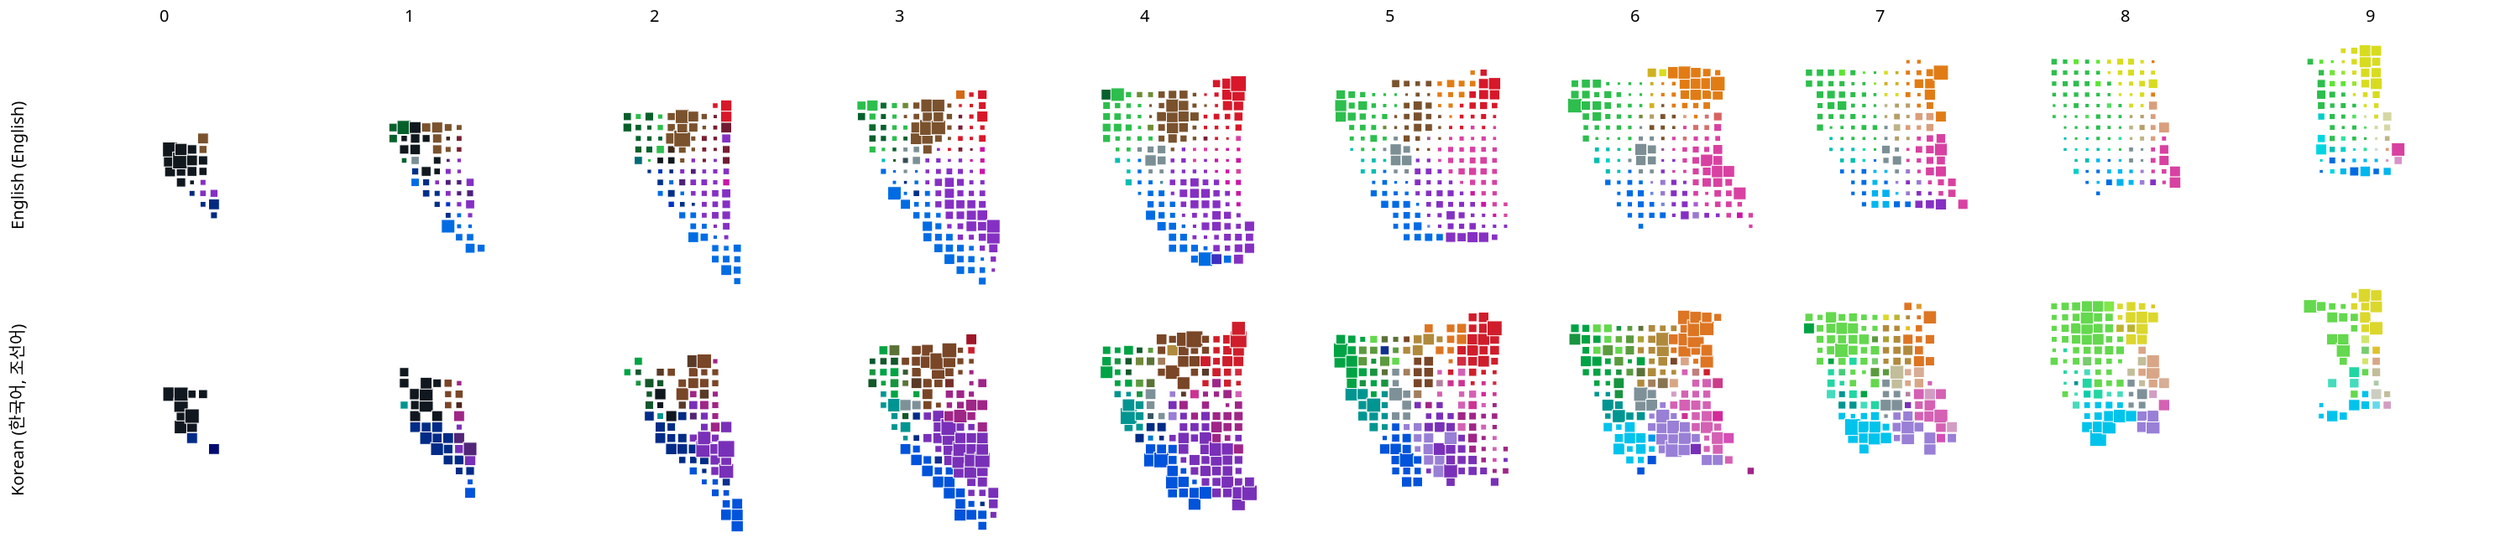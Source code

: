 {
  "$schema": "https://vega.github.io/schema/vega-lite/v3.json",
  "transform": [
    {
      "calculate": "datum.binA + -8",
      "as": "binA2"
    },
    {
      "calculate": "datum.binB + -12",
      "as": "binB2"
    },
    {
      "calculate": "datum.saliency + 4.760647923290102",
      "as": "sal"
    },
    {
      "calculate": "datum.lab",
      "as": "lab2"
    }
  ],
  "config": {
    "view": {
      "stroke": null
    },
    "background": "#fff"
  },
  "facet": {
    "row": {
      "field": "lang",
      "type": "ordinal",
      "header": {
        "title": null
      }
    },
    "column": {
      "field": "binL",
      "type": "ordinal",
      "header": {
        "title": null
      }
    }
  },
  "spacing": {
    "row": -20,
    "column": -20
  },
  "spec": {
    "layer": [
      {
        "height": 144,
        "width": 144,
        "mark": {
          "type": "square",
          "strokeWidth": "0.5",
          "stroke": "white"
        },
        "encoding": {
          "x": {
            "field": "binA2",
            "type": "ordinal",
            "scale": {
              "domain": [
                -12,
                -11,
                -10,
                -9,
                -8,
                -7,
                -6,
                -5,
                -4,
                -3,
                -2,
                -1,
                0,
                1,
                2,
                3,
                4,
                5,
                6,
                7,
                8,
                9
              ]
            },
            "axis": null
          },
          "y": {
            "field": "binB2",
            "type": "ordinal",
            "scale": {
              "domain": [
                9,
                8,
                7,
                6,
                5,
                4,
                3,
                2,
                1,
                0,
                -1,
                -2,
                -3,
                -4,
                -5,
                -6,
                -7,
                -8,
                -9,
                -10,
                -11,
                -12
              ]
            },
            "axis": null
          },
          "detail": {
            "field": "majorTerm",
            "type": "nominal"
          },
          "size": {
            "field": "sal",
            "type": "quantitative",
            "scale": {
              "range": [
                4,
                100
              ],
              "type": "pow",
              "exponent": 2.5,
              "zero": false
            },
            "legend": null
          },
          "opacity": {
            "condition": {
              "selection": "bins",
              "value": 1
            },
            "value": 0
          },
          "color": {
            "field": "majorTerm",
            "type": "nominal",
            "scale": {
              "domain": [
                "blue",
                "green",
                "purple",
                "pink",
                "red",
                "orange",
                "yellow",
                "magenta",
                "lightblue",
                "limegreen",
                "brown",
                "teal",
                "skyblue",
                "turquoise",
                "lightgreen",
                "hotpink",
                "darkblue",
                "gray",
                "aqua",
                "cyan",
                "yellowgreen",
                "darkgreen",
                "lime",
                "maroon",
                "lavender",
                "forestgreen",
                "indigo",
                "navyblue",
                "mintgreen",
                "gold",
                "darkpurple",
                "lightpurple",
                "mint",
                "tan",
                "lilac",
                "darkpink",
                "babyblue",
                "navy",
                "mustard",
                "black",
                "beige",
                "olive",
                "mauve",
                "peach",
                "burntorange",
                "periwinkle",
                "salmon",
                "burgundy",
                "lightpink",
                "coral",
                "darkbrown",
                "bluegray",
                "cream",
                "darkteal",
                "darkgray",
                "white",
                "보라",
                "파랑",
                "연두",
                "하늘",
                "초록",
                "자주",
                "빨강",
                "분홍",
                "연보라",
                "주황",
                "청록",
                "갈",
                "남",
                "노랑",
                "녹",
                "황토",
                "풀",
                "진분홍",
                "에메랄드",
                "검정",
                "다홍",
                "민트",
                "회",
                "핑크",
                "군청",
                "진보라",
                "진녹",
                "연녹",
                "고동",
                "카키",
                "핫핑크",
                "옥",
                "살구",
                "연갈",
                "겨자",
                "올리브",
                "베이지",
                "연초록",
                "연분홍",
                "적갈",
                "개나리",
                "바다",
                "진초록",
                "귤",
                "상아",
                "연노랑",
                "연하늘",
                "진노랑",
                "짙은분홍",
                "진하늘",
                "진빨강",
                "형광",
                "살",
                "금",
                "레몬",
                "진갈",
                "국방",
                "코랄",
                "탁한분홍",
                "진남",
                "짙은회",
                "잔디",
                "옅은갈",
                "미"
              ],
              "range": [
                "rgb(0, 108, 227)",
                "rgb(45, 190, 77)",
                "rgb(133, 48, 195)",
                "rgb(216, 65, 161)",
                "rgb(215, 24, 42)",
                "rgb(225, 124, 21)",
                "rgb(216, 220, 32)",
                "rgb(203, 21, 167)",
                "rgb(0, 183, 238)",
                "rgb(91, 229, 48)",
                "rgb(122, 82, 45)",
                "rgb(0, 190, 178)",
                "rgb(0, 177, 239)",
                "rgb(0, 207, 199)",
                "rgb(85, 221, 100)",
                "rgb(221, 20, 149)",
                "rgb(0, 50, 197)",
                "rgb(123, 143, 148)",
                "rgb(0, 214, 209)",
                "rgb(0, 214, 225)",
                "rgb(150, 227, 49)",
                "rgb(6, 96, 44)",
                "rgb(112, 229, 55)",
                "rgb(120, 30, 51)",
                "rgb(152, 122, 210)",
                "rgb(12, 106, 47)",
                "rgb(62, 48, 192)",
                "rgb(0, 47, 138)",
                "rgb(0, 224, 148)",
                "rgb(207, 177, 33)",
                "rgb(79, 31, 122)",
                "rgb(169, 93, 212)",
                "rgb(46, 224, 157)",
                "rgb(180, 159, 103)",
                "rgb(159, 126, 214)",
                "rgb(202, 43, 121)",
                "rgb(36, 191, 237)",
                "rgb(0, 42, 129)",
                "rgb(195, 175, 36)",
                "rgb(16, 24, 30)",
                "rgb(189, 180, 135)",
                "rgb(110, 139, 55)",
                "rgb(151, 92, 145)",
                "rgb(218, 158, 123)",
                "rgb(212, 104, 22)",
                "rgb(112, 135, 217)",
                "rgb(212, 112, 109)",
                "rgb(112, 27, 50)",
                "rgb(215, 146, 202)",
                "rgb(216, 97, 96)",
                "rgb(61, 39, 28)",
                "rgb(82, 138, 160)",
                "rgb(213, 216, 165)",
                "rgb(0, 107, 116)",
                "rgb(53, 76, 86)",
                "rgb(200, 229, 219)",
                "rgb(121, 48, 184)",
                "rgb(0, 83, 218)",
                "rgb(100, 216, 78)",
                "rgb(0, 195, 236)",
                "rgb(0, 163, 68)",
                "rgb(159, 37, 135)",
                "rgb(208, 29, 43)",
                "rgb(212, 97, 179)",
                "rgb(153, 127, 214)",
                "rgb(221, 117, 35)",
                "rgb(0, 149, 145)",
                "rgb(121, 70, 39)",
                "rgb(0, 43, 134)",
                "rgb(219, 215, 45)",
                "rgb(24, 148, 64)",
                "rgb(176, 138, 60)",
                "rgb(91, 154, 62)",
                "rgb(205, 51, 146)",
                "rgb(34, 214, 163)",
                "rgb(16, 23, 31)",
                "rgb(209, 44, 66)",
                "rgb(69, 219, 189)",
                "rgb(126, 145, 152)",
                "rgb(214, 77, 181)",
                "rgb(14, 47, 142)",
                "rgb(82, 37, 121)",
                "rgb(19, 87, 42)",
                "rgb(118, 204, 111)",
                "rgb(89, 58, 39)",
                "rgb(91, 114, 55)",
                "rgb(212, 41, 154)",
                "rgb(11, 204, 171)",
                "rgb(216, 166, 135)",
                "rgb(162, 126, 93)",
                "rgb(187, 180, 47)",
                "rgb(114, 137, 59)",
                "rgb(194, 189, 154)",
                "rgb(72, 203, 120)",
                "rgb(211, 157, 195)",
                "rgb(119, 46, 42)",
                "rgb(223, 193, 46)",
                "rgb(0, 119, 204)",
                "rgb(0, 88, 47)",
                "rgb(222, 155, 45)",
                "rgb(172, 201, 168)",
                "rgb(208, 230, 107)",
                "rgb(103, 217, 234)",
                "rgb(225, 194, 29)",
                "rgb(203, 61, 137)",
                "rgb(0, 152, 235)",
                "rgb(158, 22, 40)",
                "rgb(129, 231, 72)",
                "rgb(215, 173, 149)",
                "rgb(171, 161, 55)",
                "rgb(209, 230, 101)",
                "rgb(76, 36, 31)",
                "rgb(56, 89, 51)",
                "rgb(193, 126, 126)",
                "rgb(180, 130, 159)",
                "rgb(0, 11, 112)",
                "rgb(55, 86, 95)",
                "rgb(101, 178, 64)",
                "rgb(136, 116, 80)",
                "rgb(204, 205, 193)"
              ]
            },
            "legend": null
          }
        }
      },
      {
        "height": 144,
        "width": 144,
        "selection": {
          "bins": {
            "type": "single",
            "fields": [
              "majorTerm"
            ],
            "on": "mouseover"
          }
        },
        "mark": "square",
        "encoding": {
          "x": {
            "field": "binA2",
            "type": "ordinal",
            "scale": {
              "domain": [
                -12,
                -11,
                -10,
                -9,
                -8,
                -7,
                -6,
                -5,
                -4,
                -3,
                -2,
                -1,
                0,
                1,
                2,
                3,
                4,
                5,
                6,
                7,
                8,
                9
              ]
            },
            "axis": null
          },
          "y": {
            "field": "binB2",
            "type": "ordinal",
            "scale": {
              "domain": [
                9,
                8,
                7,
                6,
                5,
                4,
                3,
                2,
                1,
                0,
                -1,
                -2,
                -3,
                -4,
                -5,
                -6,
                -7,
                -8,
                -9,
                -10,
                -11,
                -12
              ]
            },
            "axis": null
          },
          "opacity": {
            "value": 0
          },
          "size": {
            "value": 81
          },
          "tooltip": [
            {
              "field": "majorTerm",
              "type": "nominal",
              "title": "Max Prob. Term"
            },
            {
              "field": "lab",
              "type": "nominal",
              "title": "Lab (L,a,b)"
            }
          ]
        }
      }
    ],
    "resolve": {
      "scale": {
        "color": "independent"
      }
    }
  },
  "data": {
    "values": [
      {
        "lang": "English (English)",
        "binL": 0,
        "binA": 7,
        "binB": 10,
        "lab": "0,-10,-20",
        "saliency": -1.5,
        "maxpTC": 0.5,
        "majorTerm": "black"
      },
      {
        "lang": "English (English)",
        "binL": 0,
        "binA": 7,
        "binB": 11,
        "lab": "0,-10,-10",
        "saliency": -0.9219280948873623,
        "maxpTC": 0.8,
        "majorTerm": "black"
      },
      {
        "lang": "English (English)",
        "binL": 0,
        "binA": 7,
        "binB": 12,
        "lab": "0,-10,0",
        "saliency": -0.45502065977946415,
        "maxpTC": 0.9259259259259259,
        "majorTerm": "black"
      },
      {
        "lang": "English (English)",
        "binL": 0,
        "binA": 8,
        "binB": 9,
        "lab": "0,0,-30",
        "saliency": -1.9248240667373948,
        "maxpTC": 0.47368421052631576,
        "majorTerm": "black"
      },
      {
        "lang": "English (English)",
        "binL": 0,
        "binA": 8,
        "binB": 10,
        "lab": "0,0,-20",
        "saliency": -1.8716022614097982,
        "maxpTC": 0.6,
        "majorTerm": "black"
      },
      {
        "lang": "English (English)",
        "binL": 0,
        "binA": 8,
        "binB": 11,
        "lab": "0,0,-10",
        "saliency": 0,
        "maxpTC": 1,
        "majorTerm": "black"
      },
      {
        "lang": "English (English)",
        "binL": 0,
        "binA": 8,
        "binB": 12,
        "lab": "0,0,0",
        "saliency": -1.1400677626718574,
        "maxpTC": 0.7647058823529411,
        "majorTerm": "black"
      },
      {
        "lang": "English (English)",
        "binL": 0,
        "binA": 9,
        "binB": 8,
        "lab": "0,10,-40",
        "saliency": -2.9948115448078756,
        "maxpTC": 0.30434782608695654,
        "majorTerm": "navy"
      },
      {
        "lang": "English (English)",
        "binL": 0,
        "binA": 9,
        "binB": 9,
        "lab": "0,10,-30",
        "saliency": -3.4817145729860717,
        "maxpTC": 0.18181818181818182,
        "majorTerm": "black"
      },
      {
        "lang": "English (English)",
        "binL": 0,
        "binA": 9,
        "binB": 10,
        "lab": "0,10,-20",
        "saliency": -1.7709505944546688,
        "maxpTC": 0.6,
        "majorTerm": "black"
      },
      {
        "lang": "English (English)",
        "binL": 0,
        "binA": 9,
        "binB": 11,
        "lab": "0,10,-10",
        "saliency": -1.5058762556041068,
        "maxpTC": 0.6923076923076923,
        "majorTerm": "black"
      },
      {
        "lang": "English (English)",
        "binL": 0,
        "binA": 9,
        "binB": 12,
        "lab": "0,10,0",
        "saliency": -1.879964948727111,
        "maxpTC": 0.5555555555555556,
        "majorTerm": "black"
      },
      {
        "lang": "English (English)",
        "binL": 0,
        "binA": 10,
        "binB": 7,
        "lab": "0,20,-50",
        "saliency": -3.0392894199227984,
        "maxpTC": 0.29545454545454547,
        "majorTerm": "navy"
      },
      {
        "lang": "English (English)",
        "binL": 0,
        "binA": 10,
        "binB": 8,
        "lab": "0,20,-40",
        "saliency": -2.7773627950641693,
        "maxpTC": 0.15384615384615385,
        "majorTerm": "purple"
      },
      {
        "lang": "English (English)",
        "binL": 0,
        "binA": 10,
        "binB": 9,
        "lab": "0,20,-30",
        "saliency": -2.9689185639620974,
        "maxpTC": 0.23076923076923078,
        "majorTerm": "purple"
      },
      {
        "lang": "English (English)",
        "binL": 0,
        "binA": 10,
        "binB": 10,
        "lab": "0,20,-20",
        "saliency": -2.251629167387823,
        "maxpTC": 0.3333333333333333,
        "majorTerm": "black"
      },
      {
        "lang": "English (English)",
        "binL": 0,
        "binA": 10,
        "binB": 11,
        "lab": "0,20,-10",
        "saliency": -1.9219280948873623,
        "maxpTC": 0.4,
        "majorTerm": "black"
      },
      {
        "lang": "English (English)",
        "binL": 0,
        "binA": 10,
        "binB": 12,
        "lab": "0,20,0",
        "saliency": -2.2998963911678914,
        "maxpTC": 0.36363636363636365,
        "majorTerm": "brown"
      },
      {
        "lang": "English (English)",
        "binL": 0,
        "binA": 10,
        "binB": 13,
        "lab": "0,20,10",
        "saliency": -1.5,
        "maxpTC": 0.5,
        "majorTerm": "brown"
      },
      {
        "lang": "English (English)",
        "binL": 0,
        "binA": 11,
        "binB": 6,
        "lab": "0,30,-60",
        "saliency": -2.6688388898504303,
        "maxpTC": 0.3333333333333333,
        "majorTerm": "navy"
      },
      {
        "lang": "English (English)",
        "binL": 0,
        "binA": 11,
        "binB": 7,
        "lab": "0,30,-50",
        "saliency": -1.5,
        "maxpTC": 0.5,
        "majorTerm": "navy"
      },
      {
        "lang": "English (English)",
        "binL": 0,
        "binA": 11,
        "binB": 8,
        "lab": "0,30,-40",
        "saliency": -2.321928094887362,
        "maxpTC": 0.2,
        "majorTerm": "purple"
      },
      {
        "lang": "English (English)",
        "binL": 1,
        "binA": 5,
        "binB": 13,
        "lab": "10,-30,10",
        "saliency": -2.1739731346044096,
        "maxpTC": 0.5294117647058824,
        "majorTerm": "darkgreen"
      },
      {
        "lang": "English (English)",
        "binL": 1,
        "binA": 5,
        "binB": 14,
        "lab": "10,-30,20",
        "saliency": -2.1280852788913944,
        "maxpTC": 0.42857142857142855,
        "majorTerm": "darkgreen"
      },
      {
        "lang": "English (English)",
        "binL": 1,
        "binA": 6,
        "binB": 11,
        "lab": "10,-20,-10",
        "saliency": -3.09306920777189,
        "maxpTC": 0.2857142857142857,
        "majorTerm": "darkgreen"
      },
      {
        "lang": "English (English)",
        "binL": 1,
        "binA": 6,
        "binB": 12,
        "lab": "10,-20,0",
        "saliency": -1.9192112991783832,
        "maxpTC": 0.5357142857142857,
        "majorTerm": "black"
      },
      {
        "lang": "English (English)",
        "binL": 1,
        "binA": 6,
        "binB": 13,
        "lab": "10,-20,10",
        "saliency": -2.8228240982774384,
        "maxpTC": 0.41379310344827586,
        "majorTerm": "black"
      },
      {
        "lang": "English (English)",
        "binL": 1,
        "binA": 6,
        "binB": 14,
        "lab": "10,-20,20",
        "saliency": -0.6500224216483541,
        "maxpTC": 0.8333333333333334,
        "majorTerm": "darkgreen"
      },
      {
        "lang": "English (English)",
        "binL": 1,
        "binA": 7,
        "binB": 9,
        "lab": "10,-10,-30",
        "saliency": -2.197159723424149,
        "maxpTC": 0.3333333333333333,
        "majorTerm": "blue"
      },
      {
        "lang": "English (English)",
        "binL": 1,
        "binA": 7,
        "binB": 10,
        "lab": "10,-10,-20",
        "saliency": -2.549523459597832,
        "maxpTC": 0.35714285714285715,
        "majorTerm": "navyblue"
      },
      {
        "lang": "English (English)",
        "binL": 1,
        "binA": 7,
        "binB": 11,
        "lab": "10,-10,-10",
        "saliency": -2.25,
        "maxpTC": 0.25,
        "majorTerm": "gray"
      },
      {
        "lang": "English (English)",
        "binL": 1,
        "binA": 7,
        "binB": 12,
        "lab": "10,-10,0",
        "saliency": -1.5709505944546687,
        "maxpTC": 0.6,
        "majorTerm": "black"
      },
      {
        "lang": "English (English)",
        "binL": 1,
        "binA": 7,
        "binB": 13,
        "lab": "10,-10,10",
        "saliency": -1.8676338909712125,
        "maxpTC": 0.5454545454545454,
        "majorTerm": "black"
      },
      {
        "lang": "English (English)",
        "binL": 1,
        "binA": 7,
        "binB": 14,
        "lab": "10,-10,20",
        "saliency": -1.2516291673878228,
        "maxpTC": 0.6666666666666666,
        "majorTerm": "black"
      },
      {
        "lang": "English (English)",
        "binL": 1,
        "binA": 8,
        "binB": 8,
        "lab": "10,0,-40",
        "saliency": -2.4914571853658245,
        "maxpTC": 0.27586206896551724,
        "majorTerm": "navyblue"
      },
      {
        "lang": "English (English)",
        "binL": 1,
        "binA": 8,
        "binB": 9,
        "lab": "10,0,-30",
        "saliency": -2.6079924876061678,
        "maxpTC": 0.34615384615384615,
        "majorTerm": "navyblue"
      },
      {
        "lang": "English (English)",
        "binL": 1,
        "binA": 8,
        "binB": 10,
        "lab": "10,0,-20",
        "saliency": -1.792481250360578,
        "maxpTC": 0.5,
        "majorTerm": "black"
      },
      {
        "lang": "English (English)",
        "binL": 1,
        "binA": 8,
        "binB": 13,
        "lab": "10,0,10",
        "saliency": -2.349601752714581,
        "maxpTC": 0.4375,
        "majorTerm": "black"
      },
      {
        "lang": "English (English)",
        "binL": 1,
        "binA": 8,
        "binB": 14,
        "lab": "10,0,20",
        "saliency": -1.9182958340544893,
        "maxpTC": 0.3333333333333333,
        "majorTerm": "brown"
      },
      {
        "lang": "English (English)",
        "binL": 1,
        "binA": 9,
        "binB": 7,
        "lab": "10,10,-50",
        "saliency": -2.903372357934144,
        "maxpTC": 0.35135135135135137,
        "majorTerm": "navyblue"
      },
      {
        "lang": "English (English)",
        "binL": 1,
        "binA": 9,
        "binB": 8,
        "lab": "10,10,-40",
        "saliency": -2.952819531114783,
        "maxpTC": 0.25,
        "majorTerm": "navyblue"
      },
      {
        "lang": "English (English)",
        "binL": 1,
        "binA": 9,
        "binB": 9,
        "lab": "10,10,-30",
        "saliency": -3.43971065015136,
        "maxpTC": 0.14814814814814814,
        "majorTerm": "purple"
      },
      {
        "lang": "English (English)",
        "binL": 1,
        "binA": 9,
        "binB": 10,
        "lab": "10,10,-20",
        "saliency": -2.7516291673878226,
        "maxpTC": 0.3333333333333333,
        "majorTerm": "black"
      },
      {
        "lang": "English (English)",
        "binL": 1,
        "binA": 9,
        "binB": 11,
        "lab": "10,10,-10",
        "saliency": -2.4193819456463714,
        "maxpTC": 0.3333333333333333,
        "majorTerm": "black"
      },
      {
        "lang": "English (English)",
        "binL": 1,
        "binA": 9,
        "binB": 12,
        "lab": "10,10,0",
        "saliency": -1.9182958340544893,
        "maxpTC": 0.3333333333333333,
        "majorTerm": "brown"
      },
      {
        "lang": "English (English)",
        "binL": 1,
        "binA": 9,
        "binB": 13,
        "lab": "10,10,10",
        "saliency": -1.914341183612352,
        "maxpTC": 0.38461538461538464,
        "majorTerm": "brown"
      },
      {
        "lang": "English (English)",
        "binL": 1,
        "binA": 9,
        "binB": 14,
        "lab": "10,10,20",
        "saliency": -1.4355205042826666,
        "maxpTC": 0.5555555555555556,
        "majorTerm": "brown"
      },
      {
        "lang": "English (English)",
        "binL": 1,
        "binA": 10,
        "binB": 5,
        "lab": "10,20,-70",
        "saliency": -0.8112781244591328,
        "maxpTC": 0.75,
        "majorTerm": "blue"
      },
      {
        "lang": "English (English)",
        "binL": 1,
        "binA": 10,
        "binB": 6,
        "lab": "10,20,-60",
        "saliency": -3.004484472591055,
        "maxpTC": 0.2807017543859649,
        "majorTerm": "navyblue"
      },
      {
        "lang": "English (English)",
        "binL": 1,
        "binA": 10,
        "binB": 7,
        "lab": "10,20,-50",
        "saliency": -3.2862533477492786,
        "maxpTC": 0.21153846153846154,
        "majorTerm": "darkblue"
      },
      {
        "lang": "English (English)",
        "binL": 1,
        "binA": 10,
        "binB": 8,
        "lab": "10,20,-40",
        "saliency": -3.0343650408668417,
        "maxpTC": 0.3076923076923077,
        "majorTerm": "purple"
      },
      {
        "lang": "English (English)",
        "binL": 1,
        "binA": 10,
        "binB": 9,
        "lab": "10,20,-30",
        "saliency": -3.0225797618424917,
        "maxpTC": 0.3,
        "majorTerm": "darkpurple"
      },
      {
        "lang": "English (English)",
        "binL": 1,
        "binA": 10,
        "binB": 10,
        "lab": "10,20,-20",
        "saliency": -2.991567484591736,
        "maxpTC": 0.2962962962962963,
        "majorTerm": "purple"
      },
      {
        "lang": "English (English)",
        "binL": 1,
        "binA": 10,
        "binB": 11,
        "lab": "10,20,-10",
        "saliency": -3.880179922675737,
        "maxpTC": 0.14285714285714285,
        "majorTerm": "darkpurple"
      },
      {
        "lang": "English (English)",
        "binL": 1,
        "binA": 10,
        "binB": 12,
        "lab": "10,20,0",
        "saliency": -2.974937501201927,
        "maxpTC": 0.2222222222222222,
        "majorTerm": "brown"
      },
      {
        "lang": "English (English)",
        "binL": 1,
        "binA": 10,
        "binB": 13,
        "lab": "10,20,10",
        "saliency": -3.460529532471631,
        "maxpTC": 0.22857142857142856,
        "majorTerm": "darkbrown"
      },
      {
        "lang": "English (English)",
        "binL": 1,
        "binA": 10,
        "binB": 14,
        "lab": "10,20,20",
        "saliency": -2.3826831892554923,
        "maxpTC": 0.48,
        "majorTerm": "brown"
      },
      {
        "lang": "English (English)",
        "binL": 1,
        "binA": 11,
        "binB": 4,
        "lab": "10,30,-80",
        "saliency": -2.5032583347756456,
        "maxpTC": 0.2222222222222222,
        "majorTerm": "blue"
      },
      {
        "lang": "English (English)",
        "binL": 1,
        "binA": 11,
        "binB": 5,
        "lab": "10,30,-70",
        "saliency": -3.3445676411582834,
        "maxpTC": 0.31868131868131866,
        "majorTerm": "blue"
      },
      {
        "lang": "English (English)",
        "binL": 1,
        "binA": 11,
        "binB": 6,
        "lab": "10,30,-60",
        "saliency": -3.3347817698186466,
        "maxpTC": 0.2,
        "majorTerm": "blue"
      },
      {
        "lang": "English (English)",
        "binL": 1,
        "binA": 11,
        "binB": 7,
        "lab": "10,30,-50",
        "saliency": -3.2393311395757385,
        "maxpTC": 0.27419354838709675,
        "majorTerm": "purple"
      },
      {
        "lang": "English (English)",
        "binL": 1,
        "binA": 11,
        "binB": 8,
        "lab": "10,30,-40",
        "saliency": -3.255682484881911,
        "maxpTC": 0.28,
        "majorTerm": "darkpurple"
      },
      {
        "lang": "English (English)",
        "binL": 1,
        "binA": 11,
        "binB": 9,
        "lab": "10,30,-30",
        "saliency": -3.179951912970136,
        "maxpTC": 0.2894736842105263,
        "majorTerm": "darkpurple"
      },
      {
        "lang": "English (English)",
        "binL": 1,
        "binA": 11,
        "binB": 10,
        "lab": "10,30,-20",
        "saliency": -3.565079515030719,
        "maxpTC": 0.2222222222222222,
        "majorTerm": "purple"
      },
      {
        "lang": "English (English)",
        "binL": 1,
        "binA": 11,
        "binB": 11,
        "lab": "10,30,-10",
        "saliency": -3.6015152803175137,
        "maxpTC": 0.23333333333333334,
        "majorTerm": "purple"
      },
      {
        "lang": "English (English)",
        "binL": 1,
        "binA": 11,
        "binB": 12,
        "lab": "10,30,0",
        "saliency": -3.1329440449809582,
        "maxpTC": 0.3076923076923077,
        "majorTerm": "maroon"
      },
      {
        "lang": "English (English)",
        "binL": 1,
        "binA": 11,
        "binB": 13,
        "lab": "10,30,10",
        "saliency": -3.0466015029569347,
        "maxpTC": 0.2571428571428571,
        "majorTerm": "maroon"
      },
      {
        "lang": "English (English)",
        "binL": 1,
        "binA": 11,
        "binB": 14,
        "lab": "10,30,20",
        "saliency": -3.017451148538238,
        "maxpTC": 0.2903225806451613,
        "majorTerm": "brown"
      },
      {
        "lang": "English (English)",
        "binL": 1,
        "binA": 12,
        "binB": 3,
        "lab": "10,40,-90",
        "saliency": -1.75,
        "maxpTC": 0.5,
        "majorTerm": "blue"
      },
      {
        "lang": "English (English)",
        "binL": 1,
        "binA": 12,
        "binB": 4,
        "lab": "10,40,-80",
        "saliency": -2.5184159662594707,
        "maxpTC": 0.391304347826087,
        "majorTerm": "blue"
      },
      {
        "lang": "English (English)",
        "binL": 1,
        "binA": 12,
        "binB": 5,
        "lab": "10,40,-70",
        "saliency": -3.535430518510087,
        "maxpTC": 0.2413793103448276,
        "majorTerm": "blue"
      },
      {
        "lang": "English (English)",
        "binL": 1,
        "binA": 12,
        "binB": 6,
        "lab": "10,40,-60",
        "saliency": -3.2716278784523847,
        "maxpTC": 0.2777777777777778,
        "majorTerm": "purple"
      },
      {
        "lang": "English (English)",
        "binL": 1,
        "binA": 12,
        "binB": 7,
        "lab": "10,40,-50",
        "saliency": -1.9898980954642875,
        "maxpTC": 0.5333333333333333,
        "majorTerm": "purple"
      },
      {
        "lang": "English (English)",
        "binL": 1,
        "binA": 12,
        "binB": 8,
        "lab": "10,40,-40",
        "saliency": -2.6464393446710153,
        "maxpTC": 0.3,
        "majorTerm": "darkpurple"
      },
      {
        "lang": "English (English)",
        "binL": 1,
        "binA": 12,
        "binB": 9,
        "lab": "10,40,-30",
        "saliency": -2.2516291673878226,
        "maxpTC": 0.3333333333333333,
        "majorTerm": "purple"
      },
      {
        "lang": "English (English)",
        "binL": 1,
        "binA": 13,
        "binB": 3,
        "lab": "10,50,-90",
        "saliency": -2.321928094887362,
        "maxpTC": 0.4,
        "majorTerm": "blue"
      },
      {
        "lang": "English (English)",
        "binL": 2,
        "binA": 4,
        "binB": 14,
        "lab": "20,-40,20",
        "saliency": -2.084962500721156,
        "maxpTC": 0.3333333333333333,
        "majorTerm": "darkgreen"
      },
      {
        "lang": "English (English)",
        "binL": 2,
        "binA": 4,
        "binB": 15,
        "lab": "20,-40,30",
        "saliency": -2.2584598927441624,
        "maxpTC": 0.3888888888888889,
        "majorTerm": "darkgreen"
      },
      {
        "lang": "English (English)",
        "binL": 2,
        "binA": 5,
        "binB": 11,
        "lab": "20,-30,-10",
        "saliency": -2.2516291673878226,
        "maxpTC": 0.3333333333333333,
        "majorTerm": "darkteal"
      },
      {
        "lang": "English (English)",
        "binL": 2,
        "binA": 5,
        "binB": 12,
        "lab": "20,-30,0",
        "saliency": -2.5974058114255176,
        "maxpTC": 0.28,
        "majorTerm": "darkgreen"
      },
      {
        "lang": "English (English)",
        "binL": 2,
        "binA": 5,
        "binB": 13,
        "lab": "20,-30,10",
        "saliency": -2.9863745048520527,
        "maxpTC": 0.41304347826086957,
        "majorTerm": "darkgreen"
      },
      {
        "lang": "English (English)",
        "binL": 2,
        "binA": 5,
        "binB": 14,
        "lab": "20,-30,20",
        "saliency": -2.7899185002905607,
        "maxpTC": 0.26666666666666666,
        "majorTerm": "darkgreen"
      },
      {
        "lang": "English (English)",
        "binL": 2,
        "binA": 5,
        "binB": 15,
        "lab": "20,-30,30",
        "saliency": -2.96497606796747,
        "maxpTC": 0.23809523809523808,
        "majorTerm": "green"
      },
      {
        "lang": "English (English)",
        "binL": 2,
        "binA": 6,
        "binB": 10,
        "lab": "20,-20,-20",
        "saliency": -3.6339740759971586,
        "maxpTC": 0.2222222222222222,
        "majorTerm": "navyblue"
      },
      {
        "lang": "English (English)",
        "binL": 2,
        "binA": 6,
        "binB": 11,
        "lab": "20,-20,-10",
        "saliency": -4.218128820706466,
        "maxpTC": 0.1111111111111111,
        "majorTerm": "green"
      },
      {
        "lang": "English (English)",
        "binL": 2,
        "binA": 6,
        "binB": 12,
        "lab": "20,-20,0",
        "saliency": -2.6310519594886106,
        "maxpTC": 0.375,
        "majorTerm": "darkgreen"
      },
      {
        "lang": "English (English)",
        "binL": 2,
        "binA": 6,
        "binB": 13,
        "lab": "20,-20,10",
        "saliency": -3.1736606896881847,
        "maxpTC": 0.32,
        "majorTerm": "darkgreen"
      },
      {
        "lang": "English (English)",
        "binL": 2,
        "binA": 6,
        "binB": 14,
        "lab": "20,-20,20",
        "saliency": -3.25628868271437,
        "maxpTC": 0.2564102564102564,
        "majorTerm": "darkgreen"
      },
      {
        "lang": "English (English)",
        "binL": 2,
        "binA": 6,
        "binB": 15,
        "lab": "20,-20,30",
        "saliency": -2.1179631753145163,
        "maxpTC": 0.5,
        "majorTerm": "darkgreen"
      },
      {
        "lang": "English (English)",
        "binL": 2,
        "binA": 7,
        "binB": 8,
        "lab": "20,-10,-40",
        "saliency": -2.98345859334435,
        "maxpTC": 0.1875,
        "majorTerm": "blue"
      },
      {
        "lang": "English (English)",
        "binL": 2,
        "binA": 7,
        "binB": 9,
        "lab": "20,-10,-30",
        "saliency": -2.8040322123746853,
        "maxpTC": 0.2631578947368421,
        "majorTerm": "navyblue"
      },
      {
        "lang": "English (English)",
        "binL": 2,
        "binA": 7,
        "binB": 10,
        "lab": "20,-10,-20",
        "saliency": -3.3206588342592758,
        "maxpTC": 0.23076923076923078,
        "majorTerm": "darkblue"
      },
      {
        "lang": "English (English)",
        "binL": 2,
        "binA": 7,
        "binB": 11,
        "lab": "20,-10,-10",
        "saliency": -2.7516291673878226,
        "maxpTC": 0.3333333333333333,
        "majorTerm": "black"
      },
      {
        "lang": "English (English)",
        "binL": 2,
        "binA": 7,
        "binB": 12,
        "lab": "20,-10,0",
        "saliency": -2.25,
        "maxpTC": 0.25,
        "majorTerm": "green"
      },
      {
        "lang": "English (English)",
        "binL": 2,
        "binA": 7,
        "binB": 13,
        "lab": "20,-10,10",
        "saliency": -3.373557262275185,
        "maxpTC": 0.13333333333333333,
        "majorTerm": "darkgreen"
      },
      {
        "lang": "English (English)",
        "binL": 2,
        "binA": 7,
        "binB": 14,
        "lab": "20,-10,20",
        "saliency": -2.8910611120726526,
        "maxpTC": 0.16666666666666666,
        "majorTerm": "green"
      },
      {
        "lang": "English (English)",
        "binL": 2,
        "binA": 7,
        "binB": 15,
        "lab": "20,-10,30",
        "saliency": -3.2516291673878226,
        "maxpTC": 0.16666666666666666,
        "majorTerm": "green"
      },
      {
        "lang": "English (English)",
        "binL": 2,
        "binA": 8,
        "binB": 7,
        "lab": "20,0,-50",
        "saliency": -2.8512513530159262,
        "maxpTC": 0.25,
        "majorTerm": "darkblue"
      },
      {
        "lang": "English (English)",
        "binL": 2,
        "binA": 8,
        "binB": 8,
        "lab": "20,0,-40",
        "saliency": -2.4188304032841668,
        "maxpTC": 0.3333333333333333,
        "majorTerm": "navyblue"
      },
      {
        "lang": "English (English)",
        "binL": 2,
        "binA": 8,
        "binB": 9,
        "lab": "20,0,-30",
        "saliency": -3.27280432733462,
        "maxpTC": 0.19047619047619047,
        "majorTerm": "blue"
      },
      {
        "lang": "English (English)",
        "binL": 2,
        "binA": 8,
        "binB": 10,
        "lab": "20,0,-20",
        "saliency": -3.4548223999466066,
        "maxpTC": 0.17647058823529413,
        "majorTerm": "navy"
      },
      {
        "lang": "English (English)",
        "binL": 2,
        "binA": 8,
        "binB": 11,
        "lab": "20,0,-10",
        "saliency": -2.481714572986073,
        "maxpTC": 0.2727272727272727,
        "majorTerm": "black"
      },
      {
        "lang": "English (English)",
        "binL": 2,
        "binA": 8,
        "binB": 12,
        "lab": "20,0,0",
        "saliency": -2.4193819456463714,
        "maxpTC": 0.3333333333333333,
        "majorTerm": "darkbrown"
      },
      {
        "lang": "English (English)",
        "binL": 2,
        "binA": 8,
        "binB": 13,
        "lab": "20,0,10",
        "saliency": -1.3752793655393791,
        "maxpTC": 0.6666666666666666,
        "majorTerm": "brown"
      },
      {
        "lang": "English (English)",
        "binL": 2,
        "binA": 8,
        "binB": 14,
        "lab": "20,0,20",
        "saliency": -2.2920717524577867,
        "maxpTC": 0.3684210526315789,
        "majorTerm": "brown"
      },
      {
        "lang": "English (English)",
        "binL": 2,
        "binA": 8,
        "binB": 15,
        "lab": "20,0,30",
        "saliency": -2.2810361125534233,
        "maxpTC": 0.4444444444444444,
        "majorTerm": "brown"
      },
      {
        "lang": "English (English)",
        "binL": 2,
        "binA": 9,
        "binB": 6,
        "lab": "20,10,-60",
        "saliency": -2.6068715178855317,
        "maxpTC": 0.32653061224489793,
        "majorTerm": "blue"
      },
      {
        "lang": "English (English)",
        "binL": 2,
        "binA": 9,
        "binB": 7,
        "lab": "20,10,-50",
        "saliency": -3.0863199139166926,
        "maxpTC": 0.21739130434782608,
        "majorTerm": "navyblue"
      },
      {
        "lang": "English (English)",
        "binL": 2,
        "binA": 9,
        "binB": 8,
        "lab": "20,10,-40",
        "saliency": -3.5019297389591615,
        "maxpTC": 0.2692307692307692,
        "majorTerm": "blue"
      },
      {
        "lang": "English (English)",
        "binL": 2,
        "binA": 9,
        "binB": 9,
        "lab": "20,10,-30",
        "saliency": -2.614369445886757,
        "maxpTC": 0.4444444444444444,
        "majorTerm": "darkpurple"
      },
      {
        "lang": "English (English)",
        "binL": 2,
        "binA": 9,
        "binB": 10,
        "lab": "20,10,-20",
        "saliency": -3.2728043273346197,
        "maxpTC": 0.2857142857142857,
        "majorTerm": "purple"
      },
      {
        "lang": "English (English)",
        "binL": 2,
        "binA": 9,
        "binB": 11,
        "lab": "20,10,-10",
        "saliency": -3.2516291673878226,
        "maxpTC": 0.16666666666666666,
        "majorTerm": "brown"
      },
      {
        "lang": "English (English)",
        "binL": 2,
        "binA": 9,
        "binB": 12,
        "lab": "20,10,0",
        "saliency": -2.4092672522514684,
        "maxpTC": 0.5294117647058824,
        "majorTerm": "brown"
      },
      {
        "lang": "English (English)",
        "binL": 2,
        "binA": 9,
        "binB": 13,
        "lab": "20,10,10",
        "saliency": 0,
        "maxpTC": 1,
        "majorTerm": "brown"
      },
      {
        "lang": "English (English)",
        "binL": 2,
        "binA": 9,
        "binB": 14,
        "lab": "20,10,20",
        "saliency": -1.56151018873626,
        "maxpTC": 0.72,
        "majorTerm": "brown"
      },
      {
        "lang": "English (English)",
        "binL": 2,
        "binA": 9,
        "binB": 15,
        "lab": "20,10,30",
        "saliency": -0.6998578570269279,
        "maxpTC": 0.8636363636363636,
        "majorTerm": "brown"
      },
      {
        "lang": "English (English)",
        "binL": 2,
        "binA": 10,
        "binB": 4,
        "lab": "20,20,-80",
        "saliency": -1.5487949406953985,
        "maxpTC": 0.625,
        "majorTerm": "blue"
      },
      {
        "lang": "English (English)",
        "binL": 2,
        "binA": 10,
        "binB": 5,
        "lab": "20,20,-70",
        "saliency": -2.722313797266733,
        "maxpTC": 0.4074074074074074,
        "majorTerm": "blue"
      },
      {
        "lang": "English (English)",
        "binL": 2,
        "binA": 10,
        "binB": 6,
        "lab": "20,20,-60",
        "saliency": -2.7288833708293816,
        "maxpTC": 0.33962264150943394,
        "majorTerm": "blue"
      },
      {
        "lang": "English (English)",
        "binL": 2,
        "binA": 10,
        "binB": 7,
        "lab": "20,20,-50",
        "saliency": -3.8488846166291197,
        "maxpTC": 0.12903225806451613,
        "majorTerm": "navyblue"
      },
      {
        "lang": "English (English)",
        "binL": 2,
        "binA": 10,
        "binB": 8,
        "lab": "20,20,-40",
        "saliency": -3.1207505427313436,
        "maxpTC": 0.2608695652173913,
        "majorTerm": "purple"
      },
      {
        "lang": "English (English)",
        "binL": 2,
        "binA": 10,
        "binB": 9,
        "lab": "20,20,-30",
        "saliency": -2.7570754133139395,
        "maxpTC": 0.2608695652173913,
        "majorTerm": "purple"
      },
      {
        "lang": "English (English)",
        "binL": 2,
        "binA": 10,
        "binB": 10,
        "lab": "20,20,-20",
        "saliency": -3.0382975702780186,
        "maxpTC": 0.36,
        "majorTerm": "darkpurple"
      },
      {
        "lang": "English (English)",
        "binL": 2,
        "binA": 10,
        "binB": 11,
        "lab": "20,20,-10",
        "saliency": -3.4992275471326932,
        "maxpTC": 0.23529411764705882,
        "majorTerm": "purple"
      },
      {
        "lang": "English (English)",
        "binL": 2,
        "binA": 10,
        "binB": 12,
        "lab": "20,20,0",
        "saliency": -3.5368867237421666,
        "maxpTC": 0.15789473684210525,
        "majorTerm": "brown"
      },
      {
        "lang": "English (English)",
        "binL": 2,
        "binA": 10,
        "binB": 13,
        "lab": "20,20,10",
        "saliency": -3.25,
        "maxpTC": 0.25,
        "majorTerm": "brown"
      },
      {
        "lang": "English (English)",
        "binL": 2,
        "binA": 10,
        "binB": 14,
        "lab": "20,20,20",
        "saliency": -1.9402062122932031,
        "maxpTC": 0.6052631578947368,
        "majorTerm": "brown"
      },
      {
        "lang": "English (English)",
        "binL": 2,
        "binA": 10,
        "binB": 15,
        "lab": "20,20,30",
        "saliency": -1.523009654835499,
        "maxpTC": 0.7083333333333334,
        "majorTerm": "brown"
      },
      {
        "lang": "English (English)",
        "binL": 2,
        "binA": 11,
        "binB": 4,
        "lab": "20,30,-80",
        "saliency": -2.2197716826673677,
        "maxpTC": 0.5254237288135594,
        "majorTerm": "blue"
      },
      {
        "lang": "English (English)",
        "binL": 2,
        "binA": 11,
        "binB": 5,
        "lab": "20,30,-70",
        "saliency": -3.0272983663491586,
        "maxpTC": 0.2786885245901639,
        "majorTerm": "blue"
      },
      {
        "lang": "English (English)",
        "binL": 2,
        "binA": 11,
        "binB": 6,
        "lab": "20,30,-60",
        "saliency": -3.0692750707107126,
        "maxpTC": 0.32,
        "majorTerm": "purple"
      },
      {
        "lang": "English (English)",
        "binL": 2,
        "binA": 11,
        "binB": 7,
        "lab": "20,30,-50",
        "saliency": -3.008152374935751,
        "maxpTC": 0.358974358974359,
        "majorTerm": "purple"
      },
      {
        "lang": "English (English)",
        "binL": 2,
        "binA": 11,
        "binB": 8,
        "lab": "20,30,-40",
        "saliency": -2.8820230152284156,
        "maxpTC": 0.45454545454545453,
        "majorTerm": "purple"
      },
      {
        "lang": "English (English)",
        "binL": 2,
        "binA": 11,
        "binB": 9,
        "lab": "20,30,-30",
        "saliency": -2.707554798865899,
        "maxpTC": 0.46875,
        "majorTerm": "purple"
      },
      {
        "lang": "English (English)",
        "binL": 2,
        "binA": 11,
        "binB": 10,
        "lab": "20,30,-20",
        "saliency": -3.408356856599719,
        "maxpTC": 0.3103448275862069,
        "majorTerm": "purple"
      },
      {
        "lang": "English (English)",
        "binL": 2,
        "binA": 11,
        "binB": 11,
        "lab": "20,30,-10",
        "saliency": -3.657192532924142,
        "maxpTC": 0.17647058823529413,
        "majorTerm": "maroon"
      },
      {
        "lang": "English (English)",
        "binL": 2,
        "binA": 11,
        "binB": 12,
        "lab": "20,30,0",
        "saliency": -3.3438095319813894,
        "maxpTC": 0.2647058823529412,
        "majorTerm": "maroon"
      },
      {
        "lang": "English (English)",
        "binL": 2,
        "binA": 11,
        "binB": 13,
        "lab": "20,30,10",
        "saliency": -2.981899203521824,
        "maxpTC": 0.27586206896551724,
        "majorTerm": "maroon"
      },
      {
        "lang": "English (English)",
        "binL": 2,
        "binA": 11,
        "binB": 14,
        "lab": "20,30,20",
        "saliency": -3.51599231533503,
        "maxpTC": 0.23684210526315788,
        "majorTerm": "brown"
      },
      {
        "lang": "English (English)",
        "binL": 2,
        "binA": 11,
        "binB": 15,
        "lab": "20,30,30",
        "saliency": -2.827136854439544,
        "maxpTC": 0.37735849056603776,
        "majorTerm": "brown"
      },
      {
        "lang": "English (English)",
        "binL": 2,
        "binA": 12,
        "binB": 2,
        "lab": "20,40,-100",
        "saliency": -2.4193819456463714,
        "maxpTC": 0.3333333333333333,
        "majorTerm": "blue"
      },
      {
        "lang": "English (English)",
        "binL": 2,
        "binA": 12,
        "binB": 3,
        "lab": "20,40,-90",
        "saliency": -2.568030198781471,
        "maxpTC": 0.5229357798165137,
        "majorTerm": "blue"
      },
      {
        "lang": "English (English)",
        "binL": 2,
        "binA": 12,
        "binB": 4,
        "lab": "20,40,-80",
        "saliency": -3.620691736394692,
        "maxpTC": 0.2558139534883721,
        "majorTerm": "blue"
      },
      {
        "lang": "English (English)",
        "binL": 2,
        "binA": 12,
        "binB": 5,
        "lab": "20,40,-70",
        "saliency": -3.617703642029174,
        "maxpTC": 0.20987654320987653,
        "majorTerm": "purple"
      },
      {
        "lang": "English (English)",
        "binL": 2,
        "binA": 12,
        "binB": 6,
        "lab": "20,40,-60",
        "saliency": -2.46330994637169,
        "maxpTC": 0.5396825396825397,
        "majorTerm": "purple"
      },
      {
        "lang": "English (English)",
        "binL": 2,
        "binA": 12,
        "binB": 7,
        "lab": "20,40,-50",
        "saliency": -2.750445530476897,
        "maxpTC": 0.5,
        "majorTerm": "purple"
      },
      {
        "lang": "English (English)",
        "binL": 2,
        "binA": 12,
        "binB": 8,
        "lab": "20,40,-40",
        "saliency": -2.52157592109403,
        "maxpTC": 0.49122807017543857,
        "majorTerm": "purple"
      },
      {
        "lang": "English (English)",
        "binL": 2,
        "binA": 12,
        "binB": 9,
        "lab": "20,40,-30",
        "saliency": -3.2531010712821757,
        "maxpTC": 0.4057971014492754,
        "majorTerm": "purple"
      },
      {
        "lang": "English (English)",
        "binL": 2,
        "binA": 12,
        "binB": 10,
        "lab": "20,40,-20",
        "saliency": -3.272111955689693,
        "maxpTC": 0.3508771929824561,
        "majorTerm": "purple"
      },
      {
        "lang": "English (English)",
        "binL": 2,
        "binA": 12,
        "binB": 11,
        "lab": "20,40,-10",
        "saliency": -3.8023005222807464,
        "maxpTC": 0.2641509433962264,
        "majorTerm": "purple"
      },
      {
        "lang": "English (English)",
        "binL": 2,
        "binA": 12,
        "binB": 12,
        "lab": "20,40,0",
        "saliency": -3.7759663754846344,
        "maxpTC": 0.35384615384615387,
        "majorTerm": "maroon"
      },
      {
        "lang": "English (English)",
        "binL": 2,
        "binA": 12,
        "binB": 13,
        "lab": "20,40,10",
        "saliency": -3.508555388979677,
        "maxpTC": 0.2765957446808511,
        "majorTerm": "maroon"
      },
      {
        "lang": "English (English)",
        "binL": 2,
        "binA": 12,
        "binB": 14,
        "lab": "20,40,20",
        "saliency": -3.3563479681501907,
        "maxpTC": 0.3559322033898305,
        "majorTerm": "maroon"
      },
      {
        "lang": "English (English)",
        "binL": 2,
        "binA": 12,
        "binB": 15,
        "lab": "20,40,30",
        "saliency": -3.7393870008163805,
        "maxpTC": 0.22916666666666666,
        "majorTerm": "maroon"
      },
      {
        "lang": "English (English)",
        "binL": 2,
        "binA": 12,
        "binB": 16,
        "lab": "20,40,40",
        "saliency": -3.121928094887362,
        "maxpTC": 0.2,
        "majorTerm": "red"
      },
      {
        "lang": "English (English)",
        "binL": 2,
        "binA": 13,
        "binB": 1,
        "lab": "20,50,-110",
        "saliency": -1.5157895841746822,
        "maxpTC": 0.6666666666666666,
        "majorTerm": "blue"
      },
      {
        "lang": "English (English)",
        "binL": 2,
        "binA": 13,
        "binB": 2,
        "lab": "20,50,-100",
        "saliency": -2.424872493802748,
        "maxpTC": 0.5885714285714285,
        "majorTerm": "blue"
      },
      {
        "lang": "English (English)",
        "binL": 2,
        "binA": 13,
        "binB": 3,
        "lab": "20,50,-90",
        "saliency": -3.0970234702910835,
        "maxpTC": 0.38620689655172413,
        "majorTerm": "blue"
      },
      {
        "lang": "English (English)",
        "binL": 2,
        "binA": 13,
        "binB": 4,
        "lab": "20,50,-80",
        "saliency": -3.3213438656020733,
        "maxpTC": 0.32608695652173914,
        "majorTerm": "purple"
      },
      {
        "lang": "English (English)",
        "binL": 2,
        "binA": 13,
        "binB": 5,
        "lab": "20,50,-70",
        "saliency": -2.4574366834655663,
        "maxpTC": 0.5344827586206896,
        "majorTerm": "purple"
      },
      {
        "lang": "English (English)",
        "binL": 2,
        "binA": 13,
        "binB": 6,
        "lab": "20,50,-60",
        "saliency": -2.1306389582936593,
        "maxpTC": 0.575,
        "majorTerm": "purple"
      },
      {
        "lang": "English (English)",
        "binL": 2,
        "binA": 13,
        "binB": 7,
        "lab": "20,50,-50",
        "saliency": -2.151833685450214,
        "maxpTC": 0.6052631578947368,
        "majorTerm": "purple"
      },
      {
        "lang": "English (English)",
        "binL": 2,
        "binA": 13,
        "binB": 8,
        "lab": "20,50,-40",
        "saliency": -1.9709505944546688,
        "maxpTC": 0.6,
        "majorTerm": "purple"
      },
      {
        "lang": "English (English)",
        "binL": 2,
        "binA": 13,
        "binB": 9,
        "lab": "20,50,-30",
        "saliency": -2.586887840995814,
        "maxpTC": 0.23529411764705882,
        "majorTerm": "magenta"
      },
      {
        "lang": "English (English)",
        "binL": 2,
        "binA": 13,
        "binB": 10,
        "lab": "20,50,-20",
        "saliency": -2.751629167387823,
        "maxpTC": 0.3333333333333333,
        "majorTerm": "purple"
      },
      {
        "lang": "English (English)",
        "binL": 2,
        "binA": 13,
        "binB": 11,
        "lab": "20,50,-10",
        "saliency": -2.4056390622295662,
        "maxpTC": 0.375,
        "majorTerm": "burgundy"
      },
      {
        "lang": "English (English)",
        "binL": 2,
        "binA": 13,
        "binB": 12,
        "lab": "20,50,0",
        "saliency": -2.3685225277282065,
        "maxpTC": 0.36363636363636365,
        "majorTerm": "maroon"
      },
      {
        "lang": "English (English)",
        "binL": 2,
        "binA": 13,
        "binB": 13,
        "lab": "20,50,10",
        "saliency": -2,
        "maxpTC": 0.25,
        "majorTerm": "purple"
      },
      {
        "lang": "English (English)",
        "binL": 2,
        "binA": 13,
        "binB": 14,
        "lab": "20,50,20",
        "saliency": -1.5,
        "maxpTC": 0.5,
        "majorTerm": "burgundy"
      },
      {
        "lang": "English (English)",
        "binL": 2,
        "binA": 13,
        "binB": 15,
        "lab": "20,50,30",
        "saliency": -1.3709505944546687,
        "maxpTC": 0.6,
        "majorTerm": "red"
      },
      {
        "lang": "English (English)",
        "binL": 2,
        "binA": 13,
        "binB": 16,
        "lab": "20,50,40",
        "saliency": -1.3709505944546687,
        "maxpTC": 0.6,
        "majorTerm": "red"
      },
      {
        "lang": "English (English)",
        "binL": 2,
        "binA": 14,
        "binB": 0,
        "lab": "20,60,-120",
        "saliency": -2.5881719071116827,
        "maxpTC": 0.48854961832061067,
        "majorTerm": "blue"
      },
      {
        "lang": "English (English)",
        "binL": 2,
        "binA": 14,
        "binB": 1,
        "lab": "20,60,-110",
        "saliency": -2.3027753255163637,
        "maxpTC": 0.5968992248062015,
        "majorTerm": "blue"
      },
      {
        "lang": "English (English)",
        "binL": 2,
        "binA": 14,
        "binB": 2,
        "lab": "20,60,-100",
        "saliency": -2.6278681775964636,
        "maxpTC": 0.5166666666666667,
        "majorTerm": "blue"
      },
      {
        "lang": "English (English)",
        "binL": 2,
        "binA": 14,
        "binB": 3,
        "lab": "20,60,-90",
        "saliency": -2.2359263506290326,
        "maxpTC": 0.2857142857142857,
        "majorTerm": "blue"
      },
      {
        "lang": "English (English)",
        "binL": 3,
        "binA": 3,
        "binB": 15,
        "lab": "30,-50,30",
        "saliency": -2.2516291673878226,
        "maxpTC": 0.3333333333333333,
        "majorTerm": "darkgreen"
      },
      {
        "lang": "English (English)",
        "binL": 3,
        "binA": 3,
        "binB": 16,
        "lab": "30,-50,40",
        "saliency": -2,
        "maxpTC": 0.25,
        "majorTerm": "green"
      },
      {
        "lang": "English (English)",
        "binL": 3,
        "binA": 4,
        "binB": 12,
        "lab": "30,-40,0",
        "saliency": -2.625814583693911,
        "maxpTC": 0.25,
        "majorTerm": "green"
      },
      {
        "lang": "English (English)",
        "binL": 3,
        "binA": 4,
        "binB": 13,
        "lab": "30,-40,10",
        "saliency": -2.541797715303076,
        "maxpTC": 0.35294117647058826,
        "majorTerm": "darkgreen"
      },
      {
        "lang": "English (English)",
        "binL": 3,
        "binA": 4,
        "binB": 14,
        "lab": "30,-40,20",
        "saliency": -2.4907888535554434,
        "maxpTC": 0.2926829268292683,
        "majorTerm": "forestgreen"
      },
      {
        "lang": "English (English)",
        "binL": 3,
        "binA": 4,
        "binB": 15,
        "lab": "30,-40,30",
        "saliency": -2.619627990463162,
        "maxpTC": 0.32038834951456313,
        "majorTerm": "green"
      },
      {
        "lang": "English (English)",
        "binL": 3,
        "binA": 4,
        "binB": 16,
        "lab": "30,-40,40",
        "saliency": -1.402081402756032,
        "maxpTC": 0.47058823529411764,
        "majorTerm": "green"
      },
      {
        "lang": "English (English)",
        "binL": 3,
        "binA": 5,
        "binB": 10,
        "lab": "30,-30,-20",
        "saliency": -2.94770277922009,
        "maxpTC": 0.2222222222222222,
        "majorTerm": "blue"
      },
      {
        "lang": "English (English)",
        "binL": 3,
        "binA": 5,
        "binB": 11,
        "lab": "30,-30,-10",
        "saliency": -3.68605727974139,
        "maxpTC": 0.18604651162790697,
        "majorTerm": "teal"
      },
      {
        "lang": "English (English)",
        "binL": 3,
        "binA": 5,
        "binB": 12,
        "lab": "30,-30,0",
        "saliency": -3.6224475195757706,
        "maxpTC": 0.25806451612903225,
        "majorTerm": "green"
      },
      {
        "lang": "English (English)",
        "binL": 3,
        "binA": 5,
        "binB": 13,
        "lab": "30,-30,10",
        "saliency": -2.92335499333946,
        "maxpTC": 0.30612244897959184,
        "majorTerm": "darkgreen"
      },
      {
        "lang": "English (English)",
        "binL": 3,
        "binA": 5,
        "binB": 14,
        "lab": "30,-30,20",
        "saliency": -2.799247107811267,
        "maxpTC": 0.3090909090909091,
        "majorTerm": "darkgreen"
      },
      {
        "lang": "English (English)",
        "binL": 3,
        "binA": 5,
        "binB": 15,
        "lab": "30,-30,30",
        "saliency": -2.982539983070304,
        "maxpTC": 0.2833333333333333,
        "majorTerm": "darkgreen"
      },
      {
        "lang": "English (English)",
        "binL": 3,
        "binA": 5,
        "binB": 16,
        "lab": "30,-30,40",
        "saliency": -2.6986604604011157,
        "maxpTC": 0.29411764705882354,
        "majorTerm": "forestgreen"
      },
      {
        "lang": "English (English)",
        "binL": 3,
        "binA": 6,
        "binB": 8,
        "lab": "30,-20,-40",
        "saliency": -0.8112781244591328,
        "maxpTC": 0.75,
        "majorTerm": "blue"
      },
      {
        "lang": "English (English)",
        "binL": 3,
        "binA": 6,
        "binB": 9,
        "lab": "30,-20,-30",
        "saliency": -3.720582776146012,
        "maxpTC": 0.23684210526315788,
        "majorTerm": "blue"
      },
      {
        "lang": "English (English)",
        "binL": 3,
        "binA": 6,
        "binB": 10,
        "lab": "30,-20,-20",
        "saliency": -4.1053106529959535,
        "maxpTC": 0.19298245614035087,
        "majorTerm": "blue"
      },
      {
        "lang": "English (English)",
        "binL": 3,
        "binA": 6,
        "binB": 11,
        "lab": "30,-20,-10",
        "saliency": -4.405764584655451,
        "maxpTC": 0.16666666666666666,
        "majorTerm": "darkgreen"
      },
      {
        "lang": "English (English)",
        "binL": 3,
        "binA": 6,
        "binB": 12,
        "lab": "30,-20,0",
        "saliency": -3.5259399439865144,
        "maxpTC": 0.20689655172413793,
        "majorTerm": "darkgreen"
      },
      {
        "lang": "English (English)",
        "binL": 3,
        "binA": 6,
        "binB": 13,
        "lab": "30,-20,10",
        "saliency": -3.0924973352360503,
        "maxpTC": 0.25,
        "majorTerm": "green"
      },
      {
        "lang": "English (English)",
        "binL": 3,
        "binA": 6,
        "binB": 14,
        "lab": "30,-20,20",
        "saliency": -3.1272103113389784,
        "maxpTC": 0.28,
        "majorTerm": "green"
      },
      {
        "lang": "English (English)",
        "binL": 3,
        "binA": 6,
        "binB": 15,
        "lab": "30,-20,30",
        "saliency": -3.2827373095049404,
        "maxpTC": 0.175,
        "majorTerm": "green"
      },
      {
        "lang": "English (English)",
        "binL": 3,
        "binA": 6,
        "binB": 16,
        "lab": "30,-20,40",
        "saliency": -2.939829017466402,
        "maxpTC": 0.23529411764705882,
        "majorTerm": "green"
      },
      {
        "lang": "English (English)",
        "binL": 3,
        "binA": 7,
        "binB": 7,
        "lab": "30,-10,-50",
        "saliency": -1.7166422780956525,
        "maxpTC": 0.65,
        "majorTerm": "blue"
      },
      {
        "lang": "English (English)",
        "binL": 3,
        "binA": 7,
        "binB": 8,
        "lab": "30,-10,-40",
        "saliency": -3.750741176425992,
        "maxpTC": 0.3103448275862069,
        "majorTerm": "blue"
      },
      {
        "lang": "English (English)",
        "binL": 3,
        "binA": 7,
        "binB": 9,
        "lab": "30,-10,-30",
        "saliency": -3.919964756256354,
        "maxpTC": 0.18604651162790697,
        "majorTerm": "navy"
      },
      {
        "lang": "English (English)",
        "binL": 3,
        "binA": 7,
        "binB": 10,
        "lab": "30,-10,-20",
        "saliency": -3.658993415253805,
        "maxpTC": 0.22727272727272727,
        "majorTerm": "gray"
      },
      {
        "lang": "English (English)",
        "binL": 3,
        "binA": 7,
        "binB": 11,
        "lab": "30,-10,-10",
        "saliency": -2.957648372100339,
        "maxpTC": 0.30434782608695654,
        "majorTerm": "darkgray"
      },
      {
        "lang": "English (English)",
        "binL": 3,
        "binA": 7,
        "binB": 12,
        "lab": "30,-10,0",
        "saliency": -3.348798912202497,
        "maxpTC": 0.2608695652173913,
        "majorTerm": "gray"
      },
      {
        "lang": "English (English)",
        "binL": 3,
        "binA": 7,
        "binB": 13,
        "lab": "30,-10,10",
        "saliency": -3.3660913291191914,
        "maxpTC": 0.21052631578947367,
        "majorTerm": "darkgreen"
      },
      {
        "lang": "English (English)",
        "binL": 3,
        "binA": 7,
        "binB": 14,
        "lab": "30,-10,20",
        "saliency": -3.2776134368191165,
        "maxpTC": 0.18181818181818182,
        "majorTerm": "green"
      },
      {
        "lang": "English (English)",
        "binL": 3,
        "binA": 7,
        "binB": 15,
        "lab": "30,-10,30",
        "saliency": -3.740519893176997,
        "maxpTC": 0.2413793103448276,
        "majorTerm": "brown"
      },
      {
        "lang": "English (English)",
        "binL": 3,
        "binA": 7,
        "binB": 16,
        "lab": "30,-10,40",
        "saliency": -2.8221819586428727,
        "maxpTC": 0.35294117647058826,
        "majorTerm": "olive"
      },
      {
        "lang": "English (English)",
        "binL": 3,
        "binA": 8,
        "binB": 6,
        "lab": "30,0,-60",
        "saliency": -2.5322313347401444,
        "maxpTC": 0.5227272727272727,
        "majorTerm": "blue"
      },
      {
        "lang": "English (English)",
        "binL": 3,
        "binA": 8,
        "binB": 7,
        "lab": "30,0,-50",
        "saliency": -3.099466062710611,
        "maxpTC": 0.4,
        "majorTerm": "blue"
      },
      {
        "lang": "English (English)",
        "binL": 3,
        "binA": 8,
        "binB": 8,
        "lab": "30,0,-40",
        "saliency": -2.780260660996552,
        "maxpTC": 0.3055555555555556,
        "majorTerm": "navyblue"
      },
      {
        "lang": "English (English)",
        "binL": 3,
        "binA": 8,
        "binB": 9,
        "lab": "30,0,-30",
        "saliency": -3.522563191663422,
        "maxpTC": 0.17857142857142858,
        "majorTerm": "blue"
      },
      {
        "lang": "English (English)",
        "binL": 3,
        "binA": 8,
        "binB": 10,
        "lab": "30,0,-20",
        "saliency": -4.123231428797621,
        "maxpTC": 0.2,
        "majorTerm": "blue"
      },
      {
        "lang": "English (English)",
        "binL": 3,
        "binA": 8,
        "binB": 11,
        "lab": "30,0,-10",
        "saliency": -2.278787598135611,
        "maxpTC": 0.45454545454545453,
        "majorTerm": "gray"
      },
      {
        "lang": "English (English)",
        "binL": 3,
        "binA": 8,
        "binB": 12,
        "lab": "30,0,0",
        "saliency": -2.815922063835166,
        "maxpTC": 0.3333333333333333,
        "majorTerm": "gray"
      },
      {
        "lang": "English (English)",
        "binL": 3,
        "binA": 8,
        "binB": 13,
        "lab": "30,0,10",
        "saliency": -1.1401156785146092,
        "maxpTC": 0.6923076923076923,
        "majorTerm": "brown"
      },
      {
        "lang": "English (English)",
        "binL": 3,
        "binA": 8,
        "binB": 14,
        "lab": "30,0,20",
        "saliency": -1.442508097190614,
        "maxpTC": 0.7368421052631579,
        "majorTerm": "brown"
      },
      {
        "lang": "English (English)",
        "binL": 3,
        "binA": 8,
        "binB": 15,
        "lab": "30,0,30",
        "saliency": -2.7735572622751854,
        "maxpTC": 0.5333333333333333,
        "majorTerm": "brown"
      },
      {
        "lang": "English (English)",
        "binL": 3,
        "binA": 8,
        "binB": 16,
        "lab": "30,0,40",
        "saliency": -2.584392726825403,
        "maxpTC": 0.5555555555555556,
        "majorTerm": "brown"
      },
      {
        "lang": "English (English)",
        "binL": 3,
        "binA": 9,
        "binB": 4,
        "lab": "30,10,-80",
        "saliency": -2,
        "maxpTC": 0.25,
        "majorTerm": "blue"
      },
      {
        "lang": "English (English)",
        "binL": 3,
        "binA": 9,
        "binB": 5,
        "lab": "30,10,-70",
        "saliency": -1.657027555113133,
        "maxpTC": 0.7192982456140351,
        "majorTerm": "blue"
      },
      {
        "lang": "English (English)",
        "binL": 3,
        "binA": 9,
        "binB": 6,
        "lab": "30,10,-60",
        "saliency": -2.7071041349529534,
        "maxpTC": 0.48148148148148145,
        "majorTerm": "blue"
      },
      {
        "lang": "English (English)",
        "binL": 3,
        "binA": 9,
        "binB": 7,
        "lab": "30,10,-50",
        "saliency": -3.048007835114008,
        "maxpTC": 0.2564102564102564,
        "majorTerm": "blue"
      },
      {
        "lang": "English (English)",
        "binL": 3,
        "binA": 9,
        "binB": 8,
        "lab": "30,10,-40",
        "saliency": -2.9922888713233773,
        "maxpTC": 0.21739130434782608,
        "majorTerm": "blue"
      },
      {
        "lang": "English (English)",
        "binL": 3,
        "binA": 9,
        "binB": 9,
        "lab": "30,10,-30",
        "saliency": -3.3564924137968233,
        "maxpTC": 0.2727272727272727,
        "majorTerm": "purple"
      },
      {
        "lang": "English (English)",
        "binL": 3,
        "binA": 9,
        "binB": 10,
        "lab": "30,10,-20",
        "saliency": -3.4992275471326932,
        "maxpTC": 0.23529411764705882,
        "majorTerm": "purple"
      },
      {
        "lang": "English (English)",
        "binL": 3,
        "binA": 9,
        "binB": 11,
        "lab": "30,10,-10",
        "saliency": -3.3921472236645345,
        "maxpTC": 0.2222222222222222,
        "majorTerm": "purple"
      },
      {
        "lang": "English (English)",
        "binL": 3,
        "binA": 9,
        "binB": 12,
        "lab": "30,10,0",
        "saliency": -1.9166422780956522,
        "maxpTC": 0.65,
        "majorTerm": "brown"
      },
      {
        "lang": "English (English)",
        "binL": 3,
        "binA": 9,
        "binB": 13,
        "lab": "30,10,10",
        "saliency": -1.3372449392958772,
        "maxpTC": 0.7368421052631579,
        "majorTerm": "brown"
      },
      {
        "lang": "English (English)",
        "binL": 3,
        "binA": 9,
        "binB": 14,
        "lab": "30,10,20",
        "saliency": -0.26676498780302604,
        "maxpTC": 0.9545454545454546,
        "majorTerm": "brown"
      },
      {
        "lang": "English (English)",
        "binL": 3,
        "binA": 9,
        "binB": 15,
        "lab": "30,10,30",
        "saliency": -1.6979571671058775,
        "maxpTC": 0.7142857142857143,
        "majorTerm": "brown"
      },
      {
        "lang": "English (English)",
        "binL": 3,
        "binA": 9,
        "binB": 16,
        "lab": "30,10,40",
        "saliency": -0.8795064608120066,
        "maxpTC": 0.8421052631578947,
        "majorTerm": "brown"
      },
      {
        "lang": "English (English)",
        "binL": 3,
        "binA": 10,
        "binB": 3,
        "lab": "30,20,-90",
        "saliency": -2,
        "maxpTC": 0.5,
        "majorTerm": "blue"
      },
      {
        "lang": "English (English)",
        "binL": 3,
        "binA": 10,
        "binB": 4,
        "lab": "30,20,-80",
        "saliency": -2.3803313005591082,
        "maxpTC": 0.5641025641025641,
        "majorTerm": "blue"
      },
      {
        "lang": "English (English)",
        "binL": 3,
        "binA": 10,
        "binB": 5,
        "lab": "30,20,-70",
        "saliency": -2.6334205293864157,
        "maxpTC": 0.5652173913043478,
        "majorTerm": "blue"
      },
      {
        "lang": "English (English)",
        "binL": 3,
        "binA": 10,
        "binB": 6,
        "lab": "30,20,-60",
        "saliency": -3.154222184683522,
        "maxpTC": 0.38095238095238093,
        "majorTerm": "blue"
      },
      {
        "lang": "English (English)",
        "binL": 3,
        "binA": 10,
        "binB": 7,
        "lab": "30,20,-50",
        "saliency": -2.5884073438759843,
        "maxpTC": 0.4411764705882353,
        "majorTerm": "purple"
      },
      {
        "lang": "English (English)",
        "binL": 3,
        "binA": 10,
        "binB": 8,
        "lab": "30,20,-40",
        "saliency": -2.7091151984942705,
        "maxpTC": 0.46153846153846156,
        "majorTerm": "purple"
      },
      {
        "lang": "English (English)",
        "binL": 3,
        "binA": 10,
        "binB": 9,
        "lab": "30,20,-30",
        "saliency": -2.2657101447254586,
        "maxpTC": 0.5384615384615384,
        "majorTerm": "purple"
      },
      {
        "lang": "English (English)",
        "binL": 3,
        "binA": 10,
        "binB": 10,
        "lab": "30,20,-20",
        "saliency": -3.0032351364405367,
        "maxpTC": 0.45454545454545453,
        "majorTerm": "purple"
      },
      {
        "lang": "English (English)",
        "binL": 3,
        "binA": 10,
        "binB": 11,
        "lab": "30,20,-10",
        "saliency": -3.2136388579486774,
        "maxpTC": 0.3684210526315789,
        "majorTerm": "purple"
      },
      {
        "lang": "English (English)",
        "binL": 3,
        "binA": 10,
        "binB": 12,
        "lab": "30,20,0",
        "saliency": -3.938721875540868,
        "maxpTC": 0.125,
        "majorTerm": "purple"
      },
      {
        "lang": "English (English)",
        "binL": 3,
        "binA": 10,
        "binB": 13,
        "lab": "30,20,10",
        "saliency": -2.4017032636186313,
        "maxpTC": 0.5357142857142857,
        "majorTerm": "brown"
      },
      {
        "lang": "English (English)",
        "binL": 3,
        "binA": 10,
        "binB": 14,
        "lab": "30,20,20",
        "saliency": -0.5689955935892812,
        "maxpTC": 0.9,
        "majorTerm": "brown"
      },
      {
        "lang": "English (English)",
        "binL": 3,
        "binA": 10,
        "binB": 15,
        "lab": "30,20,30",
        "saliency": -1.5961849967784718,
        "maxpTC": 0.7307692307692307,
        "majorTerm": "brown"
      },
      {
        "lang": "English (English)",
        "binL": 3,
        "binA": 10,
        "binB": 16,
        "lab": "30,20,40",
        "saliency": -0.9945637531514427,
        "maxpTC": 0.8275862068965517,
        "majorTerm": "brown"
      },
      {
        "lang": "English (English)",
        "binL": 3,
        "binA": 11,
        "binB": 2,
        "lab": "30,30,-100",
        "saliency": -1.545415198384276,
        "maxpTC": 0.7241379310344828,
        "majorTerm": "blue"
      },
      {
        "lang": "English (English)",
        "binL": 3,
        "binA": 11,
        "binB": 3,
        "lab": "30,30,-90",
        "saliency": -2.23426222170521,
        "maxpTC": 0.6568627450980392,
        "majorTerm": "blue"
      },
      {
        "lang": "English (English)",
        "binL": 3,
        "binA": 11,
        "binB": 4,
        "lab": "30,30,-80",
        "saliency": -2.461330232202175,
        "maxpTC": 0.5081967213114754,
        "majorTerm": "blue"
      },
      {
        "lang": "English (English)",
        "binL": 3,
        "binA": 11,
        "binB": 5,
        "lab": "30,30,-70",
        "saliency": -3.2150182662886326,
        "maxpTC": 0.25,
        "majorTerm": "purple"
      },
      {
        "lang": "English (English)",
        "binL": 3,
        "binA": 11,
        "binB": 6,
        "lab": "30,30,-60",
        "saliency": -2.215695143751562,
        "maxpTC": 0.5769230769230769,
        "majorTerm": "purple"
      },
      {
        "lang": "English (English)",
        "binL": 3,
        "binA": 11,
        "binB": 7,
        "lab": "30,30,-50",
        "saliency": -1.7133792916823751,
        "maxpTC": 0.6896551724137931,
        "majorTerm": "purple"
      },
      {
        "lang": "English (English)",
        "binL": 3,
        "binA": 11,
        "binB": 8,
        "lab": "30,30,-40",
        "saliency": -1.7189514568588302,
        "maxpTC": 0.65625,
        "majorTerm": "purple"
      },
      {
        "lang": "English (English)",
        "binL": 3,
        "binA": 11,
        "binB": 9,
        "lab": "30,30,-30",
        "saliency": -1.7680644949326596,
        "maxpTC": 0.6538461538461539,
        "majorTerm": "purple"
      },
      {
        "lang": "English (English)",
        "binL": 3,
        "binA": 11,
        "binB": 10,
        "lab": "30,30,-20",
        "saliency": -2.716775813775993,
        "maxpTC": 0.4411764705882353,
        "majorTerm": "purple"
      },
      {
        "lang": "English (English)",
        "binL": 3,
        "binA": 11,
        "binB": 11,
        "lab": "30,30,-10",
        "saliency": -3.894739663055176,
        "maxpTC": 0.16666666666666666,
        "majorTerm": "purple"
      },
      {
        "lang": "English (English)",
        "binL": 3,
        "binA": 11,
        "binB": 12,
        "lab": "30,30,0",
        "saliency": -3.845350936622435,
        "maxpTC": 0.13636363636363635,
        "majorTerm": "red"
      },
      {
        "lang": "English (English)",
        "binL": 3,
        "binA": 11,
        "binB": 13,
        "lab": "30,30,10",
        "saliency": -3.732444601324706,
        "maxpTC": 0.1935483870967742,
        "majorTerm": "brown"
      },
      {
        "lang": "English (English)",
        "binL": 3,
        "binA": 11,
        "binB": 14,
        "lab": "30,30,20",
        "saliency": -3.2266976899842086,
        "maxpTC": 0.25925925925925924,
        "majorTerm": "brown"
      },
      {
        "lang": "English (English)",
        "binL": 3,
        "binA": 11,
        "binB": 15,
        "lab": "30,30,30",
        "saliency": -2.8251884521423967,
        "maxpTC": 0.5128205128205128,
        "majorTerm": "brown"
      },
      {
        "lang": "English (English)",
        "binL": 3,
        "binA": 11,
        "binB": 16,
        "lab": "30,30,40",
        "saliency": -3.314263471960376,
        "maxpTC": 0.4375,
        "majorTerm": "brown"
      },
      {
        "lang": "English (English)",
        "binL": 3,
        "binA": 12,
        "binB": 1,
        "lab": "30,40,-110",
        "saliency": -2.151281546093717,
        "maxpTC": 0.6180555555555556,
        "majorTerm": "blue"
      },
      {
        "lang": "English (English)",
        "binL": 3,
        "binA": 12,
        "binB": 2,
        "lab": "30,40,-100",
        "saliency": -2.469472609670576,
        "maxpTC": 0.6026272577996716,
        "majorTerm": "blue"
      },
      {
        "lang": "English (English)",
        "binL": 3,
        "binA": 12,
        "binB": 3,
        "lab": "30,40,-90",
        "saliency": -2.419864362876131,
        "maxpTC": 0.6,
        "majorTerm": "blue"
      },
      {
        "lang": "English (English)",
        "binL": 3,
        "binA": 12,
        "binB": 4,
        "lab": "30,40,-80",
        "saliency": -2.816977059574081,
        "maxpTC": 0.3170731707317073,
        "majorTerm": "purple"
      },
      {
        "lang": "English (English)",
        "binL": 3,
        "binA": 12,
        "binB": 5,
        "lab": "30,40,-70",
        "saliency": -2.7132109708861334,
        "maxpTC": 0.48148148148148145,
        "majorTerm": "purple"
      },
      {
        "lang": "English (English)",
        "binL": 3,
        "binA": 12,
        "binB": 6,
        "lab": "30,40,-60",
        "saliency": -2.150645788724072,
        "maxpTC": 0.625,
        "majorTerm": "purple"
      },
      {
        "lang": "English (English)",
        "binL": 3,
        "binA": 12,
        "binB": 7,
        "lab": "30,40,-50",
        "saliency": -1.9890551150394855,
        "maxpTC": 0.6595744680851063,
        "majorTerm": "purple"
      },
      {
        "lang": "English (English)",
        "binL": 3,
        "binA": 12,
        "binB": 8,
        "lab": "30,40,-40",
        "saliency": -2.6192407046368484,
        "maxpTC": 0.55,
        "majorTerm": "purple"
      },
      {
        "lang": "English (English)",
        "binL": 3,
        "binA": 12,
        "binB": 9,
        "lab": "30,40,-30",
        "saliency": -2.3717897607501004,
        "maxpTC": 0.5675675675675675,
        "majorTerm": "purple"
      },
      {
        "lang": "English (English)",
        "binL": 3,
        "binA": 12,
        "binB": 10,
        "lab": "30,40,-20",
        "saliency": -2.9728347844893968,
        "maxpTC": 0.43243243243243246,
        "majorTerm": "purple"
      },
      {
        "lang": "English (English)",
        "binL": 3,
        "binA": 12,
        "binB": 11,
        "lab": "30,40,-10",
        "saliency": -3.507257304568766,
        "maxpTC": 0.2,
        "majorTerm": "purple"
      },
      {
        "lang": "English (English)",
        "binL": 3,
        "binA": 12,
        "binB": 12,
        "lab": "30,40,0",
        "saliency": -3.364270209323079,
        "maxpTC": 0.25,
        "majorTerm": "maroon"
      },
      {
        "lang": "English (English)",
        "binL": 3,
        "binA": 12,
        "binB": 13,
        "lab": "30,40,10",
        "saliency": -3.0775177160412084,
        "maxpTC": 0.28205128205128205,
        "majorTerm": "red"
      },
      {
        "lang": "English (English)",
        "binL": 3,
        "binA": 12,
        "binB": 14,
        "lab": "30,40,20",
        "saliency": -3.2760136273483105,
        "maxpTC": 0.25,
        "majorTerm": "maroon"
      },
      {
        "lang": "English (English)",
        "binL": 3,
        "binA": 12,
        "binB": 15,
        "lab": "30,40,30",
        "saliency": -3.5077943922877735,
        "maxpTC": 0.2,
        "majorTerm": "maroon"
      },
      {
        "lang": "English (English)",
        "binL": 3,
        "binA": 12,
        "binB": 16,
        "lab": "30,40,40",
        "saliency": -3.9931202104909684,
        "maxpTC": 0.18181818181818182,
        "majorTerm": "red"
      },
      {
        "lang": "English (English)",
        "binL": 3,
        "binA": 12,
        "binB": 17,
        "lab": "30,40,50",
        "saliency": -1.9219280948873623,
        "maxpTC": 0.4,
        "majorTerm": "burntorange"
      },
      {
        "lang": "English (English)",
        "binL": 3,
        "binA": 13,
        "binB": 1,
        "lab": "30,50,-110",
        "saliency": -2.5048890626940468,
        "maxpTC": 0.5704323570432357,
        "majorTerm": "blue"
      },
      {
        "lang": "English (English)",
        "binL": 3,
        "binA": 13,
        "binB": 2,
        "lab": "30,50,-100",
        "saliency": -2.5763169975711104,
        "maxpTC": 0.5603448275862069,
        "majorTerm": "blue"
      },
      {
        "lang": "English (English)",
        "binL": 3,
        "binA": 13,
        "binB": 3,
        "lab": "30,50,-90",
        "saliency": -3.1156404500181383,
        "maxpTC": 0.3888888888888889,
        "majorTerm": "blue"
      },
      {
        "lang": "English (English)",
        "binL": 3,
        "binA": 13,
        "binB": 4,
        "lab": "30,50,-80",
        "saliency": -3.0041647466476205,
        "maxpTC": 0.4426229508196721,
        "majorTerm": "purple"
      },
      {
        "lang": "English (English)",
        "binL": 3,
        "binA": 13,
        "binB": 5,
        "lab": "30,50,-70",
        "saliency": -1.565631805196881,
        "maxpTC": 0.7384615384615385,
        "majorTerm": "purple"
      },
      {
        "lang": "English (English)",
        "binL": 3,
        "binA": 13,
        "binB": 6,
        "lab": "30,50,-60",
        "saliency": -1.707105482924604,
        "maxpTC": 0.7,
        "majorTerm": "purple"
      },
      {
        "lang": "English (English)",
        "binL": 3,
        "binA": 13,
        "binB": 7,
        "lab": "30,50,-50",
        "saliency": -2.0260148816148775,
        "maxpTC": 0.6829268292682927,
        "majorTerm": "purple"
      },
      {
        "lang": "English (English)",
        "binL": 3,
        "binA": 13,
        "binB": 8,
        "lab": "30,50,-40",
        "saliency": -2.871662345333296,
        "maxpTC": 0.5142857142857142,
        "majorTerm": "purple"
      },
      {
        "lang": "English (English)",
        "binL": 3,
        "binA": 13,
        "binB": 9,
        "lab": "30,50,-30",
        "saliency": -3.3071741987110403,
        "maxpTC": 0.36363636363636365,
        "majorTerm": "purple"
      },
      {
        "lang": "English (English)",
        "binL": 3,
        "binA": 13,
        "binB": 10,
        "lab": "30,50,-20",
        "saliency": -3.7499956920294624,
        "maxpTC": 0.23684210526315788,
        "majorTerm": "purple"
      },
      {
        "lang": "English (English)",
        "binL": 3,
        "binA": 13,
        "binB": 11,
        "lab": "30,50,-10",
        "saliency": -4.193623011335014,
        "maxpTC": 0.15294117647058825,
        "majorTerm": "magenta"
      },
      {
        "lang": "English (English)",
        "binL": 3,
        "binA": 13,
        "binB": 12,
        "lab": "30,50,0",
        "saliency": -4.333661832719257,
        "maxpTC": 0.2112676056338028,
        "majorTerm": "maroon"
      },
      {
        "lang": "English (English)",
        "binL": 3,
        "binA": 13,
        "binB": 13,
        "lab": "30,50,10",
        "saliency": -3.6643163500031184,
        "maxpTC": 0.25862068965517243,
        "majorTerm": "red"
      },
      {
        "lang": "English (English)",
        "binL": 3,
        "binA": 13,
        "binB": 14,
        "lab": "30,50,20",
        "saliency": -3.6856273473899197,
        "maxpTC": 0.22950819672131148,
        "majorTerm": "red"
      },
      {
        "lang": "English (English)",
        "binL": 3,
        "binA": 13,
        "binB": 15,
        "lab": "30,50,30",
        "saliency": -3.2672496853708113,
        "maxpTC": 0.32608695652173914,
        "majorTerm": "red"
      },
      {
        "lang": "English (English)",
        "binL": 3,
        "binA": 13,
        "binB": 16,
        "lab": "30,50,40",
        "saliency": -3.6361362426517942,
        "maxpTC": 0.34782608695652173,
        "majorTerm": "red"
      },
      {
        "lang": "English (English)",
        "binL": 3,
        "binA": 13,
        "binB": 17,
        "lab": "30,50,50",
        "saliency": -3.1898980954642866,
        "maxpTC": 0.2,
        "majorTerm": "red"
      },
      {
        "lang": "English (English)",
        "binL": 3,
        "binA": 14,
        "binB": 0,
        "lab": "30,60,-120",
        "saliency": -2.3925271374683086,
        "maxpTC": 0.5226130653266332,
        "majorTerm": "blue"
      },
      {
        "lang": "English (English)",
        "binL": 3,
        "binA": 14,
        "binB": 1,
        "lab": "30,60,-110",
        "saliency": -2.796727155752248,
        "maxpTC": 0.5123839009287926,
        "majorTerm": "blue"
      },
      {
        "lang": "English (English)",
        "binL": 3,
        "binA": 14,
        "binB": 2,
        "lab": "30,60,-100",
        "saliency": -3.6949019979957454,
        "maxpTC": 0.24025974025974026,
        "majorTerm": "blue"
      },
      {
        "lang": "English (English)",
        "binL": 3,
        "binA": 14,
        "binB": 3,
        "lab": "30,60,-90",
        "saliency": -2.893081867119692,
        "maxpTC": 0.49019607843137253,
        "majorTerm": "purple"
      },
      {
        "lang": "English (English)",
        "binL": 3,
        "binA": 14,
        "binB": 4,
        "lab": "30,60,-80",
        "saliency": -2.235033189026072,
        "maxpTC": 0.6666666666666666,
        "majorTerm": "purple"
      },
      {
        "lang": "English (English)",
        "binL": 3,
        "binA": 14,
        "binB": 5,
        "lab": "30,60,-70",
        "saliency": -1.8334720887334743,
        "maxpTC": 0.7191011235955056,
        "majorTerm": "purple"
      },
      {
        "lang": "English (English)",
        "binL": 3,
        "binA": 14,
        "binB": 6,
        "lab": "30,60,-60",
        "saliency": -1.5487414761303846,
        "maxpTC": 0.726027397260274,
        "majorTerm": "purple"
      },
      {
        "lang": "English (English)",
        "binL": 3,
        "binA": 14,
        "binB": 7,
        "lab": "30,60,-50",
        "saliency": -2.3917416724177354,
        "maxpTC": 0.5806451612903226,
        "majorTerm": "purple"
      },
      {
        "lang": "English (English)",
        "binL": 3,
        "binA": 14,
        "binB": 8,
        "lab": "30,60,-40",
        "saliency": -2.7464657985040724,
        "maxpTC": 0.4666666666666667,
        "majorTerm": "purple"
      },
      {
        "lang": "English (English)",
        "binL": 3,
        "binA": 14,
        "binB": 9,
        "lab": "30,60,-30",
        "saliency": -3.268525132418125,
        "maxpTC": 0.2558139534883721,
        "majorTerm": "purple"
      },
      {
        "lang": "English (English)",
        "binL": 3,
        "binA": 14,
        "binB": 10,
        "lab": "30,60,-20",
        "saliency": -2.8990585480601103,
        "maxpTC": 0.4,
        "majorTerm": "magenta"
      },
      {
        "lang": "English (English)",
        "binL": 3,
        "binA": 14,
        "binB": 11,
        "lab": "30,60,-10",
        "saliency": -3.261043983337283,
        "maxpTC": 0.22727272727272727,
        "majorTerm": "magenta"
      },
      {
        "lang": "English (English)",
        "binL": 3,
        "binA": 14,
        "binB": 12,
        "lab": "30,60,0",
        "saliency": -3.0849625007211556,
        "maxpTC": 0.16666666666666666,
        "majorTerm": "magenta"
      },
      {
        "lang": "English (English)",
        "binL": 3,
        "binA": 14,
        "binB": 13,
        "lab": "30,60,10",
        "saliency": -2.4508257945180882,
        "maxpTC": 0.4166666666666667,
        "majorTerm": "red"
      },
      {
        "lang": "English (English)",
        "binL": 3,
        "binA": 14,
        "binB": 14,
        "lab": "30,60,20",
        "saliency": -3.1971597234241487,
        "maxpTC": 0.16666666666666666,
        "majorTerm": "red"
      },
      {
        "lang": "English (English)",
        "binL": 3,
        "binA": 14,
        "binB": 15,
        "lab": "30,60,30",
        "saliency": -1.4345491399952024,
        "maxpTC": 0.7142857142857143,
        "majorTerm": "red"
      },
      {
        "lang": "English (English)",
        "binL": 3,
        "binA": 14,
        "binB": 16,
        "lab": "30,60,40",
        "saliency": -2.3921472236645345,
        "maxpTC": 0.4444444444444444,
        "majorTerm": "red"
      },
      {
        "lang": "English (English)",
        "binL": 3,
        "binA": 14,
        "binB": 17,
        "lab": "30,60,50",
        "saliency": -1.871602261409798,
        "maxpTC": 0.6,
        "majorTerm": "red"
      },
      {
        "lang": "English (English)",
        "binL": 3,
        "binA": 15,
        "binB": 1,
        "lab": "30,70,-110",
        "saliency": -3.6684189006164036,
        "maxpTC": 0.2698412698412698,
        "majorTerm": "purple"
      },
      {
        "lang": "English (English)",
        "binL": 3,
        "binA": 15,
        "binB": 2,
        "lab": "30,70,-100",
        "saliency": -2.8798414316572303,
        "maxpTC": 0.520891364902507,
        "majorTerm": "purple"
      },
      {
        "lang": "English (English)",
        "binL": 3,
        "binA": 15,
        "binB": 3,
        "lab": "30,70,-90",
        "saliency": -1.9447167900528528,
        "maxpTC": 0.6111111111111112,
        "majorTerm": "purple"
      },
      {
        "lang": "English (English)",
        "binL": 3,
        "binA": 15,
        "binB": 4,
        "lab": "30,70,-80",
        "saliency": -0.8343470230852537,
        "maxpTC": 0.8235294117647058,
        "majorTerm": "purple"
      },
      {
        "lang": "English (English)",
        "binL": 3,
        "binA": 15,
        "binB": 5,
        "lab": "30,70,-70",
        "saliency": -0.8112781244591328,
        "maxpTC": 0.75,
        "majorTerm": "purple"
      },
      {
        "lang": "English (English)",
        "binL": 4,
        "binA": 3,
        "binB": 13,
        "lab": "40,-50,10",
        "saliency": -2.321928094887362,
        "maxpTC": 0.2,
        "majorTerm": "green"
      },
      {
        "lang": "English (English)",
        "binL": 4,
        "binA": 3,
        "binB": 14,
        "lab": "40,-50,20",
        "saliency": -2.1203857005362603,
        "maxpTC": 0.4594594594594595,
        "majorTerm": "green"
      },
      {
        "lang": "English (English)",
        "binL": 4,
        "binA": 3,
        "binB": 15,
        "lab": "40,-50,30",
        "saliency": -2.3778140904859386,
        "maxpTC": 0.4931506849315068,
        "majorTerm": "green"
      },
      {
        "lang": "English (English)",
        "binL": 4,
        "binA": 3,
        "binB": 16,
        "lab": "40,-50,40",
        "saliency": -2.403714365115211,
        "maxpTC": 0.5517241379310345,
        "majorTerm": "green"
      },
      {
        "lang": "English (English)",
        "binL": 4,
        "binA": 3,
        "binB": 17,
        "lab": "40,-50,50",
        "saliency": -1.5,
        "maxpTC": 0.5,
        "majorTerm": "darkgreen"
      },
      {
        "lang": "English (English)",
        "binL": 4,
        "binA": 4,
        "binB": 11,
        "lab": "40,-40,-10",
        "saliency": -3.005314856894279,
        "maxpTC": 0.2631578947368421,
        "majorTerm": "teal"
      },
      {
        "lang": "English (English)",
        "binL": 4,
        "binA": 4,
        "binB": 12,
        "lab": "40,-40,0",
        "saliency": -3.510783833043737,
        "maxpTC": 0.3548387096774194,
        "majorTerm": "green"
      },
      {
        "lang": "English (English)",
        "binL": 4,
        "binA": 4,
        "binB": 13,
        "lab": "40,-40,10",
        "saliency": -3.180175288451006,
        "maxpTC": 0.4024390243902439,
        "majorTerm": "green"
      },
      {
        "lang": "English (English)",
        "binL": 4,
        "binA": 4,
        "binB": 14,
        "lab": "40,-40,20",
        "saliency": -2.14991773156168,
        "maxpTC": 0.38235294117647056,
        "majorTerm": "green"
      },
      {
        "lang": "English (English)",
        "binL": 4,
        "binA": 4,
        "binB": 15,
        "lab": "40,-40,30",
        "saliency": -2.489441523999452,
        "maxpTC": 0.4098360655737705,
        "majorTerm": "green"
      },
      {
        "lang": "English (English)",
        "binL": 4,
        "binA": 4,
        "binB": 16,
        "lab": "40,-40,40",
        "saliency": -2.8544547264388562,
        "maxpTC": 0.48514851485148514,
        "majorTerm": "green"
      },
      {
        "lang": "English (English)",
        "binL": 4,
        "binA": 4,
        "binB": 17,
        "lab": "40,-40,50",
        "saliency": -0.8112781244591328,
        "maxpTC": 0.75,
        "majorTerm": "green"
      },
      {
        "lang": "English (English)",
        "binL": 4,
        "binA": 5,
        "binB": 9,
        "lab": "40,-30,-30",
        "saliency": -2.610577243331642,
        "maxpTC": 0.2857142857142857,
        "majorTerm": "teal"
      },
      {
        "lang": "English (English)",
        "binL": 4,
        "binA": 5,
        "binB": 10,
        "lab": "40,-30,-20",
        "saliency": -3.5118349361455645,
        "maxpTC": 0.2857142857142857,
        "majorTerm": "teal"
      },
      {
        "lang": "English (English)",
        "binL": 4,
        "binA": 5,
        "binB": 11,
        "lab": "40,-30,-10",
        "saliency": -3.804979032933961,
        "maxpTC": 0.2028985507246377,
        "majorTerm": "teal"
      },
      {
        "lang": "English (English)",
        "binL": 4,
        "binA": 5,
        "binB": 12,
        "lab": "40,-30,0",
        "saliency": -3.4297514793154633,
        "maxpTC": 0.3333333333333333,
        "majorTerm": "green"
      },
      {
        "lang": "English (English)",
        "binL": 4,
        "binA": 5,
        "binB": 13,
        "lab": "40,-30,10",
        "saliency": -3.361844180572189,
        "maxpTC": 0.20588235294117646,
        "majorTerm": "green"
      },
      {
        "lang": "English (English)",
        "binL": 4,
        "binA": 5,
        "binB": 14,
        "lab": "40,-30,20",
        "saliency": -2.6100366933989148,
        "maxpTC": 0.4146341463414634,
        "majorTerm": "green"
      },
      {
        "lang": "English (English)",
        "binL": 4,
        "binA": 5,
        "binB": 15,
        "lab": "40,-30,30",
        "saliency": -3.125814583693912,
        "maxpTC": 0.25,
        "majorTerm": "green"
      },
      {
        "lang": "English (English)",
        "binL": 4,
        "binA": 5,
        "binB": 16,
        "lab": "40,-30,40",
        "saliency": -3.1568167516516374,
        "maxpTC": 0.42424242424242425,
        "majorTerm": "green"
      },
      {
        "lang": "English (English)",
        "binL": 4,
        "binA": 5,
        "binB": 17,
        "lab": "40,-30,50",
        "saliency": -2.8662478973127308,
        "maxpTC": 0.3333333333333333,
        "majorTerm": "green"
      },
      {
        "lang": "English (English)",
        "binL": 4,
        "binA": 6,
        "binB": 8,
        "lab": "40,-20,-40",
        "saliency": -3.7996587429697954,
        "maxpTC": 0.38181818181818183,
        "majorTerm": "blue"
      },
      {
        "lang": "English (English)",
        "binL": 4,
        "binA": 6,
        "binB": 9,
        "lab": "40,-20,-30",
        "saliency": -3.464885533181286,
        "maxpTC": 0.3972602739726027,
        "majorTerm": "blue"
      },
      {
        "lang": "English (English)",
        "binL": 4,
        "binA": 6,
        "binB": 10,
        "lab": "40,-20,-20",
        "saliency": -3.526624649237317,
        "maxpTC": 0.21621621621621623,
        "majorTerm": "blue"
      },
      {
        "lang": "English (English)",
        "binL": 4,
        "binA": 6,
        "binB": 11,
        "lab": "40,-20,-10",
        "saliency": -3.7550225792266194,
        "maxpTC": 0.20588235294117646,
        "majorTerm": "blue"
      },
      {
        "lang": "English (English)",
        "binL": 4,
        "binA": 6,
        "binB": 12,
        "lab": "40,-20,0",
        "saliency": -3.198738893607784,
        "maxpTC": 0.25925925925925924,
        "majorTerm": "gray"
      },
      {
        "lang": "English (English)",
        "binL": 4,
        "binA": 6,
        "binB": 13,
        "lab": "40,-20,10",
        "saliency": -3.129913317684683,
        "maxpTC": 0.2222222222222222,
        "majorTerm": "green"
      },
      {
        "lang": "English (English)",
        "binL": 4,
        "binA": 6,
        "binB": 14,
        "lab": "40,-20,20",
        "saliency": -3.7526370181546285,
        "maxpTC": 0.17647058823529413,
        "majorTerm": "green"
      },
      {
        "lang": "English (English)",
        "binL": 4,
        "binA": 6,
        "binB": 15,
        "lab": "40,-20,30",
        "saliency": -3.564396764732083,
        "maxpTC": 0.2631578947368421,
        "majorTerm": "green"
      },
      {
        "lang": "English (English)",
        "binL": 4,
        "binA": 6,
        "binB": 16,
        "lab": "40,-20,40",
        "saliency": -3.641077679445323,
        "maxpTC": 0.21311475409836064,
        "majorTerm": "green"
      },
      {
        "lang": "English (English)",
        "binL": 4,
        "binA": 6,
        "binB": 17,
        "lab": "40,-20,50",
        "saliency": -2.845350936622437,
        "maxpTC": 0.2727272727272727,
        "majorTerm": "olive"
      },
      {
        "lang": "English (English)",
        "binL": 4,
        "binA": 7,
        "binB": 6,
        "lab": "40,-10,-60",
        "saliency": -1.6915311038142786,
        "maxpTC": 0.7037037037037037,
        "majorTerm": "blue"
      },
      {
        "lang": "English (English)",
        "binL": 4,
        "binA": 7,
        "binB": 7,
        "lab": "40,-10,-50",
        "saliency": -2.5485373215836886,
        "maxpTC": 0.6395348837209303,
        "majorTerm": "blue"
      },
      {
        "lang": "English (English)",
        "binL": 4,
        "binA": 7,
        "binB": 8,
        "lab": "40,-10,-40",
        "saliency": -2.833552292920415,
        "maxpTC": 0.5094339622641509,
        "majorTerm": "blue"
      },
      {
        "lang": "English (English)",
        "binL": 4,
        "binA": 7,
        "binB": 9,
        "lab": "40,-10,-30",
        "saliency": -3.3688404072260756,
        "maxpTC": 0.37142857142857144,
        "majorTerm": "blue"
      },
      {
        "lang": "English (English)",
        "binL": 4,
        "binA": 7,
        "binB": 10,
        "lab": "40,-10,-20",
        "saliency": -3.3598790287368603,
        "maxpTC": 0.32142857142857145,
        "majorTerm": "gray"
      },
      {
        "lang": "English (English)",
        "binL": 4,
        "binA": 7,
        "binB": 11,
        "lab": "40,-10,-10",
        "saliency": -1.375879645150813,
        "maxpTC": 0.7692307692307693,
        "majorTerm": "gray"
      },
      {
        "lang": "English (English)",
        "binL": 4,
        "binA": 7,
        "binB": 12,
        "lab": "40,-10,0",
        "saliency": -2.603149050332106,
        "maxpTC": 0.4583333333333333,
        "majorTerm": "gray"
      },
      {
        "lang": "English (English)",
        "binL": 4,
        "binA": 7,
        "binB": 13,
        "lab": "40,-10,10",
        "saliency": -3.332095398660169,
        "maxpTC": 0.2857142857142857,
        "majorTerm": "green"
      },
      {
        "lang": "English (English)",
        "binL": 4,
        "binA": 7,
        "binB": 14,
        "lab": "40,-10,20",
        "saliency": -2.75,
        "maxpTC": 0.25,
        "majorTerm": "olive"
      },
      {
        "lang": "English (English)",
        "binL": 4,
        "binA": 7,
        "binB": 15,
        "lab": "40,-10,30",
        "saliency": -3.9883506175802066,
        "maxpTC": 0.1724137931034483,
        "majorTerm": "brown"
      },
      {
        "lang": "English (English)",
        "binL": 4,
        "binA": 7,
        "binB": 16,
        "lab": "40,-10,40",
        "saliency": -4.178777074271215,
        "maxpTC": 0.16071428571428573,
        "majorTerm": "brown"
      },
      {
        "lang": "English (English)",
        "binL": 4,
        "binA": 7,
        "binB": 17,
        "lab": "40,-10,50",
        "saliency": -2.996624141510993,
        "maxpTC": 0.2777777777777778,
        "majorTerm": "olive"
      },
      {
        "lang": "English (English)",
        "binL": 4,
        "binA": 8,
        "binB": 5,
        "lab": "40,0,-70",
        "saliency": -1.9263580348668832,
        "maxpTC": 0.6521739130434783,
        "majorTerm": "blue"
      },
      {
        "lang": "English (English)",
        "binL": 4,
        "binA": 8,
        "binB": 6,
        "lab": "40,0,-60",
        "saliency": -2.5547400461802896,
        "maxpTC": 0.6206896551724138,
        "majorTerm": "blue"
      },
      {
        "lang": "English (English)",
        "binL": 4,
        "binA": 8,
        "binB": 7,
        "lab": "40,0,-50",
        "saliency": -2.825814026831618,
        "maxpTC": 0.5434782608695652,
        "majorTerm": "blue"
      },
      {
        "lang": "English (English)",
        "binL": 4,
        "binA": 8,
        "binB": 8,
        "lab": "40,0,-40",
        "saliency": -2.6956130586212734,
        "maxpTC": 0.48484848484848486,
        "majorTerm": "blue"
      },
      {
        "lang": "English (English)",
        "binL": 4,
        "binA": 8,
        "binB": 9,
        "lab": "40,0,-30",
        "saliency": -3.936260027531526,
        "maxpTC": 0.13636363636363635,
        "majorTerm": "bluegray"
      },
      {
        "lang": "English (English)",
        "binL": 4,
        "binA": 8,
        "binB": 10,
        "lab": "40,0,-20",
        "saliency": -3.426367488473226,
        "maxpTC": 0.2631578947368421,
        "majorTerm": "gray"
      },
      {
        "lang": "English (English)",
        "binL": 4,
        "binA": 8,
        "binB": 11,
        "lab": "40,0,-10",
        "saliency": -2.00633093059618,
        "maxpTC": 0.6190476190476191,
        "majorTerm": "gray"
      },
      {
        "lang": "English (English)",
        "binL": 4,
        "binA": 8,
        "binB": 12,
        "lab": "40,0,0",
        "saliency": -2.1280852788913944,
        "maxpTC": 0.42857142857142855,
        "majorTerm": "gray"
      },
      {
        "lang": "English (English)",
        "binL": 4,
        "binA": 8,
        "binB": 13,
        "lab": "40,0,10",
        "saliency": -2.6623169427016333,
        "maxpTC": 0.4782608695652174,
        "majorTerm": "brown"
      },
      {
        "lang": "English (English)",
        "binL": 4,
        "binA": 8,
        "binB": 14,
        "lab": "40,0,20",
        "saliency": -2.413088436425757,
        "maxpTC": 0.5454545454545454,
        "majorTerm": "brown"
      },
      {
        "lang": "English (English)",
        "binL": 4,
        "binA": 8,
        "binB": 15,
        "lab": "40,0,30",
        "saliency": -1.7409532604048394,
        "maxpTC": 0.6956521739130435,
        "majorTerm": "brown"
      },
      {
        "lang": "English (English)",
        "binL": 4,
        "binA": 8,
        "binB": 16,
        "lab": "40,0,40",
        "saliency": -2.849594696760824,
        "maxpTC": 0.5348837209302325,
        "majorTerm": "brown"
      },
      {
        "lang": "English (English)",
        "binL": 4,
        "binA": 8,
        "binB": 17,
        "lab": "40,0,50",
        "saliency": -2.5,
        "maxpTC": 0.5,
        "majorTerm": "brown"
      },
      {
        "lang": "English (English)",
        "binL": 4,
        "binA": 9,
        "binB": 3,
        "lab": "40,10,-90",
        "saliency": -2.2664088275110026,
        "maxpTC": 0.6714285714285714,
        "majorTerm": "blue"
      },
      {
        "lang": "English (English)",
        "binL": 4,
        "binA": 9,
        "binB": 4,
        "lab": "40,10,-80",
        "saliency": -2.2376235604519468,
        "maxpTC": 0.6812749003984063,
        "majorTerm": "blue"
      },
      {
        "lang": "English (English)",
        "binL": 4,
        "binA": 9,
        "binB": 5,
        "lab": "40,10,-70",
        "saliency": -2.2788709394009965,
        "maxpTC": 0.6470588235294118,
        "majorTerm": "blue"
      },
      {
        "lang": "English (English)",
        "binL": 4,
        "binA": 9,
        "binB": 6,
        "lab": "40,10,-60",
        "saliency": -2.956793006052783,
        "maxpTC": 0.5319148936170213,
        "majorTerm": "blue"
      },
      {
        "lang": "English (English)",
        "binL": 4,
        "binA": 9,
        "binB": 7,
        "lab": "40,10,-50",
        "saliency": -2.839745653380627,
        "maxpTC": 0.4117647058823529,
        "majorTerm": "blue"
      },
      {
        "lang": "English (English)",
        "binL": 4,
        "binA": 9,
        "binB": 8,
        "lab": "40,10,-40",
        "saliency": -3.6084585933443494,
        "maxpTC": 0.28125,
        "majorTerm": "purple"
      },
      {
        "lang": "English (English)",
        "binL": 4,
        "binA": 9,
        "binB": 9,
        "lab": "40,10,-30",
        "saliency": -2.810446901403826,
        "maxpTC": 0.47619047619047616,
        "majorTerm": "purple"
      },
      {
        "lang": "English (English)",
        "binL": 4,
        "binA": 9,
        "binB": 10,
        "lab": "40,10,-20",
        "saliency": -3.517559429596342,
        "maxpTC": 0.3076923076923077,
        "majorTerm": "purple"
      },
      {
        "lang": "English (English)",
        "binL": 4,
        "binA": 9,
        "binB": 11,
        "lab": "40,10,-10",
        "saliency": -3.46630356246317,
        "maxpTC": 0.23529411764705882,
        "majorTerm": "purple"
      },
      {
        "lang": "English (English)",
        "binL": 4,
        "binA": 9,
        "binB": 12,
        "lab": "40,10,0",
        "saliency": -3.5732725908006246,
        "maxpTC": 0.3548387096774194,
        "majorTerm": "brown"
      },
      {
        "lang": "English (English)",
        "binL": 4,
        "binA": 9,
        "binB": 13,
        "lab": "40,10,10",
        "saliency": -1.88863330674711,
        "maxpTC": 0.6521739130434783,
        "majorTerm": "brown"
      },
      {
        "lang": "English (English)",
        "binL": 4,
        "binA": 9,
        "binB": 14,
        "lab": "40,10,20",
        "saliency": -1.1219280948873622,
        "maxpTC": 0.8,
        "majorTerm": "brown"
      },
      {
        "lang": "English (English)",
        "binL": 4,
        "binA": 9,
        "binB": 15,
        "lab": "40,10,30",
        "saliency": -1.1527987228197856,
        "maxpTC": 0.8076923076923077,
        "majorTerm": "brown"
      },
      {
        "lang": "English (English)",
        "binL": 4,
        "binA": 9,
        "binB": 16,
        "lab": "40,10,40",
        "saliency": -0.8395563653739032,
        "maxpTC": 0.88,
        "majorTerm": "brown"
      },
      {
        "lang": "English (English)",
        "binL": 4,
        "binA": 9,
        "binB": 17,
        "lab": "40,10,50",
        "saliency": -2.131820649404758,
        "maxpTC": 0.6206896551724138,
        "majorTerm": "brown"
      },
      {
        "lang": "English (English)",
        "binL": 4,
        "binA": 10,
        "binB": 3,
        "lab": "40,20,-90",
        "saliency": -2.1723055384603778,
        "maxpTC": 0.7114568599717115,
        "majorTerm": "blue"
      },
      {
        "lang": "English (English)",
        "binL": 4,
        "binA": 10,
        "binB": 4,
        "lab": "40,20,-80",
        "saliency": -2.362638604778631,
        "maxpTC": 0.6590909090909091,
        "majorTerm": "blue"
      },
      {
        "lang": "English (English)",
        "binL": 4,
        "binA": 10,
        "binB": 5,
        "lab": "40,20,-70",
        "saliency": -3.5279736598569733,
        "maxpTC": 0.39473684210526316,
        "majorTerm": "blue"
      },
      {
        "lang": "English (English)",
        "binL": 4,
        "binA": 10,
        "binB": 6,
        "lab": "40,20,-60",
        "saliency": -3.706890595608519,
        "maxpTC": 0.26666666666666666,
        "majorTerm": "purple"
      },
      {
        "lang": "English (English)",
        "binL": 4,
        "binA": 10,
        "binB": 7,
        "lab": "40,20,-50",
        "saliency": -2.783045368599485,
        "maxpTC": 0.43333333333333335,
        "majorTerm": "purple"
      },
      {
        "lang": "English (English)",
        "binL": 4,
        "binA": 10,
        "binB": 8,
        "lab": "40,20,-40",
        "saliency": -2.162294909570876,
        "maxpTC": 0.5925925925925926,
        "majorTerm": "purple"
      },
      {
        "lang": "English (English)",
        "binL": 4,
        "binA": 10,
        "binB": 9,
        "lab": "40,20,-30",
        "saliency": -2.6171895725927143,
        "maxpTC": 0.4090909090909091,
        "majorTerm": "purple"
      },
      {
        "lang": "English (English)",
        "binL": 4,
        "binA": 10,
        "binB": 10,
        "lab": "40,20,-20",
        "saliency": -3.563307235905091,
        "maxpTC": 0.3125,
        "majorTerm": "purple"
      },
      {
        "lang": "English (English)",
        "binL": 4,
        "binA": 10,
        "binB": 11,
        "lab": "40,20,-10",
        "saliency": -3.1887218755408675,
        "maxpTC": 0.25,
        "majorTerm": "purple"
      },
      {
        "lang": "English (English)",
        "binL": 4,
        "binA": 10,
        "binB": 12,
        "lab": "40,20,0",
        "saliency": -3.5391486719030705,
        "maxpTC": 0.21428571428571427,
        "majorTerm": "purple"
      },
      {
        "lang": "English (English)",
        "binL": 4,
        "binA": 10,
        "binB": 13,
        "lab": "40,20,10",
        "saliency": -2.580557653394732,
        "maxpTC": 0.5416666666666666,
        "majorTerm": "brown"
      },
      {
        "lang": "English (English)",
        "binL": 4,
        "binA": 10,
        "binB": 14,
        "lab": "40,20,20",
        "saliency": -1.813568563296414,
        "maxpTC": 0.6923076923076923,
        "majorTerm": "brown"
      },
      {
        "lang": "English (English)",
        "binL": 4,
        "binA": 10,
        "binB": 15,
        "lab": "40,20,30",
        "saliency": -1.4446217138876891,
        "maxpTC": 0.7419354838709677,
        "majorTerm": "brown"
      },
      {
        "lang": "English (English)",
        "binL": 4,
        "binA": 10,
        "binB": 16,
        "lab": "40,20,40",
        "saliency": -1.599408323130083,
        "maxpTC": 0.7551020408163265,
        "majorTerm": "brown"
      },
      {
        "lang": "English (English)",
        "binL": 4,
        "binA": 10,
        "binB": 17,
        "lab": "40,20,50",
        "saliency": -2.027867860400485,
        "maxpTC": 0.6538461538461539,
        "majorTerm": "brown"
      },
      {
        "lang": "English (English)",
        "binL": 4,
        "binA": 11,
        "binB": 2,
        "lab": "40,30,-100",
        "saliency": -2.3263487699738077,
        "maxpTC": 0.6470588235294118,
        "majorTerm": "blue"
      },
      {
        "lang": "English (English)",
        "binL": 4,
        "binA": 11,
        "binB": 3,
        "lab": "40,30,-90",
        "saliency": -2.381097438852903,
        "maxpTC": 0.6598639455782312,
        "majorTerm": "blue"
      },
      {
        "lang": "English (English)",
        "binL": 4,
        "binA": 11,
        "binB": 4,
        "lab": "40,30,-80",
        "saliency": -3.349451524264738,
        "maxpTC": 0.32558139534883723,
        "majorTerm": "purple"
      },
      {
        "lang": "English (English)",
        "binL": 4,
        "binA": 11,
        "binB": 5,
        "lab": "40,30,-70",
        "saliency": -3.6566737003743173,
        "maxpTC": 0.24444444444444444,
        "majorTerm": "purple"
      },
      {
        "lang": "English (English)",
        "binL": 4,
        "binA": 11,
        "binB": 6,
        "lab": "40,30,-60",
        "saliency": -3.0510920764754643,
        "maxpTC": 0.4489795918367347,
        "majorTerm": "purple"
      },
      {
        "lang": "English (English)",
        "binL": 4,
        "binA": 11,
        "binB": 7,
        "lab": "40,30,-50",
        "saliency": -2.0363722498302237,
        "maxpTC": 0.631578947368421,
        "majorTerm": "purple"
      },
      {
        "lang": "English (English)",
        "binL": 4,
        "binA": 11,
        "binB": 8,
        "lab": "40,30,-40",
        "saliency": -1.7686792852417854,
        "maxpTC": 0.6842105263157895,
        "majorTerm": "purple"
      },
      {
        "lang": "English (English)",
        "binL": 4,
        "binA": 11,
        "binB": 9,
        "lab": "40,30,-30",
        "saliency": -1.9666541468379704,
        "maxpTC": 0.6470588235294118,
        "majorTerm": "purple"
      },
      {
        "lang": "English (English)",
        "binL": 4,
        "binA": 11,
        "binB": 10,
        "lab": "40,30,-20",
        "saliency": -3.476600460313317,
        "maxpTC": 0.25,
        "majorTerm": "purple"
      },
      {
        "lang": "English (English)",
        "binL": 4,
        "binA": 11,
        "binB": 11,
        "lab": "40,30,-10",
        "saliency": -3.7264741182543752,
        "maxpTC": 0.21428571428571427,
        "majorTerm": "pink"
      },
      {
        "lang": "English (English)",
        "binL": 4,
        "binA": 11,
        "binB": 12,
        "lab": "40,30,0",
        "saliency": -3.784941827437642,
        "maxpTC": 0.14285714285714285,
        "majorTerm": "pink"
      },
      {
        "lang": "English (English)",
        "binL": 4,
        "binA": 11,
        "binB": 13,
        "lab": "40,30,10",
        "saliency": -3.5121987351738495,
        "maxpTC": 0.25,
        "majorTerm": "brown"
      },
      {
        "lang": "English (English)",
        "binL": 4,
        "binA": 11,
        "binB": 14,
        "lab": "40,30,20",
        "saliency": -3.3637132757501886,
        "maxpTC": 0.3076923076923077,
        "majorTerm": "brown"
      },
      {
        "lang": "English (English)",
        "binL": 4,
        "binA": 11,
        "binB": 15,
        "lab": "40,30,30",
        "saliency": -1.9589385323502773,
        "maxpTC": 0.6666666666666666,
        "majorTerm": "brown"
      },
      {
        "lang": "English (English)",
        "binL": 4,
        "binA": 11,
        "binB": 16,
        "lab": "40,30,40",
        "saliency": -3.300982263049317,
        "maxpTC": 0.45652173913043476,
        "majorTerm": "brown"
      },
      {
        "lang": "English (English)",
        "binL": 4,
        "binA": 11,
        "binB": 17,
        "lab": "40,30,50",
        "saliency": -3.5020705741755984,
        "maxpTC": 0.2972972972972973,
        "majorTerm": "brown"
      },
      {
        "lang": "English (English)",
        "binL": 4,
        "binA": 12,
        "binB": 2,
        "lab": "40,40,-100",
        "saliency": -0.5916727785823275,
        "maxpTC": 0.8571428571428571,
        "majorTerm": "blue"
      },
      {
        "lang": "English (English)",
        "binL": 4,
        "binA": 12,
        "binB": 3,
        "lab": "40,40,-90",
        "saliency": -3.3565753755025,
        "maxpTC": 0.3953488372093023,
        "majorTerm": "blue"
      },
      {
        "lang": "English (English)",
        "binL": 4,
        "binA": 12,
        "binB": 4,
        "lab": "40,40,-80",
        "saliency": -3.574103133109806,
        "maxpTC": 0.3181818181818182,
        "majorTerm": "purple"
      },
      {
        "lang": "English (English)",
        "binL": 4,
        "binA": 12,
        "binB": 5,
        "lab": "40,40,-70",
        "saliency": -2.1437103103931934,
        "maxpTC": 0.6136363636363636,
        "majorTerm": "purple"
      },
      {
        "lang": "English (English)",
        "binL": 4,
        "binA": 12,
        "binB": 6,
        "lab": "40,40,-60",
        "saliency": -3.185929553721656,
        "maxpTC": 0.42857142857142855,
        "majorTerm": "purple"
      },
      {
        "lang": "English (English)",
        "binL": 4,
        "binA": 12,
        "binB": 7,
        "lab": "40,40,-50",
        "saliency": -2.1072257132280696,
        "maxpTC": 0.6296296296296297,
        "majorTerm": "purple"
      },
      {
        "lang": "English (English)",
        "binL": 4,
        "binA": 12,
        "binB": 8,
        "lab": "40,40,-40",
        "saliency": -1.8213108641891538,
        "maxpTC": 0.6842105263157895,
        "majorTerm": "purple"
      },
      {
        "lang": "English (English)",
        "binL": 4,
        "binA": 12,
        "binB": 9,
        "lab": "40,40,-30",
        "saliency": -2.723692662155464,
        "maxpTC": 0.5217391304347826,
        "majorTerm": "purple"
      },
      {
        "lang": "English (English)",
        "binL": 4,
        "binA": 12,
        "binB": 10,
        "lab": "40,40,-20",
        "saliency": -3.6523455612658915,
        "maxpTC": 0.2647058823529412,
        "majorTerm": "purple"
      },
      {
        "lang": "English (English)",
        "binL": 4,
        "binA": 12,
        "binB": 11,
        "lab": "40,40,-10",
        "saliency": -3.8774209250301817,
        "maxpTC": 0.16666666666666666,
        "majorTerm": "purple"
      },
      {
        "lang": "English (English)",
        "binL": 4,
        "binA": 12,
        "binB": 12,
        "lab": "40,40,0",
        "saliency": -3.623516641218014,
        "maxpTC": 0.15384615384615385,
        "majorTerm": "pink"
      },
      {
        "lang": "English (English)",
        "binL": 4,
        "binA": 12,
        "binB": 13,
        "lab": "40,40,10",
        "saliency": -3.368042422572715,
        "maxpTC": 0.19047619047619047,
        "majorTerm": "maroon"
      },
      {
        "lang": "English (English)",
        "binL": 4,
        "binA": 12,
        "binB": 14,
        "lab": "40,40,20",
        "saliency": -3.617492427850432,
        "maxpTC": 0.1724137931034483,
        "majorTerm": "red"
      },
      {
        "lang": "English (English)",
        "binL": 4,
        "binA": 12,
        "binB": 15,
        "lab": "40,40,30",
        "saliency": -3.426367488473226,
        "maxpTC": 0.2631578947368421,
        "majorTerm": "red"
      },
      {
        "lang": "English (English)",
        "binL": 4,
        "binA": 12,
        "binB": 16,
        "lab": "40,40,40",
        "saliency": -4.293833991324551,
        "maxpTC": 0.20833333333333334,
        "majorTerm": "brown"
      },
      {
        "lang": "English (English)",
        "binL": 4,
        "binA": 12,
        "binB": 17,
        "lab": "40,40,50",
        "saliency": -4.2668301290433845,
        "maxpTC": 0.15,
        "majorTerm": "red"
      },
      {
        "lang": "English (English)",
        "binL": 4,
        "binA": 13,
        "binB": 2,
        "lab": "40,50,-100",
        "saliency": -1.5,
        "maxpTC": 0.5,
        "majorTerm": "indigo"
      },
      {
        "lang": "English (English)",
        "binL": 4,
        "binA": 13,
        "binB": 3,
        "lab": "40,50,-90",
        "saliency": -2.53012496531497,
        "maxpTC": 0.4666666666666667,
        "majorTerm": "purple"
      },
      {
        "lang": "English (English)",
        "binL": 4,
        "binA": 13,
        "binB": 4,
        "lab": "40,50,-80",
        "saliency": -3.1283887499203864,
        "maxpTC": 0.43636363636363634,
        "majorTerm": "purple"
      },
      {
        "lang": "English (English)",
        "binL": 4,
        "binA": 13,
        "binB": 5,
        "lab": "40,50,-70",
        "saliency": -1.817268080579172,
        "maxpTC": 0.673469387755102,
        "majorTerm": "purple"
      },
      {
        "lang": "English (English)",
        "binL": 4,
        "binA": 13,
        "binB": 6,
        "lab": "40,50,-60",
        "saliency": -1.9294651981607427,
        "maxpTC": 0.6842105263157895,
        "majorTerm": "purple"
      },
      {
        "lang": "English (English)",
        "binL": 4,
        "binA": 13,
        "binB": 7,
        "lab": "40,50,-50",
        "saliency": -2.111702232542354,
        "maxpTC": 0.625,
        "majorTerm": "purple"
      },
      {
        "lang": "English (English)",
        "binL": 4,
        "binA": 13,
        "binB": 8,
        "lab": "40,50,-40",
        "saliency": -2.551341594627745,
        "maxpTC": 0.5,
        "majorTerm": "purple"
      },
      {
        "lang": "English (English)",
        "binL": 4,
        "binA": 13,
        "binB": 9,
        "lab": "40,50,-30",
        "saliency": -2.826861904487793,
        "maxpTC": 0.43478260869565216,
        "majorTerm": "purple"
      },
      {
        "lang": "English (English)",
        "binL": 4,
        "binA": 13,
        "binB": 10,
        "lab": "40,50,-20",
        "saliency": -3.976319275974968,
        "maxpTC": 0.2391304347826087,
        "majorTerm": "magenta"
      },
      {
        "lang": "English (English)",
        "binL": 4,
        "binA": 13,
        "binB": 11,
        "lab": "40,50,-10",
        "saliency": -3.5912289607390253,
        "maxpTC": 0.21621621621621623,
        "majorTerm": "magenta"
      },
      {
        "lang": "English (English)",
        "binL": 4,
        "binA": 13,
        "binB": 12,
        "lab": "40,50,0",
        "saliency": -3.9520345755627435,
        "maxpTC": 0.16666666666666666,
        "majorTerm": "darkpink"
      },
      {
        "lang": "English (English)",
        "binL": 4,
        "binA": 13,
        "binB": 13,
        "lab": "40,50,10",
        "saliency": -3.824366545154727,
        "maxpTC": 0.3170731707317073,
        "majorTerm": "red"
      },
      {
        "lang": "English (English)",
        "binL": 4,
        "binA": 13,
        "binB": 14,
        "lab": "40,50,20",
        "saliency": -3.4744078178625935,
        "maxpTC": 0.375,
        "majorTerm": "red"
      },
      {
        "lang": "English (English)",
        "binL": 4,
        "binA": 13,
        "binB": 15,
        "lab": "40,50,30",
        "saliency": -2.729262509617076,
        "maxpTC": 0.5,
        "majorTerm": "red"
      },
      {
        "lang": "English (English)",
        "binL": 4,
        "binA": 13,
        "binB": 16,
        "lab": "40,50,40",
        "saliency": -3.862567049074767,
        "maxpTC": 0.3492063492063492,
        "majorTerm": "red"
      },
      {
        "lang": "English (English)",
        "binL": 4,
        "binA": 13,
        "binB": 17,
        "lab": "40,50,50",
        "saliency": -3.2605658001582616,
        "maxpTC": 0.4375,
        "majorTerm": "red"
      },
      {
        "lang": "English (English)",
        "binL": 4,
        "binA": 13,
        "binB": 18,
        "lab": "40,50,60",
        "saliency": -2.2516291673878226,
        "maxpTC": 0.3333333333333333,
        "majorTerm": "red"
      },
      {
        "lang": "English (English)",
        "binL": 4,
        "binA": 14,
        "binB": 2,
        "lab": "40,60,-100",
        "saliency": -2.25,
        "maxpTC": 0.25,
        "majorTerm": "blue"
      },
      {
        "lang": "English (English)",
        "binL": 4,
        "binA": 14,
        "binB": 3,
        "lab": "40,60,-90",
        "saliency": -2.8208967917506835,
        "maxpTC": 0.45454545454545453,
        "majorTerm": "purple"
      },
      {
        "lang": "English (English)",
        "binL": 4,
        "binA": 14,
        "binB": 4,
        "lab": "40,60,-80",
        "saliency": -2.3723279240909476,
        "maxpTC": 0.58,
        "majorTerm": "purple"
      },
      {
        "lang": "English (English)",
        "binL": 4,
        "binA": 14,
        "binB": 5,
        "lab": "40,60,-70",
        "saliency": -2.5451365525507357,
        "maxpTC": 0.5277777777777778,
        "majorTerm": "purple"
      },
      {
        "lang": "English (English)",
        "binL": 4,
        "binA": 14,
        "binB": 6,
        "lab": "40,60,-60",
        "saliency": -2.290972994992686,
        "maxpTC": 0.5975609756097561,
        "majorTerm": "purple"
      },
      {
        "lang": "English (English)",
        "binL": 4,
        "binA": 14,
        "binB": 7,
        "lab": "40,60,-50",
        "saliency": -3.3366594830785345,
        "maxpTC": 0.3711340206185567,
        "majorTerm": "purple"
      },
      {
        "lang": "English (English)",
        "binL": 4,
        "binA": 14,
        "binB": 8,
        "lab": "40,60,-40",
        "saliency": -3.0251028981697465,
        "maxpTC": 0.4155844155844156,
        "majorTerm": "purple"
      },
      {
        "lang": "English (English)",
        "binL": 4,
        "binA": 14,
        "binB": 9,
        "lab": "40,60,-30",
        "saliency": -3.26324035631589,
        "maxpTC": 0.3076923076923077,
        "majorTerm": "magenta"
      },
      {
        "lang": "English (English)",
        "binL": 4,
        "binA": 14,
        "binB": 10,
        "lab": "40,60,-20",
        "saliency": -3.484041373018549,
        "maxpTC": 0.2727272727272727,
        "majorTerm": "magenta"
      },
      {
        "lang": "English (English)",
        "binL": 4,
        "binA": 14,
        "binB": 11,
        "lab": "40,60,-10",
        "saliency": -4.039828423315669,
        "maxpTC": 0.2087912087912088,
        "majorTerm": "magenta"
      },
      {
        "lang": "English (English)",
        "binL": 4,
        "binA": 14,
        "binB": 12,
        "lab": "40,60,0",
        "saliency": -3.9214161522912767,
        "maxpTC": 0.2,
        "majorTerm": "magenta"
      },
      {
        "lang": "English (English)",
        "binL": 4,
        "binA": 14,
        "binB": 13,
        "lab": "40,60,10",
        "saliency": -4.589384496969041,
        "maxpTC": 0.14814814814814814,
        "majorTerm": "red"
      },
      {
        "lang": "English (English)",
        "binL": 4,
        "binA": 14,
        "binB": 14,
        "lab": "40,60,20",
        "saliency": -3.663203618899814,
        "maxpTC": 0.3764705882352941,
        "majorTerm": "red"
      },
      {
        "lang": "English (English)",
        "binL": 4,
        "binA": 14,
        "binB": 15,
        "lab": "40,60,30",
        "saliency": -2.770629668074254,
        "maxpTC": 0.6082474226804123,
        "majorTerm": "red"
      },
      {
        "lang": "English (English)",
        "binL": 4,
        "binA": 14,
        "binB": 16,
        "lab": "40,60,40",
        "saliency": -1.6767597350255539,
        "maxpTC": 0.7758620689655172,
        "majorTerm": "red"
      },
      {
        "lang": "English (English)",
        "binL": 4,
        "binA": 14,
        "binB": 17,
        "lab": "40,60,50",
        "saliency": -1.3604031130069574,
        "maxpTC": 0.8136645962732919,
        "majorTerm": "red"
      },
      {
        "lang": "English (English)",
        "binL": 4,
        "binA": 14,
        "binB": 18,
        "lab": "40,60,60",
        "saliency": -1.4154312795575998,
        "maxpTC": 0.76,
        "majorTerm": "red"
      },
      {
        "lang": "English (English)",
        "binL": 4,
        "binA": 15,
        "binB": 2,
        "lab": "40,70,-100",
        "saliency": -1.726399864447966,
        "maxpTC": 0.7260726072607261,
        "majorTerm": "purple"
      },
      {
        "lang": "English (English)",
        "binL": 4,
        "binA": 15,
        "binB": 3,
        "lab": "40,70,-90",
        "saliency": -2.1167577577245265,
        "maxpTC": 0.6848072562358276,
        "majorTerm": "purple"
      },
      {
        "lang": "English (English)",
        "binL": 4,
        "binA": 15,
        "binB": 4,
        "lab": "40,70,-80",
        "saliency": -2.3653464591744484,
        "maxpTC": 0.6025641025641025,
        "majorTerm": "purple"
      },
      {
        "lang": "English (English)",
        "binL": 4,
        "binA": 15,
        "binB": 5,
        "lab": "40,70,-70",
        "saliency": -3.02381825043303,
        "maxpTC": 0.4473684210526316,
        "majorTerm": "purple"
      },
      {
        "lang": "English (English)",
        "binL": 4,
        "binA": 15,
        "binB": 6,
        "lab": "40,70,-60",
        "saliency": -3.2928038300040963,
        "maxpTC": 0.3979591836734694,
        "majorTerm": "purple"
      },
      {
        "lang": "English (English)",
        "binL": 4,
        "binA": 15,
        "binB": 7,
        "lab": "40,70,-50",
        "saliency": -3.2840257107647686,
        "maxpTC": 0.3218390804597701,
        "majorTerm": "magenta"
      },
      {
        "lang": "English (English)",
        "binL": 4,
        "binA": 15,
        "binB": 8,
        "lab": "40,70,-40",
        "saliency": -3.0707919105868484,
        "maxpTC": 0.33766233766233766,
        "majorTerm": "magenta"
      },
      {
        "lang": "English (English)",
        "binL": 4,
        "binA": 15,
        "binB": 9,
        "lab": "40,70,-30",
        "saliency": -2.9358543814495706,
        "maxpTC": 0.32,
        "majorTerm": "magenta"
      },
      {
        "lang": "English (English)",
        "binL": 4,
        "binA": 15,
        "binB": 10,
        "lab": "40,70,-20",
        "saliency": -3.1390780539602785,
        "maxpTC": 0.2542372881355932,
        "majorTerm": "pink"
      },
      {
        "lang": "English (English)",
        "binL": 4,
        "binA": 15,
        "binB": 11,
        "lab": "40,70,-10",
        "saliency": -3.077167310780405,
        "maxpTC": 0.2391304347826087,
        "majorTerm": "magenta"
      },
      {
        "lang": "English (English)",
        "binL": 4,
        "binA": 15,
        "binB": 12,
        "lab": "40,70,0",
        "saliency": -3.631816860313024,
        "maxpTC": 0.18604651162790697,
        "majorTerm": "hotpink"
      },
      {
        "lang": "English (English)",
        "binL": 4,
        "binA": 15,
        "binB": 13,
        "lab": "40,70,10",
        "saliency": -3.0052015841013024,
        "maxpTC": 0.3023255813953488,
        "majorTerm": "pink"
      },
      {
        "lang": "English (English)",
        "binL": 4,
        "binA": 15,
        "binB": 14,
        "lab": "40,70,20",
        "saliency": -2.58668490962057,
        "maxpTC": 0.4722222222222222,
        "majorTerm": "red"
      },
      {
        "lang": "English (English)",
        "binL": 4,
        "binA": 15,
        "binB": 15,
        "lab": "40,70,30",
        "saliency": -2.0229153034496714,
        "maxpTC": 0.6818181818181818,
        "majorTerm": "red"
      },
      {
        "lang": "English (English)",
        "binL": 4,
        "binA": 15,
        "binB": 16,
        "lab": "40,70,40",
        "saliency": -1.6498918734198726,
        "maxpTC": 0.725,
        "majorTerm": "red"
      },
      {
        "lang": "English (English)",
        "binL": 4,
        "binA": 15,
        "binB": 17,
        "lab": "40,70,50",
        "saliency": -0.8761241504568875,
        "maxpTC": 0.8620689655172413,
        "majorTerm": "red"
      },
      {
        "lang": "English (English)",
        "binL": 4,
        "binA": 15,
        "binB": 18,
        "lab": "40,70,60",
        "saliency": -0.24229218908241482,
        "maxpTC": 0.96,
        "majorTerm": "red"
      },
      {
        "lang": "English (English)",
        "binL": 4,
        "binA": 16,
        "binB": 3,
        "lab": "40,80,-90",
        "saliency": -1.6637208947472604,
        "maxpTC": 0.7569444444444444,
        "majorTerm": "purple"
      },
      {
        "lang": "English (English)",
        "binL": 4,
        "binA": 16,
        "binB": 4,
        "lab": "40,80,-80",
        "saliency": -2.212324564900039,
        "maxpTC": 0.6722222222222223,
        "majorTerm": "purple"
      },
      {
        "lang": "English (English)",
        "binL": 4,
        "binA": 16,
        "binB": 5,
        "lab": "40,80,-70",
        "saliency": -1.6577427265048887,
        "maxpTC": 0.5555555555555556,
        "majorTerm": "purple"
      },
      {
        "lang": "English (English)",
        "binL": 5,
        "binA": 2,
        "binB": 15,
        "lab": "50,-60,30",
        "saliency": -1.3786137171821593,
        "maxpTC": 0.7,
        "majorTerm": "green"
      },
      {
        "lang": "English (English)",
        "binL": 5,
        "binA": 2,
        "binB": 16,
        "lab": "50,-60,40",
        "saliency": -1.1967997453842445,
        "maxpTC": 0.7931034482758621,
        "majorTerm": "green"
      },
      {
        "lang": "English (English)",
        "binL": 5,
        "binA": 2,
        "binB": 17,
        "lab": "50,-60,50",
        "saliency": -1.8418707731282782,
        "maxpTC": 0.7301587301587301,
        "majorTerm": "green"
      },
      {
        "lang": "English (English)",
        "binL": 5,
        "binA": 3,
        "binB": 12,
        "lab": "50,-50,0",
        "saliency": -3.991794254480547,
        "maxpTC": 0.1724137931034483,
        "majorTerm": "teal"
      },
      {
        "lang": "English (English)",
        "binL": 5,
        "binA": 3,
        "binB": 13,
        "lab": "50,-50,10",
        "saliency": -3.316538891957585,
        "maxpTC": 0.4444444444444444,
        "majorTerm": "green"
      },
      {
        "lang": "English (English)",
        "binL": 5,
        "binA": 3,
        "binB": 14,
        "lab": "50,-50,20",
        "saliency": -2.939269195764463,
        "maxpTC": 0.5575221238938053,
        "majorTerm": "green"
      },
      {
        "lang": "English (English)",
        "binL": 5,
        "binA": 3,
        "binB": 15,
        "lab": "50,-50,30",
        "saliency": -2.0744470607679752,
        "maxpTC": 0.6888888888888889,
        "majorTerm": "green"
      },
      {
        "lang": "English (English)",
        "binL": 5,
        "binA": 3,
        "binB": 16,
        "lab": "50,-50,40",
        "saliency": -2.6443218796833015,
        "maxpTC": 0.5391304347826087,
        "majorTerm": "green"
      },
      {
        "lang": "English (English)",
        "binL": 5,
        "binA": 3,
        "binB": 17,
        "lab": "50,-50,50",
        "saliency": -2.4295388717552417,
        "maxpTC": 0.6349206349206349,
        "majorTerm": "green"
      },
      {
        "lang": "English (English)",
        "binL": 5,
        "binA": 4,
        "binB": 10,
        "lab": "50,-40,-20",
        "saliency": -3.314015448299717,
        "maxpTC": 0.3888888888888889,
        "majorTerm": "teal"
      },
      {
        "lang": "English (English)",
        "binL": 5,
        "binA": 4,
        "binB": 11,
        "lab": "50,-40,-10",
        "saliency": -3.706438708094292,
        "maxpTC": 0.2988505747126437,
        "majorTerm": "teal"
      },
      {
        "lang": "English (English)",
        "binL": 5,
        "binA": 4,
        "binB": 12,
        "lab": "50,-40,0",
        "saliency": -3.6948063587762023,
        "maxpTC": 0.27586206896551724,
        "majorTerm": "green"
      },
      {
        "lang": "English (English)",
        "binL": 5,
        "binA": 4,
        "binB": 13,
        "lab": "50,-40,10",
        "saliency": -3.3905371905684816,
        "maxpTC": 0.3125,
        "majorTerm": "green"
      },
      {
        "lang": "English (English)",
        "binL": 5,
        "binA": 4,
        "binB": 14,
        "lab": "50,-40,20",
        "saliency": -2.74710597833616,
        "maxpTC": 0.5384615384615384,
        "majorTerm": "green"
      },
      {
        "lang": "English (English)",
        "binL": 5,
        "binA": 4,
        "binB": 15,
        "lab": "50,-40,30",
        "saliency": -2.5807640447939186,
        "maxpTC": 0.5121951219512195,
        "majorTerm": "green"
      },
      {
        "lang": "English (English)",
        "binL": 5,
        "binA": 4,
        "binB": 16,
        "lab": "50,-40,40",
        "saliency": -1.8290247138744187,
        "maxpTC": 0.6545454545454545,
        "majorTerm": "green"
      },
      {
        "lang": "English (English)",
        "binL": 5,
        "binA": 4,
        "binB": 17,
        "lab": "50,-40,50",
        "saliency": -2.8708551188412814,
        "maxpTC": 0.5340909090909091,
        "majorTerm": "green"
      },
      {
        "lang": "English (English)",
        "binL": 5,
        "binA": 5,
        "binB": 8,
        "lab": "50,-30,-40",
        "saliency": -2.603975726610715,
        "maxpTC": 0.29411764705882354,
        "majorTerm": "blue"
      },
      {
        "lang": "English (English)",
        "binL": 5,
        "binA": 5,
        "binB": 9,
        "lab": "50,-30,-30",
        "saliency": -3.7123982545548806,
        "maxpTC": 0.25925925925925924,
        "majorTerm": "blue"
      },
      {
        "lang": "English (English)",
        "binL": 5,
        "binA": 5,
        "binB": 10,
        "lab": "50,-30,-20",
        "saliency": -3.118842725936902,
        "maxpTC": 0.3972602739726027,
        "majorTerm": "teal"
      },
      {
        "lang": "English (English)",
        "binL": 5,
        "binA": 5,
        "binB": 11,
        "lab": "50,-30,-10",
        "saliency": -3.3741806222509134,
        "maxpTC": 0.28,
        "majorTerm": "teal"
      },
      {
        "lang": "English (English)",
        "binL": 5,
        "binA": 5,
        "binB": 12,
        "lab": "50,-30,0",
        "saliency": -3.867317973953947,
        "maxpTC": 0.25,
        "majorTerm": "green"
      },
      {
        "lang": "English (English)",
        "binL": 5,
        "binA": 5,
        "binB": 13,
        "lab": "50,-30,10",
        "saliency": -2.3996275363413564,
        "maxpTC": 0.52,
        "majorTerm": "green"
      },
      {
        "lang": "English (English)",
        "binL": 5,
        "binA": 5,
        "binB": 14,
        "lab": "50,-30,20",
        "saliency": -2.9708432956977124,
        "maxpTC": 0.3225806451612903,
        "majorTerm": "green"
      },
      {
        "lang": "English (English)",
        "binL": 5,
        "binA": 5,
        "binB": 15,
        "lab": "50,-30,30",
        "saliency": -3.45099834826362,
        "maxpTC": 0.2653061224489796,
        "majorTerm": "green"
      },
      {
        "lang": "English (English)",
        "binL": 5,
        "binA": 5,
        "binB": 16,
        "lab": "50,-30,40",
        "saliency": -3.1406882553909377,
        "maxpTC": 0.42857142857142855,
        "majorTerm": "green"
      },
      {
        "lang": "English (English)",
        "binL": 5,
        "binA": 5,
        "binB": 17,
        "lab": "50,-30,50",
        "saliency": -3.7781591148117326,
        "maxpTC": 0.3088235294117647,
        "majorTerm": "green"
      },
      {
        "lang": "English (English)",
        "binL": 5,
        "binA": 6,
        "binB": 7,
        "lab": "50,-20,-50",
        "saliency": -2.2889645582143237,
        "maxpTC": 0.6037735849056604,
        "majorTerm": "blue"
      },
      {
        "lang": "English (English)",
        "binL": 5,
        "binA": 6,
        "binB": 8,
        "lab": "50,-20,-40",
        "saliency": -2.9852828201943318,
        "maxpTC": 0.5063291139240507,
        "majorTerm": "blue"
      },
      {
        "lang": "English (English)",
        "binL": 5,
        "binA": 6,
        "binB": 9,
        "lab": "50,-20,-30",
        "saliency": -3.0510050526598267,
        "maxpTC": 0.43902439024390244,
        "majorTerm": "blue"
      },
      {
        "lang": "English (English)",
        "binL": 5,
        "binA": 6,
        "binB": 10,
        "lab": "50,-20,-20",
        "saliency": -3.769963502687328,
        "maxpTC": 0.1891891891891892,
        "majorTerm": "blue"
      },
      {
        "lang": "English (English)",
        "binL": 5,
        "binA": 6,
        "binB": 11,
        "lab": "50,-20,-10",
        "saliency": -3.8573068568981292,
        "maxpTC": 0.20689655172413793,
        "majorTerm": "teal"
      },
      {
        "lang": "English (English)",
        "binL": 5,
        "binA": 6,
        "binB": 12,
        "lab": "50,-20,0",
        "saliency": -3.7278733287416,
        "maxpTC": 0.22580645161290322,
        "majorTerm": "gray"
      },
      {
        "lang": "English (English)",
        "binL": 5,
        "binA": 6,
        "binB": 13,
        "lab": "50,-20,10",
        "saliency": -3.413660689688185,
        "maxpTC": 0.32,
        "majorTerm": "green"
      },
      {
        "lang": "English (English)",
        "binL": 5,
        "binA": 6,
        "binB": 14,
        "lab": "50,-20,20",
        "saliency": -3.642080135512399,
        "maxpTC": 0.2413793103448276,
        "majorTerm": "olive"
      },
      {
        "lang": "English (English)",
        "binL": 5,
        "binA": 6,
        "binB": 15,
        "lab": "50,-20,30",
        "saliency": -2.9001075909421017,
        "maxpTC": 0.4230769230769231,
        "majorTerm": "green"
      },
      {
        "lang": "English (English)",
        "binL": 5,
        "binA": 6,
        "binB": 16,
        "lab": "50,-20,40",
        "saliency": -3.6986541830965134,
        "maxpTC": 0.21153846153846154,
        "majorTerm": "green"
      },
      {
        "lang": "English (English)",
        "binL": 5,
        "binA": 6,
        "binB": 17,
        "lab": "50,-20,50",
        "saliency": -4.166333549959634,
        "maxpTC": 0.21052631578947367,
        "majorTerm": "green"
      },
      {
        "lang": "English (English)",
        "binL": 5,
        "binA": 7,
        "binB": 5,
        "lab": "50,-10,-70",
        "saliency": -3.035809002748875,
        "maxpTC": 0.5212464589235127,
        "majorTerm": "blue"
      },
      {
        "lang": "English (English)",
        "binL": 5,
        "binA": 7,
        "binB": 6,
        "lab": "50,-10,-60",
        "saliency": -2.8966627469427846,
        "maxpTC": 0.45714285714285713,
        "majorTerm": "blue"
      },
      {
        "lang": "English (English)",
        "binL": 5,
        "binA": 7,
        "binB": 7,
        "lab": "50,-10,-50",
        "saliency": -2.3571039219519023,
        "maxpTC": 0.6444444444444445,
        "majorTerm": "blue"
      },
      {
        "lang": "English (English)",
        "binL": 5,
        "binA": 7,
        "binB": 8,
        "lab": "50,-10,-40",
        "saliency": -3.3442208970604472,
        "maxpTC": 0.3939393939393939,
        "majorTerm": "blue"
      },
      {
        "lang": "English (English)",
        "binL": 5,
        "binA": 7,
        "binB": 9,
        "lab": "50,-10,-30",
        "saliency": -4.043568731230679,
        "maxpTC": 0.22857142857142856,
        "majorTerm": "blue"
      },
      {
        "lang": "English (English)",
        "binL": 5,
        "binA": 7,
        "binB": 10,
        "lab": "50,-10,-20",
        "saliency": -3.507592737929981,
        "maxpTC": 0.2413793103448276,
        "majorTerm": "gray"
      },
      {
        "lang": "English (English)",
        "binL": 5,
        "binA": 7,
        "binB": 11,
        "lab": "50,-10,-10",
        "saliency": -1.526528595677306,
        "maxpTC": 0.7142857142857143,
        "majorTerm": "gray"
      },
      {
        "lang": "English (English)",
        "binL": 5,
        "binA": 7,
        "binB": 12,
        "lab": "50,-10,0",
        "saliency": -1.3741854163060885,
        "maxpTC": 0.75,
        "majorTerm": "gray"
      },
      {
        "lang": "English (English)",
        "binL": 5,
        "binA": 7,
        "binB": 13,
        "lab": "50,-10,10",
        "saliency": -3.384364143437149,
        "maxpTC": 0.3181818181818182,
        "majorTerm": "gray"
      },
      {
        "lang": "English (English)",
        "binL": 5,
        "binA": 7,
        "binB": 14,
        "lab": "50,-10,20",
        "saliency": -4,
        "maxpTC": 0.125,
        "majorTerm": "brown"
      },
      {
        "lang": "English (English)",
        "binL": 5,
        "binA": 7,
        "binB": 15,
        "lab": "50,-10,30",
        "saliency": -3.974889944284924,
        "maxpTC": 0.1724137931034483,
        "majorTerm": "brown"
      },
      {
        "lang": "English (English)",
        "binL": 5,
        "binA": 7,
        "binB": 16,
        "lab": "50,-10,40",
        "saliency": -4.031512583859385,
        "maxpTC": 0.13513513513513514,
        "majorTerm": "green"
      },
      {
        "lang": "English (English)",
        "binL": 5,
        "binA": 7,
        "binB": 17,
        "lab": "50,-10,50",
        "saliency": -4.215669008175512,
        "maxpTC": 0.15384615384615385,
        "majorTerm": "green"
      },
      {
        "lang": "English (English)",
        "binL": 5,
        "binA": 7,
        "binB": 18,
        "lab": "50,-10,60",
        "saliency": -2.2516291673878226,
        "maxpTC": 0.3333333333333333,
        "majorTerm": "brown"
      },
      {
        "lang": "English (English)",
        "binL": 5,
        "binA": 8,
        "binB": 4,
        "lab": "50,0,-80",
        "saliency": -2.601752781814624,
        "maxpTC": 0.6463768115942029,
        "majorTerm": "blue"
      },
      {
        "lang": "English (English)",
        "binL": 5,
        "binA": 8,
        "binB": 5,
        "lab": "50,0,-70",
        "saliency": -2.6656736319102436,
        "maxpTC": 0.6263940520446096,
        "majorTerm": "blue"
      },
      {
        "lang": "English (English)",
        "binL": 5,
        "binA": 8,
        "binB": 6,
        "lab": "50,0,-60",
        "saliency": -2.466266845582227,
        "maxpTC": 0.5454545454545454,
        "majorTerm": "blue"
      },
      {
        "lang": "English (English)",
        "binL": 5,
        "binA": 8,
        "binB": 7,
        "lab": "50,0,-50",
        "saliency": -2.407536205057971,
        "maxpTC": 0.5,
        "majorTerm": "blue"
      },
      {
        "lang": "English (English)",
        "binL": 5,
        "binA": 8,
        "binB": 8,
        "lab": "50,0,-40",
        "saliency": -3.546593564294937,
        "maxpTC": 0.3076923076923077,
        "majorTerm": "blue"
      },
      {
        "lang": "English (English)",
        "binL": 5,
        "binA": 8,
        "binB": 9,
        "lab": "50,0,-30",
        "saliency": -4.148394345536404,
        "maxpTC": 0.13333333333333333,
        "majorTerm": "blue"
      },
      {
        "lang": "English (English)",
        "binL": 5,
        "binA": 8,
        "binB": 10,
        "lab": "50,0,-20",
        "saliency": -3.2704258221169606,
        "maxpTC": 0.3103448275862069,
        "majorTerm": "gray"
      },
      {
        "lang": "English (English)",
        "binL": 5,
        "binA": 8,
        "binB": 11,
        "lab": "50,0,-10",
        "saliency": -1.5534592837283852,
        "maxpTC": 0.7407407407407407,
        "majorTerm": "gray"
      },
      {
        "lang": "English (English)",
        "binL": 5,
        "binA": 8,
        "binB": 12,
        "lab": "50,0,0",
        "saliency": -2.427328016079579,
        "maxpTC": 0.5142857142857142,
        "majorTerm": "gray"
      },
      {
        "lang": "English (English)",
        "binL": 5,
        "binA": 8,
        "binB": 13,
        "lab": "50,0,10",
        "saliency": -2.5697861309933616,
        "maxpTC": 0.5,
        "majorTerm": "brown"
      },
      {
        "lang": "English (English)",
        "binL": 5,
        "binA": 8,
        "binB": 14,
        "lab": "50,0,20",
        "saliency": -3.229573958513623,
        "maxpTC": 0.375,
        "majorTerm": "brown"
      },
      {
        "lang": "English (English)",
        "binL": 5,
        "binA": 8,
        "binB": 15,
        "lab": "50,0,30",
        "saliency": -2.7947885411048055,
        "maxpTC": 0.42105263157894735,
        "majorTerm": "brown"
      },
      {
        "lang": "English (English)",
        "binL": 5,
        "binA": 8,
        "binB": 16,
        "lab": "50,0,40",
        "saliency": -2.7264097655573916,
        "maxpTC": 0.5,
        "majorTerm": "brown"
      },
      {
        "lang": "English (English)",
        "binL": 5,
        "binA": 8,
        "binB": 17,
        "lab": "50,0,50",
        "saliency": -4.485298015688715,
        "maxpTC": 0.24561403508771928,
        "majorTerm": "brown"
      },
      {
        "lang": "English (English)",
        "binL": 5,
        "binA": 8,
        "binB": 18,
        "lab": "50,0,60",
        "saliency": -2.751629167387823,
        "maxpTC": 0.3333333333333333,
        "majorTerm": "brown"
      },
      {
        "lang": "English (English)",
        "binL": 5,
        "binA": 9,
        "binB": 4,
        "lab": "50,10,-80",
        "saliency": -2.4623284251639173,
        "maxpTC": 0.6673387096774194,
        "majorTerm": "blue"
      },
      {
        "lang": "English (English)",
        "binL": 5,
        "binA": 9,
        "binB": 5,
        "lab": "50,10,-70",
        "saliency": -2.082799332527184,
        "maxpTC": 0.6923076923076923,
        "majorTerm": "blue"
      },
      {
        "lang": "English (English)",
        "binL": 5,
        "binA": 9,
        "binB": 6,
        "lab": "50,10,-60",
        "saliency": -2.8600135785942182,
        "maxpTC": 0.44680851063829785,
        "majorTerm": "blue"
      },
      {
        "lang": "English (English)",
        "binL": 5,
        "binA": 9,
        "binB": 7,
        "lab": "50,10,-50",
        "saliency": -3.978249347574414,
        "maxpTC": 0.18604651162790697,
        "majorTerm": "blue"
      },
      {
        "lang": "English (English)",
        "binL": 5,
        "binA": 9,
        "binB": 8,
        "lab": "50,10,-40",
        "saliency": -3.270778209874186,
        "maxpTC": 0.2727272727272727,
        "majorTerm": "purple"
      },
      {
        "lang": "English (English)",
        "binL": 5,
        "binA": 9,
        "binB": 9,
        "lab": "50,10,-30",
        "saliency": -2.73012496531497,
        "maxpTC": 0.4666666666666667,
        "majorTerm": "purple"
      },
      {
        "lang": "English (English)",
        "binL": 5,
        "binA": 9,
        "binB": 10,
        "lab": "50,10,-20",
        "saliency": -2.730381617850581,
        "maxpTC": 0.4090909090909091,
        "majorTerm": "purple"
      },
      {
        "lang": "English (English)",
        "binL": 5,
        "binA": 9,
        "binB": 11,
        "lab": "50,10,-10",
        "saliency": -3.584012370211935,
        "maxpTC": 0.21739130434782608,
        "majorTerm": "purple"
      },
      {
        "lang": "English (English)",
        "binL": 5,
        "binA": 9,
        "binB": 12,
        "lab": "50,10,0",
        "saliency": -3.977747162910945,
        "maxpTC": 0.16666666666666666,
        "majorTerm": "brown"
      },
      {
        "lang": "English (English)",
        "binL": 5,
        "binA": 9,
        "binB": 13,
        "lab": "50,10,10",
        "saliency": -3.1147869792568117,
        "maxpTC": 0.375,
        "majorTerm": "brown"
      },
      {
        "lang": "English (English)",
        "binL": 5,
        "binA": 9,
        "binB": 14,
        "lab": "50,10,20",
        "saliency": -2.1596275363413566,
        "maxpTC": 0.52,
        "majorTerm": "brown"
      },
      {
        "lang": "English (English)",
        "binL": 5,
        "binA": 9,
        "binB": 15,
        "lab": "50,10,30",
        "saliency": -2.0032751026566915,
        "maxpTC": 0.6470588235294118,
        "majorTerm": "brown"
      },
      {
        "lang": "English (English)",
        "binL": 5,
        "binA": 9,
        "binB": 16,
        "lab": "50,10,40",
        "saliency": -1.9403358187557618,
        "maxpTC": 0.5666666666666667,
        "majorTerm": "brown"
      },
      {
        "lang": "English (English)",
        "binL": 5,
        "binA": 9,
        "binB": 17,
        "lab": "50,10,50",
        "saliency": -3.3861992100137823,
        "maxpTC": 0.4032258064516129,
        "majorTerm": "brown"
      },
      {
        "lang": "English (English)",
        "binL": 5,
        "binA": 9,
        "binB": 18,
        "lab": "50,10,60",
        "saliency": -3.1068905956085184,
        "maxpTC": 0.26666666666666666,
        "majorTerm": "brown"
      },
      {
        "lang": "English (English)",
        "binL": 5,
        "binA": 10,
        "binB": 4,
        "lab": "50,20,-80",
        "saliency": -2.1887870678023824,
        "maxpTC": 0.5384615384615384,
        "majorTerm": "blue"
      },
      {
        "lang": "English (English)",
        "binL": 5,
        "binA": 10,
        "binB": 5,
        "lab": "50,20,-70",
        "saliency": -4.117669902512293,
        "maxpTC": 0.15217391304347827,
        "majorTerm": "periwinkle"
      },
      {
        "lang": "English (English)",
        "binL": 5,
        "binA": 10,
        "binB": 6,
        "lab": "50,20,-60",
        "saliency": -3.708193929518778,
        "maxpTC": 0.17777777777777778,
        "majorTerm": "purple"
      },
      {
        "lang": "English (English)",
        "binL": 5,
        "binA": 10,
        "binB": 7,
        "lab": "50,20,-50",
        "saliency": -3.105099002108177,
        "maxpTC": 0.36666666666666664,
        "majorTerm": "purple"
      },
      {
        "lang": "English (English)",
        "binL": 5,
        "binA": 10,
        "binB": 8,
        "lab": "50,20,-40",
        "saliency": -2.820356063692049,
        "maxpTC": 0.3125,
        "majorTerm": "purple"
      },
      {
        "lang": "English (English)",
        "binL": 5,
        "binA": 10,
        "binB": 9,
        "lab": "50,20,-30",
        "saliency": -3.2556845592484924,
        "maxpTC": 0.2894736842105263,
        "majorTerm": "purple"
      },
      {
        "lang": "English (English)",
        "binL": 5,
        "binA": 10,
        "binB": 10,
        "lab": "50,20,-20",
        "saliency": -2.749658802766135,
        "maxpTC": 0.4642857142857143,
        "majorTerm": "purple"
      },
      {
        "lang": "English (English)",
        "binL": 5,
        "binA": 10,
        "binB": 11,
        "lab": "50,20,-10",
        "saliency": -3.5664280318460246,
        "maxpTC": 0.1875,
        "majorTerm": "purple"
      },
      {
        "lang": "English (English)",
        "binL": 5,
        "binA": 10,
        "binB": 12,
        "lab": "50,20,0",
        "saliency": -4.079881418282092,
        "maxpTC": 0.14285714285714285,
        "majorTerm": "brown"
      },
      {
        "lang": "English (English)",
        "binL": 5,
        "binA": 10,
        "binB": 13,
        "lab": "50,20,10",
        "saliency": -3.7614063297218427,
        "maxpTC": 0.16666666666666666,
        "majorTerm": "mauve"
      },
      {
        "lang": "English (English)",
        "binL": 5,
        "binA": 10,
        "binB": 14,
        "lab": "50,20,20",
        "saliency": -2.4344183532345394,
        "maxpTC": 0.5428571428571428,
        "majorTerm": "brown"
      },
      {
        "lang": "English (English)",
        "binL": 5,
        "binA": 10,
        "binB": 15,
        "lab": "50,20,30",
        "saliency": -2.8161354349386345,
        "maxpTC": 0.38235294117647056,
        "majorTerm": "brown"
      },
      {
        "lang": "English (English)",
        "binL": 5,
        "binA": 10,
        "binB": 16,
        "lab": "50,20,40",
        "saliency": -2.6089020748247593,
        "maxpTC": 0.5135135135135135,
        "majorTerm": "brown"
      },
      {
        "lang": "English (English)",
        "binL": 5,
        "binA": 10,
        "binB": 17,
        "lab": "50,20,50",
        "saliency": -4.0867903752448065,
        "maxpTC": 0.27586206896551724,
        "majorTerm": "brown"
      },
      {
        "lang": "English (English)",
        "binL": 5,
        "binA": 10,
        "binB": 18,
        "lab": "50,20,60",
        "saliency": -2.772055208874201,
        "maxpTC": 0.3333333333333333,
        "majorTerm": "brown"
      },
      {
        "lang": "English (English)",
        "binL": 5,
        "binA": 11,
        "binB": 4,
        "lab": "50,30,-80",
        "saliency": -2.503258334775646,
        "maxpTC": 0.2222222222222222,
        "majorTerm": "blue"
      },
      {
        "lang": "English (English)",
        "binL": 5,
        "binA": 11,
        "binB": 5,
        "lab": "50,30,-70",
        "saliency": -3.61940100536044,
        "maxpTC": 0.32075471698113206,
        "majorTerm": "purple"
      },
      {
        "lang": "English (English)",
        "binL": 5,
        "binA": 11,
        "binB": 6,
        "lab": "50,30,-60",
        "saliency": -3.286370130156179,
        "maxpTC": 0.32,
        "majorTerm": "purple"
      },
      {
        "lang": "English (English)",
        "binL": 5,
        "binA": 11,
        "binB": 7,
        "lab": "50,30,-50",
        "saliency": -2.4655292671008886,
        "maxpTC": 0.4166666666666667,
        "majorTerm": "purple"
      },
      {
        "lang": "English (English)",
        "binL": 5,
        "binA": 11,
        "binB": 8,
        "lab": "50,30,-40",
        "saliency": -2.6347312293710794,
        "maxpTC": 0.3611111111111111,
        "majorTerm": "purple"
      },
      {
        "lang": "English (English)",
        "binL": 5,
        "binA": 11,
        "binB": 9,
        "lab": "50,30,-30",
        "saliency": -3.3023215410940763,
        "maxpTC": 0.37037037037037035,
        "majorTerm": "purple"
      },
      {
        "lang": "English (English)",
        "binL": 5,
        "binA": 11,
        "binB": 10,
        "lab": "50,30,-20",
        "saliency": -3.316425344800843,
        "maxpTC": 0.22580645161290322,
        "majorTerm": "purple"
      },
      {
        "lang": "English (English)",
        "binL": 5,
        "binA": 11,
        "binB": 11,
        "lab": "50,30,-10",
        "saliency": -3.876837563052393,
        "maxpTC": 0.20588235294117646,
        "majorTerm": "pink"
      },
      {
        "lang": "English (English)",
        "binL": 5,
        "binA": 11,
        "binB": 12,
        "lab": "50,30,0",
        "saliency": -3.5309638736577567,
        "maxpTC": 0.2692307692307692,
        "majorTerm": "pink"
      },
      {
        "lang": "English (English)",
        "binL": 5,
        "binA": 11,
        "binB": 13,
        "lab": "50,30,10",
        "saliency": -4.101381529092886,
        "maxpTC": 0.15151515151515152,
        "majorTerm": "brown"
      },
      {
        "lang": "English (English)",
        "binL": 5,
        "binA": 11,
        "binB": 14,
        "lab": "50,30,20",
        "saliency": -4.039148671903071,
        "maxpTC": 0.21428571428571427,
        "majorTerm": "brown"
      },
      {
        "lang": "English (English)",
        "binL": 5,
        "binA": 11,
        "binB": 15,
        "lab": "50,30,30",
        "saliency": -3.8225797618424915,
        "maxpTC": 0.3,
        "majorTerm": "brown"
      },
      {
        "lang": "English (English)",
        "binL": 5,
        "binA": 11,
        "binB": 16,
        "lab": "50,30,40",
        "saliency": -3.7990077544108978,
        "maxpTC": 0.20454545454545456,
        "majorTerm": "orange"
      },
      {
        "lang": "English (English)",
        "binL": 5,
        "binA": 11,
        "binB": 17,
        "lab": "50,30,50",
        "saliency": -3.186671455645918,
        "maxpTC": 0.2923076923076923,
        "majorTerm": "orange"
      },
      {
        "lang": "English (English)",
        "binL": 5,
        "binA": 11,
        "binB": 18,
        "lab": "50,30,60",
        "saliency": -3.1778317567125614,
        "maxpTC": 0.3611111111111111,
        "majorTerm": "orange"
      },
      {
        "lang": "English (English)",
        "binL": 5,
        "binA": 12,
        "binB": 4,
        "lab": "50,40,-80",
        "saliency": -1.6644977792004614,
        "maxpTC": 0.5714285714285714,
        "majorTerm": "purple"
      },
      {
        "lang": "English (English)",
        "binL": 5,
        "binA": 12,
        "binB": 5,
        "lab": "50,40,-70",
        "saliency": -2.693331506826448,
        "maxpTC": 0.4594594594594595,
        "majorTerm": "purple"
      },
      {
        "lang": "English (English)",
        "binL": 5,
        "binA": 12,
        "binB": 6,
        "lab": "50,40,-60",
        "saliency": -1.9988679748911344,
        "maxpTC": 0.6097560975609756,
        "majorTerm": "purple"
      },
      {
        "lang": "English (English)",
        "binL": 5,
        "binA": 12,
        "binB": 7,
        "lab": "50,40,-50",
        "saliency": -2.996929713730677,
        "maxpTC": 0.40476190476190477,
        "majorTerm": "purple"
      },
      {
        "lang": "English (English)",
        "binL": 5,
        "binA": 12,
        "binB": 8,
        "lab": "50,40,-40",
        "saliency": -2.6455933144511463,
        "maxpTC": 0.42857142857142855,
        "majorTerm": "purple"
      },
      {
        "lang": "English (English)",
        "binL": 5,
        "binA": 12,
        "binB": 9,
        "lab": "50,40,-30",
        "saliency": -3.476957987760176,
        "maxpTC": 0.3076923076923077,
        "majorTerm": "purple"
      },
      {
        "lang": "English (English)",
        "binL": 5,
        "binA": 12,
        "binB": 10,
        "lab": "50,40,-20",
        "saliency": -3.330750178437043,
        "maxpTC": 0.3,
        "majorTerm": "pink"
      },
      {
        "lang": "English (English)",
        "binL": 5,
        "binA": 12,
        "binB": 11,
        "lab": "50,40,-10",
        "saliency": -2.9055661742147834,
        "maxpTC": 0.39473684210526316,
        "majorTerm": "pink"
      },
      {
        "lang": "English (English)",
        "binL": 5,
        "binA": 12,
        "binB": 12,
        "lab": "50,40,0",
        "saliency": -2.93012496531497,
        "maxpTC": 0.4666666666666667,
        "majorTerm": "pink"
      },
      {
        "lang": "English (English)",
        "binL": 5,
        "binA": 12,
        "binB": 13,
        "lab": "50,40,10",
        "saliency": -3.750292659616668,
        "maxpTC": 0.22857142857142856,
        "majorTerm": "pink"
      },
      {
        "lang": "English (English)",
        "binL": 5,
        "binA": 12,
        "binB": 14,
        "lab": "50,40,20",
        "saliency": -3.755057619938307,
        "maxpTC": 0.2631578947368421,
        "majorTerm": "red"
      },
      {
        "lang": "English (English)",
        "binL": 5,
        "binA": 12,
        "binB": 15,
        "lab": "50,40,30",
        "saliency": -4.231687083026441,
        "maxpTC": 0.2,
        "majorTerm": "orange"
      },
      {
        "lang": "English (English)",
        "binL": 5,
        "binA": 12,
        "binB": 16,
        "lab": "50,40,40",
        "saliency": -3.2712004788648685,
        "maxpTC": 0.35135135135135137,
        "majorTerm": "orange"
      },
      {
        "lang": "English (English)",
        "binL": 5,
        "binA": 12,
        "binB": 17,
        "lab": "50,40,50",
        "saliency": -3.010417279949494,
        "maxpTC": 0.4583333333333333,
        "majorTerm": "orange"
      },
      {
        "lang": "English (English)",
        "binL": 5,
        "binA": 12,
        "binB": 18,
        "lab": "50,40,60",
        "saliency": -2.2193182589389897,
        "maxpTC": 0.5606060606060606,
        "majorTerm": "orange"
      },
      {
        "lang": "English (English)",
        "binL": 5,
        "binA": 13,
        "binB": 4,
        "lab": "50,50,-80",
        "saliency": -1.9852281360342514,
        "maxpTC": 0.42857142857142855,
        "majorTerm": "purple"
      },
      {
        "lang": "English (English)",
        "binL": 5,
        "binA": 13,
        "binB": 5,
        "lab": "50,50,-70",
        "saliency": -2.883417085078952,
        "maxpTC": 0.4473684210526316,
        "majorTerm": "purple"
      },
      {
        "lang": "English (English)",
        "binL": 5,
        "binA": 13,
        "binB": 6,
        "lab": "50,50,-60",
        "saliency": -2.6455166534007497,
        "maxpTC": 0.4878048780487805,
        "majorTerm": "purple"
      },
      {
        "lang": "English (English)",
        "binL": 5,
        "binA": 13,
        "binB": 7,
        "lab": "50,50,-50",
        "saliency": -2.9677479068438837,
        "maxpTC": 0.36363636363636365,
        "majorTerm": "purple"
      },
      {
        "lang": "English (English)",
        "binL": 5,
        "binA": 13,
        "binB": 8,
        "lab": "50,50,-40",
        "saliency": -3.494706704387626,
        "maxpTC": 0.2653061224489796,
        "majorTerm": "purple"
      },
      {
        "lang": "English (English)",
        "binL": 5,
        "binA": 13,
        "binB": 9,
        "lab": "50,50,-30",
        "saliency": -3.8199578985571483,
        "maxpTC": 0.21428571428571427,
        "majorTerm": "pink"
      },
      {
        "lang": "English (English)",
        "binL": 5,
        "binA": 13,
        "binB": 10,
        "lab": "50,50,-20",
        "saliency": -2.5576508737228365,
        "maxpTC": 0.5333333333333333,
        "majorTerm": "pink"
      },
      {
        "lang": "English (English)",
        "binL": 5,
        "binA": 13,
        "binB": 11,
        "lab": "50,50,-10",
        "saliency": -3.153055907333275,
        "maxpTC": 0.4,
        "majorTerm": "pink"
      },
      {
        "lang": "English (English)",
        "binL": 5,
        "binA": 13,
        "binB": 12,
        "lab": "50,50,0",
        "saliency": -3.1909554330763106,
        "maxpTC": 0.42,
        "majorTerm": "pink"
      },
      {
        "lang": "English (English)",
        "binL": 5,
        "binA": 13,
        "binB": 13,
        "lab": "50,50,10",
        "saliency": -3.2599910290083285,
        "maxpTC": 0.3902439024390244,
        "majorTerm": "pink"
      },
      {
        "lang": "English (English)",
        "binL": 5,
        "binA": 13,
        "binB": 14,
        "lab": "50,50,20",
        "saliency": -3.5755886970847772,
        "maxpTC": 0.23684210526315788,
        "majorTerm": "red"
      },
      {
        "lang": "English (English)",
        "binL": 5,
        "binA": 13,
        "binB": 15,
        "lab": "50,50,30",
        "saliency": -3.4315877137600723,
        "maxpTC": 0.29545454545454547,
        "majorTerm": "red"
      },
      {
        "lang": "English (English)",
        "binL": 5,
        "binA": 13,
        "binB": 16,
        "lab": "50,50,40",
        "saliency": -3.450702993218474,
        "maxpTC": 0.2926829268292683,
        "majorTerm": "red"
      },
      {
        "lang": "English (English)",
        "binL": 5,
        "binA": 13,
        "binB": 17,
        "lab": "50,50,50",
        "saliency": -2.7566263444189865,
        "maxpTC": 0.41818181818181815,
        "majorTerm": "orange"
      },
      {
        "lang": "English (English)",
        "binL": 5,
        "binA": 13,
        "binB": 18,
        "lab": "50,50,60",
        "saliency": -2.684158966371076,
        "maxpTC": 0.5833333333333334,
        "majorTerm": "orange"
      },
      {
        "lang": "English (English)",
        "binL": 5,
        "binA": 14,
        "binB": 4,
        "lab": "50,60,-80",
        "saliency": -1.4466166676282082,
        "maxpTC": 0.6666666666666666,
        "majorTerm": "purple"
      },
      {
        "lang": "English (English)",
        "binL": 5,
        "binA": 14,
        "binB": 5,
        "lab": "50,60,-70",
        "saliency": -2.5353350864254085,
        "maxpTC": 0.5294117647058824,
        "majorTerm": "purple"
      },
      {
        "lang": "English (English)",
        "binL": 5,
        "binA": 14,
        "binB": 6,
        "lab": "50,60,-60",
        "saliency": -3.4703800864218324,
        "maxpTC": 0.25,
        "majorTerm": "purple"
      },
      {
        "lang": "English (English)",
        "binL": 5,
        "binA": 14,
        "binB": 7,
        "lab": "50,60,-50",
        "saliency": -3.079925348649267,
        "maxpTC": 0.28846153846153844,
        "majorTerm": "purple"
      },
      {
        "lang": "English (English)",
        "binL": 5,
        "binA": 14,
        "binB": 8,
        "lab": "50,60,-40",
        "saliency": -3.1873261452560078,
        "maxpTC": 0.3,
        "majorTerm": "magenta"
      },
      {
        "lang": "English (English)",
        "binL": 5,
        "binA": 14,
        "binB": 9,
        "lab": "50,60,-30",
        "saliency": -2.8891582811809373,
        "maxpTC": 0.35714285714285715,
        "majorTerm": "pink"
      },
      {
        "lang": "English (English)",
        "binL": 5,
        "binA": 14,
        "binB": 10,
        "lab": "50,60,-20",
        "saliency": -2.325751320436437,
        "maxpTC": 0.5,
        "majorTerm": "pink"
      },
      {
        "lang": "English (English)",
        "binL": 5,
        "binA": 14,
        "binB": 11,
        "lab": "50,60,-10",
        "saliency": -2.690580879931832,
        "maxpTC": 0.48148148148148145,
        "majorTerm": "pink"
      },
      {
        "lang": "English (English)",
        "binL": 5,
        "binA": 14,
        "binB": 12,
        "lab": "50,60,0",
        "saliency": -2.8117313656528022,
        "maxpTC": 0.40384615384615385,
        "majorTerm": "pink"
      },
      {
        "lang": "English (English)",
        "binL": 5,
        "binA": 14,
        "binB": 13,
        "lab": "50,60,10",
        "saliency": -3.7223360173886166,
        "maxpTC": 0.29310344827586204,
        "majorTerm": "pink"
      },
      {
        "lang": "English (English)",
        "binL": 5,
        "binA": 14,
        "binB": 14,
        "lab": "50,60,20",
        "saliency": -3.4733763474258286,
        "maxpTC": 0.26,
        "majorTerm": "pink"
      },
      {
        "lang": "English (English)",
        "binL": 5,
        "binA": 14,
        "binB": 15,
        "lab": "50,60,30",
        "saliency": -3.4261245673283987,
        "maxpTC": 0.4318181818181818,
        "majorTerm": "red"
      },
      {
        "lang": "English (English)",
        "binL": 5,
        "binA": 14,
        "binB": 16,
        "lab": "50,60,40",
        "saliency": -2.5560317125141934,
        "maxpTC": 0.58,
        "majorTerm": "red"
      },
      {
        "lang": "English (English)",
        "binL": 5,
        "binA": 14,
        "binB": 17,
        "lab": "50,60,50",
        "saliency": -2.4787748761015695,
        "maxpTC": 0.5384615384615384,
        "majorTerm": "red"
      },
      {
        "lang": "English (English)",
        "binL": 5,
        "binA": 14,
        "binB": 18,
        "lab": "50,60,60",
        "saliency": -2.7633367250703667,
        "maxpTC": 0.34375,
        "majorTerm": "orange"
      },
      {
        "lang": "English (English)",
        "binL": 5,
        "binA": 14,
        "binB": 19,
        "lab": "50,60,70",
        "saliency": -3.196289678307549,
        "maxpTC": 0.2842465753424658,
        "majorTerm": "orange"
      },
      {
        "lang": "English (English)",
        "binL": 5,
        "binA": 15,
        "binB": 4,
        "lab": "50,70,-80",
        "saliency": -1.621640762186858,
        "maxpTC": 0.6875,
        "majorTerm": "purple"
      },
      {
        "lang": "English (English)",
        "binL": 5,
        "binA": 15,
        "binB": 5,
        "lab": "50,70,-70",
        "saliency": -3.6795354927685917,
        "maxpTC": 0.29508196721311475,
        "majorTerm": "purple"
      },
      {
        "lang": "English (English)",
        "binL": 5,
        "binA": 15,
        "binB": 6,
        "lab": "50,70,-60",
        "saliency": -3.6742989622524727,
        "maxpTC": 0.2682926829268293,
        "majorTerm": "purple"
      },
      {
        "lang": "English (English)",
        "binL": 5,
        "binA": 15,
        "binB": 7,
        "lab": "50,70,-50",
        "saliency": -3.005919823682624,
        "maxpTC": 0.2638888888888889,
        "majorTerm": "magenta"
      },
      {
        "lang": "English (English)",
        "binL": 5,
        "binA": 15,
        "binB": 8,
        "lab": "50,70,-40",
        "saliency": -3.2269600489702115,
        "maxpTC": 0.3469387755102041,
        "majorTerm": "pink"
      },
      {
        "lang": "English (English)",
        "binL": 5,
        "binA": 15,
        "binB": 9,
        "lab": "50,70,-30",
        "saliency": -3.017645939532427,
        "maxpTC": 0.3157894736842105,
        "majorTerm": "pink"
      },
      {
        "lang": "English (English)",
        "binL": 5,
        "binA": 15,
        "binB": 10,
        "lab": "50,70,-20",
        "saliency": -2.5383658584306303,
        "maxpTC": 0.45132743362831856,
        "majorTerm": "pink"
      },
      {
        "lang": "English (English)",
        "binL": 5,
        "binA": 15,
        "binB": 11,
        "lab": "50,70,-10",
        "saliency": -2.4442988768533915,
        "maxpTC": 0.5321100917431193,
        "majorTerm": "pink"
      },
      {
        "lang": "English (English)",
        "binL": 5,
        "binA": 15,
        "binB": 12,
        "lab": "50,70,0",
        "saliency": -3.063034624045796,
        "maxpTC": 0.375,
        "majorTerm": "pink"
      },
      {
        "lang": "English (English)",
        "binL": 5,
        "binA": 15,
        "binB": 13,
        "lab": "50,70,10",
        "saliency": -3.2280115261754396,
        "maxpTC": 0.3565217391304348,
        "majorTerm": "pink"
      },
      {
        "lang": "English (English)",
        "binL": 5,
        "binA": 15,
        "binB": 14,
        "lab": "50,70,20",
        "saliency": -3.6666796413089804,
        "maxpTC": 0.25,
        "majorTerm": "red"
      },
      {
        "lang": "English (English)",
        "binL": 5,
        "binA": 15,
        "binB": 15,
        "lab": "50,70,30",
        "saliency": -2.948708313010572,
        "maxpTC": 0.5,
        "majorTerm": "red"
      },
      {
        "lang": "English (English)",
        "binL": 5,
        "binA": 15,
        "binB": 16,
        "lab": "50,70,40",
        "saliency": -2.2986867185773066,
        "maxpTC": 0.6732673267326733,
        "majorTerm": "red"
      },
      {
        "lang": "English (English)",
        "binL": 5,
        "binA": 15,
        "binB": 17,
        "lab": "50,70,50",
        "saliency": -1.7284262430212358,
        "maxpTC": 0.753968253968254,
        "majorTerm": "red"
      },
      {
        "lang": "English (English)",
        "binL": 5,
        "binA": 15,
        "binB": 18,
        "lab": "50,70,60",
        "saliency": -1.6418053882110417,
        "maxpTC": 0.7864077669902912,
        "majorTerm": "red"
      },
      {
        "lang": "English (English)",
        "binL": 5,
        "binA": 15,
        "binB": 19,
        "lab": "50,70,70",
        "saliency": -2.5404542027089607,
        "maxpTC": 0.5524861878453039,
        "majorTerm": "red"
      },
      {
        "lang": "English (English)",
        "binL": 5,
        "binA": 16,
        "binB": 4,
        "lab": "50,80,-80",
        "saliency": -2.788510405557847,
        "maxpTC": 0.5682730923694779,
        "majorTerm": "purple"
      },
      {
        "lang": "English (English)",
        "binL": 5,
        "binA": 16,
        "binB": 5,
        "lab": "50,80,-70",
        "saliency": -3.642937973769749,
        "maxpTC": 0.34564643799472294,
        "majorTerm": "purple"
      },
      {
        "lang": "English (English)",
        "binL": 5,
        "binA": 16,
        "binB": 6,
        "lab": "50,80,-60",
        "saliency": -3.6612980273054614,
        "maxpTC": 0.23076923076923078,
        "majorTerm": "magenta"
      },
      {
        "lang": "English (English)",
        "binL": 5,
        "binA": 16,
        "binB": 7,
        "lab": "50,80,-50",
        "saliency": -3.2367878577021187,
        "maxpTC": 0.3372093023255814,
        "majorTerm": "pink"
      },
      {
        "lang": "English (English)",
        "binL": 5,
        "binA": 16,
        "binB": 8,
        "lab": "50,80,-40",
        "saliency": -3.235794100262185,
        "maxpTC": 0.35662299854439594,
        "majorTerm": "pink"
      },
      {
        "lang": "English (English)",
        "binL": 5,
        "binA": 16,
        "binB": 9,
        "lab": "50,80,-30",
        "saliency": -2.9870768765898834,
        "maxpTC": 0.38958990536277605,
        "majorTerm": "pink"
      },
      {
        "lang": "English (English)",
        "binL": 5,
        "binA": 16,
        "binB": 10,
        "lab": "50,80,-20",
        "saliency": -3.0110812915798855,
        "maxpTC": 0.41272430668841764,
        "majorTerm": "pink"
      },
      {
        "lang": "English (English)",
        "binL": 5,
        "binA": 16,
        "binB": 11,
        "lab": "50,80,-10",
        "saliency": -3.062509319426939,
        "maxpTC": 0.4065040650406504,
        "majorTerm": "pink"
      },
      {
        "lang": "English (English)",
        "binL": 5,
        "binA": 16,
        "binB": 12,
        "lab": "50,80,0",
        "saliency": -3.224390314502454,
        "maxpTC": 0.41680960548885077,
        "majorTerm": "pink"
      },
      {
        "lang": "English (English)",
        "binL": 5,
        "binA": 16,
        "binB": 13,
        "lab": "50,80,10",
        "saliency": -3.8161297463133064,
        "maxpTC": 0.3373737373737374,
        "majorTerm": "pink"
      },
      {
        "lang": "English (English)",
        "binL": 5,
        "binA": 16,
        "binB": 14,
        "lab": "50,80,20",
        "saliency": -3.9354231651273475,
        "maxpTC": 0.2589928057553957,
        "majorTerm": "pink"
      },
      {
        "lang": "English (English)",
        "binL": 5,
        "binA": 16,
        "binB": 15,
        "lab": "50,80,30",
        "saliency": -3.8270668649569424,
        "maxpTC": 0.3862815884476534,
        "majorTerm": "red"
      },
      {
        "lang": "English (English)",
        "binL": 5,
        "binA": 16,
        "binB": 16,
        "lab": "50,80,40",
        "saliency": -2.8044551391517714,
        "maxpTC": 0.6425992779783394,
        "majorTerm": "red"
      },
      {
        "lang": "English (English)",
        "binL": 5,
        "binA": 16,
        "binB": 17,
        "lab": "50,80,50",
        "saliency": -1.596718613732444,
        "maxpTC": 0.8219424460431655,
        "majorTerm": "red"
      },
      {
        "lang": "English (English)",
        "binL": 5,
        "binA": 16,
        "binB": 18,
        "lab": "50,80,60",
        "saliency": -1.1409870355920992,
        "maxpTC": 0.8704663212435233,
        "majorTerm": "red"
      },
      {
        "lang": "English (English)",
        "binL": 5,
        "binA": 17,
        "binB": 5,
        "lab": "50,90,-70",
        "saliency": -3.7313386727980595,
        "maxpTC": 0.23324396782841822,
        "majorTerm": "purple"
      },
      {
        "lang": "English (English)",
        "binL": 5,
        "binA": 17,
        "binB": 6,
        "lab": "50,90,-60",
        "saliency": -3.660344280949427,
        "maxpTC": 0.23790322580645162,
        "majorTerm": "pink"
      },
      {
        "lang": "English (English)",
        "binL": 5,
        "binA": 17,
        "binB": 7,
        "lab": "50,90,-50",
        "saliency": -3.4801836393380285,
        "maxpTC": 0.26126126126126126,
        "majorTerm": "pink"
      },
      {
        "lang": "English (English)",
        "binL": 6,
        "binA": 1,
        "binB": 16,
        "lab": "60,-70,40",
        "saliency": -0.5032583347756457,
        "maxpTC": 0.8888888888888888,
        "majorTerm": "green"
      },
      {
        "lang": "English (English)",
        "binL": 6,
        "binA": 1,
        "binB": 17,
        "lab": "60,-70,50",
        "saliency": -2.1737949406953985,
        "maxpTC": 0.625,
        "majorTerm": "green"
      },
      {
        "lang": "English (English)",
        "binL": 6,
        "binA": 1,
        "binB": 18,
        "lab": "60,-70,60",
        "saliency": -2.439684641437932,
        "maxpTC": 0.5932203389830508,
        "majorTerm": "green"
      },
      {
        "lang": "English (English)",
        "binL": 6,
        "binA": 2,
        "binB": 13,
        "lab": "60,-60,10",
        "saliency": -2.614369445886757,
        "maxpTC": 0.4444444444444444,
        "majorTerm": "green"
      },
      {
        "lang": "English (English)",
        "binL": 6,
        "binA": 2,
        "binB": 14,
        "lab": "60,-60,20",
        "saliency": -3.1296018696692993,
        "maxpTC": 0.5147058823529411,
        "majorTerm": "green"
      },
      {
        "lang": "English (English)",
        "binL": 6,
        "binA": 2,
        "binB": 15,
        "lab": "60,-60,30",
        "saliency": -2.5195718575574704,
        "maxpTC": 0.6428571428571429,
        "majorTerm": "green"
      },
      {
        "lang": "English (English)",
        "binL": 6,
        "binA": 2,
        "binB": 16,
        "lab": "60,-60,40",
        "saliency": -1.8980121860100168,
        "maxpTC": 0.725,
        "majorTerm": "green"
      },
      {
        "lang": "English (English)",
        "binL": 6,
        "binA": 2,
        "binB": 17,
        "lab": "60,-60,50",
        "saliency": -2.1455749481121513,
        "maxpTC": 0.7043010752688172,
        "majorTerm": "green"
      },
      {
        "lang": "English (English)",
        "binL": 6,
        "binA": 2,
        "binB": 18,
        "lab": "60,-60,60",
        "saliency": -2.02630397434283,
        "maxpTC": 0.6666666666666666,
        "majorTerm": "green"
      },
      {
        "lang": "English (English)",
        "binL": 6,
        "binA": 3,
        "binB": 11,
        "lab": "60,-50,-10",
        "saliency": -2.8525197671891416,
        "maxpTC": 0.37209302325581395,
        "majorTerm": "teal"
      },
      {
        "lang": "English (English)",
        "binL": 6,
        "binA": 3,
        "binB": 12,
        "lab": "60,-50,0",
        "saliency": -3.351556276747334,
        "maxpTC": 0.2826086956521739,
        "majorTerm": "teal"
      },
      {
        "lang": "English (English)",
        "binL": 6,
        "binA": 3,
        "binB": 13,
        "lab": "60,-50,10",
        "saliency": -3.989784817011486,
        "maxpTC": 0.30275229357798167,
        "majorTerm": "green"
      },
      {
        "lang": "English (English)",
        "binL": 6,
        "binA": 3,
        "binB": 14,
        "lab": "60,-50,20",
        "saliency": -3.156993373164931,
        "maxpTC": 0.5333333333333333,
        "majorTerm": "green"
      },
      {
        "lang": "English (English)",
        "binL": 6,
        "binA": 3,
        "binB": 15,
        "lab": "60,-50,30",
        "saliency": -1.8584427677390007,
        "maxpTC": 0.7432432432432432,
        "majorTerm": "green"
      },
      {
        "lang": "English (English)",
        "binL": 6,
        "binA": 3,
        "binB": 16,
        "lab": "60,-50,40",
        "saliency": -1.847408651885231,
        "maxpTC": 0.7111111111111111,
        "majorTerm": "green"
      },
      {
        "lang": "English (English)",
        "binL": 6,
        "binA": 3,
        "binB": 17,
        "lab": "60,-50,50",
        "saliency": -2.897193559828815,
        "maxpTC": 0.5308641975308642,
        "majorTerm": "green"
      },
      {
        "lang": "English (English)",
        "binL": 6,
        "binA": 3,
        "binB": 18,
        "lab": "60,-50,60",
        "saliency": -1.9972454693708683,
        "maxpTC": 0.6666666666666666,
        "majorTerm": "green"
      },
      {
        "lang": "English (English)",
        "binL": 6,
        "binA": 4,
        "binB": 9,
        "lab": "60,-40,-30",
        "saliency": -2.861294940695399,
        "maxpTC": 0.3125,
        "majorTerm": "blue"
      },
      {
        "lang": "English (English)",
        "binL": 6,
        "binA": 4,
        "binB": 10,
        "lab": "60,-40,-20",
        "saliency": -3.2677700482734844,
        "maxpTC": 0.3025210084033613,
        "majorTerm": "teal"
      },
      {
        "lang": "English (English)",
        "binL": 6,
        "binA": 4,
        "binB": 11,
        "lab": "60,-40,-10",
        "saliency": -3.4083543412092694,
        "maxpTC": 0.25,
        "majorTerm": "turquoise"
      },
      {
        "lang": "English (English)",
        "binL": 6,
        "binA": 4,
        "binB": 12,
        "lab": "60,-40,0",
        "saliency": -3.587506598030668,
        "maxpTC": 0.2641509433962264,
        "majorTerm": "teal"
      },
      {
        "lang": "English (English)",
        "binL": 6,
        "binA": 4,
        "binB": 13,
        "lab": "60,-40,10",
        "saliency": -4.213780816201531,
        "maxpTC": 0.25,
        "majorTerm": "green"
      },
      {
        "lang": "English (English)",
        "binL": 6,
        "binA": 4,
        "binB": 14,
        "lab": "60,-40,20",
        "saliency": -3.3158841998018804,
        "maxpTC": 0.425,
        "majorTerm": "green"
      },
      {
        "lang": "English (English)",
        "binL": 6,
        "binA": 4,
        "binB": 15,
        "lab": "60,-40,30",
        "saliency": -2.9226754683112195,
        "maxpTC": 0.5,
        "majorTerm": "green"
      },
      {
        "lang": "English (English)",
        "binL": 6,
        "binA": 4,
        "binB": 16,
        "lab": "60,-40,40",
        "saliency": -2.456124304262351,
        "maxpTC": 0.5588235294117647,
        "majorTerm": "green"
      },
      {
        "lang": "English (English)",
        "binL": 6,
        "binA": 4,
        "binB": 17,
        "lab": "60,-40,50",
        "saliency": -2.3225959415011643,
        "maxpTC": 0.625,
        "majorTerm": "green"
      },
      {
        "lang": "English (English)",
        "binL": 6,
        "binA": 4,
        "binB": 18,
        "lab": "60,-40,60",
        "saliency": -3.668169717304461,
        "maxpTC": 0.34285714285714286,
        "majorTerm": "green"
      },
      {
        "lang": "English (English)",
        "binL": 6,
        "binA": 5,
        "binB": 7,
        "lab": "60,-30,-50",
        "saliency": -3.3003543909394963,
        "maxpTC": 0.2909090909090909,
        "majorTerm": "blue"
      },
      {
        "lang": "English (English)",
        "binL": 6,
        "binA": 5,
        "binB": 8,
        "lab": "60,-30,-40",
        "saliency": -3.691650955891357,
        "maxpTC": 0.2523364485981308,
        "majorTerm": "blue"
      },
      {
        "lang": "English (English)",
        "binL": 6,
        "binA": 5,
        "binB": 9,
        "lab": "60,-30,-30",
        "saliency": -3.5737053752689123,
        "maxpTC": 0.29,
        "majorTerm": "blue"
      },
      {
        "lang": "English (English)",
        "binL": 6,
        "binA": 5,
        "binB": 10,
        "lab": "60,-30,-20",
        "saliency": -3.7447548322820245,
        "maxpTC": 0.21818181818181817,
        "majorTerm": "teal"
      },
      {
        "lang": "English (English)",
        "binL": 6,
        "binA": 5,
        "binB": 11,
        "lab": "60,-30,-10",
        "saliency": -3.922700262586123,
        "maxpTC": 0.24390243902439024,
        "majorTerm": "teal"
      },
      {
        "lang": "English (English)",
        "binL": 6,
        "binA": 5,
        "binB": 12,
        "lab": "60,-30,0",
        "saliency": -3.902990543819066,
        "maxpTC": 0.2222222222222222,
        "majorTerm": "teal"
      },
      {
        "lang": "English (English)",
        "binL": 6,
        "binA": 5,
        "binB": 13,
        "lab": "60,-30,10",
        "saliency": -4.169200852259998,
        "maxpTC": 0.2558139534883721,
        "majorTerm": "green"
      },
      {
        "lang": "English (English)",
        "binL": 6,
        "binA": 5,
        "binB": 14,
        "lab": "60,-30,20",
        "saliency": -3.189051000705613,
        "maxpTC": 0.43243243243243246,
        "majorTerm": "green"
      },
      {
        "lang": "English (English)",
        "binL": 6,
        "binA": 5,
        "binB": 15,
        "lab": "60,-30,30",
        "saliency": -3.1952959344962166,
        "maxpTC": 0.42105263157894735,
        "majorTerm": "green"
      },
      {
        "lang": "English (English)",
        "binL": 6,
        "binA": 5,
        "binB": 16,
        "lab": "60,-30,40",
        "saliency": -3.2914346429578583,
        "maxpTC": 0.2777777777777778,
        "majorTerm": "green"
      },
      {
        "lang": "English (English)",
        "binL": 6,
        "binA": 5,
        "binB": 17,
        "lab": "60,-30,50",
        "saliency": -3.0796850443677593,
        "maxpTC": 0.46296296296296297,
        "majorTerm": "green"
      },
      {
        "lang": "English (English)",
        "binL": 6,
        "binA": 5,
        "binB": 18,
        "lab": "60,-30,60",
        "saliency": -4.59941438236711,
        "maxpTC": 0.2345679012345679,
        "majorTerm": "green"
      },
      {
        "lang": "English (English)",
        "binL": 6,
        "binA": 6,
        "binB": 6,
        "lab": "60,-20,-60",
        "saliency": -3.1672489334800935,
        "maxpTC": 0.4481132075471698,
        "majorTerm": "blue"
      },
      {
        "lang": "English (English)",
        "binL": 6,
        "binA": 6,
        "binB": 7,
        "lab": "60,-20,-50",
        "saliency": -3.2365554376682844,
        "maxpTC": 0.3220338983050847,
        "majorTerm": "blue"
      },
      {
        "lang": "English (English)",
        "binL": 6,
        "binA": 6,
        "binB": 8,
        "lab": "60,-20,-40",
        "saliency": -2.590053814119924,
        "maxpTC": 0.43023255813953487,
        "majorTerm": "blue"
      },
      {
        "lang": "English (English)",
        "binL": 6,
        "binA": 6,
        "binB": 9,
        "lab": "60,-20,-30",
        "saliency": -3.030186667858199,
        "maxpTC": 0.3181818181818182,
        "majorTerm": "blue"
      },
      {
        "lang": "English (English)",
        "binL": 6,
        "binA": 6,
        "binB": 10,
        "lab": "60,-20,-20",
        "saliency": -3.695015566090605,
        "maxpTC": 0.32608695652173914,
        "majorTerm": "blue"
      },
      {
        "lang": "English (English)",
        "binL": 6,
        "binA": 6,
        "binB": 11,
        "lab": "60,-20,-10",
        "saliency": -3.6947396630551763,
        "maxpTC": 0.16666666666666666,
        "majorTerm": "gray"
      },
      {
        "lang": "English (English)",
        "binL": 6,
        "binA": 6,
        "binB": 12,
        "lab": "60,-20,0",
        "saliency": -3.866433150225384,
        "maxpTC": 0.13793103448275862,
        "majorTerm": "green"
      },
      {
        "lang": "English (English)",
        "binL": 6,
        "binA": 6,
        "binB": 13,
        "lab": "60,-20,10",
        "saliency": -3.6764659725018163,
        "maxpTC": 0.25806451612903225,
        "majorTerm": "green"
      },
      {
        "lang": "English (English)",
        "binL": 6,
        "binA": 6,
        "binB": 14,
        "lab": "60,-20,20",
        "saliency": -3.5955248031891927,
        "maxpTC": 0.35135135135135137,
        "majorTerm": "green"
      },
      {
        "lang": "English (English)",
        "binL": 6,
        "binA": 6,
        "binB": 15,
        "lab": "60,-20,30",
        "saliency": -3.5918096987092363,
        "maxpTC": 0.2826086956521739,
        "majorTerm": "green"
      },
      {
        "lang": "English (English)",
        "binL": 6,
        "binA": 6,
        "binB": 16,
        "lab": "60,-20,40",
        "saliency": -3.4663035624631697,
        "maxpTC": 0.23529411764705882,
        "majorTerm": "green"
      },
      {
        "lang": "English (English)",
        "binL": 6,
        "binA": 6,
        "binB": 17,
        "lab": "60,-20,50",
        "saliency": -4.386842188131013,
        "maxpTC": 0.16666666666666666,
        "majorTerm": "green"
      },
      {
        "lang": "English (English)",
        "binL": 6,
        "binA": 6,
        "binB": 18,
        "lab": "60,-20,60",
        "saliency": -3.9664112350190712,
        "maxpTC": 0.24675324675324675,
        "majorTerm": "green"
      },
      {
        "lang": "English (English)",
        "binL": 6,
        "binA": 7,
        "binB": 5,
        "lab": "60,-10,-70",
        "saliency": -3.0802790104449693,
        "maxpTC": 0.5192307692307693,
        "majorTerm": "blue"
      },
      {
        "lang": "English (English)",
        "binL": 6,
        "binA": 7,
        "binB": 6,
        "lab": "60,-10,-60",
        "saliency": -2.957516628908128,
        "maxpTC": 0.4659400544959128,
        "majorTerm": "blue"
      },
      {
        "lang": "English (English)",
        "binL": 6,
        "binA": 7,
        "binB": 7,
        "lab": "60,-10,-50",
        "saliency": -2.674209995367421,
        "maxpTC": 0.359375,
        "majorTerm": "blue"
      },
      {
        "lang": "English (English)",
        "binL": 6,
        "binA": 7,
        "binB": 8,
        "lab": "60,-10,-40",
        "saliency": -2.5909065745224384,
        "maxpTC": 0.4,
        "majorTerm": "blue"
      },
      {
        "lang": "English (English)",
        "binL": 6,
        "binA": 7,
        "binB": 9,
        "lab": "60,-10,-30",
        "saliency": -3.4685766296878655,
        "maxpTC": 0.17391304347826086,
        "majorTerm": "blue"
      },
      {
        "lang": "English (English)",
        "binL": 6,
        "binA": 7,
        "binB": 10,
        "lab": "60,-10,-20",
        "saliency": -3.3045562813000586,
        "maxpTC": 0.3617021276595745,
        "majorTerm": "gray"
      },
      {
        "lang": "English (English)",
        "binL": 6,
        "binA": 7,
        "binB": 11,
        "lab": "60,-10,-10",
        "saliency": -1.6000996096414135,
        "maxpTC": 0.71875,
        "majorTerm": "gray"
      },
      {
        "lang": "English (English)",
        "binL": 6,
        "binA": 7,
        "binB": 12,
        "lab": "60,-10,0",
        "saliency": -1.172253928364927,
        "maxpTC": 0.8,
        "majorTerm": "gray"
      },
      {
        "lang": "English (English)",
        "binL": 6,
        "binA": 7,
        "binB": 13,
        "lab": "60,-10,10",
        "saliency": -3.2838561897747236,
        "maxpTC": 0.32,
        "majorTerm": "gray"
      },
      {
        "lang": "English (English)",
        "binL": 6,
        "binA": 7,
        "binB": 14,
        "lab": "60,-10,20",
        "saliency": -4.111698692943855,
        "maxpTC": 0.15384615384615385,
        "majorTerm": "gray"
      },
      {
        "lang": "English (English)",
        "binL": 6,
        "binA": 7,
        "binB": 15,
        "lab": "60,-10,30",
        "saliency": -3.5664688907528785,
        "maxpTC": 0.1935483870967742,
        "majorTerm": "olive"
      },
      {
        "lang": "English (English)",
        "binL": 6,
        "binA": 7,
        "binB": 16,
        "lab": "60,-10,40",
        "saliency": -3.8336631211594367,
        "maxpTC": 0.14705882352941177,
        "majorTerm": "green"
      },
      {
        "lang": "English (English)",
        "binL": 6,
        "binA": 7,
        "binB": 17,
        "lab": "60,-10,50",
        "saliency": -4.2451506978054985,
        "maxpTC": 0.14814814814814814,
        "majorTerm": "green"
      },
      {
        "lang": "English (English)",
        "binL": 6,
        "binA": 7,
        "binB": 18,
        "lab": "60,-10,60",
        "saliency": -4.515148091594141,
        "maxpTC": 0.15714285714285714,
        "majorTerm": "green"
      },
      {
        "lang": "English (English)",
        "binL": 6,
        "binA": 8,
        "binB": 6,
        "lab": "60,0,-60",
        "saliency": -2.8674116966468657,
        "maxpTC": 0.39285714285714285,
        "majorTerm": "blue"
      },
      {
        "lang": "English (English)",
        "binL": 6,
        "binA": 8,
        "binB": 7,
        "lab": "60,0,-50",
        "saliency": -3.0584635347614313,
        "maxpTC": 0.30952380952380953,
        "majorTerm": "blue"
      },
      {
        "lang": "English (English)",
        "binL": 6,
        "binA": 8,
        "binB": 8,
        "lab": "60,0,-40",
        "saliency": -3.829239931817578,
        "maxpTC": 0.16666666666666666,
        "majorTerm": "periwinkle"
      },
      {
        "lang": "English (English)",
        "binL": 6,
        "binA": 8,
        "binB": 9,
        "lab": "60,0,-30",
        "saliency": -4.760647923290102,
        "maxpTC": 0.06451612903225806,
        "majorTerm": "lavender"
      },
      {
        "lang": "English (English)",
        "binL": 6,
        "binA": 8,
        "binB": 10,
        "lab": "60,0,-20",
        "saliency": -3.4683033079372736,
        "maxpTC": 0.25,
        "majorTerm": "gray"
      },
      {
        "lang": "English (English)",
        "binL": 6,
        "binA": 8,
        "binB": 11,
        "lab": "60,0,-10",
        "saliency": -2.0051928427775705,
        "maxpTC": 0.6296296296296297,
        "majorTerm": "gray"
      },
      {
        "lang": "English (English)",
        "binL": 6,
        "binA": 8,
        "binB": 12,
        "lab": "60,0,0",
        "saliency": -1.9749375012019268,
        "maxpTC": 0.6666666666666666,
        "majorTerm": "gray"
      },
      {
        "lang": "English (English)",
        "binL": 6,
        "binA": 8,
        "binB": 13,
        "lab": "60,0,10",
        "saliency": -3.2833269376860588,
        "maxpTC": 0.22727272727272727,
        "majorTerm": "gray"
      },
      {
        "lang": "English (English)",
        "binL": 6,
        "binA": 8,
        "binB": 14,
        "lab": "60,0,20",
        "saliency": -3.079079570624174,
        "maxpTC": 0.24,
        "majorTerm": "brown"
      },
      {
        "lang": "English (English)",
        "binL": 6,
        "binA": 8,
        "binB": 15,
        "lab": "60,0,30",
        "saliency": -3.2366501640156806,
        "maxpTC": 0.2702702702702703,
        "majorTerm": "tan"
      },
      {
        "lang": "English (English)",
        "binL": 6,
        "binA": 8,
        "binB": 16,
        "lab": "60,0,40",
        "saliency": -3.064696448411061,
        "maxpTC": 0.23076923076923078,
        "majorTerm": "gold"
      },
      {
        "lang": "English (English)",
        "binL": 6,
        "binA": 8,
        "binB": 17,
        "lab": "60,0,50",
        "saliency": -4.003777252899953,
        "maxpTC": 0.1836734693877551,
        "majorTerm": "mustard"
      },
      {
        "lang": "English (English)",
        "binL": 6,
        "binA": 8,
        "binB": 18,
        "lab": "60,0,60",
        "saliency": -3.728186746101256,
        "maxpTC": 0.2,
        "majorTerm": "mustard"
      },
      {
        "lang": "English (English)",
        "binL": 6,
        "binA": 8,
        "binB": 19,
        "lab": "60,0,70",
        "saliency": -1.9219280948873623,
        "maxpTC": 0.4,
        "majorTerm": "gold"
      },
      {
        "lang": "English (English)",
        "binL": 6,
        "binA": 9,
        "binB": 6,
        "lab": "60,10,-60",
        "saliency": -2.7068905956085185,
        "maxpTC": 0.26666666666666666,
        "majorTerm": "blue"
      },
      {
        "lang": "English (English)",
        "binL": 6,
        "binA": 9,
        "binB": 7,
        "lab": "60,10,-50",
        "saliency": -3.624977310967904,
        "maxpTC": 0.17073170731707318,
        "majorTerm": "periwinkle"
      },
      {
        "lang": "English (English)",
        "binL": 6,
        "binA": 9,
        "binB": 8,
        "lab": "60,10,-40",
        "saliency": -3.189544792344209,
        "maxpTC": 0.24489795918367346,
        "majorTerm": "lavender"
      },
      {
        "lang": "English (English)",
        "binL": 6,
        "binA": 9,
        "binB": 9,
        "lab": "60,10,-30",
        "saliency": -2.9598271456273895,
        "maxpTC": 0.3055555555555556,
        "majorTerm": "lavender"
      },
      {
        "lang": "English (English)",
        "binL": 6,
        "binA": 9,
        "binB": 10,
        "lab": "60,10,-20",
        "saliency": -3.5165363809165977,
        "maxpTC": 0.2619047619047619,
        "majorTerm": "purple"
      },
      {
        "lang": "English (English)",
        "binL": 6,
        "binA": 9,
        "binB": 11,
        "lab": "60,10,-10",
        "saliency": -4.253434386188785,
        "maxpTC": 0.10714285714285714,
        "majorTerm": "purple"
      },
      {
        "lang": "English (English)",
        "binL": 6,
        "binA": 9,
        "binB": 12,
        "lab": "60,10,0",
        "saliency": -4.179229296672174,
        "maxpTC": 0.1875,
        "majorTerm": "mauve"
      },
      {
        "lang": "English (English)",
        "binL": 6,
        "binA": 9,
        "binB": 13,
        "lab": "60,10,10",
        "saliency": -3.6607912955404998,
        "maxpTC": 0.225,
        "majorTerm": "brown"
      },
      {
        "lang": "English (English)",
        "binL": 6,
        "binA": 9,
        "binB": 14,
        "lab": "60,10,20",
        "saliency": -3.3174390333861026,
        "maxpTC": 0.2647058823529412,
        "majorTerm": "brown"
      },
      {
        "lang": "English (English)",
        "binL": 6,
        "binA": 9,
        "binB": 15,
        "lab": "60,10,30",
        "saliency": -3.0225631916634224,
        "maxpTC": 0.35714285714285715,
        "majorTerm": "brown"
      },
      {
        "lang": "English (English)",
        "binL": 6,
        "binA": 9,
        "binB": 16,
        "lab": "60,10,40",
        "saliency": -3.9711130305951667,
        "maxpTC": 0.21428571428571427,
        "majorTerm": "brown"
      },
      {
        "lang": "English (English)",
        "binL": 6,
        "binA": 9,
        "binB": 17,
        "lab": "60,10,50",
        "saliency": -3.6174924278504315,
        "maxpTC": 0.1724137931034483,
        "majorTerm": "orange"
      },
      {
        "lang": "English (English)",
        "binL": 6,
        "binA": 9,
        "binB": 18,
        "lab": "60,10,60",
        "saliency": -4.134212354272662,
        "maxpTC": 0.13953488372093023,
        "majorTerm": "orange"
      },
      {
        "lang": "English (English)",
        "binL": 6,
        "binA": 9,
        "binB": 19,
        "lab": "60,10,70",
        "saliency": -2.321928094887362,
        "maxpTC": 0.2,
        "majorTerm": "yellow"
      },
      {
        "lang": "English (English)",
        "binL": 6,
        "binA": 10,
        "binB": 6,
        "lab": "60,20,-60",
        "saliency": -3.6219280948873624,
        "maxpTC": 0.2,
        "majorTerm": "purple"
      },
      {
        "lang": "English (English)",
        "binL": 6,
        "binA": 10,
        "binB": 7,
        "lab": "60,20,-50",
        "saliency": -3.2875333729705436,
        "maxpTC": 0.25,
        "majorTerm": "purple"
      },
      {
        "lang": "English (English)",
        "binL": 6,
        "binA": 10,
        "binB": 8,
        "lab": "60,20,-40",
        "saliency": -2.673263061591429,
        "maxpTC": 0.24444444444444444,
        "majorTerm": "purple"
      },
      {
        "lang": "English (English)",
        "binL": 6,
        "binA": 10,
        "binB": 9,
        "lab": "60,20,-30",
        "saliency": -2.9021609201532765,
        "maxpTC": 0.1951219512195122,
        "majorTerm": "purple"
      },
      {
        "lang": "English (English)",
        "binL": 6,
        "binA": 10,
        "binB": 10,
        "lab": "60,20,-20",
        "saliency": -4.011585431837429,
        "maxpTC": 0.14285714285714285,
        "majorTerm": "pink"
      },
      {
        "lang": "English (English)",
        "binL": 6,
        "binA": 10,
        "binB": 11,
        "lab": "60,20,-10",
        "saliency": -3.980788553370563,
        "maxpTC": 0.14285714285714285,
        "majorTerm": "purple"
      },
      {
        "lang": "English (English)",
        "binL": 6,
        "binA": 10,
        "binB": 12,
        "lab": "60,20,0",
        "saliency": -4.06845395770192,
        "maxpTC": 0.225,
        "majorTerm": "pink"
      },
      {
        "lang": "English (English)",
        "binL": 6,
        "binA": 10,
        "binB": 13,
        "lab": "60,20,10",
        "saliency": -3.624518654958899,
        "maxpTC": 0.17857142857142858,
        "majorTerm": "pink"
      },
      {
        "lang": "English (English)",
        "binL": 6,
        "binA": 10,
        "binB": 14,
        "lab": "60,20,20",
        "saliency": -3.8887896794220014,
        "maxpTC": 0.23529411764705882,
        "majorTerm": "brown"
      },
      {
        "lang": "English (English)",
        "binL": 6,
        "binA": 10,
        "binB": 15,
        "lab": "60,20,30",
        "saliency": -3.468626170563449,
        "maxpTC": 0.18518518518518517,
        "majorTerm": "brown"
      },
      {
        "lang": "English (English)",
        "binL": 6,
        "binA": 10,
        "binB": 16,
        "lab": "60,20,40",
        "saliency": -3.4137684122035052,
        "maxpTC": 0.2564102564102564,
        "majorTerm": "orange"
      },
      {
        "lang": "English (English)",
        "binL": 6,
        "binA": 10,
        "binB": 17,
        "lab": "60,20,50",
        "saliency": -3.286370047847434,
        "maxpTC": 0.3617021276595745,
        "majorTerm": "orange"
      },
      {
        "lang": "English (English)",
        "binL": 6,
        "binA": 10,
        "binB": 18,
        "lab": "60,20,60",
        "saliency": -3.5309104519269594,
        "maxpTC": 0.3972602739726027,
        "majorTerm": "orange"
      },
      {
        "lang": "English (English)",
        "binL": 6,
        "binA": 10,
        "binB": 19,
        "lab": "60,20,70",
        "saliency": -1.0957952550009336,
        "maxpTC": 0.7272727272727273,
        "majorTerm": "orange"
      },
      {
        "lang": "English (English)",
        "binL": 6,
        "binA": 11,
        "binB": 6,
        "lab": "60,30,-60",
        "saliency": -2.0650464172773457,
        "maxpTC": 0.52,
        "majorTerm": "purple"
      },
      {
        "lang": "English (English)",
        "binL": 6,
        "binA": 11,
        "binB": 7,
        "lab": "60,30,-50",
        "saliency": -2.6984478913135046,
        "maxpTC": 0.2608695652173913,
        "majorTerm": "purple"
      },
      {
        "lang": "English (English)",
        "binL": 6,
        "binA": 11,
        "binB": 8,
        "lab": "60,30,-40",
        "saliency": -2.9674204992616655,
        "maxpTC": 0.23529411764705882,
        "majorTerm": "purple"
      },
      {
        "lang": "English (English)",
        "binL": 6,
        "binA": 11,
        "binB": 9,
        "lab": "60,30,-30",
        "saliency": -3.7002237262558637,
        "maxpTC": 0.18421052631578946,
        "majorTerm": "purple"
      },
      {
        "lang": "English (English)",
        "binL": 6,
        "binA": 11,
        "binB": 10,
        "lab": "60,30,-20",
        "saliency": -3.7724496208421776,
        "maxpTC": 0.30303030303030304,
        "majorTerm": "pink"
      },
      {
        "lang": "English (English)",
        "binL": 6,
        "binA": 11,
        "binB": 11,
        "lab": "60,30,-10",
        "saliency": -3.2347563873559673,
        "maxpTC": 0.425,
        "majorTerm": "pink"
      },
      {
        "lang": "English (English)",
        "binL": 6,
        "binA": 11,
        "binB": 12,
        "lab": "60,30,0",
        "saliency": -3.1395273363888268,
        "maxpTC": 0.3939393939393939,
        "majorTerm": "pink"
      },
      {
        "lang": "English (English)",
        "binL": 6,
        "binA": 11,
        "binB": 13,
        "lab": "60,30,10",
        "saliency": -3.46124454213383,
        "maxpTC": 0.24390243902439024,
        "majorTerm": "salmon"
      },
      {
        "lang": "English (English)",
        "binL": 6,
        "binA": 11,
        "binB": 14,
        "lab": "60,30,20",
        "saliency": -3.690296503327814,
        "maxpTC": 0.22857142857142856,
        "majorTerm": "pink"
      },
      {
        "lang": "English (English)",
        "binL": 6,
        "binA": 11,
        "binB": 15,
        "lab": "60,30,30",
        "saliency": -3.8275671571169276,
        "maxpTC": 0.2,
        "majorTerm": "peach"
      },
      {
        "lang": "English (English)",
        "binL": 6,
        "binA": 11,
        "binB": 16,
        "lab": "60,30,40",
        "saliency": -2.7924812503605785,
        "maxpTC": 0.5,
        "majorTerm": "orange"
      },
      {
        "lang": "English (English)",
        "binL": 6,
        "binA": 11,
        "binB": 17,
        "lab": "60,30,50",
        "saliency": -1.8549774451404153,
        "maxpTC": 0.6956521739130435,
        "majorTerm": "orange"
      },
      {
        "lang": "English (English)",
        "binL": 6,
        "binA": 11,
        "binB": 18,
        "lab": "60,30,60",
        "saliency": -1.4039701389776797,
        "maxpTC": 0.797752808988764,
        "majorTerm": "orange"
      },
      {
        "lang": "English (English)",
        "binL": 6,
        "binA": 11,
        "binB": 19,
        "lab": "60,30,70",
        "saliency": -0.8629229047342473,
        "maxpTC": 0.8536585365853658,
        "majorTerm": "orange"
      },
      {
        "lang": "English (English)",
        "binL": 6,
        "binA": 12,
        "binB": 6,
        "lab": "60,40,-60",
        "saliency": -2.5560542104133326,
        "maxpTC": 0.2727272727272727,
        "majorTerm": "lavender"
      },
      {
        "lang": "English (English)",
        "binL": 6,
        "binA": 12,
        "binB": 7,
        "lab": "60,40,-50",
        "saliency": -3.2260370560132947,
        "maxpTC": 0.19148936170212766,
        "majorTerm": "lightpurple"
      },
      {
        "lang": "English (English)",
        "binL": 6,
        "binA": 12,
        "binB": 8,
        "lab": "60,40,-40",
        "saliency": -3.064032548325295,
        "maxpTC": 0.3695652173913043,
        "majorTerm": "pink"
      },
      {
        "lang": "English (English)",
        "binL": 6,
        "binA": 12,
        "binB": 9,
        "lab": "60,40,-30",
        "saliency": -2.667077828308594,
        "maxpTC": 0.4883720930232558,
        "majorTerm": "pink"
      },
      {
        "lang": "English (English)",
        "binL": 6,
        "binA": 12,
        "binB": 10,
        "lab": "60,40,-20",
        "saliency": -2.65284496745607,
        "maxpTC": 0.574468085106383,
        "majorTerm": "pink"
      },
      {
        "lang": "English (English)",
        "binL": 6,
        "binA": 12,
        "binB": 11,
        "lab": "60,40,-10",
        "saliency": -2.4520049474208716,
        "maxpTC": 0.5625,
        "majorTerm": "pink"
      },
      {
        "lang": "English (English)",
        "binL": 6,
        "binA": 12,
        "binB": 12,
        "lab": "60,40,0",
        "saliency": -2.6440241291177147,
        "maxpTC": 0.54,
        "majorTerm": "pink"
      },
      {
        "lang": "English (English)",
        "binL": 6,
        "binA": 12,
        "binB": 13,
        "lab": "60,40,10",
        "saliency": -3.2690997464259937,
        "maxpTC": 0.375,
        "majorTerm": "pink"
      },
      {
        "lang": "English (English)",
        "binL": 6,
        "binA": 12,
        "binB": 14,
        "lab": "60,40,20",
        "saliency": -2.9222142733330165,
        "maxpTC": 0.2619047619047619,
        "majorTerm": "salmon"
      },
      {
        "lang": "English (English)",
        "binL": 6,
        "binA": 12,
        "binB": 15,
        "lab": "60,40,30",
        "saliency": -3.51001258430054,
        "maxpTC": 0.18181818181818182,
        "majorTerm": "orange"
      },
      {
        "lang": "English (English)",
        "binL": 6,
        "binA": 12,
        "binB": 16,
        "lab": "60,40,40",
        "saliency": -2.8420918598895937,
        "maxpTC": 0.5,
        "majorTerm": "orange"
      },
      {
        "lang": "English (English)",
        "binL": 6,
        "binA": 12,
        "binB": 17,
        "lab": "60,40,50",
        "saliency": -1.2753335345436734,
        "maxpTC": 0.7924528301886793,
        "majorTerm": "orange"
      },
      {
        "lang": "English (English)",
        "binL": 6,
        "binA": 12,
        "binB": 18,
        "lab": "60,40,60",
        "saliency": -1.3729410836982736,
        "maxpTC": 0.8041237113402062,
        "majorTerm": "orange"
      },
      {
        "lang": "English (English)",
        "binL": 6,
        "binA": 12,
        "binB": 19,
        "lab": "60,40,70",
        "saliency": -1.583801490677968,
        "maxpTC": 0.8054298642533937,
        "majorTerm": "orange"
      },
      {
        "lang": "English (English)",
        "binL": 6,
        "binA": 13,
        "binB": 6,
        "lab": "60,50,-60",
        "saliency": -3.0641893753728278,
        "maxpTC": 0.39285714285714285,
        "majorTerm": "purple"
      },
      {
        "lang": "English (English)",
        "binL": 6,
        "binA": 13,
        "binB": 7,
        "lab": "60,50,-50",
        "saliency": -3.4061005593355613,
        "maxpTC": 0.2857142857142857,
        "majorTerm": "pink"
      },
      {
        "lang": "English (English)",
        "binL": 6,
        "binA": 13,
        "binB": 8,
        "lab": "60,50,-40",
        "saliency": -3.852743916397869,
        "maxpTC": 0.2545454545454545,
        "majorTerm": "pink"
      },
      {
        "lang": "English (English)",
        "binL": 6,
        "binA": 13,
        "binB": 9,
        "lab": "60,50,-30",
        "saliency": -1.9043814577244935,
        "maxpTC": 0.68,
        "majorTerm": "pink"
      },
      {
        "lang": "English (English)",
        "binL": 6,
        "binA": 13,
        "binB": 10,
        "lab": "60,50,-20",
        "saliency": -2.0842374814121496,
        "maxpTC": 0.6896551724137931,
        "majorTerm": "pink"
      },
      {
        "lang": "English (English)",
        "binL": 6,
        "binA": 13,
        "binB": 11,
        "lab": "60,50,-10",
        "saliency": -1.0506635459878961,
        "maxpTC": 0.82,
        "majorTerm": "pink"
      },
      {
        "lang": "English (English)",
        "binL": 6,
        "binA": 13,
        "binB": 12,
        "lab": "60,50,0",
        "saliency": -2.940132725077848,
        "maxpTC": 0.48717948717948717,
        "majorTerm": "pink"
      },
      {
        "lang": "English (English)",
        "binL": 6,
        "binA": 13,
        "binB": 13,
        "lab": "60,50,10",
        "saliency": -3.2832604639157936,
        "maxpTC": 0.38636363636363635,
        "majorTerm": "pink"
      },
      {
        "lang": "English (English)",
        "binL": 6,
        "binA": 13,
        "binB": 14,
        "lab": "60,50,20",
        "saliency": -3.083765141069551,
        "maxpTC": 0.2727272727272727,
        "majorTerm": "salmon"
      },
      {
        "lang": "English (English)",
        "binL": 6,
        "binA": 13,
        "binB": 15,
        "lab": "60,50,30",
        "saliency": -3.3858673024119974,
        "maxpTC": 0.22857142857142856,
        "majorTerm": "salmon"
      },
      {
        "lang": "English (English)",
        "binL": 6,
        "binA": 13,
        "binB": 16,
        "lab": "60,50,40",
        "saliency": -2.4632431204148593,
        "maxpTC": 0.3181818181818182,
        "majorTerm": "orange"
      },
      {
        "lang": "English (English)",
        "binL": 6,
        "binA": 13,
        "binB": 17,
        "lab": "60,50,50",
        "saliency": -1.8547512136915494,
        "maxpTC": 0.6363636363636364,
        "majorTerm": "orange"
      },
      {
        "lang": "English (English)",
        "binL": 6,
        "binA": 13,
        "binB": 18,
        "lab": "60,50,60",
        "saliency": -1.217702715413006,
        "maxpTC": 0.8245614035087719,
        "majorTerm": "orange"
      },
      {
        "lang": "English (English)",
        "binL": 6,
        "binA": 13,
        "binB": 19,
        "lab": "60,50,70",
        "saliency": -2.1680089215671394,
        "maxpTC": 0.6923076923076923,
        "majorTerm": "orange"
      },
      {
        "lang": "English (English)",
        "binL": 6,
        "binA": 14,
        "binB": 6,
        "lab": "60,60,-60",
        "saliency": -3.430943823222257,
        "maxpTC": 0.20689655172413793,
        "majorTerm": "purple"
      },
      {
        "lang": "English (English)",
        "binL": 6,
        "binA": 14,
        "binB": 7,
        "lab": "60,60,-50",
        "saliency": -2.76671596669402,
        "maxpTC": 0.46938775510204084,
        "majorTerm": "pink"
      },
      {
        "lang": "English (English)",
        "binL": 6,
        "binA": 14,
        "binB": 8,
        "lab": "60,60,-40",
        "saliency": -2.4397165594728905,
        "maxpTC": 0.5571428571428572,
        "majorTerm": "pink"
      },
      {
        "lang": "English (English)",
        "binL": 6,
        "binA": 14,
        "binB": 9,
        "lab": "60,60,-30",
        "saliency": -1.7350883743314018,
        "maxpTC": 0.6571428571428571,
        "majorTerm": "pink"
      },
      {
        "lang": "English (English)",
        "binL": 6,
        "binA": 14,
        "binB": 10,
        "lab": "60,60,-20",
        "saliency": -1.0144044449514424,
        "maxpTC": 0.8260869565217391,
        "majorTerm": "pink"
      },
      {
        "lang": "English (English)",
        "binL": 6,
        "binA": 14,
        "binB": 11,
        "lab": "60,60,-10",
        "saliency": -1.7656051778883526,
        "maxpTC": 0.7037037037037037,
        "majorTerm": "pink"
      },
      {
        "lang": "English (English)",
        "binL": 6,
        "binA": 14,
        "binB": 12,
        "lab": "60,60,0",
        "saliency": -1.758842712835596,
        "maxpTC": 0.6666666666666666,
        "majorTerm": "pink"
      },
      {
        "lang": "English (English)",
        "binL": 6,
        "binA": 14,
        "binB": 13,
        "lab": "60,60,10",
        "saliency": -3.027169118440619,
        "maxpTC": 0.2727272727272727,
        "majorTerm": "pink"
      },
      {
        "lang": "English (English)",
        "binL": 6,
        "binA": 14,
        "binB": 14,
        "lab": "60,60,20",
        "saliency": -2.3685225277282065,
        "maxpTC": 0.36363636363636365,
        "majorTerm": "pink"
      },
      {
        "lang": "English (English)",
        "binL": 6,
        "binA": 14,
        "binB": 15,
        "lab": "60,60,30",
        "saliency": -2.1280852788913944,
        "maxpTC": 0.42857142857142855,
        "majorTerm": "coral"
      },
      {
        "lang": "English (English)",
        "binL": 6,
        "binA": 14,
        "binB": 17,
        "lab": "60,60,50",
        "saliency": -1.5,
        "maxpTC": 0.5,
        "majorTerm": "orange"
      },
      {
        "lang": "English (English)",
        "binL": 6,
        "binA": 14,
        "binB": 18,
        "lab": "60,60,60",
        "saliency": -0.5032583347756457,
        "maxpTC": 0.8888888888888888,
        "majorTerm": "orange"
      },
      {
        "lang": "English (English)",
        "binL": 6,
        "binA": 14,
        "binB": 19,
        "lab": "60,60,70",
        "saliency": -2.880815343204438,
        "maxpTC": 0.48348348348348347,
        "majorTerm": "orange"
      },
      {
        "lang": "English (English)",
        "binL": 6,
        "binA": 15,
        "binB": 6,
        "lab": "60,70,-60",
        "saliency": -3.1316845593959157,
        "maxpTC": 0.24242424242424243,
        "majorTerm": "pink"
      },
      {
        "lang": "English (English)",
        "binL": 6,
        "binA": 15,
        "binB": 7,
        "lab": "60,70,-50",
        "saliency": -2.7121102917332265,
        "maxpTC": 0.4782608695652174,
        "majorTerm": "pink"
      },
      {
        "lang": "English (English)",
        "binL": 6,
        "binA": 15,
        "binB": 8,
        "lab": "60,70,-40",
        "saliency": -2.7302143654926243,
        "maxpTC": 0.3793103448275862,
        "majorTerm": "pink"
      },
      {
        "lang": "English (English)",
        "binL": 6,
        "binA": 15,
        "binB": 9,
        "lab": "60,70,-30",
        "saliency": -2.4056390622295662,
        "maxpTC": 0.375,
        "majorTerm": "pink"
      },
      {
        "lang": "English (English)",
        "binL": 6,
        "binA": 15,
        "binB": 10,
        "lab": "60,70,-20",
        "saliency": -1.2516291673878228,
        "maxpTC": 0.6666666666666666,
        "majorTerm": "pink"
      },
      {
        "lang": "English (English)",
        "binL": 6,
        "binA": 16,
        "binB": 6,
        "lab": "60,80,-60",
        "saliency": -2.7469713072353783,
        "maxpTC": 0.3448275862068966,
        "majorTerm": "magenta"
      },
      {
        "lang": "English (English)",
        "binL": 6,
        "binA": 16,
        "binB": 7,
        "lab": "60,80,-50",
        "saliency": -3.1279868068776753,
        "maxpTC": 0.2222222222222222,
        "majorTerm": "pink"
      },
      {
        "lang": "English (English)",
        "binL": 6,
        "binA": 16,
        "binB": 8,
        "lab": "60,80,-40",
        "saliency": -1,
        "maxpTC": 0.5,
        "majorTerm": "pink"
      },
      {
        "lang": "English (English)",
        "binL": 6,
        "binA": 17,
        "binB": 5,
        "lab": "60,90,-70",
        "saliency": -3.592307154165789,
        "maxpTC": 0.22093023255813954,
        "majorTerm": "pink"
      },
      {
        "lang": "English (English)",
        "binL": 6,
        "binA": 17,
        "binB": 6,
        "lab": "60,90,-60",
        "saliency": -3.1582225117062146,
        "maxpTC": 0.3333333333333333,
        "majorTerm": "pink"
      },
      {
        "lang": "English (English)",
        "binL": 7,
        "binA": 0,
        "binB": 18,
        "lab": "70,-80,60",
        "saliency": -2.5464393446710156,
        "maxpTC": 0.4,
        "majorTerm": "green"
      },
      {
        "lang": "English (English)",
        "binL": 7,
        "binA": 0,
        "binB": 19,
        "lab": "70,-80,70",
        "saliency": -2.56226738135394,
        "maxpTC": 0.3333333333333333,
        "majorTerm": "green"
      },
      {
        "lang": "English (English)",
        "binL": 7,
        "binA": 1,
        "binB": 14,
        "lab": "70,-70,20",
        "saliency": -2.60845859334435,
        "maxpTC": 0.375,
        "majorTerm": "green"
      },
      {
        "lang": "English (English)",
        "binL": 7,
        "binA": 1,
        "binB": 15,
        "lab": "70,-70,30",
        "saliency": -2.805534505272116,
        "maxpTC": 0.5098039215686274,
        "majorTerm": "green"
      },
      {
        "lang": "English (English)",
        "binL": 7,
        "binA": 1,
        "binB": 16,
        "lab": "70,-70,40",
        "saliency": -2.9504863767030245,
        "maxpTC": 0.5306122448979592,
        "majorTerm": "green"
      },
      {
        "lang": "English (English)",
        "binL": 7,
        "binA": 1,
        "binB": 17,
        "lab": "70,-70,50",
        "saliency": -2.4276819162008505,
        "maxpTC": 0.6216216216216216,
        "majorTerm": "green"
      },
      {
        "lang": "English (English)",
        "binL": 7,
        "binA": 1,
        "binB": 18,
        "lab": "70,-70,60",
        "saliency": -2.731946864440253,
        "maxpTC": 0.5336322869955157,
        "majorTerm": "green"
      },
      {
        "lang": "English (English)",
        "binL": 7,
        "binA": 1,
        "binB": 19,
        "lab": "70,-70,70",
        "saliency": -2.480472852925789,
        "maxpTC": 0.5294117647058824,
        "majorTerm": "green"
      },
      {
        "lang": "English (English)",
        "binL": 7,
        "binA": 2,
        "binB": 12,
        "lab": "70,-60,0",
        "saliency": -3.725269507754868,
        "maxpTC": 0.19047619047619047,
        "majorTerm": "teal"
      },
      {
        "lang": "English (English)",
        "binL": 7,
        "binA": 2,
        "binB": 13,
        "lab": "70,-60,10",
        "saliency": -3.925840300349895,
        "maxpTC": 0.1797752808988764,
        "majorTerm": "teal"
      },
      {
        "lang": "English (English)",
        "binL": 7,
        "binA": 2,
        "binB": 14,
        "lab": "70,-60,20",
        "saliency": -4.315179305142789,
        "maxpTC": 0.2740740740740741,
        "majorTerm": "green"
      },
      {
        "lang": "English (English)",
        "binL": 7,
        "binA": 2,
        "binB": 15,
        "lab": "70,-60,30",
        "saliency": -3.0416402822943067,
        "maxpTC": 0.5106382978723404,
        "majorTerm": "green"
      },
      {
        "lang": "English (English)",
        "binL": 7,
        "binA": 2,
        "binB": 16,
        "lab": "70,-60,40",
        "saliency": -2.3300022330440315,
        "maxpTC": 0.625,
        "majorTerm": "green"
      },
      {
        "lang": "English (English)",
        "binL": 7,
        "binA": 2,
        "binB": 17,
        "lab": "70,-60,50",
        "saliency": -2.1486035694057786,
        "maxpTC": 0.6376811594202898,
        "majorTerm": "green"
      },
      {
        "lang": "English (English)",
        "binL": 7,
        "binA": 2,
        "binB": 18,
        "lab": "70,-60,60",
        "saliency": -2.892215412296265,
        "maxpTC": 0.47572815533980584,
        "majorTerm": "green"
      },
      {
        "lang": "English (English)",
        "binL": 7,
        "binA": 2,
        "binB": 19,
        "lab": "70,-60,70",
        "saliency": -2.513399463367565,
        "maxpTC": 0.48148148148148145,
        "majorTerm": "green"
      },
      {
        "lang": "English (English)",
        "binL": 7,
        "binA": 3,
        "binB": 10,
        "lab": "70,-50,-20",
        "saliency": -3.3906147722938904,
        "maxpTC": 0.16129032258064516,
        "majorTerm": "blue"
      },
      {
        "lang": "English (English)",
        "binL": 7,
        "binA": 3,
        "binB": 11,
        "lab": "70,-50,-10",
        "saliency": -3.4627401798107664,
        "maxpTC": 0.2926829268292683,
        "majorTerm": "teal"
      },
      {
        "lang": "English (English)",
        "binL": 7,
        "binA": 3,
        "binB": 12,
        "lab": "70,-50,0",
        "saliency": -3.7591840632411304,
        "maxpTC": 0.19811320754716982,
        "majorTerm": "teal"
      },
      {
        "lang": "English (English)",
        "binL": 7,
        "binA": 3,
        "binB": 13,
        "lab": "70,-50,10",
        "saliency": -3.877217438772435,
        "maxpTC": 0.20588235294117646,
        "majorTerm": "green"
      },
      {
        "lang": "English (English)",
        "binL": 7,
        "binA": 3,
        "binB": 14,
        "lab": "70,-50,20",
        "saliency": -3.815003998535952,
        "maxpTC": 0.27906976744186046,
        "majorTerm": "green"
      },
      {
        "lang": "English (English)",
        "binL": 7,
        "binA": 3,
        "binB": 15,
        "lab": "70,-50,30",
        "saliency": -3.163482026499082,
        "maxpTC": 0.41025641025641024,
        "majorTerm": "green"
      },
      {
        "lang": "English (English)",
        "binL": 7,
        "binA": 3,
        "binB": 16,
        "lab": "70,-50,40",
        "saliency": -1.8276424829660698,
        "maxpTC": 0.6046511627906976,
        "majorTerm": "green"
      },
      {
        "lang": "English (English)",
        "binL": 7,
        "binA": 3,
        "binB": 17,
        "lab": "70,-50,50",
        "saliency": -2.556592273532073,
        "maxpTC": 0.5178571428571429,
        "majorTerm": "green"
      },
      {
        "lang": "English (English)",
        "binL": 7,
        "binA": 3,
        "binB": 18,
        "lab": "70,-50,60",
        "saliency": -2.9192470172158824,
        "maxpTC": 0.4583333333333333,
        "majorTerm": "green"
      },
      {
        "lang": "English (English)",
        "binL": 7,
        "binA": 3,
        "binB": 19,
        "lab": "70,-50,70",
        "saliency": -2.6477559667583868,
        "maxpTC": 0.2972972972972973,
        "majorTerm": "limegreen"
      },
      {
        "lang": "English (English)",
        "binL": 7,
        "binA": 4,
        "binB": 8,
        "lab": "70,-40,-40",
        "saliency": -3.621525505063121,
        "maxpTC": 0.2564991334488735,
        "majorTerm": "blue"
      },
      {
        "lang": "English (English)",
        "binL": 7,
        "binA": 4,
        "binB": 9,
        "lab": "70,-40,-30",
        "saliency": -3.557779591404411,
        "maxpTC": 0.2235294117647059,
        "majorTerm": "blue"
      },
      {
        "lang": "English (English)",
        "binL": 7,
        "binA": 4,
        "binB": 10,
        "lab": "70,-40,-20",
        "saliency": -3.6487156252922914,
        "maxpTC": 0.21359223300970873,
        "majorTerm": "blue"
      },
      {
        "lang": "English (English)",
        "binL": 7,
        "binA": 4,
        "binB": 11,
        "lab": "70,-40,-10",
        "saliency": -3.0669390749834395,
        "maxpTC": 0.2972972972972973,
        "majorTerm": "teal"
      },
      {
        "lang": "English (English)",
        "binL": 7,
        "binA": 4,
        "binB": 12,
        "lab": "70,-40,0",
        "saliency": -3.708694969562841,
        "maxpTC": 0.3,
        "majorTerm": "teal"
      },
      {
        "lang": "English (English)",
        "binL": 7,
        "binA": 4,
        "binB": 13,
        "lab": "70,-40,10",
        "saliency": -3.74003113858946,
        "maxpTC": 0.2553191489361702,
        "majorTerm": "green"
      },
      {
        "lang": "English (English)",
        "binL": 7,
        "binA": 4,
        "binB": 14,
        "lab": "70,-40,20",
        "saliency": -3.4186747105177093,
        "maxpTC": 0.2727272727272727,
        "majorTerm": "green"
      },
      {
        "lang": "English (English)",
        "binL": 7,
        "binA": 4,
        "binB": 15,
        "lab": "70,-40,30",
        "saliency": -2.90967791522323,
        "maxpTC": 0.45652173913043476,
        "majorTerm": "green"
      },
      {
        "lang": "English (English)",
        "binL": 7,
        "binA": 4,
        "binB": 16,
        "lab": "70,-40,40",
        "saliency": -3.3942386221897487,
        "maxpTC": 0.40816326530612246,
        "majorTerm": "green"
      },
      {
        "lang": "English (English)",
        "binL": 7,
        "binA": 4,
        "binB": 17,
        "lab": "70,-40,50",
        "saliency": -2.9465866512942087,
        "maxpTC": 0.46153846153846156,
        "majorTerm": "green"
      },
      {
        "lang": "English (English)",
        "binL": 7,
        "binA": 4,
        "binB": 18,
        "lab": "70,-40,60",
        "saliency": -3.7422829357814047,
        "maxpTC": 0.30120481927710846,
        "majorTerm": "green"
      },
      {
        "lang": "English (English)",
        "binL": 7,
        "binA": 4,
        "binB": 19,
        "lab": "70,-40,70",
        "saliency": -2.940011172016675,
        "maxpTC": 0.4107142857142857,
        "majorTerm": "green"
      },
      {
        "lang": "English (English)",
        "binL": 7,
        "binA": 5,
        "binB": 7,
        "lab": "70,-30,-50",
        "saliency": -3.257084780110632,
        "maxpTC": 0.34276729559748426,
        "majorTerm": "blue"
      },
      {
        "lang": "English (English)",
        "binL": 7,
        "binA": 5,
        "binB": 8,
        "lab": "70,-30,-40",
        "saliency": -3.3231489141068455,
        "maxpTC": 0.2515527950310559,
        "majorTerm": "blue"
      },
      {
        "lang": "English (English)",
        "binL": 7,
        "binA": 5,
        "binB": 9,
        "lab": "70,-30,-30",
        "saliency": -3.0046646049871946,
        "maxpTC": 0.23880597014925373,
        "majorTerm": "blue"
      },
      {
        "lang": "English (English)",
        "binL": 7,
        "binA": 5,
        "binB": 10,
        "lab": "70,-30,-20",
        "saliency": -3.061679976085064,
        "maxpTC": 0.3684210526315789,
        "majorTerm": "blue"
      },
      {
        "lang": "English (English)",
        "binL": 7,
        "binA": 5,
        "binB": 11,
        "lab": "70,-30,-10",
        "saliency": -3.894739663055176,
        "maxpTC": 0.16666666666666666,
        "majorTerm": "turquoise"
      },
      {
        "lang": "English (English)",
        "binL": 7,
        "binA": 5,
        "binB": 12,
        "lab": "70,-30,0",
        "saliency": -4.172404562203419,
        "maxpTC": 0.13636363636363635,
        "majorTerm": "mintgreen"
      },
      {
        "lang": "English (English)",
        "binL": 7,
        "binA": 5,
        "binB": 13,
        "lab": "70,-30,10",
        "saliency": -3.8899990332984213,
        "maxpTC": 0.3125,
        "majorTerm": "green"
      },
      {
        "lang": "English (English)",
        "binL": 7,
        "binA": 5,
        "binB": 14,
        "lab": "70,-30,20",
        "saliency": -3.0274766481965694,
        "maxpTC": 0.42857142857142855,
        "majorTerm": "green"
      },
      {
        "lang": "English (English)",
        "binL": 7,
        "binA": 5,
        "binB": 15,
        "lab": "70,-30,30",
        "saliency": -3.662880595800828,
        "maxpTC": 0.26666666666666666,
        "majorTerm": "green"
      },
      {
        "lang": "English (English)",
        "binL": 7,
        "binA": 5,
        "binB": 16,
        "lab": "70,-30,40",
        "saliency": -3.5903008049232255,
        "maxpTC": 0.38636363636363635,
        "majorTerm": "green"
      },
      {
        "lang": "English (English)",
        "binL": 7,
        "binA": 5,
        "binB": 17,
        "lab": "70,-30,50",
        "saliency": -3.213481758595309,
        "maxpTC": 0.38235294117647056,
        "majorTerm": "green"
      },
      {
        "lang": "English (English)",
        "binL": 7,
        "binA": 5,
        "binB": 18,
        "lab": "70,-30,60",
        "saliency": -3.7757285062831936,
        "maxpTC": 0.273972602739726,
        "majorTerm": "green"
      },
      {
        "lang": "English (English)",
        "binL": 7,
        "binA": 5,
        "binB": 19,
        "lab": "70,-30,70",
        "saliency": -4.503274219659049,
        "maxpTC": 0.125,
        "majorTerm": "limegreen"
      },
      {
        "lang": "English (English)",
        "binL": 7,
        "binA": 6,
        "binB": 7,
        "lab": "70,-20,-50",
        "saliency": -2.3598063039211006,
        "maxpTC": 0.3157894736842105,
        "majorTerm": "lightblue"
      },
      {
        "lang": "English (English)",
        "binL": 7,
        "binA": 6,
        "binB": 8,
        "lab": "70,-20,-40",
        "saliency": -2.5413615044228637,
        "maxpTC": 0.3333333333333333,
        "majorTerm": "skyblue"
      },
      {
        "lang": "English (English)",
        "binL": 7,
        "binA": 6,
        "binB": 9,
        "lab": "70,-20,-30",
        "saliency": -2.9735570659233646,
        "maxpTC": 0.2608695652173913,
        "majorTerm": "lightblue"
      },
      {
        "lang": "English (English)",
        "binL": 7,
        "binA": 6,
        "binB": 10,
        "lab": "70,-20,-20",
        "saliency": -3.760250246633718,
        "maxpTC": 0.2,
        "majorTerm": "lightblue"
      },
      {
        "lang": "English (English)",
        "binL": 7,
        "binA": 6,
        "binB": 11,
        "lab": "70,-20,-10",
        "saliency": -4.3928966084191075,
        "maxpTC": 0.175,
        "majorTerm": "blue"
      },
      {
        "lang": "English (English)",
        "binL": 7,
        "binA": 6,
        "binB": 12,
        "lab": "70,-20,0",
        "saliency": -4.448860987743578,
        "maxpTC": 0.13157894736842105,
        "majorTerm": "green"
      },
      {
        "lang": "English (English)",
        "binL": 7,
        "binA": 6,
        "binB": 13,
        "lab": "70,-20,10",
        "saliency": -4.2438874491972065,
        "maxpTC": 0.13636363636363635,
        "majorTerm": "green"
      },
      {
        "lang": "English (English)",
        "binL": 7,
        "binA": 6,
        "binB": 14,
        "lab": "70,-20,20",
        "saliency": -3.08298787948685,
        "maxpTC": 0.4230769230769231,
        "majorTerm": "green"
      },
      {
        "lang": "English (English)",
        "binL": 7,
        "binA": 6,
        "binB": 15,
        "lab": "70,-20,30",
        "saliency": -3.835505556517096,
        "maxpTC": 0.25,
        "majorTerm": "green"
      },
      {
        "lang": "English (English)",
        "binL": 7,
        "binA": 6,
        "binB": 16,
        "lab": "70,-20,40",
        "saliency": -4.11073699294092,
        "maxpTC": 0.1951219512195122,
        "majorTerm": "green"
      },
      {
        "lang": "English (English)",
        "binL": 7,
        "binA": 6,
        "binB": 17,
        "lab": "70,-20,50",
        "saliency": -3.86183739503966,
        "maxpTC": 0.225,
        "majorTerm": "green"
      },
      {
        "lang": "English (English)",
        "binL": 7,
        "binA": 6,
        "binB": 18,
        "lab": "70,-20,60",
        "saliency": -4.674353124530679,
        "maxpTC": 0.13924050632911392,
        "majorTerm": "yellowgreen"
      },
      {
        "lang": "English (English)",
        "binL": 7,
        "binA": 6,
        "binB": 19,
        "lab": "70,-20,70",
        "saliency": -4.284548897774685,
        "maxpTC": 0.125,
        "majorTerm": "green"
      },
      {
        "lang": "English (English)",
        "binL": 7,
        "binA": 7,
        "binB": 7,
        "lab": "70,-10,-50",
        "saliency": -2.4193819456463714,
        "maxpTC": 0.3333333333333333,
        "majorTerm": "skyblue"
      },
      {
        "lang": "English (English)",
        "binL": 7,
        "binA": 7,
        "binB": 8,
        "lab": "70,-10,-40",
        "saliency": -2.278523290940529,
        "maxpTC": 0.35135135135135137,
        "majorTerm": "skyblue"
      },
      {
        "lang": "English (English)",
        "binL": 7,
        "binA": 7,
        "binB": 9,
        "lab": "70,-10,-30",
        "saliency": -3.5735828736112323,
        "maxpTC": 0.2222222222222222,
        "majorTerm": "blue"
      },
      {
        "lang": "English (English)",
        "binL": 7,
        "binA": 7,
        "binB": 10,
        "lab": "70,-10,-20",
        "saliency": -3.815202399980487,
        "maxpTC": 0.14285714285714285,
        "majorTerm": "lightblue"
      },
      {
        "lang": "English (English)",
        "binL": 7,
        "binA": 7,
        "binB": 11,
        "lab": "70,-10,-10",
        "saliency": -2.8894190924251397,
        "maxpTC": 0.4878048780487805,
        "majorTerm": "gray"
      },
      {
        "lang": "English (English)",
        "binL": 7,
        "binA": 7,
        "binB": 12,
        "lab": "70,-10,0",
        "saliency": -2.143206444780688,
        "maxpTC": 0.6595744680851063,
        "majorTerm": "gray"
      },
      {
        "lang": "English (English)",
        "binL": 7,
        "binA": 7,
        "binB": 13,
        "lab": "70,-10,10",
        "saliency": -3.765319531114783,
        "maxpTC": 0.25,
        "majorTerm": "gray"
      },
      {
        "lang": "English (English)",
        "binL": 7,
        "binA": 7,
        "binB": 14,
        "lab": "70,-10,20",
        "saliency": -3.6823323262262995,
        "maxpTC": 0.17647058823529413,
        "majorTerm": "gray"
      },
      {
        "lang": "English (English)",
        "binL": 7,
        "binA": 7,
        "binB": 15,
        "lab": "70,-10,30",
        "saliency": -4.062305474194333,
        "maxpTC": 0.16666666666666666,
        "majorTerm": "tan"
      },
      {
        "lang": "English (English)",
        "binL": 7,
        "binA": 7,
        "binB": 16,
        "lab": "70,-10,40",
        "saliency": -3.8924071185928764,
        "maxpTC": 0.21052631578947367,
        "majorTerm": "beige"
      },
      {
        "lang": "English (English)",
        "binL": 7,
        "binA": 7,
        "binB": 17,
        "lab": "70,-10,50",
        "saliency": -3.7942086837942433,
        "maxpTC": 0.19444444444444445,
        "majorTerm": "yellow"
      },
      {
        "lang": "English (English)",
        "binL": 7,
        "binA": 7,
        "binB": 18,
        "lab": "70,-10,60",
        "saliency": -3.7206560623361526,
        "maxpTC": 0.22448979591836735,
        "majorTerm": "gold"
      },
      {
        "lang": "English (English)",
        "binL": 7,
        "binA": 7,
        "binB": 19,
        "lab": "70,-10,70",
        "saliency": -3.5316752405902427,
        "maxpTC": 0.2647058823529412,
        "majorTerm": "yellow"
      },
      {
        "lang": "English (English)",
        "binL": 7,
        "binA": 8,
        "binB": 7,
        "lab": "70,0,-50",
        "saliency": -2.625814583693911,
        "maxpTC": 0.25,
        "majorTerm": "blue"
      },
      {
        "lang": "English (English)",
        "binL": 7,
        "binA": 8,
        "binB": 8,
        "lab": "70,0,-40",
        "saliency": -3.8978379662839533,
        "maxpTC": 0.14814814814814814,
        "majorTerm": "babyblue"
      },
      {
        "lang": "English (English)",
        "binL": 7,
        "binA": 8,
        "binB": 9,
        "lab": "70,0,-30",
        "saliency": -3.9429178582766213,
        "maxpTC": 0.1951219512195122,
        "majorTerm": "lilac"
      },
      {
        "lang": "English (English)",
        "binL": 7,
        "binA": 8,
        "binB": 10,
        "lab": "70,0,-20",
        "saliency": -3.4322911029218033,
        "maxpTC": 0.21951219512195122,
        "majorTerm": "gray"
      },
      {
        "lang": "English (English)",
        "binL": 7,
        "binA": 8,
        "binB": 11,
        "lab": "70,0,-10",
        "saliency": -1.9281658735933165,
        "maxpTC": 0.6857142857142857,
        "majorTerm": "gray"
      },
      {
        "lang": "English (English)",
        "binL": 7,
        "binA": 8,
        "binB": 12,
        "lab": "70,0,0",
        "saliency": -3.308270834535259,
        "maxpTC": 0.3333333333333333,
        "majorTerm": "gray"
      },
      {
        "lang": "English (English)",
        "binL": 7,
        "binA": 8,
        "binB": 13,
        "lab": "70,0,10",
        "saliency": -3.288795028214711,
        "maxpTC": 0.23404255319148937,
        "majorTerm": "tan"
      },
      {
        "lang": "English (English)",
        "binL": 7,
        "binA": 8,
        "binB": 14,
        "lab": "70,0,20",
        "saliency": -2.4838672572009246,
        "maxpTC": 0.4117647058823529,
        "majorTerm": "beige"
      },
      {
        "lang": "English (English)",
        "binL": 7,
        "binA": 8,
        "binB": 15,
        "lab": "70,0,30",
        "saliency": -2.744406198644362,
        "maxpTC": 0.3225806451612903,
        "majorTerm": "tan"
      },
      {
        "lang": "English (English)",
        "binL": 7,
        "binA": 8,
        "binB": 16,
        "lab": "70,0,40",
        "saliency": -3.369044537040736,
        "maxpTC": 0.28846153846153844,
        "majorTerm": "tan"
      },
      {
        "lang": "English (English)",
        "binL": 7,
        "binA": 8,
        "binB": 17,
        "lab": "70,0,50",
        "saliency": -3.788534885223721,
        "maxpTC": 0.16279069767441862,
        "majorTerm": "yellow"
      },
      {
        "lang": "English (English)",
        "binL": 7,
        "binA": 8,
        "binB": 18,
        "lab": "70,0,60",
        "saliency": -3.7876834836312487,
        "maxpTC": 0.22,
        "majorTerm": "gold"
      },
      {
        "lang": "English (English)",
        "binL": 7,
        "binA": 8,
        "binB": 19,
        "lab": "70,0,70",
        "saliency": -3.8808719502467754,
        "maxpTC": 0.1891891891891892,
        "majorTerm": "mustard"
      },
      {
        "lang": "English (English)",
        "binL": 7,
        "binA": 9,
        "binB": 7,
        "lab": "70,10,-50",
        "saliency": -2.75,
        "maxpTC": 0.25,
        "majorTerm": "blue"
      },
      {
        "lang": "English (English)",
        "binL": 7,
        "binA": 9,
        "binB": 8,
        "lab": "70,10,-40",
        "saliency": -3.3859768596329824,
        "maxpTC": 0.28125,
        "majorTerm": "lavender"
      },
      {
        "lang": "English (English)",
        "binL": 7,
        "binA": 9,
        "binB": 9,
        "lab": "70,10,-30",
        "saliency": -3.3571144801295176,
        "maxpTC": 0.22448979591836735,
        "majorTerm": "purple"
      },
      {
        "lang": "English (English)",
        "binL": 7,
        "binA": 9,
        "binB": 10,
        "lab": "70,10,-20",
        "saliency": -3.320337968159026,
        "maxpTC": 0.2727272727272727,
        "majorTerm": "lavender"
      },
      {
        "lang": "English (English)",
        "binL": 7,
        "binA": 9,
        "binB": 11,
        "lab": "70,10,-10",
        "saliency": -3.7368489059491363,
        "maxpTC": 0.17857142857142858,
        "majorTerm": "pink"
      },
      {
        "lang": "English (English)",
        "binL": 7,
        "binA": 9,
        "binB": 12,
        "lab": "70,10,0",
        "saliency": -3.8898227820087548,
        "maxpTC": 0.225,
        "majorTerm": "pink"
      },
      {
        "lang": "English (English)",
        "binL": 7,
        "binA": 9,
        "binB": 13,
        "lab": "70,10,10",
        "saliency": -3.7201755214643453,
        "maxpTC": 0.16666666666666666,
        "majorTerm": "tan"
      },
      {
        "lang": "English (English)",
        "binL": 7,
        "binA": 9,
        "binB": 14,
        "lab": "70,10,20",
        "saliency": -3.091856199799444,
        "maxpTC": 0.35714285714285715,
        "majorTerm": "peach"
      },
      {
        "lang": "English (English)",
        "binL": 7,
        "binA": 9,
        "binB": 15,
        "lab": "70,10,30",
        "saliency": -3.68605727974139,
        "maxpTC": 0.23255813953488372,
        "majorTerm": "tan"
      },
      {
        "lang": "English (English)",
        "binL": 7,
        "binA": 9,
        "binB": 16,
        "lab": "70,10,40",
        "saliency": -3.280766078672914,
        "maxpTC": 0.23076923076923078,
        "majorTerm": "tan"
      },
      {
        "lang": "English (English)",
        "binL": 7,
        "binA": 9,
        "binB": 17,
        "lab": "70,10,50",
        "saliency": -3.0059422234934132,
        "maxpTC": 0.32558139534883723,
        "majorTerm": "orange"
      },
      {
        "lang": "English (English)",
        "binL": 7,
        "binA": 9,
        "binB": 18,
        "lab": "70,10,60",
        "saliency": -3.756177866087707,
        "maxpTC": 0.2786885245901639,
        "majorTerm": "orange"
      },
      {
        "lang": "English (English)",
        "binL": 7,
        "binA": 9,
        "binB": 19,
        "lab": "70,10,70",
        "saliency": -3.308840769244137,
        "maxpTC": 0.36507936507936506,
        "majorTerm": "orange"
      },
      {
        "lang": "English (English)",
        "binL": 7,
        "binA": 9,
        "binB": 20,
        "lab": "70,10,80",
        "saliency": -3.688007784002916,
        "maxpTC": 0.25217391304347825,
        "majorTerm": "orange"
      },
      {
        "lang": "English (English)",
        "binL": 7,
        "binA": 10,
        "binB": 7,
        "lab": "70,20,-50",
        "saliency": -2.2359263506290326,
        "maxpTC": 0.2857142857142857,
        "majorTerm": "purple"
      },
      {
        "lang": "English (English)",
        "binL": 7,
        "binA": 10,
        "binB": 8,
        "lab": "70,20,-40",
        "saliency": -3.1404361462467705,
        "maxpTC": 0.22857142857142856,
        "majorTerm": "purple"
      },
      {
        "lang": "English (English)",
        "binL": 7,
        "binA": 10,
        "binB": 9,
        "lab": "70,20,-30",
        "saliency": -3.154455973206365,
        "maxpTC": 0.23809523809523808,
        "majorTerm": "lavender"
      },
      {
        "lang": "English (English)",
        "binL": 7,
        "binA": 10,
        "binB": 10,
        "lab": "70,20,-20",
        "saliency": -3.602078406900581,
        "maxpTC": 0.225,
        "majorTerm": "pink"
      },
      {
        "lang": "English (English)",
        "binL": 7,
        "binA": 10,
        "binB": 11,
        "lab": "70,20,-10",
        "saliency": -3.2053794161631406,
        "maxpTC": 0.40476190476190477,
        "majorTerm": "pink"
      },
      {
        "lang": "English (English)",
        "binL": 7,
        "binA": 10,
        "binB": 12,
        "lab": "70,20,0",
        "saliency": -2.472832267342686,
        "maxpTC": 0.48148148148148145,
        "majorTerm": "pink"
      },
      {
        "lang": "English (English)",
        "binL": 7,
        "binA": 10,
        "binB": 13,
        "lab": "70,20,10",
        "saliency": -3.338479086883498,
        "maxpTC": 0.275,
        "majorTerm": "pink"
      },
      {
        "lang": "English (English)",
        "binL": 7,
        "binA": 10,
        "binB": 14,
        "lab": "70,20,20",
        "saliency": -3.2138471355518834,
        "maxpTC": 0.375,
        "majorTerm": "peach"
      },
      {
        "lang": "English (English)",
        "binL": 7,
        "binA": 10,
        "binB": 15,
        "lab": "70,20,30",
        "saliency": -2.274314679037978,
        "maxpTC": 0.4878048780487805,
        "majorTerm": "peach"
      },
      {
        "lang": "English (English)",
        "binL": 7,
        "binA": 10,
        "binB": 16,
        "lab": "70,20,40",
        "saliency": -3.4060088712438197,
        "maxpTC": 0.24390243902439024,
        "majorTerm": "orange"
      },
      {
        "lang": "English (English)",
        "binL": 7,
        "binA": 10,
        "binB": 17,
        "lab": "70,20,50",
        "saliency": -3.6525690110927505,
        "maxpTC": 0.3333333333333333,
        "majorTerm": "orange"
      },
      {
        "lang": "English (English)",
        "binL": 7,
        "binA": 10,
        "binB": 18,
        "lab": "70,20,60",
        "saliency": -1.8387465918216201,
        "maxpTC": 0.631578947368421,
        "majorTerm": "orange"
      },
      {
        "lang": "English (English)",
        "binL": 7,
        "binA": 10,
        "binB": 19,
        "lab": "70,20,70",
        "saliency": -3.0196051286239367,
        "maxpTC": 0.5661157024793388,
        "majorTerm": "orange"
      },
      {
        "lang": "English (English)",
        "binL": 7,
        "binA": 10,
        "binB": 20,
        "lab": "70,20,80",
        "saliency": -3.5185157096944724,
        "maxpTC": 0.41914191419141916,
        "majorTerm": "orange"
      },
      {
        "lang": "English (English)",
        "binL": 7,
        "binA": 11,
        "binB": 7,
        "lab": "70,30,-50",
        "saliency": -2,
        "maxpTC": 0.25,
        "majorTerm": "purple"
      },
      {
        "lang": "English (English)",
        "binL": 7,
        "binA": 11,
        "binB": 8,
        "lab": "70,30,-40",
        "saliency": -3.546880788794846,
        "maxpTC": 0.17142857142857143,
        "majorTerm": "purple"
      },
      {
        "lang": "English (English)",
        "binL": 7,
        "binA": 11,
        "binB": 9,
        "lab": "70,30,-30",
        "saliency": -3.4030978113193457,
        "maxpTC": 0.3148148148148148,
        "majorTerm": "pink"
      },
      {
        "lang": "English (English)",
        "binL": 7,
        "binA": 11,
        "binB": 10,
        "lab": "70,30,-20",
        "saliency": -2.034858803881645,
        "maxpTC": 0.6111111111111112,
        "majorTerm": "pink"
      },
      {
        "lang": "English (English)",
        "binL": 7,
        "binA": 11,
        "binB": 11,
        "lab": "70,30,-10",
        "saliency": -2.361077281241699,
        "maxpTC": 0.5625,
        "majorTerm": "pink"
      },
      {
        "lang": "English (English)",
        "binL": 7,
        "binA": 11,
        "binB": 12,
        "lab": "70,30,0",
        "saliency": -2.1131060113376825,
        "maxpTC": 0.6,
        "majorTerm": "pink"
      },
      {
        "lang": "English (English)",
        "binL": 7,
        "binA": 11,
        "binB": 13,
        "lab": "70,30,10",
        "saliency": -2.5073801024236353,
        "maxpTC": 0.3076923076923077,
        "majorTerm": "pink"
      },
      {
        "lang": "English (English)",
        "binL": 7,
        "binA": 11,
        "binB": 14,
        "lab": "70,30,20",
        "saliency": -2.3037016960573484,
        "maxpTC": 0.4,
        "majorTerm": "peach"
      },
      {
        "lang": "English (English)",
        "binL": 7,
        "binA": 11,
        "binB": 15,
        "lab": "70,30,30",
        "saliency": -2.2556888408588915,
        "maxpTC": 0.4230769230769231,
        "majorTerm": "peach"
      },
      {
        "lang": "English (English)",
        "binL": 7,
        "binA": 11,
        "binB": 16,
        "lab": "70,30,40",
        "saliency": -2.427501949976853,
        "maxpTC": 0.3333333333333333,
        "majorTerm": "orange"
      },
      {
        "lang": "English (English)",
        "binL": 7,
        "binA": 11,
        "binB": 17,
        "lab": "70,30,50",
        "saliency": -1.3699740752745009,
        "maxpTC": 0.7333333333333333,
        "majorTerm": "orange"
      },
      {
        "lang": "English (English)",
        "binL": 7,
        "binA": 11,
        "binB": 18,
        "lab": "70,30,60",
        "saliency": -1.6063429881688325,
        "maxpTC": 0.7083333333333334,
        "majorTerm": "orange"
      },
      {
        "lang": "English (English)",
        "binL": 7,
        "binA": 11,
        "binB": 19,
        "lab": "70,30,70",
        "saliency": -2.318001294813294,
        "maxpTC": 0.704225352112676,
        "majorTerm": "orange"
      },
      {
        "lang": "English (English)",
        "binL": 7,
        "binA": 12,
        "binB": 7,
        "lab": "70,40,-50",
        "saliency": -1.3787834934861753,
        "maxpTC": 0.5714285714285714,
        "majorTerm": "purple"
      },
      {
        "lang": "English (English)",
        "binL": 7,
        "binA": 12,
        "binB": 8,
        "lab": "70,40,-40",
        "saliency": -3.0987719194808943,
        "maxpTC": 0.38235294117647056,
        "majorTerm": "pink"
      },
      {
        "lang": "English (English)",
        "binL": 7,
        "binA": 12,
        "binB": 9,
        "lab": "70,40,-30",
        "saliency": -2.6366574359016335,
        "maxpTC": 0.5405405405405406,
        "majorTerm": "pink"
      },
      {
        "lang": "English (English)",
        "binL": 7,
        "binA": 12,
        "binB": 10,
        "lab": "70,40,-20",
        "saliency": -1.4800836951874476,
        "maxpTC": 0.6956521739130435,
        "majorTerm": "pink"
      },
      {
        "lang": "English (English)",
        "binL": 7,
        "binA": 12,
        "binB": 11,
        "lab": "70,40,-10",
        "saliency": -2.005890555285223,
        "maxpTC": 0.6551724137931034,
        "majorTerm": "pink"
      },
      {
        "lang": "English (English)",
        "binL": 7,
        "binA": 12,
        "binB": 12,
        "lab": "70,40,0",
        "saliency": -0.9864267287308424,
        "maxpTC": 0.7777777777777778,
        "majorTerm": "pink"
      },
      {
        "lang": "English (English)",
        "binL": 7,
        "binA": 12,
        "binB": 13,
        "lab": "70,40,10",
        "saliency": -1.811278124459133,
        "maxpTC": 0.375,
        "majorTerm": "pink"
      },
      {
        "lang": "English (English)",
        "binL": 7,
        "binA": 12,
        "binB": 15,
        "lab": "70,40,30",
        "saliency": -1.5,
        "maxpTC": 0.5,
        "majorTerm": "orange"
      },
      {
        "lang": "English (English)",
        "binL": 7,
        "binA": 12,
        "binB": 19,
        "lab": "70,40,70",
        "saliency": -0.4310167689753772,
        "maxpTC": 0.9310344827586207,
        "majorTerm": "orange"
      },
      {
        "lang": "English (English)",
        "binL": 7,
        "binA": 13,
        "binB": 8,
        "lab": "70,50,-40",
        "saliency": -2.2252748326658103,
        "maxpTC": 0.5652173913043478,
        "majorTerm": "pink"
      },
      {
        "lang": "English (English)",
        "binL": 7,
        "binA": 13,
        "binB": 9,
        "lab": "70,50,-30",
        "saliency": -2.1280852788913944,
        "maxpTC": 0.42857142857142855,
        "majorTerm": "pink"
      },
      {
        "lang": "English (English)",
        "binL": 7,
        "binA": 14,
        "binB": 7,
        "lab": "70,60,-50",
        "saliency": -1.6644977792004614,
        "maxpTC": 0.5714285714285714,
        "majorTerm": "pink"
      },
      {
        "lang": "English (English)",
        "binL": 8,
        "binA": 0,
        "binB": 15,
        "lab": "80,-80,30",
        "saliency": -3.8935522874888466,
        "maxpTC": 0.3541666666666667,
        "majorTerm": "green"
      },
      {
        "lang": "English (English)",
        "binL": 8,
        "binA": 0,
        "binB": 16,
        "lab": "80,-80,40",
        "saliency": -4.220463662248024,
        "maxpTC": 0.3561430793157076,
        "majorTerm": "green"
      },
      {
        "lang": "English (English)",
        "binL": 8,
        "binA": 0,
        "binB": 17,
        "lab": "80,-80,50",
        "saliency": -3.475106842627737,
        "maxpTC": 0.4672754946727549,
        "majorTerm": "green"
      },
      {
        "lang": "English (English)",
        "binL": 8,
        "binA": 0,
        "binB": 18,
        "lab": "80,-80,60",
        "saliency": -3.201874581194905,
        "maxpTC": 0.45518207282913165,
        "majorTerm": "green"
      },
      {
        "lang": "English (English)",
        "binL": 8,
        "binA": 0,
        "binB": 19,
        "lab": "80,-80,70",
        "saliency": -2.865564575062666,
        "maxpTC": 0.406570841889117,
        "majorTerm": "green"
      },
      {
        "lang": "English (English)",
        "binL": 8,
        "binA": 0,
        "binB": 20,
        "lab": "80,-80,80",
        "saliency": -2.8037568426825255,
        "maxpTC": 0.43381180223285487,
        "majorTerm": "green"
      },
      {
        "lang": "English (English)",
        "binL": 8,
        "binA": 1,
        "binB": 12,
        "lab": "80,-70,0",
        "saliency": -4.040493989678801,
        "maxpTC": 0.1746031746031746,
        "majorTerm": "teal"
      },
      {
        "lang": "English (English)",
        "binL": 8,
        "binA": 1,
        "binB": 13,
        "lab": "80,-70,10",
        "saliency": -4.631462224330913,
        "maxpTC": 0.1582952815829528,
        "majorTerm": "teal"
      },
      {
        "lang": "English (English)",
        "binL": 8,
        "binA": 1,
        "binB": 14,
        "lab": "80,-70,20",
        "saliency": -4.711537072929714,
        "maxpTC": 0.1774891774891775,
        "majorTerm": "green"
      },
      {
        "lang": "English (English)",
        "binL": 8,
        "binA": 1,
        "binB": 15,
        "lab": "80,-70,30",
        "saliency": -4.416499968852345,
        "maxpTC": 0.2911392405063291,
        "majorTerm": "green"
      },
      {
        "lang": "English (English)",
        "binL": 8,
        "binA": 1,
        "binB": 16,
        "lab": "80,-70,40",
        "saliency": -3.895485057287907,
        "maxpTC": 0.3333333333333333,
        "majorTerm": "green"
      },
      {
        "lang": "English (English)",
        "binL": 8,
        "binA": 1,
        "binB": 17,
        "lab": "80,-70,50",
        "saliency": -3.2952802545996924,
        "maxpTC": 0.3684210526315789,
        "majorTerm": "green"
      },
      {
        "lang": "English (English)",
        "binL": 8,
        "binA": 1,
        "binB": 18,
        "lab": "80,-70,60",
        "saliency": -2.951983183812082,
        "maxpTC": 0.31683168316831684,
        "majorTerm": "green"
      },
      {
        "lang": "English (English)",
        "binL": 8,
        "binA": 1,
        "binB": 19,
        "lab": "80,-70,70",
        "saliency": -3.205147079302251,
        "maxpTC": 0.23394495412844038,
        "majorTerm": "green"
      },
      {
        "lang": "English (English)",
        "binL": 8,
        "binA": 1,
        "binB": 20,
        "lab": "80,-70,80",
        "saliency": -3.1967330542995804,
        "maxpTC": 0.34523809523809523,
        "majorTerm": "green"
      },
      {
        "lang": "English (English)",
        "binL": 8,
        "binA": 2,
        "binB": 10,
        "lab": "80,-60,-20",
        "saliency": -2.94770277922009,
        "maxpTC": 0.2222222222222222,
        "majorTerm": "turquoise"
      },
      {
        "lang": "English (English)",
        "binL": 8,
        "binA": 2,
        "binB": 11,
        "lab": "80,-60,-10",
        "saliency": -3.965436656495728,
        "maxpTC": 0.17032967032967034,
        "majorTerm": "teal"
      },
      {
        "lang": "English (English)",
        "binL": 8,
        "binA": 2,
        "binB": 12,
        "lab": "80,-60,0",
        "saliency": -4.568649652202115,
        "maxpTC": 0.15217391304347827,
        "majorTerm": "turquoise"
      },
      {
        "lang": "English (English)",
        "binL": 8,
        "binA": 2,
        "binB": 13,
        "lab": "80,-60,10",
        "saliency": -4.453753582481708,
        "maxpTC": 0.16049382716049382,
        "majorTerm": "green"
      },
      {
        "lang": "English (English)",
        "binL": 8,
        "binA": 2,
        "binB": 14,
        "lab": "80,-60,20",
        "saliency": -4.161557441125203,
        "maxpTC": 0.19540229885057472,
        "majorTerm": "green"
      },
      {
        "lang": "English (English)",
        "binL": 8,
        "binA": 2,
        "binB": 15,
        "lab": "80,-60,30",
        "saliency": -4.207695536888843,
        "maxpTC": 0.15714285714285714,
        "majorTerm": "green"
      },
      {
        "lang": "English (English)",
        "binL": 8,
        "binA": 2,
        "binB": 16,
        "lab": "80,-60,40",
        "saliency": -3.0518489472200407,
        "maxpTC": 0.3684210526315789,
        "majorTerm": "green"
      },
      {
        "lang": "English (English)",
        "binL": 8,
        "binA": 2,
        "binB": 17,
        "lab": "80,-60,50",
        "saliency": -3.199409647824553,
        "maxpTC": 0.36065573770491804,
        "majorTerm": "green"
      },
      {
        "lang": "English (English)",
        "binL": 8,
        "binA": 2,
        "binB": 18,
        "lab": "80,-60,60",
        "saliency": -2.7397155978162493,
        "maxpTC": 0.3064516129032258,
        "majorTerm": "green"
      },
      {
        "lang": "English (English)",
        "binL": 8,
        "binA": 2,
        "binB": 19,
        "lab": "80,-60,70",
        "saliency": -3.2752861461426015,
        "maxpTC": 0.2689655172413793,
        "majorTerm": "green"
      },
      {
        "lang": "English (English)",
        "binL": 8,
        "binA": 2,
        "binB": 20,
        "lab": "80,-60,80",
        "saliency": -3.019107553471508,
        "maxpTC": 0.3409090909090909,
        "majorTerm": "limegreen"
      },
      {
        "lang": "English (English)",
        "binL": 8,
        "binA": 3,
        "binB": 9,
        "lab": "80,-50,-30",
        "saliency": -3.845686139418353,
        "maxpTC": 0.18330849478390462,
        "majorTerm": "blue"
      },
      {
        "lang": "English (English)",
        "binL": 8,
        "binA": 3,
        "binB": 10,
        "lab": "80,-50,-20",
        "saliency": -3.9457872628226274,
        "maxpTC": 0.16075156576200417,
        "majorTerm": "blue"
      },
      {
        "lang": "English (English)",
        "binL": 8,
        "binA": 3,
        "binB": 11,
        "lab": "80,-50,-10",
        "saliency": -3.370977328991812,
        "maxpTC": 0.1953125,
        "majorTerm": "teal"
      },
      {
        "lang": "English (English)",
        "binL": 8,
        "binA": 3,
        "binB": 12,
        "lab": "80,-50,0",
        "saliency": -4.097819438131424,
        "maxpTC": 0.2345679012345679,
        "majorTerm": "turquoise"
      },
      {
        "lang": "English (English)",
        "binL": 8,
        "binA": 3,
        "binB": 13,
        "lab": "80,-50,10",
        "saliency": -4.199592725161616,
        "maxpTC": 0.11475409836065574,
        "majorTerm": "teal"
      },
      {
        "lang": "English (English)",
        "binL": 8,
        "binA": 3,
        "binB": 14,
        "lab": "80,-50,20",
        "saliency": -3.969216160786827,
        "maxpTC": 0.16326530612244897,
        "majorTerm": "green"
      },
      {
        "lang": "English (English)",
        "binL": 8,
        "binA": 3,
        "binB": 15,
        "lab": "80,-50,30",
        "saliency": -3.5621072444179664,
        "maxpTC": 0.20408163265306123,
        "majorTerm": "lightgreen"
      },
      {
        "lang": "English (English)",
        "binL": 8,
        "binA": 3,
        "binB": 16,
        "lab": "80,-50,40",
        "saliency": -3.6333785228443385,
        "maxpTC": 0.2909090909090909,
        "majorTerm": "green"
      },
      {
        "lang": "English (English)",
        "binL": 8,
        "binA": 3,
        "binB": 17,
        "lab": "80,-50,50",
        "saliency": -3.1962070683861414,
        "maxpTC": 0.3018867924528302,
        "majorTerm": "green"
      },
      {
        "lang": "English (English)",
        "binL": 8,
        "binA": 3,
        "binB": 18,
        "lab": "80,-50,60",
        "saliency": -3.031402730739465,
        "maxpTC": 0.3076923076923077,
        "majorTerm": "green"
      },
      {
        "lang": "English (English)",
        "binL": 8,
        "binA": 3,
        "binB": 19,
        "lab": "80,-50,70",
        "saliency": -3.236591197432617,
        "maxpTC": 0.2647058823529412,
        "majorTerm": "green"
      },
      {
        "lang": "English (English)",
        "binL": 8,
        "binA": 3,
        "binB": 20,
        "lab": "80,-50,80",
        "saliency": -3.319708153079575,
        "maxpTC": 0.24193548387096775,
        "majorTerm": "green"
      },
      {
        "lang": "English (English)",
        "binL": 8,
        "binA": 4,
        "binB": 8,
        "lab": "80,-40,-40",
        "saliency": -3.5034455234821116,
        "maxpTC": 0.2597402597402597,
        "majorTerm": "blue"
      },
      {
        "lang": "English (English)",
        "binL": 8,
        "binA": 4,
        "binB": 9,
        "lab": "80,-40,-30",
        "saliency": -3.928335658799982,
        "maxpTC": 0.16964285714285715,
        "majorTerm": "lightblue"
      },
      {
        "lang": "English (English)",
        "binL": 8,
        "binA": 4,
        "binB": 10,
        "lab": "80,-40,-20",
        "saliency": -3.613774538689073,
        "maxpTC": 0.18309859154929578,
        "majorTerm": "blue"
      },
      {
        "lang": "English (English)",
        "binL": 8,
        "binA": 4,
        "binB": 11,
        "lab": "80,-40,-10",
        "saliency": -3.5250329951169648,
        "maxpTC": 0.2708333333333333,
        "majorTerm": "lightblue"
      },
      {
        "lang": "English (English)",
        "binL": 8,
        "binA": 4,
        "binB": 12,
        "lab": "80,-40,0",
        "saliency": -3.8837834090041,
        "maxpTC": 0.175,
        "majorTerm": "teal"
      },
      {
        "lang": "English (English)",
        "binL": 8,
        "binA": 4,
        "binB": 13,
        "lab": "80,-40,10",
        "saliency": -3.648004924473045,
        "maxpTC": 0.19047619047619047,
        "majorTerm": "green"
      },
      {
        "lang": "English (English)",
        "binL": 8,
        "binA": 4,
        "binB": 14,
        "lab": "80,-40,20",
        "saliency": -3.255872900563965,
        "maxpTC": 0.2708333333333333,
        "majorTerm": "green"
      },
      {
        "lang": "English (English)",
        "binL": 8,
        "binA": 4,
        "binB": 15,
        "lab": "80,-40,30",
        "saliency": -3.2116173786510003,
        "maxpTC": 0.3469387755102041,
        "majorTerm": "green"
      },
      {
        "lang": "English (English)",
        "binL": 8,
        "binA": 4,
        "binB": 16,
        "lab": "80,-40,40",
        "saliency": -3.7336406181854866,
        "maxpTC": 0.2037037037037037,
        "majorTerm": "green"
      },
      {
        "lang": "English (English)",
        "binL": 8,
        "binA": 4,
        "binB": 17,
        "lab": "80,-40,50",
        "saliency": -3.5347472901399133,
        "maxpTC": 0.2777777777777778,
        "majorTerm": "green"
      },
      {
        "lang": "English (English)",
        "binL": 8,
        "binA": 4,
        "binB": 18,
        "lab": "80,-40,60",
        "saliency": -2.90176125768048,
        "maxpTC": 0.2857142857142857,
        "majorTerm": "limegreen"
      },
      {
        "lang": "English (English)",
        "binL": 8,
        "binA": 4,
        "binB": 19,
        "lab": "80,-40,70",
        "saliency": -3.4836378714660583,
        "maxpTC": 0.22727272727272727,
        "majorTerm": "green"
      },
      {
        "lang": "English (English)",
        "binL": 8,
        "binA": 4,
        "binB": 20,
        "lab": "80,-40,80",
        "saliency": -3.5503047935578915,
        "maxpTC": 0.2037037037037037,
        "majorTerm": "limegreen"
      },
      {
        "lang": "English (English)",
        "binL": 8,
        "binA": 5,
        "binB": 9,
        "lab": "80,-30,-30",
        "saliency": -2.7464657985040724,
        "maxpTC": 0.23333333333333334,
        "majorTerm": "blue"
      },
      {
        "lang": "English (English)",
        "binL": 8,
        "binA": 5,
        "binB": 10,
        "lab": "80,-30,-20",
        "saliency": -3.3759640460243325,
        "maxpTC": 0.24444444444444444,
        "majorTerm": "lightblue"
      },
      {
        "lang": "English (English)",
        "binL": 8,
        "binA": 5,
        "binB": 11,
        "lab": "80,-30,-10",
        "saliency": -3.9662838240137335,
        "maxpTC": 0.17543859649122806,
        "majorTerm": "blue"
      },
      {
        "lang": "English (English)",
        "binL": 8,
        "binA": 5,
        "binB": 12,
        "lab": "80,-30,0",
        "saliency": -4.211702142428217,
        "maxpTC": 0.1282051282051282,
        "majorTerm": "mint"
      },
      {
        "lang": "English (English)",
        "binL": 8,
        "binA": 5,
        "binB": 13,
        "lab": "80,-30,10",
        "saliency": -4.088343091584562,
        "maxpTC": 0.14285714285714285,
        "majorTerm": "green"
      },
      {
        "lang": "English (English)",
        "binL": 8,
        "binA": 5,
        "binB": 14,
        "lab": "80,-30,20",
        "saliency": -3.7705877251148117,
        "maxpTC": 0.23529411764705882,
        "majorTerm": "green"
      },
      {
        "lang": "English (English)",
        "binL": 8,
        "binA": 5,
        "binB": 15,
        "lab": "80,-30,30",
        "saliency": -3.6751729315283628,
        "maxpTC": 0.2571428571428571,
        "majorTerm": "green"
      },
      {
        "lang": "English (English)",
        "binL": 8,
        "binA": 5,
        "binB": 16,
        "lab": "80,-30,40",
        "saliency": -3.175501876604171,
        "maxpTC": 0.2558139534883721,
        "majorTerm": "lightgreen"
      },
      {
        "lang": "English (English)",
        "binL": 8,
        "binA": 5,
        "binB": 17,
        "lab": "80,-30,50",
        "saliency": -3.8514261620862404,
        "maxpTC": 0.25925925925925924,
        "majorTerm": "green"
      },
      {
        "lang": "English (English)",
        "binL": 8,
        "binA": 5,
        "binB": 18,
        "lab": "80,-30,60",
        "saliency": -3.372199950057,
        "maxpTC": 0.23809523809523808,
        "majorTerm": "green"
      },
      {
        "lang": "English (English)",
        "binL": 8,
        "binA": 5,
        "binB": 19,
        "lab": "80,-30,70",
        "saliency": -4.064017607214857,
        "maxpTC": 0.18888888888888888,
        "majorTerm": "yellow"
      },
      {
        "lang": "English (English)",
        "binL": 8,
        "binA": 5,
        "binB": 20,
        "lab": "80,-30,80",
        "saliency": -3.3900098486023147,
        "maxpTC": 0.31343283582089554,
        "majorTerm": "yellow"
      },
      {
        "lang": "English (English)",
        "binL": 8,
        "binA": 6,
        "binB": 9,
        "lab": "80,-20,-30",
        "saliency": -2.4014228908019635,
        "maxpTC": 0.3076923076923077,
        "majorTerm": "skyblue"
      },
      {
        "lang": "English (English)",
        "binL": 8,
        "binA": 6,
        "binB": 10,
        "lab": "80,-20,-20",
        "saliency": -3.157513580225615,
        "maxpTC": 0.23728813559322035,
        "majorTerm": "lightblue"
      },
      {
        "lang": "English (English)",
        "binL": 8,
        "binA": 6,
        "binB": 11,
        "lab": "80,-20,-10",
        "saliency": -4.055451366535877,
        "maxpTC": 0.18032786885245902,
        "majorTerm": "lightblue"
      },
      {
        "lang": "English (English)",
        "binL": 8,
        "binA": 6,
        "binB": 12,
        "lab": "80,-20,0",
        "saliency": -4.46131059667223,
        "maxpTC": 0.1276595744680851,
        "majorTerm": "green"
      },
      {
        "lang": "English (English)",
        "binL": 8,
        "binA": 6,
        "binB": 13,
        "lab": "80,-20,10",
        "saliency": -3.874644526332662,
        "maxpTC": 0.15384615384615385,
        "majorTerm": "mint"
      },
      {
        "lang": "English (English)",
        "binL": 8,
        "binA": 6,
        "binB": 14,
        "lab": "80,-20,20",
        "saliency": -4.271100790318223,
        "maxpTC": 0.13157894736842105,
        "majorTerm": "green"
      },
      {
        "lang": "English (English)",
        "binL": 8,
        "binA": 6,
        "binB": 15,
        "lab": "80,-20,30",
        "saliency": -3.8050611601985733,
        "maxpTC": 0.2631578947368421,
        "majorTerm": "green"
      },
      {
        "lang": "English (English)",
        "binL": 8,
        "binA": 6,
        "binB": 16,
        "lab": "80,-20,40",
        "saliency": -3.746744199630679,
        "maxpTC": 0.3409090909090909,
        "majorTerm": "green"
      },
      {
        "lang": "English (English)",
        "binL": 8,
        "binA": 6,
        "binB": 17,
        "lab": "80,-20,50",
        "saliency": -4.089889359470838,
        "maxpTC": 0.24390243902439024,
        "majorTerm": "yellow"
      },
      {
        "lang": "English (English)",
        "binL": 8,
        "binA": 6,
        "binB": 18,
        "lab": "80,-20,60",
        "saliency": -3.670481684613113,
        "maxpTC": 0.35,
        "majorTerm": "yellow"
      },
      {
        "lang": "English (English)",
        "binL": 8,
        "binA": 6,
        "binB": 19,
        "lab": "80,-20,70",
        "saliency": -3.1364074617702125,
        "maxpTC": 0.45121951219512196,
        "majorTerm": "yellow"
      },
      {
        "lang": "English (English)",
        "binL": 8,
        "binA": 6,
        "binB": 20,
        "lab": "80,-20,80",
        "saliency": -2.669689233918311,
        "maxpTC": 0.6027397260273972,
        "majorTerm": "yellow"
      },
      {
        "lang": "English (English)",
        "binL": 8,
        "binA": 7,
        "binB": 9,
        "lab": "80,-10,-30",
        "saliency": -2.9823345430436734,
        "maxpTC": 0.23809523809523808,
        "majorTerm": "lightblue"
      },
      {
        "lang": "English (English)",
        "binL": 8,
        "binA": 7,
        "binB": 10,
        "lab": "80,-10,-20",
        "saliency": -3.582605386087594,
        "maxpTC": 0.17777777777777778,
        "majorTerm": "skyblue"
      },
      {
        "lang": "English (English)",
        "binL": 8,
        "binA": 7,
        "binB": 11,
        "lab": "80,-10,-10",
        "saliency": -3.364706796864147,
        "maxpTC": 0.38461538461538464,
        "majorTerm": "gray"
      },
      {
        "lang": "English (English)",
        "binL": 8,
        "binA": 7,
        "binB": 12,
        "lab": "80,-10,0",
        "saliency": -3.4071078179268963,
        "maxpTC": 0.4,
        "majorTerm": "gray"
      },
      {
        "lang": "English (English)",
        "binL": 8,
        "binA": 7,
        "binB": 13,
        "lab": "80,-10,10",
        "saliency": -4.00869496956284,
        "maxpTC": 0.225,
        "majorTerm": "beige"
      },
      {
        "lang": "English (English)",
        "binL": 8,
        "binA": 7,
        "binB": 14,
        "lab": "80,-10,20",
        "saliency": -3.474096205521549,
        "maxpTC": 0.3125,
        "majorTerm": "beige"
      },
      {
        "lang": "English (English)",
        "binL": 8,
        "binA": 7,
        "binB": 15,
        "lab": "80,-10,30",
        "saliency": -3.958542981880304,
        "maxpTC": 0.20454545454545456,
        "majorTerm": "tan"
      },
      {
        "lang": "English (English)",
        "binL": 8,
        "binA": 7,
        "binB": 16,
        "lab": "80,-10,40",
        "saliency": -3.4027566290529685,
        "maxpTC": 0.23076923076923078,
        "majorTerm": "yellow"
      },
      {
        "lang": "English (English)",
        "binL": 8,
        "binA": 7,
        "binB": 17,
        "lab": "80,-10,50",
        "saliency": -4.041959406362725,
        "maxpTC": 0.2127659574468085,
        "majorTerm": "yellow"
      },
      {
        "lang": "English (English)",
        "binL": 8,
        "binA": 7,
        "binB": 18,
        "lab": "80,-10,60",
        "saliency": -3.2991598649906653,
        "maxpTC": 0.4418604651162791,
        "majorTerm": "yellow"
      },
      {
        "lang": "English (English)",
        "binL": 8,
        "binA": 7,
        "binB": 19,
        "lab": "80,-10,70",
        "saliency": -2.6810665601216384,
        "maxpTC": 0.5684210526315789,
        "majorTerm": "yellow"
      },
      {
        "lang": "English (English)",
        "binL": 8,
        "binA": 7,
        "binB": 20,
        "lab": "80,-10,80",
        "saliency": -2.6664253445595523,
        "maxpTC": 0.6140350877192983,
        "majorTerm": "yellow"
      },
      {
        "lang": "English (English)",
        "binL": 8,
        "binA": 8,
        "binB": 9,
        "lab": "80,0,-30",
        "saliency": -3.1018812234760182,
        "maxpTC": 0.23529411764705882,
        "majorTerm": "lilac"
      },
      {
        "lang": "English (English)",
        "binL": 8,
        "binA": 8,
        "binB": 10,
        "lab": "80,0,-20",
        "saliency": -3.7197912862239564,
        "maxpTC": 0.23076923076923078,
        "majorTerm": "lilac"
      },
      {
        "lang": "English (English)",
        "binL": 8,
        "binA": 8,
        "binB": 11,
        "lab": "80,0,-10",
        "saliency": -4.393148916367746,
        "maxpTC": 0.22033898305084745,
        "majorTerm": "gray"
      },
      {
        "lang": "English (English)",
        "binL": 8,
        "binA": 8,
        "binB": 12,
        "lab": "80,0,0",
        "saliency": -4.471740915729104,
        "maxpTC": 0.19148936170212766,
        "majorTerm": "gray"
      },
      {
        "lang": "English (English)",
        "binL": 8,
        "binA": 8,
        "binB": 13,
        "lab": "80,0,10",
        "saliency": -3.297605872217732,
        "maxpTC": 0.3829787234042553,
        "majorTerm": "beige"
      },
      {
        "lang": "English (English)",
        "binL": 8,
        "binA": 8,
        "binB": 14,
        "lab": "80,0,20",
        "saliency": -2.9423496322082037,
        "maxpTC": 0.3055555555555556,
        "majorTerm": "tan"
      },
      {
        "lang": "English (English)",
        "binL": 8,
        "binA": 8,
        "binB": 15,
        "lab": "80,0,30",
        "saliency": -3.6139678370998443,
        "maxpTC": 0.275,
        "majorTerm": "tan"
      },
      {
        "lang": "English (English)",
        "binL": 8,
        "binA": 8,
        "binB": 16,
        "lab": "80,0,40",
        "saliency": -3.75748398981288,
        "maxpTC": 0.14705882352941177,
        "majorTerm": "yellow"
      },
      {
        "lang": "English (English)",
        "binL": 8,
        "binA": 8,
        "binB": 17,
        "lab": "80,0,50",
        "saliency": -3.205568553589985,
        "maxpTC": 0.42105263157894735,
        "majorTerm": "yellow"
      },
      {
        "lang": "English (English)",
        "binL": 8,
        "binA": 8,
        "binB": 18,
        "lab": "80,0,60",
        "saliency": -2.7618243797400854,
        "maxpTC": 0.5555555555555556,
        "majorTerm": "yellow"
      },
      {
        "lang": "English (English)",
        "binL": 8,
        "binA": 8,
        "binB": 19,
        "lab": "80,0,70",
        "saliency": -3.206511904230643,
        "maxpTC": 0.4576271186440678,
        "majorTerm": "yellow"
      },
      {
        "lang": "English (English)",
        "binL": 8,
        "binA": 8,
        "binB": 20,
        "lab": "80,0,80",
        "saliency": -3.6181800210037407,
        "maxpTC": 0.4129834254143646,
        "majorTerm": "yellow"
      },
      {
        "lang": "English (English)",
        "binL": 8,
        "binA": 9,
        "binB": 9,
        "lab": "80,10,-30",
        "saliency": -2.7395722619867224,
        "maxpTC": 0.26666666666666666,
        "majorTerm": "purple"
      },
      {
        "lang": "English (English)",
        "binL": 8,
        "binA": 9,
        "binB": 10,
        "lab": "80,10,-20",
        "saliency": -3.5861365703140313,
        "maxpTC": 0.24489795918367346,
        "majorTerm": "pink"
      },
      {
        "lang": "English (English)",
        "binL": 8,
        "binA": 9,
        "binB": 11,
        "lab": "80,10,-10",
        "saliency": -3.0264310551740086,
        "maxpTC": 0.32608695652173914,
        "majorTerm": "pink"
      },
      {
        "lang": "English (English)",
        "binL": 8,
        "binA": 9,
        "binB": 12,
        "lab": "80,10,0",
        "saliency": -3.3320953986601705,
        "maxpTC": 0.2857142857142857,
        "majorTerm": "pink"
      },
      {
        "lang": "English (English)",
        "binL": 8,
        "binA": 9,
        "binB": 13,
        "lab": "80,10,10",
        "saliency": -3.1740160579916448,
        "maxpTC": 0.2894736842105263,
        "majorTerm": "peach"
      },
      {
        "lang": "English (English)",
        "binL": 8,
        "binA": 9,
        "binB": 14,
        "lab": "80,10,20",
        "saliency": -3.0207277798007857,
        "maxpTC": 0.3181818181818182,
        "majorTerm": "peach"
      },
      {
        "lang": "English (English)",
        "binL": 8,
        "binA": 9,
        "binB": 15,
        "lab": "80,10,30",
        "saliency": -3.035662313712465,
        "maxpTC": 0.34615384615384615,
        "majorTerm": "peach"
      },
      {
        "lang": "English (English)",
        "binL": 8,
        "binA": 9,
        "binB": 16,
        "lab": "80,10,40",
        "saliency": -2.058813890331201,
        "maxpTC": 0.4444444444444444,
        "majorTerm": "peach"
      },
      {
        "lang": "English (English)",
        "binL": 8,
        "binA": 9,
        "binB": 17,
        "lab": "80,10,50",
        "saliency": -3.327819531114783,
        "maxpTC": 0.1875,
        "majorTerm": "orange"
      },
      {
        "lang": "English (English)",
        "binL": 8,
        "binA": 9,
        "binB": 18,
        "lab": "80,10,60",
        "saliency": -1.8464393446710154,
        "maxpTC": 0.4,
        "majorTerm": "yellow"
      },
      {
        "lang": "English (English)",
        "binL": 8,
        "binA": 9,
        "binB": 19,
        "lab": "80,10,70",
        "saliency": -3.34585198933826,
        "maxpTC": 0.19230769230769232,
        "majorTerm": "yellow"
      },
      {
        "lang": "English (English)",
        "binL": 8,
        "binA": 9,
        "binB": 20,
        "lab": "80,10,80",
        "saliency": -4.027337225750719,
        "maxpTC": 0.20973782771535582,
        "majorTerm": "orange"
      },
      {
        "lang": "English (English)",
        "binL": 8,
        "binA": 10,
        "binB": 9,
        "lab": "80,20,-30",
        "saliency": -3.6025888586942383,
        "maxpTC": 0.2413793103448276,
        "majorTerm": "pink"
      },
      {
        "lang": "English (English)",
        "binL": 8,
        "binA": 10,
        "binB": 10,
        "lab": "80,20,-20",
        "saliency": -3.1256062728052325,
        "maxpTC": 0.3902439024390244,
        "majorTerm": "pink"
      },
      {
        "lang": "English (English)",
        "binL": 8,
        "binA": 10,
        "binB": 11,
        "lab": "80,20,-10",
        "saliency": -1.6821501304958755,
        "maxpTC": 0.5833333333333334,
        "majorTerm": "pink"
      },
      {
        "lang": "English (English)",
        "binL": 8,
        "binA": 10,
        "binB": 12,
        "lab": "80,20,0",
        "saliency": -1.875,
        "maxpTC": 0.5,
        "majorTerm": "pink"
      },
      {
        "lang": "English (English)",
        "binL": 8,
        "binA": 10,
        "binB": 13,
        "lab": "80,20,10",
        "saliency": -3.303701696057348,
        "maxpTC": 0.25,
        "majorTerm": "pink"
      },
      {
        "lang": "English (English)",
        "binL": 8,
        "binA": 10,
        "binB": 14,
        "lab": "80,20,20",
        "saliency": -1.5,
        "maxpTC": 0.5,
        "majorTerm": "peach"
      },
      {
        "lang": "English (English)",
        "binL": 8,
        "binA": 11,
        "binB": 9,
        "lab": "80,30,-30",
        "saliency": -1.295461844238322,
        "maxpTC": 0.6,
        "majorTerm": "pink"
      },
      {
        "lang": "English (English)",
        "binL": 8,
        "binA": 11,
        "binB": 10,
        "lab": "80,30,-20",
        "saliency": -1.5,
        "maxpTC": 0.5,
        "majorTerm": "pink"
      },
      {
        "lang": "English (English)",
        "binL": 9,
        "binA": 1,
        "binB": 20,
        "lab": "90,-70,80",
        "saliency": -2.7525016722924462,
        "maxpTC": 0.34831460674157305,
        "majorTerm": "green"
      },
      {
        "lang": "English (English)",
        "binL": 9,
        "binA": 2,
        "binB": 10,
        "lab": "90,-60,-20",
        "saliency": -3.95353155306043,
        "maxpTC": 0.1740041928721174,
        "majorTerm": "blue"
      },
      {
        "lang": "English (English)",
        "binL": 9,
        "binA": 2,
        "binB": 11,
        "lab": "90,-60,-10",
        "saliency": -4.301258839786167,
        "maxpTC": 0.16310679611650486,
        "majorTerm": "turquoise"
      },
      {
        "lang": "English (English)",
        "binL": 9,
        "binA": 2,
        "binB": 12,
        "lab": "90,-60,0",
        "saliency": -1.4591479170272448,
        "maxpTC": 0.5,
        "majorTerm": "cyan"
      },
      {
        "lang": "English (English)",
        "binL": 9,
        "binA": 2,
        "binB": 13,
        "lab": "90,-60,10",
        "saliency": -2.2516291673878226,
        "maxpTC": 0.3333333333333333,
        "majorTerm": "cyan"
      },
      {
        "lang": "English (English)",
        "binL": 9,
        "binA": 2,
        "binB": 15,
        "lab": "90,-60,30",
        "saliency": -2.584962500721156,
        "maxpTC": 0.16666666666666666,
        "majorTerm": "turquoise"
      },
      {
        "lang": "English (English)",
        "binL": 9,
        "binA": 2,
        "binB": 16,
        "lab": "90,-60,40",
        "saliency": -2.4193819456463714,
        "maxpTC": 0.3333333333333333,
        "majorTerm": "green"
      },
      {
        "lang": "English (English)",
        "binL": 9,
        "binA": 2,
        "binB": 17,
        "lab": "90,-60,50",
        "saliency": -1.9219280948873623,
        "maxpTC": 0.4,
        "majorTerm": "green"
      },
      {
        "lang": "English (English)",
        "binL": 9,
        "binA": 2,
        "binB": 18,
        "lab": "90,-60,60",
        "saliency": -2.1867043459100244,
        "maxpTC": 0.36363636363636365,
        "majorTerm": "green"
      },
      {
        "lang": "English (English)",
        "binL": 9,
        "binA": 2,
        "binB": 19,
        "lab": "90,-60,70",
        "saliency": -2.8453509366224368,
        "maxpTC": 0.2727272727272727,
        "majorTerm": "green"
      },
      {
        "lang": "English (English)",
        "binL": 9,
        "binA": 2,
        "binB": 20,
        "lab": "90,-60,80",
        "saliency": -3.3932843250213356,
        "maxpTC": 0.26325088339222613,
        "majorTerm": "limegreen"
      },
      {
        "lang": "English (English)",
        "binL": 9,
        "binA": 3,
        "binB": 10,
        "lab": "90,-50,-20",
        "saliency": -3.2099804536288934,
        "maxpTC": 0.20930232558139536,
        "majorTerm": "cyan"
      },
      {
        "lang": "English (English)",
        "binL": 9,
        "binA": 3,
        "binB": 11,
        "lab": "90,-50,-10",
        "saliency": -2.682588730501833,
        "maxpTC": 0.3333333333333333,
        "majorTerm": "blue"
      },
      {
        "lang": "English (English)",
        "binL": 9,
        "binA": 3,
        "binB": 12,
        "lab": "90,-50,0",
        "saliency": -2.873140679513133,
        "maxpTC": 0.23076923076923078,
        "majorTerm": "teal"
      },
      {
        "lang": "English (English)",
        "binL": 9,
        "binA": 3,
        "binB": 13,
        "lab": "90,-50,10",
        "saliency": -2.9139770731827523,
        "maxpTC": 0.18181818181818182,
        "majorTerm": "green"
      },
      {
        "lang": "English (English)",
        "binL": 9,
        "binA": 3,
        "binB": 14,
        "lab": "90,-50,20",
        "saliency": -3.0761031709967215,
        "maxpTC": 0.3157894736842105,
        "majorTerm": "green"
      },
      {
        "lang": "English (English)",
        "binL": 9,
        "binA": 3,
        "binB": 15,
        "lab": "90,-50,30",
        "saliency": -2.910440495218581,
        "maxpTC": 0.2857142857142857,
        "majorTerm": "green"
      },
      {
        "lang": "English (English)",
        "binL": 9,
        "binA": 3,
        "binB": 16,
        "lab": "90,-50,40",
        "saliency": -3.1898980954642866,
        "maxpTC": 0.2,
        "majorTerm": "green"
      },
      {
        "lang": "English (English)",
        "binL": 9,
        "binA": 3,
        "binB": 17,
        "lab": "90,-50,50",
        "saliency": -2.689246428509158,
        "maxpTC": 0.2,
        "majorTerm": "green"
      },
      {
        "lang": "English (English)",
        "binL": 9,
        "binA": 3,
        "binB": 18,
        "lab": "90,-50,60",
        "saliency": -2.8511494238930317,
        "maxpTC": 0.23809523809523808,
        "majorTerm": "limegreen"
      },
      {
        "lang": "English (English)",
        "binL": 9,
        "binA": 3,
        "binB": 19,
        "lab": "90,-50,70",
        "saliency": -2.939829017466402,
        "maxpTC": 0.23529411764705882,
        "majorTerm": "lime"
      },
      {
        "lang": "English (English)",
        "binL": 9,
        "binA": 3,
        "binB": 20,
        "lab": "90,-50,80",
        "saliency": -4.063530538384042,
        "maxpTC": 0.20421393841166938,
        "majorTerm": "limegreen"
      },
      {
        "lang": "English (English)",
        "binL": 9,
        "binA": 4,
        "binB": 10,
        "lab": "90,-40,-20",
        "saliency": -2.6464393446710153,
        "maxpTC": 0.3,
        "majorTerm": "lightblue"
      },
      {
        "lang": "English (English)",
        "binL": 9,
        "binA": 4,
        "binB": 11,
        "lab": "90,-40,-10",
        "saliency": -3.634989959331099,
        "maxpTC": 0.17647058823529413,
        "majorTerm": "blue"
      },
      {
        "lang": "English (English)",
        "binL": 9,
        "binA": 4,
        "binB": 12,
        "lab": "90,-40,0",
        "saliency": -3,
        "maxpTC": 0.25,
        "majorTerm": "turquoise"
      },
      {
        "lang": "English (English)",
        "binL": 9,
        "binA": 4,
        "binB": 13,
        "lab": "90,-40,10",
        "saliency": -3.202819531114783,
        "maxpTC": 0.1875,
        "majorTerm": "mint"
      },
      {
        "lang": "English (English)",
        "binL": 9,
        "binA": 4,
        "binB": 14,
        "lab": "90,-40,20",
        "saliency": -3.916126946588283,
        "maxpTC": 0.19047619047619047,
        "majorTerm": "green"
      },
      {
        "lang": "English (English)",
        "binL": 9,
        "binA": 4,
        "binB": 15,
        "lab": "90,-40,30",
        "saliency": -3.3131006664157683,
        "maxpTC": 0.22727272727272727,
        "majorTerm": "green"
      },
      {
        "lang": "English (English)",
        "binL": 9,
        "binA": 4,
        "binB": 16,
        "lab": "90,-40,40",
        "saliency": -3.0060603254083382,
        "maxpTC": 0.22727272727272727,
        "majorTerm": "green"
      },
      {
        "lang": "English (English)",
        "binL": 9,
        "binA": 4,
        "binB": 17,
        "lab": "90,-40,50",
        "saliency": -3.307354922057604,
        "maxpTC": 0.2857142857142857,
        "majorTerm": "green"
      },
      {
        "lang": "English (English)",
        "binL": 9,
        "binA": 4,
        "binB": 18,
        "lab": "90,-40,60",
        "saliency": -3.010434089033337,
        "maxpTC": 0.2857142857142857,
        "majorTerm": "limegreen"
      },
      {
        "lang": "English (English)",
        "binL": 9,
        "binA": 4,
        "binB": 19,
        "lab": "90,-40,70",
        "saliency": -3.5107912955405003,
        "maxpTC": 0.225,
        "majorTerm": "yellowgreen"
      },
      {
        "lang": "English (English)",
        "binL": 9,
        "binA": 4,
        "binB": 20,
        "lab": "90,-40,80",
        "saliency": -3.8637432899624584,
        "maxpTC": 0.19039735099337748,
        "majorTerm": "yellow"
      },
      {
        "lang": "English (English)",
        "binL": 9,
        "binA": 4,
        "binB": 21,
        "lab": "90,-40,90",
        "saliency": -3.0589840894454268,
        "maxpTC": 0.38095238095238093,
        "majorTerm": "yellow"
      },
      {
        "lang": "English (English)",
        "binL": 9,
        "binA": 5,
        "binB": 10,
        "lab": "90,-30,-20",
        "saliency": -1.950212064914747,
        "maxpTC": 0.2857142857142857,
        "majorTerm": "blue"
      },
      {
        "lang": "English (English)",
        "binL": 9,
        "binA": 5,
        "binB": 11,
        "lab": "90,-30,-10",
        "saliency": -3.553090083530327,
        "maxpTC": 0.17857142857142858,
        "majorTerm": "lightblue"
      },
      {
        "lang": "English (English)",
        "binL": 9,
        "binA": 5,
        "binB": 12,
        "lab": "90,-30,0",
        "saliency": -4.288909765557392,
        "maxpTC": 0.125,
        "majorTerm": "aqua"
      },
      {
        "lang": "English (English)",
        "binL": 9,
        "binA": 5,
        "binB": 13,
        "lab": "90,-30,10",
        "saliency": -3.398535670648674,
        "maxpTC": 0.175,
        "majorTerm": "green"
      },
      {
        "lang": "English (English)",
        "binL": 9,
        "binA": 5,
        "binB": 14,
        "lab": "90,-30,20",
        "saliency": -3.2640835117703757,
        "maxpTC": 0.2,
        "majorTerm": "green"
      },
      {
        "lang": "English (English)",
        "binL": 9,
        "binA": 5,
        "binB": 15,
        "lab": "90,-30,30",
        "saliency": -3.469064051764044,
        "maxpTC": 0.2903225806451613,
        "majorTerm": "lightgreen"
      },
      {
        "lang": "English (English)",
        "binL": 9,
        "binA": 5,
        "binB": 16,
        "lab": "90,-30,40",
        "saliency": -3.483293289103914,
        "maxpTC": 0.22857142857142856,
        "majorTerm": "green"
      },
      {
        "lang": "English (English)",
        "binL": 9,
        "binA": 5,
        "binB": 17,
        "lab": "90,-30,50",
        "saliency": -4.003975877802392,
        "maxpTC": 0.1388888888888889,
        "majorTerm": "yellow"
      },
      {
        "lang": "English (English)",
        "binL": 9,
        "binA": 5,
        "binB": 18,
        "lab": "90,-30,60",
        "saliency": -3.2032433566073997,
        "maxpTC": 0.2916666666666667,
        "majorTerm": "yellowgreen"
      },
      {
        "lang": "English (English)",
        "binL": 9,
        "binA": 5,
        "binB": 19,
        "lab": "90,-30,70",
        "saliency": -3.28250134864546,
        "maxpTC": 0.38461538461538464,
        "majorTerm": "yellow"
      },
      {
        "lang": "English (English)",
        "binL": 9,
        "binA": 5,
        "binB": 20,
        "lab": "90,-30,80",
        "saliency": -2.8512204623891515,
        "maxpTC": 0.5686274509803921,
        "majorTerm": "yellow"
      },
      {
        "lang": "English (English)",
        "binL": 9,
        "binA": 5,
        "binB": 21,
        "lab": "90,-30,90",
        "saliency": -2.577040287997337,
        "maxpTC": 0.6385321100917432,
        "majorTerm": "yellow"
      },
      {
        "lang": "English (English)",
        "binL": 9,
        "binA": 6,
        "binB": 10,
        "lab": "90,-20,-20",
        "saliency": -1.561278124459133,
        "maxpTC": 0.375,
        "majorTerm": "lightblue"
      },
      {
        "lang": "English (English)",
        "binL": 9,
        "binA": 6,
        "binB": 11,
        "lab": "90,-20,-10",
        "saliency": -3.6729972717965285,
        "maxpTC": 0.1724137931034483,
        "majorTerm": "lightblue"
      },
      {
        "lang": "English (English)",
        "binL": 9,
        "binA": 6,
        "binB": 12,
        "lab": "90,-20,0",
        "saliency": -3.7290301730294653,
        "maxpTC": 0.21875,
        "majorTerm": "mint"
      },
      {
        "lang": "English (English)",
        "binL": 9,
        "binA": 6,
        "binB": 13,
        "lab": "90,-20,10",
        "saliency": -4.171860873964195,
        "maxpTC": 0.17142857142857143,
        "majorTerm": "green"
      },
      {
        "lang": "English (English)",
        "binL": 9,
        "binA": 6,
        "binB": 14,
        "lab": "90,-20,20",
        "saliency": -4.453429630702996,
        "maxpTC": 0.1111111111111111,
        "majorTerm": "lightgreen"
      },
      {
        "lang": "English (English)",
        "binL": 9,
        "binA": 6,
        "binB": 15,
        "lab": "90,-20,30",
        "saliency": -4.288082736032309,
        "maxpTC": 0.14893617021276595,
        "majorTerm": "cream"
      },
      {
        "lang": "English (English)",
        "binL": 9,
        "binA": 6,
        "binB": 16,
        "lab": "90,-20,40",
        "saliency": -3.863649886119844,
        "maxpTC": 0.23529411764705882,
        "majorTerm": "yellow"
      },
      {
        "lang": "English (English)",
        "binL": 9,
        "binA": 6,
        "binB": 17,
        "lab": "90,-20,50",
        "saliency": -3.084745613519007,
        "maxpTC": 0.4423076923076923,
        "majorTerm": "yellow"
      },
      {
        "lang": "English (English)",
        "binL": 9,
        "binA": 6,
        "binB": 18,
        "lab": "90,-20,60",
        "saliency": -2.110863300252446,
        "maxpTC": 0.6190476190476191,
        "majorTerm": "yellow"
      },
      {
        "lang": "English (English)",
        "binL": 9,
        "binA": 6,
        "binB": 19,
        "lab": "90,-20,70",
        "saliency": -1.9121886482357573,
        "maxpTC": 0.68,
        "majorTerm": "yellow"
      },
      {
        "lang": "English (English)",
        "binL": 9,
        "binA": 6,
        "binB": 20,
        "lab": "90,-20,80",
        "saliency": -1.1457049924147182,
        "maxpTC": 0.85,
        "majorTerm": "yellow"
      },
      {
        "lang": "English (English)",
        "binL": 9,
        "binA": 6,
        "binB": 21,
        "lab": "90,-20,90",
        "saliency": -1.1593667614675764,
        "maxpTC": 0.864010989010989,
        "majorTerm": "yellow"
      },
      {
        "lang": "English (English)",
        "binL": 9,
        "binA": 7,
        "binB": 10,
        "lab": "90,-10,-20",
        "saliency": -2.807354922057604,
        "maxpTC": 0.14285714285714285,
        "majorTerm": "blue"
      },
      {
        "lang": "English (English)",
        "binL": 9,
        "binA": 7,
        "binB": 11,
        "lab": "90,-10,-10",
        "saliency": -3.7150182662886326,
        "maxpTC": 0.15625,
        "majorTerm": "lightblue"
      },
      {
        "lang": "English (English)",
        "binL": 9,
        "binA": 7,
        "binB": 12,
        "lab": "90,-10,0",
        "saliency": -3.9477426785812733,
        "maxpTC": 0.26666666666666666,
        "majorTerm": "white"
      },
      {
        "lang": "English (English)",
        "binL": 9,
        "binA": 7,
        "binB": 13,
        "lab": "90,-10,10",
        "saliency": -4.192346052629153,
        "maxpTC": 0.1282051282051282,
        "majorTerm": "cream"
      },
      {
        "lang": "English (English)",
        "binL": 9,
        "binA": 7,
        "binB": 14,
        "lab": "90,-10,20",
        "saliency": -3.693223349810918,
        "maxpTC": 0.19444444444444445,
        "majorTerm": "cream"
      },
      {
        "lang": "English (English)",
        "binL": 9,
        "binA": 7,
        "binB": 15,
        "lab": "90,-10,30",
        "saliency": -3.385277459458362,
        "maxpTC": 0.23529411764705882,
        "majorTerm": "yellow"
      },
      {
        "lang": "English (English)",
        "binL": 9,
        "binA": 7,
        "binB": 16,
        "lab": "90,-10,40",
        "saliency": -3.0939917630919935,
        "maxpTC": 0.35714285714285715,
        "majorTerm": "yellow"
      },
      {
        "lang": "English (English)",
        "binL": 9,
        "binA": 7,
        "binB": 17,
        "lab": "90,-10,50",
        "saliency": -2.3370193533154184,
        "maxpTC": 0.3333333333333333,
        "majorTerm": "yellow"
      },
      {
        "lang": "English (English)",
        "binL": 9,
        "binA": 7,
        "binB": 18,
        "lab": "90,-10,60",
        "saliency": -1.223397117295888,
        "maxpTC": 0.78125,
        "majorTerm": "yellow"
      },
      {
        "lang": "English (English)",
        "binL": 9,
        "binA": 7,
        "binB": 19,
        "lab": "90,-10,70",
        "saliency": -1.6567796494470395,
        "maxpTC": 0.7,
        "majorTerm": "yellow"
      },
      {
        "lang": "English (English)",
        "binL": 9,
        "binA": 7,
        "binB": 20,
        "lab": "90,-10,80",
        "saliency": -1.999437141119282,
        "maxpTC": 0.74,
        "majorTerm": "yellow"
      },
      {
        "lang": "English (English)",
        "binL": 9,
        "binA": 7,
        "binB": 21,
        "lab": "90,-10,90",
        "saliency": -1.4904715266719477,
        "maxpTC": 0.8080357142857143,
        "majorTerm": "yellow"
      },
      {
        "lang": "English (English)",
        "binL": 9,
        "binA": 8,
        "binB": 10,
        "lab": "90,0,-20",
        "saliency": -2.321928094887362,
        "maxpTC": 0.2,
        "majorTerm": "lightblue"
      },
      {
        "lang": "English (English)",
        "binL": 9,
        "binA": 8,
        "binB": 11,
        "lab": "90,0,-10",
        "saliency": -4.415661470191764,
        "maxpTC": 0.09523809523809523,
        "majorTerm": "lightpink"
      },
      {
        "lang": "English (English)",
        "binL": 9,
        "binA": 8,
        "binB": 12,
        "lab": "90,0,0",
        "saliency": -3.856564762130954,
        "maxpTC": 0.13333333333333333,
        "majorTerm": "peach"
      },
      {
        "lang": "English (English)",
        "binL": 9,
        "binA": 8,
        "binB": 13,
        "lab": "90,0,10",
        "saliency": -3.086048612313038,
        "maxpTC": 0.2222222222222222,
        "majorTerm": "beige"
      },
      {
        "lang": "English (English)",
        "binL": 9,
        "binA": 8,
        "binB": 14,
        "lab": "90,0,20",
        "saliency": -2.610577243331642,
        "maxpTC": 0.2857142857142857,
        "majorTerm": "cream"
      },
      {
        "lang": "English (English)",
        "binL": 9,
        "binA": 8,
        "binB": 15,
        "lab": "90,0,30",
        "saliency": -1.9219280948873623,
        "maxpTC": 0.4,
        "majorTerm": "cream"
      },
      {
        "lang": "English (English)",
        "binL": 9,
        "binA": 9,
        "binB": 11,
        "lab": "90,10,-10",
        "saliency": -2.2516291673878226,
        "maxpTC": 0.3333333333333333,
        "majorTerm": "lightpink"
      },
      {
        "lang": "English (English)",
        "binL": 9,
        "binA": 9,
        "binB": 12,
        "lab": "90,10,0",
        "saliency": -0.8112781244591328,
        "maxpTC": 0.75,
        "majorTerm": "pink"
      },
      {
        "lang": "Korean (한국어, 조선어)",
        "binL": 0,
        "binA": 7,
        "binB": 12,
        "lab": "0,-10,0",
        "saliency": -0.5916727785823275,
        "maxpTC": 0.8571428571428571,
        "majorTerm": "검정"
      },
      {
        "lang": "Korean (한국어, 조선어)",
        "binL": 0,
        "binA": 8,
        "binB": 9,
        "lab": "0,0,-30",
        "saliency": -0.8112781244591328,
        "maxpTC": 0.75,
        "majorTerm": "검정"
      },
      {
        "lang": "Korean (한국어, 조선어)",
        "binL": 0,
        "binA": 8,
        "binB": 10,
        "lab": "0,0,-20",
        "saliency": -1.8423709931771088,
        "maxpTC": 0.42857142857142855,
        "majorTerm": "검정"
      },
      {
        "lang": "Korean (한국어, 조선어)",
        "binL": 0,
        "binA": 8,
        "binB": 11,
        "lab": "0,0,-10",
        "saliency": -0.5916727785823275,
        "maxpTC": 0.8571428571428571,
        "majorTerm": "검정"
      },
      {
        "lang": "Korean (한국어, 조선어)",
        "binL": 0,
        "binA": 8,
        "binB": 12,
        "lab": "0,0,0",
        "saliency": -0.6500224216483541,
        "maxpTC": 0.8333333333333334,
        "majorTerm": "검정"
      },
      {
        "lang": "Korean (한국어, 조선어)",
        "binL": 0,
        "binA": 9,
        "binB": 8,
        "lab": "0,10,-40",
        "saliency": -1.4591479170272448,
        "maxpTC": 0.5,
        "majorTerm": "남"
      },
      {
        "lang": "Korean (한국어, 조선어)",
        "binL": 0,
        "binA": 9,
        "binB": 9,
        "lab": "0,10,-30",
        "saliency": -1.5487949406953985,
        "maxpTC": 0.625,
        "majorTerm": "검정"
      },
      {
        "lang": "Korean (한국어, 조선어)",
        "binL": 0,
        "binA": 9,
        "binB": 10,
        "lab": "0,10,-20",
        "saliency": -0.5916727785823275,
        "maxpTC": 0.8571428571428571,
        "majorTerm": "검정"
      },
      {
        "lang": "Korean (한국어, 조선어)",
        "binL": 0,
        "binA": 9,
        "binB": 12,
        "lab": "0,10,0",
        "saliency": -2.2516291673878226,
        "maxpTC": 0.3333333333333333,
        "majorTerm": "검정"
      },
      {
        "lang": "Korean (한국어, 조선어)",
        "binL": 0,
        "binA": 10,
        "binB": 12,
        "lab": "0,20,0",
        "saliency": -2,
        "maxpTC": 0.25,
        "majorTerm": "검정"
      },
      {
        "lang": "Korean (한국어, 조선어)",
        "binL": 0,
        "binA": 11,
        "binB": 7,
        "lab": "0,30,-50",
        "saliency": -1.5,
        "maxpTC": 0.5,
        "majorTerm": "진남"
      },
      {
        "lang": "Korean (한국어, 조선어)",
        "binL": 1,
        "binA": 6,
        "binB": 11,
        "lab": "10,-20,-10",
        "saliency": -2.321928094887362,
        "maxpTC": 0.2,
        "majorTerm": "청록"
      },
      {
        "lang": "Korean (한국어, 조선어)",
        "binL": 1,
        "binA": 6,
        "binB": 13,
        "lab": "10,-20,10",
        "saliency": -1.8464393446710154,
        "maxpTC": 0.4,
        "majorTerm": "검정"
      },
      {
        "lang": "Korean (한국어, 조선어)",
        "binL": 1,
        "binA": 6,
        "binB": 14,
        "lab": "10,-20,20",
        "saliency": -1.9219280948873623,
        "maxpTC": 0.4,
        "majorTerm": "검정"
      },
      {
        "lang": "Korean (한국어, 조선어)",
        "binL": 1,
        "binA": 7,
        "binB": 9,
        "lab": "10,-10,-30",
        "saliency": -1.5,
        "maxpTC": 0.5,
        "majorTerm": "남"
      },
      {
        "lang": "Korean (한국어, 조선어)",
        "binL": 1,
        "binA": 7,
        "binB": 10,
        "lab": "10,-10,-20",
        "saliency": -1.4591479170272446,
        "maxpTC": 0.5,
        "majorTerm": "검정"
      },
      {
        "lang": "Korean (한국어, 조선어)",
        "binL": 1,
        "binA": 7,
        "binB": 11,
        "lab": "10,-10,-10",
        "saliency": -1.9219280948873623,
        "maxpTC": 0.4,
        "majorTerm": "검정"
      },
      {
        "lang": "Korean (한국어, 조선어)",
        "binL": 1,
        "binA": 7,
        "binB": 12,
        "lab": "10,-10,0",
        "saliency": -1.3709505944546687,
        "maxpTC": 0.6,
        "majorTerm": "검정"
      },
      {
        "lang": "Korean (한국어, 조선어)",
        "binL": 1,
        "binA": 8,
        "binB": 8,
        "lab": "10,0,-40",
        "saliency": -0.9864267287308424,
        "maxpTC": 0.7777777777777778,
        "majorTerm": "남"
      },
      {
        "lang": "Korean (한국어, 조선어)",
        "binL": 1,
        "binA": 8,
        "binB": 9,
        "lab": "10,0,-30",
        "saliency": -1.7924812503605778,
        "maxpTC": 0.5,
        "majorTerm": "남"
      },
      {
        "lang": "Korean (한국어, 조선어)",
        "binL": 1,
        "binA": 8,
        "binB": 11,
        "lab": "10,0,-10",
        "saliency": -0.6500224216483541,
        "maxpTC": 0.8333333333333334,
        "majorTerm": "검정"
      },
      {
        "lang": "Korean (한국어, 조선어)",
        "binL": 1,
        "binA": 8,
        "binB": 12,
        "lab": "10,0,0",
        "saliency": -0.7219280948873623,
        "maxpTC": 0.8,
        "majorTerm": "검정"
      },
      {
        "lang": "Korean (한국어, 조선어)",
        "binL": 1,
        "binA": 8,
        "binB": 13,
        "lab": "10,0,10",
        "saliency": -1.2516291673878228,
        "maxpTC": 0.6666666666666666,
        "majorTerm": "검정"
      },
      {
        "lang": "Korean (한국어, 조선어)",
        "binL": 1,
        "binA": 9,
        "binB": 7,
        "lab": "10,10,-50",
        "saliency": -0.9219280948873623,
        "maxpTC": 0.8,
        "majorTerm": "남"
      },
      {
        "lang": "Korean (한국어, 조선어)",
        "binL": 1,
        "binA": 9,
        "binB": 8,
        "lab": "10,10,-40",
        "saliency": -1.7735572622751854,
        "maxpTC": 0.5333333333333333,
        "majorTerm": "남"
      },
      {
        "lang": "Korean (한국어, 조선어)",
        "binL": 1,
        "binA": 9,
        "binB": 9,
        "lab": "10,10,-30",
        "saliency": -1.5,
        "maxpTC": 0.5,
        "majorTerm": "남"
      },
      {
        "lang": "Korean (한국어, 조선어)",
        "binL": 1,
        "binA": 9,
        "binB": 10,
        "lab": "10,10,-20",
        "saliency": -1.5,
        "maxpTC": 0.5,
        "majorTerm": "검정"
      },
      {
        "lang": "Korean (한국어, 조선어)",
        "binL": 1,
        "binA": 9,
        "binB": 13,
        "lab": "10,10,10",
        "saliency": -2.121928094887362,
        "maxpTC": 0.4,
        "majorTerm": "검정"
      },
      {
        "lang": "Korean (한국어, 조선어)",
        "binL": 1,
        "binA": 10,
        "binB": 6,
        "lab": "10,20,-60",
        "saliency": -1.7709505944546688,
        "maxpTC": 0.6,
        "majorTerm": "남"
      },
      {
        "lang": "Korean (한국어, 조선어)",
        "binL": 1,
        "binA": 10,
        "binB": 7,
        "lab": "10,20,-50",
        "saliency": -1.8676338909712125,
        "maxpTC": 0.5454545454545454,
        "majorTerm": "남"
      },
      {
        "lang": "Korean (한국어, 조선어)",
        "binL": 1,
        "binA": 10,
        "binB": 8,
        "lab": "10,20,-40",
        "saliency": -1.5,
        "maxpTC": 0.5,
        "majorTerm": "남"
      },
      {
        "lang": "Korean (한국어, 조선어)",
        "binL": 1,
        "binA": 10,
        "binB": 11,
        "lab": "10,20,-10",
        "saliency": -2.5,
        "maxpTC": 0.25,
        "majorTerm": "갈"
      },
      {
        "lang": "Korean (한국어, 조선어)",
        "binL": 1,
        "binA": 10,
        "binB": 12,
        "lab": "10,20,0",
        "saliency": -2.584962500721156,
        "maxpTC": 0.16666666666666666,
        "majorTerm": "갈"
      },
      {
        "lang": "Korean (한국어, 조선어)",
        "binL": 1,
        "binA": 10,
        "binB": 13,
        "lab": "10,20,10",
        "saliency": -2.2516291673878226,
        "maxpTC": 0.3333333333333333,
        "majorTerm": "갈"
      },
      {
        "lang": "Korean (한국어, 조선어)",
        "binL": 1,
        "binA": 11,
        "binB": 5,
        "lab": "10,30,-70",
        "saliency": -2.426402541105223,
        "maxpTC": 0.42857142857142855,
        "majorTerm": "남"
      },
      {
        "lang": "Korean (한국어, 조선어)",
        "binL": 1,
        "binA": 11,
        "binB": 6,
        "lab": "10,30,-60",
        "saliency": -1.7924812503605778,
        "maxpTC": 0.5,
        "majorTerm": "남"
      },
      {
        "lang": "Korean (한국어, 조선어)",
        "binL": 1,
        "binA": 11,
        "binB": 7,
        "lab": "10,30,-50",
        "saliency": -2,
        "maxpTC": 0.5,
        "majorTerm": "보라"
      },
      {
        "lang": "Korean (한국어, 조선어)",
        "binL": 1,
        "binA": 11,
        "binB": 8,
        "lab": "10,30,-40",
        "saliency": -1.4591479170272448,
        "maxpTC": 0.5,
        "majorTerm": "진보라"
      },
      {
        "lang": "Korean (한국어, 조선어)",
        "binL": 1,
        "binA": 11,
        "binB": 9,
        "lab": "10,30,-30",
        "saliency": -2.94770277922009,
        "maxpTC": 0.2222222222222222,
        "majorTerm": "보라"
      },
      {
        "lang": "Korean (한국어, 조선어)",
        "binL": 1,
        "binA": 11,
        "binB": 10,
        "lab": "10,30,-20",
        "saliency": -1.5,
        "maxpTC": 0.5,
        "majorTerm": "자주"
      },
      {
        "lang": "Korean (한국어, 조선어)",
        "binL": 1,
        "binA": 11,
        "binB": 11,
        "lab": "10,30,-10",
        "saliency": -2.75,
        "maxpTC": 0.25,
        "majorTerm": "진갈"
      },
      {
        "lang": "Korean (한국어, 조선어)",
        "binL": 1,
        "binA": 11,
        "binB": 12,
        "lab": "10,30,0",
        "saliency": -2.2516291673878226,
        "maxpTC": 0.3333333333333333,
        "majorTerm": "갈"
      },
      {
        "lang": "Korean (한국어, 조선어)",
        "binL": 1,
        "binA": 11,
        "binB": 13,
        "lab": "10,30,10",
        "saliency": -3.169925001442312,
        "maxpTC": 0.1111111111111111,
        "majorTerm": "자주"
      },
      {
        "lang": "Korean (한국어, 조선어)",
        "binL": 1,
        "binA": 12,
        "binB": 3,
        "lab": "10,40,-90",
        "saliency": -1.5,
        "maxpTC": 0.5,
        "majorTerm": "파랑"
      },
      {
        "lang": "Korean (한국어, 조선어)",
        "binL": 1,
        "binA": 12,
        "binB": 4,
        "lab": "10,40,-80",
        "saliency": -3.0311161724560187,
        "maxpTC": 0.2631578947368421,
        "majorTerm": "파랑"
      },
      {
        "lang": "Korean (한국어, 조선어)",
        "binL": 1,
        "binA": 12,
        "binB": 5,
        "lab": "10,40,-70",
        "saliency": -2.113283334294875,
        "maxpTC": 0.3333333333333333,
        "majorTerm": "남"
      },
      {
        "lang": "Korean (한국어, 조선어)",
        "binL": 1,
        "binA": 12,
        "binB": 6,
        "lab": "10,40,-60",
        "saliency": -1.3516441151533922,
        "maxpTC": 0.5555555555555556,
        "majorTerm": "보라"
      },
      {
        "lang": "Korean (한국어, 조선어)",
        "binL": 1,
        "binA": 12,
        "binB": 7,
        "lab": "10,40,-50",
        "saliency": -0.8112781244591328,
        "maxpTC": 0.75,
        "majorTerm": "진보라"
      },
      {
        "lang": "Korean (한국어, 조선어)",
        "binL": 2,
        "binA": 4,
        "binB": 14,
        "lab": "20,-40,20",
        "saliency": -2.584962500721156,
        "maxpTC": 0.16666666666666666,
        "majorTerm": "초록"
      },
      {
        "lang": "Korean (한국어, 조선어)",
        "binL": 2,
        "binA": 5,
        "binB": 13,
        "lab": "20,-30,10",
        "saliency": -3.039148671903071,
        "maxpTC": 0.21428571428571427,
        "majorTerm": "녹"
      },
      {
        "lang": "Korean (한국어, 조선어)",
        "binL": 2,
        "binA": 5,
        "binB": 14,
        "lab": "20,-30,20",
        "saliency": -2.8000446184790095,
        "maxpTC": 0.3157894736842105,
        "majorTerm": "진녹"
      },
      {
        "lang": "Korean (한국어, 조선어)",
        "binL": 2,
        "binA": 5,
        "binB": 15,
        "lab": "20,-30,30",
        "saliency": -2.2359263506290326,
        "maxpTC": 0.2857142857142857,
        "majorTerm": "초록"
      },
      {
        "lang": "Korean (한국어, 조선어)",
        "binL": 2,
        "binA": 6,
        "binB": 10,
        "lab": "20,-20,-20",
        "saliency": -1.7924812503605778,
        "maxpTC": 0.5,
        "majorTerm": "남"
      },
      {
        "lang": "Korean (한국어, 조선어)",
        "binL": 2,
        "binA": 6,
        "binB": 11,
        "lab": "20,-20,-10",
        "saliency": -2.1556390622295662,
        "maxpTC": 0.375,
        "majorTerm": "진녹"
      },
      {
        "lang": "Korean (한국어, 조선어)",
        "binL": 2,
        "binA": 6,
        "binB": 12,
        "lab": "20,-20,0",
        "saliency": -2.845350936622437,
        "maxpTC": 0.2727272727272727,
        "majorTerm": "진녹"
      },
      {
        "lang": "Korean (한국어, 조선어)",
        "binL": 2,
        "binA": 6,
        "binB": 13,
        "lab": "20,-20,10",
        "saliency": -1.9219280948873623,
        "maxpTC": 0.4,
        "majorTerm": "진녹"
      },
      {
        "lang": "Korean (한국어, 조선어)",
        "binL": 2,
        "binA": 7,
        "binB": 8,
        "lab": "20,-10,-40",
        "saliency": -1.5,
        "maxpTC": 0.5,
        "majorTerm": "남"
      },
      {
        "lang": "Korean (한국어, 조선어)",
        "binL": 2,
        "binA": 7,
        "binB": 9,
        "lab": "20,-10,-30",
        "saliency": -1.6644977792004614,
        "maxpTC": 0.5714285714285714,
        "majorTerm": "남"
      },
      {
        "lang": "Korean (한국어, 조선어)",
        "binL": 2,
        "binA": 7,
        "binB": 10,
        "lab": "20,-10,-20",
        "saliency": -2.721928094887362,
        "maxpTC": 0.2,
        "majorTerm": "청록"
      },
      {
        "lang": "Korean (한국어, 조선어)",
        "binL": 2,
        "binA": 7,
        "binB": 11,
        "lab": "20,-10,-10",
        "saliency": -2.6416041678685933,
        "maxpTC": 0.3333333333333333,
        "majorTerm": "검정"
      },
      {
        "lang": "Korean (한국어, 조선어)",
        "binL": 2,
        "binA": 7,
        "binB": 12,
        "lab": "20,-10,0",
        "saliency": -1.3787834934861753,
        "maxpTC": 0.5714285714285714,
        "majorTerm": "검정"
      },
      {
        "lang": "Korean (한국어, 조선어)",
        "binL": 2,
        "binA": 7,
        "binB": 13,
        "lab": "20,-10,10",
        "saliency": -2.584962500721156,
        "maxpTC": 0.16666666666666666,
        "majorTerm": "진녹"
      },
      {
        "lang": "Korean (한국어, 조선어)",
        "binL": 2,
        "binA": 7,
        "binB": 14,
        "lab": "20,-10,20",
        "saliency": -2.321928094887362,
        "maxpTC": 0.2,
        "majorTerm": "고동"
      },
      {
        "lang": "Korean (한국어, 조선어)",
        "binL": 2,
        "binA": 8,
        "binB": 7,
        "lab": "20,0,-50",
        "saliency": -1.3709505944546687,
        "maxpTC": 0.6,
        "majorTerm": "남"
      },
      {
        "lang": "Korean (한국어, 조선어)",
        "binL": 2,
        "binA": 8,
        "binB": 8,
        "lab": "20,0,-40",
        "saliency": -2.049452072789394,
        "maxpTC": 0.5454545454545454,
        "majorTerm": "남"
      },
      {
        "lang": "Korean (한국어, 조선어)",
        "binL": 2,
        "binA": 8,
        "binB": 9,
        "lab": "20,0,-30",
        "saliency": -2.1556390622295662,
        "maxpTC": 0.375,
        "majorTerm": "남"
      },
      {
        "lang": "Korean (한국어, 조선어)",
        "binL": 2,
        "binA": 8,
        "binB": 10,
        "lab": "20,0,-20",
        "saliency": -1.4591479170272446,
        "maxpTC": 0.5,
        "majorTerm": "검정"
      },
      {
        "lang": "Korean (한국어, 조선어)",
        "binL": 2,
        "binA": 8,
        "binB": 14,
        "lab": "20,0,20",
        "saliency": -2.2516291673878226,
        "maxpTC": 0.3333333333333333,
        "majorTerm": "갈"
      },
      {
        "lang": "Korean (한국어, 조선어)",
        "binL": 2,
        "binA": 9,
        "binB": 6,
        "lab": "20,10,-60",
        "saliency": -2.5503407095463886,
        "maxpTC": 0.36363636363636365,
        "majorTerm": "남"
      },
      {
        "lang": "Korean (한국어, 조선어)",
        "binL": 2,
        "binA": 9,
        "binB": 7,
        "lab": "20,10,-50",
        "saliency": -1.5709505944546687,
        "maxpTC": 0.6,
        "majorTerm": "남"
      },
      {
        "lang": "Korean (한국어, 조선어)",
        "binL": 2,
        "binA": 9,
        "binB": 8,
        "lab": "20,10,-40",
        "saliency": -1.9219280948873623,
        "maxpTC": 0.4,
        "majorTerm": "남"
      },
      {
        "lang": "Korean (한국어, 조선어)",
        "binL": 2,
        "binA": 9,
        "binB": 10,
        "lab": "20,10,-20",
        "saliency": -2,
        "maxpTC": 0.25,
        "majorTerm": "남"
      },
      {
        "lang": "Korean (한국어, 조선어)",
        "binL": 2,
        "binA": 9,
        "binB": 11,
        "lab": "20,10,-10",
        "saliency": -2.321928094887362,
        "maxpTC": 0.2,
        "majorTerm": "고동"
      },
      {
        "lang": "Korean (한국어, 조선어)",
        "binL": 2,
        "binA": 9,
        "binB": 12,
        "lab": "20,10,0",
        "saliency": -1,
        "maxpTC": 0.5,
        "majorTerm": "갈"
      },
      {
        "lang": "Korean (한국어, 조선어)",
        "binL": 2,
        "binA": 9,
        "binB": 13,
        "lab": "20,10,10",
        "saliency": -2.1556390622295662,
        "maxpTC": 0.375,
        "majorTerm": "갈"
      },
      {
        "lang": "Korean (한국어, 조선어)",
        "binL": 2,
        "binA": 10,
        "binB": 5,
        "lab": "20,20,-70",
        "saliency": -2.2841591278514217,
        "maxpTC": 0.4166666666666667,
        "majorTerm": "파랑"
      },
      {
        "lang": "Korean (한국어, 조선어)",
        "binL": 2,
        "binA": 10,
        "binB": 6,
        "lab": "20,20,-60",
        "saliency": -2.4996981431844145,
        "maxpTC": 0.38461538461538464,
        "majorTerm": "남"
      },
      {
        "lang": "Korean (한국어, 조선어)",
        "binL": 2,
        "binA": 10,
        "binB": 7,
        "lab": "20,20,-50",
        "saliency": -1.7841591278514217,
        "maxpTC": 0.4166666666666667,
        "majorTerm": "남"
      },
      {
        "lang": "Korean (한국어, 조선어)",
        "binL": 2,
        "binA": 10,
        "binB": 8,
        "lab": "20,20,-40",
        "saliency": -2.321928094887362,
        "maxpTC": 0.2,
        "majorTerm": "보라"
      },
      {
        "lang": "Korean (한국어, 조선어)",
        "binL": 2,
        "binA": 10,
        "binB": 10,
        "lab": "20,20,-20",
        "saliency": -2.4193819456463714,
        "maxpTC": 0.3333333333333333,
        "majorTerm": "진보라"
      },
      {
        "lang": "Korean (한국어, 조선어)",
        "binL": 2,
        "binA": 10,
        "binB": 11,
        "lab": "20,20,-10",
        "saliency": -2,
        "maxpTC": 0.25,
        "majorTerm": "보라"
      },
      {
        "lang": "Korean (한국어, 조선어)",
        "binL": 2,
        "binA": 10,
        "binB": 12,
        "lab": "20,20,0",
        "saliency": -2.5216406363433186,
        "maxpTC": 0.2857142857142857,
        "majorTerm": "자주"
      },
      {
        "lang": "Korean (한국어, 조선어)",
        "binL": 2,
        "binA": 10,
        "binB": 13,
        "lab": "20,20,10",
        "saliency": -1.5,
        "maxpTC": 0.5,
        "majorTerm": "갈"
      },
      {
        "lang": "Korean (한국어, 조선어)",
        "binL": 2,
        "binA": 10,
        "binB": 14,
        "lab": "20,20,20",
        "saliency": -1.8464393446710154,
        "maxpTC": 0.4,
        "majorTerm": "갈"
      },
      {
        "lang": "Korean (한국어, 조선어)",
        "binL": 2,
        "binA": 10,
        "binB": 15,
        "lab": "20,20,30",
        "saliency": -0.9910760598382222,
        "maxpTC": 0.5555555555555556,
        "majorTerm": "고동"
      },
      {
        "lang": "Korean (한국어, 조선어)",
        "binL": 2,
        "binA": 11,
        "binB": 4,
        "lab": "20,30,-80",
        "saliency": -3.0269868333592873,
        "maxpTC": 0.23076923076923078,
        "majorTerm": "파랑"
      },
      {
        "lang": "Korean (한국어, 조선어)",
        "binL": 2,
        "binA": 11,
        "binB": 5,
        "lab": "20,30,-70",
        "saliency": -3.2390979179887864,
        "maxpTC": 0.2222222222222222,
        "majorTerm": "남"
      },
      {
        "lang": "Korean (한국어, 조선어)",
        "binL": 2,
        "binA": 11,
        "binB": 6,
        "lab": "20,30,-60",
        "saliency": -1.9219280948873623,
        "maxpTC": 0.4,
        "majorTerm": "남"
      },
      {
        "lang": "Korean (한국어, 조선어)",
        "binL": 2,
        "binA": 11,
        "binB": 7,
        "lab": "20,30,-50",
        "saliency": 0,
        "maxpTC": 1,
        "majorTerm": "보라"
      },
      {
        "lang": "Korean (한국어, 조선어)",
        "binL": 2,
        "binA": 11,
        "binB": 8,
        "lab": "20,30,-40",
        "saliency": -0.8112781244591328,
        "maxpTC": 0.75,
        "majorTerm": "보라"
      },
      {
        "lang": "Korean (한국어, 조선어)",
        "binL": 2,
        "binA": 11,
        "binB": 9,
        "lab": "20,30,-30",
        "saliency": -2.4193819456463714,
        "maxpTC": 0.3333333333333333,
        "majorTerm": "보라"
      },
      {
        "lang": "Korean (한국어, 조선어)",
        "binL": 2,
        "binA": 11,
        "binB": 10,
        "lab": "20,30,-20",
        "saliency": -2.3709505944546687,
        "maxpTC": 0.3,
        "majorTerm": "보라"
      },
      {
        "lang": "Korean (한국어, 조선어)",
        "binL": 2,
        "binA": 11,
        "binB": 11,
        "lab": "20,30,-10",
        "saliency": -1.9473387961875537,
        "maxpTC": 0.5833333333333334,
        "majorTerm": "자주"
      },
      {
        "lang": "Korean (한국어, 조선어)",
        "binL": 2,
        "binA": 11,
        "binB": 12,
        "lab": "20,30,0",
        "saliency": -1.7924812503605778,
        "maxpTC": 0.5,
        "majorTerm": "고동"
      },
      {
        "lang": "Korean (한국어, 조선어)",
        "binL": 2,
        "binA": 11,
        "binB": 13,
        "lab": "20,30,10",
        "saliency": -1.9182958340544893,
        "maxpTC": 0.3333333333333333,
        "majorTerm": "갈"
      },
      {
        "lang": "Korean (한국어, 조선어)",
        "binL": 2,
        "binA": 11,
        "binB": 14,
        "lab": "20,30,20",
        "saliency": -2.584962500721156,
        "maxpTC": 0.3333333333333333,
        "majorTerm": "갈"
      },
      {
        "lang": "Korean (한국어, 조선어)",
        "binL": 2,
        "binA": 11,
        "binB": 15,
        "lab": "20,30,30",
        "saliency": -0.5435644431995964,
        "maxpTC": 0.875,
        "majorTerm": "갈"
      },
      {
        "lang": "Korean (한국어, 조선어)",
        "binL": 2,
        "binA": 12,
        "binB": 3,
        "lab": "20,40,-90",
        "saliency": -2.395461844238322,
        "maxpTC": 0.45,
        "majorTerm": "파랑"
      },
      {
        "lang": "Korean (한국어, 조선어)",
        "binL": 2,
        "binA": 12,
        "binB": 4,
        "lab": "20,40,-80",
        "saliency": -2.792481250360578,
        "maxpTC": 0.25,
        "majorTerm": "파랑"
      },
      {
        "lang": "Korean (한국어, 조선어)",
        "binL": 2,
        "binA": 12,
        "binB": 5,
        "lab": "20,40,-70",
        "saliency": -2.058813890331201,
        "maxpTC": 0.4444444444444444,
        "majorTerm": "보라"
      },
      {
        "lang": "Korean (한국어, 조선어)",
        "binL": 2,
        "binA": 12,
        "binB": 6,
        "lab": "20,40,-60",
        "saliency": -1.6577427265048887,
        "maxpTC": 0.5555555555555556,
        "majorTerm": "보라"
      },
      {
        "lang": "Korean (한국어, 조선어)",
        "binL": 2,
        "binA": 12,
        "binB": 7,
        "lab": "20,40,-50",
        "saliency": -1.5487949406953985,
        "maxpTC": 0.625,
        "majorTerm": "보라"
      },
      {
        "lang": "Korean (한국어, 조선어)",
        "binL": 2,
        "binA": 12,
        "binB": 8,
        "lab": "20,40,-40",
        "saliency": -2.355388542207534,
        "maxpTC": 0.3333333333333333,
        "majorTerm": "보라"
      },
      {
        "lang": "Korean (한국어, 조선어)",
        "binL": 2,
        "binA": 12,
        "binB": 9,
        "lab": "20,40,-30",
        "saliency": -1.7924812503605778,
        "maxpTC": 0.5,
        "majorTerm": "자주"
      },
      {
        "lang": "Korean (한국어, 조선어)",
        "binL": 2,
        "binA": 12,
        "binB": 10,
        "lab": "20,40,-20",
        "saliency": -2.6556390622295662,
        "maxpTC": 0.375,
        "majorTerm": "자주"
      },
      {
        "lang": "Korean (한국어, 조선어)",
        "binL": 2,
        "binA": 12,
        "binB": 11,
        "lab": "20,40,-10",
        "saliency": -2.617492461184755,
        "maxpTC": 0.4166666666666667,
        "majorTerm": "자주"
      },
      {
        "lang": "Korean (한국어, 조선어)",
        "binL": 2,
        "binA": 12,
        "binB": 12,
        "lab": "20,40,0",
        "saliency": -2.950212064914747,
        "maxpTC": 0.2857142857142857,
        "majorTerm": "자주"
      },
      {
        "lang": "Korean (한국어, 조선어)",
        "binL": 2,
        "binA": 12,
        "binB": 13,
        "lab": "20,40,10",
        "saliency": -2.584962500721156,
        "maxpTC": 0.16666666666666666,
        "majorTerm": "갈"
      },
      {
        "lang": "Korean (한국어, 조선어)",
        "binL": 2,
        "binA": 12,
        "binB": 14,
        "lab": "20,40,20",
        "saliency": -2.6416041678685933,
        "maxpTC": 0.3333333333333333,
        "majorTerm": "갈"
      },
      {
        "lang": "Korean (한국어, 조선어)",
        "binL": 2,
        "binA": 12,
        "binB": 15,
        "lab": "20,40,30",
        "saliency": -3.238901256602631,
        "maxpTC": 0.15384615384615385,
        "majorTerm": "자주"
      },
      {
        "lang": "Korean (한국어, 조선어)",
        "binL": 2,
        "binA": 13,
        "binB": 1,
        "lab": "20,50,-110",
        "saliency": -1.3709505944546687,
        "maxpTC": 0.6,
        "majorTerm": "파랑"
      },
      {
        "lang": "Korean (한국어, 조선어)",
        "binL": 2,
        "binA": 13,
        "binB": 2,
        "lab": "20,50,-100",
        "saliency": -2.239678259840456,
        "maxpTC": 0.5217391304347826,
        "majorTerm": "파랑"
      },
      {
        "lang": "Korean (한국어, 조선어)",
        "binL": 2,
        "binA": 13,
        "binB": 3,
        "lab": "20,50,-90",
        "saliency": -2.7528553052032323,
        "maxpTC": 0.3684210526315789,
        "majorTerm": "파랑"
      },
      {
        "lang": "Korean (한국어, 조선어)",
        "binL": 2,
        "binA": 13,
        "binB": 4,
        "lab": "20,50,-80",
        "saliency": -2.2516291673878226,
        "maxpTC": 0.3333333333333333,
        "majorTerm": "군청"
      },
      {
        "lang": "Korean (한국어, 조선어)",
        "binL": 2,
        "binA": 13,
        "binB": 5,
        "lab": "20,50,-70",
        "saliency": -0.4689955935892812,
        "maxpTC": 0.9,
        "majorTerm": "보라"
      },
      {
        "lang": "Korean (한국어, 조선어)",
        "binL": 2,
        "binA": 13,
        "binB": 6,
        "lab": "20,50,-60",
        "saliency": -1.5,
        "maxpTC": 0.5,
        "majorTerm": "보라"
      },
      {
        "lang": "Korean (한국어, 조선어)",
        "binL": 2,
        "binA": 13,
        "binB": 7,
        "lab": "20,50,-50",
        "saliency": 0,
        "maxpTC": 1,
        "majorTerm": "보라"
      },
      {
        "lang": "Korean (한국어, 조선어)",
        "binL": 2,
        "binA": 13,
        "binB": 9,
        "lab": "20,50,-30",
        "saliency": -1.3709505944546687,
        "maxpTC": 0.6,
        "majorTerm": "보라"
      },
      {
        "lang": "Korean (한국어, 조선어)",
        "binL": 2,
        "binA": 14,
        "binB": 0,
        "lab": "20,60,-120",
        "saliency": -1.1488348542809166,
        "maxpTC": 0.7142857142857143,
        "majorTerm": "파랑"
      },
      {
        "lang": "Korean (한국어, 조선어)",
        "binL": 2,
        "binA": 14,
        "binB": 1,
        "lab": "20,60,-110",
        "saliency": -1.2366407419411674,
        "maxpTC": 0.7333333333333333,
        "majorTerm": "파랑"
      },
      {
        "lang": "Korean (한국어, 조선어)",
        "binL": 2,
        "binA": 14,
        "binB": 2,
        "lab": "20,60,-100",
        "saliency": -1.5,
        "maxpTC": 0.5,
        "majorTerm": "파랑"
      },
      {
        "lang": "Korean (한국어, 조선어)",
        "binL": 3,
        "binA": 4,
        "binB": 13,
        "lab": "30,-40,10",
        "saliency": -2,
        "maxpTC": 0.5,
        "majorTerm": "진녹"
      },
      {
        "lang": "Korean (한국어, 조선어)",
        "binL": 3,
        "binA": 4,
        "binB": 14,
        "lab": "30,-40,20",
        "saliency": -2.663532754804255,
        "maxpTC": 0.2727272727272727,
        "majorTerm": "녹"
      },
      {
        "lang": "Korean (한국어, 조선어)",
        "binL": 3,
        "binA": 4,
        "binB": 15,
        "lab": "30,-40,30",
        "saliency": -2.756866543182522,
        "maxpTC": 0.25,
        "majorTerm": "진초록"
      },
      {
        "lang": "Korean (한국어, 조선어)",
        "binL": 3,
        "binA": 5,
        "binB": 11,
        "lab": "30,-30,-10",
        "saliency": -2.8138461086383852,
        "maxpTC": 0.4117647058823529,
        "majorTerm": "청록"
      },
      {
        "lang": "Korean (한국어, 조선어)",
        "binL": 3,
        "binA": 5,
        "binB": 12,
        "lab": "30,-30,0",
        "saliency": -2.8073549220576037,
        "maxpTC": 0.2857142857142857,
        "majorTerm": "청록"
      },
      {
        "lang": "Korean (한국어, 조선어)",
        "binL": 3,
        "binA": 5,
        "binB": 13,
        "lab": "30,-30,10",
        "saliency": -3.084962500721156,
        "maxpTC": 0.16666666666666666,
        "majorTerm": "초록"
      },
      {
        "lang": "Korean (한국어, 조선어)",
        "binL": 3,
        "binA": 5,
        "binB": 14,
        "lab": "30,-30,20",
        "saliency": -2.413088436425758,
        "maxpTC": 0.2727272727272727,
        "majorTerm": "초록"
      },
      {
        "lang": "Korean (한국어, 조선어)",
        "binL": 3,
        "binA": 5,
        "binB": 15,
        "lab": "30,-30,30",
        "saliency": -2.5219280948873624,
        "maxpTC": 0.4,
        "majorTerm": "진녹"
      },
      {
        "lang": "Korean (한국어, 조선어)",
        "binL": 3,
        "binA": 5,
        "binB": 16,
        "lab": "30,-30,40",
        "saliency": -2,
        "maxpTC": 0.25,
        "majorTerm": "초록"
      },
      {
        "lang": "Korean (한국어, 조선어)",
        "binL": 3,
        "binA": 6,
        "binB": 9,
        "lab": "30,-20,-30",
        "saliency": -2.721928094887362,
        "maxpTC": 0.2,
        "majorTerm": "청록"
      },
      {
        "lang": "Korean (한국어, 조선어)",
        "binL": 3,
        "binA": 6,
        "binB": 10,
        "lab": "30,-20,-20",
        "saliency": -2.584962500721156,
        "maxpTC": 0.16666666666666666,
        "majorTerm": "청록"
      },
      {
        "lang": "Korean (한국어, 조선어)",
        "binL": 3,
        "binA": 6,
        "binB": 11,
        "lab": "30,-20,-10",
        "saliency": -0.8112781244591328,
        "maxpTC": 0.75,
        "majorTerm": "청록"
      },
      {
        "lang": "Korean (한국어, 조선어)",
        "binL": 3,
        "binA": 6,
        "binB": 12,
        "lab": "30,-20,0",
        "saliency": -2.321928094887362,
        "maxpTC": 0.2,
        "majorTerm": "초록"
      },
      {
        "lang": "Korean (한국어, 조선어)",
        "binL": 3,
        "binA": 6,
        "binB": 13,
        "lab": "30,-20,10",
        "saliency": -2,
        "maxpTC": 0.25,
        "majorTerm": "녹"
      },
      {
        "lang": "Korean (한국어, 조선어)",
        "binL": 3,
        "binA": 6,
        "binB": 14,
        "lab": "30,-20,20",
        "saliency": -2,
        "maxpTC": 0.25,
        "majorTerm": "초록"
      },
      {
        "lang": "Korean (한국어, 조선어)",
        "binL": 3,
        "binA": 6,
        "binB": 15,
        "lab": "30,-20,30",
        "saliency": -2.2516291673878226,
        "maxpTC": 0.3333333333333333,
        "majorTerm": "진녹"
      },
      {
        "lang": "Korean (한국어, 조선어)",
        "binL": 3,
        "binA": 6,
        "binB": 16,
        "lab": "30,-20,40",
        "saliency": -1.5,
        "maxpTC": 0.5,
        "majorTerm": "카키"
      },
      {
        "lang": "Korean (한국어, 조선어)",
        "binL": 3,
        "binA": 7,
        "binB": 7,
        "lab": "30,-10,-50",
        "saliency": -1.5,
        "maxpTC": 0.5,
        "majorTerm": "파랑"
      },
      {
        "lang": "Korean (한국어, 조선어)",
        "binL": 3,
        "binA": 7,
        "binB": 8,
        "lab": "30,-10,-40",
        "saliency": -3.084962500721156,
        "maxpTC": 0.16666666666666666,
        "majorTerm": "청록"
      },
      {
        "lang": "Korean (한국어, 조선어)",
        "binL": 3,
        "binA": 7,
        "binB": 9,
        "lab": "30,-10,-30",
        "saliency": -1.5219280948873621,
        "maxpTC": 0.4,
        "majorTerm": "청록"
      },
      {
        "lang": "Korean (한국어, 조선어)",
        "binL": 3,
        "binA": 7,
        "binB": 10,
        "lab": "30,-10,-20",
        "saliency": -2.584962500721156,
        "maxpTC": 0.16666666666666666,
        "majorTerm": "진녹"
      },
      {
        "lang": "Korean (한국어, 조선어)",
        "binL": 3,
        "binA": 7,
        "binB": 11,
        "lab": "30,-10,-10",
        "saliency": -1.3709505944546687,
        "maxpTC": 0.6,
        "majorTerm": "회"
      },
      {
        "lang": "Korean (한국어, 조선어)",
        "binL": 3,
        "binA": 7,
        "binB": 13,
        "lab": "30,-10,10",
        "saliency": -2.75,
        "maxpTC": 0.25,
        "majorTerm": "카키"
      },
      {
        "lang": "Korean (한국어, 조선어)",
        "binL": 3,
        "binA": 7,
        "binB": 14,
        "lab": "30,-10,20",
        "saliency": -2.94770277922009,
        "maxpTC": 0.2222222222222222,
        "majorTerm": "국방"
      },
      {
        "lang": "Korean (한국어, 조선어)",
        "binL": 3,
        "binA": 7,
        "binB": 15,
        "lab": "30,-10,30",
        "saliency": -2.2359263506290326,
        "maxpTC": 0.2857142857142857,
        "majorTerm": "갈"
      },
      {
        "lang": "Korean (한국어, 조선어)",
        "binL": 3,
        "binA": 8,
        "binB": 6,
        "lab": "30,0,-60",
        "saliency": -1.3520301017579528,
        "maxpTC": 0.6923076923076923,
        "majorTerm": "파랑"
      },
      {
        "lang": "Korean (한국어, 조선어)",
        "binL": 3,
        "binA": 8,
        "binB": 7,
        "lab": "30,0,-50",
        "saliency": -2.358938532350277,
        "maxpTC": 0.3333333333333333,
        "majorTerm": "파랑"
      },
      {
        "lang": "Korean (한국어, 조선어)",
        "binL": 3,
        "binA": 8,
        "binB": 8,
        "lab": "30,0,-40",
        "saliency": -2.751629167387823,
        "maxpTC": 0.3333333333333333,
        "majorTerm": "남"
      },
      {
        "lang": "Korean (한국어, 조선어)",
        "binL": 3,
        "binA": 8,
        "binB": 10,
        "lab": "30,0,-20",
        "saliency": -2.321928094887362,
        "maxpTC": 0.2,
        "majorTerm": "남"
      },
      {
        "lang": "Korean (한국어, 조선어)",
        "binL": 3,
        "binA": 8,
        "binB": 11,
        "lab": "30,0,-10",
        "saliency": -1.9219280948873623,
        "maxpTC": 0.4,
        "majorTerm": "회"
      },
      {
        "lang": "Korean (한국어, 조선어)",
        "binL": 3,
        "binA": 8,
        "binB": 12,
        "lab": "30,0,0",
        "saliency": -2.584962500721156,
        "maxpTC": 0.16666666666666666,
        "majorTerm": "초록"
      },
      {
        "lang": "Korean (한국어, 조선어)",
        "binL": 3,
        "binA": 8,
        "binB": 13,
        "lab": "30,0,10",
        "saliency": -1.5,
        "maxpTC": 0.5,
        "majorTerm": "고동"
      },
      {
        "lang": "Korean (한국어, 조선어)",
        "binL": 3,
        "binA": 8,
        "binB": 14,
        "lab": "30,0,20",
        "saliency": -1.8423709931771088,
        "maxpTC": 0.42857142857142855,
        "majorTerm": "갈"
      },
      {
        "lang": "Korean (한국어, 조선어)",
        "binL": 3,
        "binA": 8,
        "binB": 15,
        "lab": "30,0,30",
        "saliency": -1.7527152789797045,
        "maxpTC": 0.4444444444444444,
        "majorTerm": "갈"
      },
      {
        "lang": "Korean (한국어, 조선어)",
        "binL": 3,
        "binA": 8,
        "binB": 16,
        "lab": "30,0,40",
        "saliency": -1.7924812503605778,
        "maxpTC": 0.5,
        "majorTerm": "갈"
      },
      {
        "lang": "Korean (한국어, 조선어)",
        "binL": 3,
        "binA": 9,
        "binB": 5,
        "lab": "30,10,-70",
        "saliency": -1.311278124459133,
        "maxpTC": 0.75,
        "majorTerm": "파랑"
      },
      {
        "lang": "Korean (한국어, 조선어)",
        "binL": 3,
        "binA": 9,
        "binB": 6,
        "lab": "30,10,-60",
        "saliency": -2.1464657985040723,
        "maxpTC": 0.4666666666666667,
        "majorTerm": "파랑"
      },
      {
        "lang": "Korean (한국어, 조선어)",
        "binL": 3,
        "binA": 9,
        "binB": 8,
        "lab": "30,10,-40",
        "saliency": -2,
        "maxpTC": 0.25,
        "majorTerm": "보라"
      },
      {
        "lang": "Korean (한국어, 조선어)",
        "binL": 3,
        "binA": 9,
        "binB": 10,
        "lab": "30,10,-20",
        "saliency": -2.2516291673878226,
        "maxpTC": 0.3333333333333333,
        "majorTerm": "보라"
      },
      {
        "lang": "Korean (한국어, 조선어)",
        "binL": 3,
        "binA": 9,
        "binB": 11,
        "lab": "30,10,-10",
        "saliency": -2,
        "maxpTC": 0.25,
        "majorTerm": "갈"
      },
      {
        "lang": "Korean (한국어, 조선어)",
        "binL": 3,
        "binA": 9,
        "binB": 12,
        "lab": "30,10,0",
        "saliency": -1.5,
        "maxpTC": 0.5,
        "majorTerm": "갈"
      },
      {
        "lang": "Korean (한국어, 조선어)",
        "binL": 3,
        "binA": 9,
        "binB": 13,
        "lab": "30,10,10",
        "saliency": -1.8799649487271108,
        "maxpTC": 0.5555555555555556,
        "majorTerm": "갈"
      },
      {
        "lang": "Korean (한국어, 조선어)",
        "binL": 3,
        "binA": 9,
        "binB": 15,
        "lab": "30,10,30",
        "saliency": -0.6500224216483541,
        "maxpTC": 0.8333333333333334,
        "majorTerm": "갈"
      },
      {
        "lang": "Korean (한국어, 조선어)",
        "binL": 3,
        "binA": 9,
        "binB": 16,
        "lab": "30,10,40",
        "saliency": -1.2516291673878228,
        "maxpTC": 0.6666666666666666,
        "majorTerm": "갈"
      },
      {
        "lang": "Korean (한국어, 조선어)",
        "binL": 3,
        "binA": 10,
        "binB": 4,
        "lab": "30,20,-80",
        "saliency": -1.2366407419411674,
        "maxpTC": 0.7333333333333333,
        "majorTerm": "파랑"
      },
      {
        "lang": "Korean (한국어, 조선어)",
        "binL": 3,
        "binA": 10,
        "binB": 5,
        "lab": "30,20,-70",
        "saliency": -2.2275343340059806,
        "maxpTC": 0.4782608695652174,
        "majorTerm": "파랑"
      },
      {
        "lang": "Korean (한국어, 조선어)",
        "binL": 3,
        "binA": 10,
        "binB": 6,
        "lab": "30,20,-60",
        "saliency": -2.2516291673878226,
        "maxpTC": 0.3333333333333333,
        "majorTerm": "군청"
      },
      {
        "lang": "Korean (한국어, 조선어)",
        "binL": 3,
        "binA": 10,
        "binB": 7,
        "lab": "30,20,-50",
        "saliency": -2.6416041678685933,
        "maxpTC": 0.3333333333333333,
        "majorTerm": "보라"
      },
      {
        "lang": "Korean (한국어, 조선어)",
        "binL": 3,
        "binA": 10,
        "binB": 8,
        "lab": "30,20,-40",
        "saliency": -1.4299111709758698,
        "maxpTC": 0.6428571428571429,
        "majorTerm": "보라"
      },
      {
        "lang": "Korean (한국어, 조선어)",
        "binL": 3,
        "binA": 10,
        "binB": 9,
        "lab": "30,20,-30",
        "saliency": -1.6577427265048887,
        "maxpTC": 0.5555555555555556,
        "majorTerm": "보라"
      },
      {
        "lang": "Korean (한국어, 조선어)",
        "binL": 3,
        "binA": 10,
        "binB": 10,
        "lab": "30,20,-20",
        "saliency": -1.2987949406953985,
        "maxpTC": 0.625,
        "majorTerm": "보라"
      },
      {
        "lang": "Korean (한국어, 조선어)",
        "binL": 3,
        "binA": 10,
        "binB": 11,
        "lab": "30,20,-10",
        "saliency": -3,
        "maxpTC": 0.125,
        "majorTerm": "갈"
      },
      {
        "lang": "Korean (한국어, 조선어)",
        "binL": 3,
        "binA": 10,
        "binB": 13,
        "lab": "30,20,10",
        "saliency": -2,
        "maxpTC": 0.5,
        "majorTerm": "갈"
      },
      {
        "lang": "Korean (한국어, 조선어)",
        "binL": 3,
        "binA": 10,
        "binB": 14,
        "lab": "30,20,20",
        "saliency": -0.6500224216483541,
        "maxpTC": 0.8333333333333334,
        "majorTerm": "갈"
      },
      {
        "lang": "Korean (한국어, 조선어)",
        "binL": 3,
        "binA": 10,
        "binB": 15,
        "lab": "30,20,30",
        "saliency": 0,
        "maxpTC": 1,
        "majorTerm": "갈"
      },
      {
        "lang": "Korean (한국어, 조선어)",
        "binL": 3,
        "binA": 11,
        "binB": 3,
        "lab": "30,30,-90",
        "saliency": -1.186278124459133,
        "maxpTC": 0.75,
        "majorTerm": "파랑"
      },
      {
        "lang": "Korean (한국어, 조선어)",
        "binL": 3,
        "binA": 11,
        "binB": 4,
        "lab": "30,30,-80",
        "saliency": -1.3699740752745009,
        "maxpTC": 0.7333333333333333,
        "majorTerm": "파랑"
      },
      {
        "lang": "Korean (한국어, 조선어)",
        "binL": 3,
        "binA": 11,
        "binB": 5,
        "lab": "30,30,-70",
        "saliency": -2.2359263506290326,
        "maxpTC": 0.2857142857142857,
        "majorTerm": "파랑"
      },
      {
        "lang": "Korean (한국어, 조선어)",
        "binL": 3,
        "binA": 11,
        "binB": 6,
        "lab": "30,30,-60",
        "saliency": -1.3709505944546687,
        "maxpTC": 0.6,
        "majorTerm": "보라"
      },
      {
        "lang": "Korean (한국어, 조선어)",
        "binL": 3,
        "binA": 11,
        "binB": 7,
        "lab": "30,30,-50",
        "saliency": -1,
        "maxpTC": 0.5,
        "majorTerm": "보라"
      },
      {
        "lang": "Korean (한국어, 조선어)",
        "binL": 3,
        "binA": 11,
        "binB": 8,
        "lab": "30,30,-40",
        "saliency": -0.5435644431995964,
        "maxpTC": 0.875,
        "majorTerm": "보라"
      },
      {
        "lang": "Korean (한국어, 조선어)",
        "binL": 3,
        "binA": 11,
        "binB": 9,
        "lab": "30,30,-30",
        "saliency": 0,
        "maxpTC": 1,
        "majorTerm": "보라"
      },
      {
        "lang": "Korean (한국어, 조선어)",
        "binL": 3,
        "binA": 11,
        "binB": 10,
        "lab": "30,30,-20",
        "saliency": -1.5,
        "maxpTC": 0.5,
        "majorTerm": "자주"
      },
      {
        "lang": "Korean (한국어, 조선어)",
        "binL": 3,
        "binA": 11,
        "binB": 11,
        "lab": "30,30,-10",
        "saliency": -2.807354922057604,
        "maxpTC": 0.14285714285714285,
        "majorTerm": "자주"
      },
      {
        "lang": "Korean (한국어, 조선어)",
        "binL": 3,
        "binA": 11,
        "binB": 12,
        "lab": "30,30,0",
        "saliency": -2.2516291673878226,
        "maxpTC": 0.3333333333333333,
        "majorTerm": "자주"
      },
      {
        "lang": "Korean (한국어, 조선어)",
        "binL": 3,
        "binA": 11,
        "binB": 13,
        "lab": "30,30,10",
        "saliency": -1.9219280948873623,
        "maxpTC": 0.4,
        "majorTerm": "적갈"
      },
      {
        "lang": "Korean (한국어, 조선어)",
        "binL": 3,
        "binA": 11,
        "binB": 14,
        "lab": "30,30,20",
        "saliency": -2,
        "maxpTC": 0.5,
        "majorTerm": "갈"
      },
      {
        "lang": "Korean (한국어, 조선어)",
        "binL": 3,
        "binA": 11,
        "binB": 15,
        "lab": "30,30,30",
        "saliency": -0.9709505944546686,
        "maxpTC": 0.6,
        "majorTerm": "갈"
      },
      {
        "lang": "Korean (한국어, 조선어)",
        "binL": 3,
        "binA": 11,
        "binB": 16,
        "lab": "30,30,40",
        "saliency": -0.4689955935892812,
        "maxpTC": 0.9,
        "majorTerm": "갈"
      },
      {
        "lang": "Korean (한국어, 조선어)",
        "binL": 3,
        "binA": 12,
        "binB": 1,
        "lab": "30,40,-110",
        "saliency": -1.061278124459133,
        "maxpTC": 0.75,
        "majorTerm": "파랑"
      },
      {
        "lang": "Korean (한국어, 조선어)",
        "binL": 3,
        "binA": 12,
        "binB": 2,
        "lab": "30,40,-100",
        "saliency": -1.5840024557389918,
        "maxpTC": 0.7551020408163265,
        "majorTerm": "파랑"
      },
      {
        "lang": "Korean (한국어, 조선어)",
        "binL": 3,
        "binA": 12,
        "binB": 3,
        "lab": "30,40,-90",
        "saliency": -1.7709505944546688,
        "maxpTC": 0.6,
        "majorTerm": "파랑"
      },
      {
        "lang": "Korean (한국어, 조선어)",
        "binL": 3,
        "binA": 12,
        "binB": 5,
        "lab": "30,40,-70",
        "saliency": -0.6500224216483541,
        "maxpTC": 0.8333333333333334,
        "majorTerm": "보라"
      },
      {
        "lang": "Korean (한국어, 조선어)",
        "binL": 3,
        "binA": 12,
        "binB": 6,
        "lab": "30,40,-60",
        "saliency": 0,
        "maxpTC": 1,
        "majorTerm": "보라"
      },
      {
        "lang": "Korean (한국어, 조선어)",
        "binL": 3,
        "binA": 12,
        "binB": 7,
        "lab": "30,40,-50",
        "saliency": -0.4394969869215134,
        "maxpTC": 0.9090909090909091,
        "majorTerm": "보라"
      },
      {
        "lang": "Korean (한국어, 조선어)",
        "binL": 3,
        "binA": 12,
        "binB": 8,
        "lab": "30,40,-40",
        "saliency": -1.4182958340544896,
        "maxpTC": 0.6666666666666666,
        "majorTerm": "보라"
      },
      {
        "lang": "Korean (한국어, 조선어)",
        "binL": 3,
        "binA": 12,
        "binB": 9,
        "lab": "30,40,-30",
        "saliency": -2.1556390622295662,
        "maxpTC": 0.375,
        "majorTerm": "보라"
      },
      {
        "lang": "Korean (한국어, 조선어)",
        "binL": 3,
        "binA": 12,
        "binB": 10,
        "lab": "30,40,-20",
        "saliency": -0.8112781244591328,
        "maxpTC": 0.75,
        "majorTerm": "자주"
      },
      {
        "lang": "Korean (한국어, 조선어)",
        "binL": 3,
        "binA": 12,
        "binB": 11,
        "lab": "30,40,-10",
        "saliency": -2.4193819456463714,
        "maxpTC": 0.3333333333333333,
        "majorTerm": "자주"
      },
      {
        "lang": "Korean (한국어, 조선어)",
        "binL": 3,
        "binA": 12,
        "binB": 12,
        "lab": "30,40,0",
        "saliency": -2.1280852788913944,
        "maxpTC": 0.42857142857142855,
        "majorTerm": "자주"
      },
      {
        "lang": "Korean (한국어, 조선어)",
        "binL": 3,
        "binA": 12,
        "binB": 14,
        "lab": "30,40,20",
        "saliency": -3.188721875540867,
        "maxpTC": 0.25,
        "majorTerm": "갈"
      },
      {
        "lang": "Korean (한국어, 조선어)",
        "binL": 3,
        "binA": 12,
        "binB": 15,
        "lab": "30,40,30",
        "saliency": -2.6464393446710153,
        "maxpTC": 0.3,
        "majorTerm": "갈"
      },
      {
        "lang": "Korean (한국어, 조선어)",
        "binL": 3,
        "binA": 12,
        "binB": 16,
        "lab": "30,40,40",
        "saliency": -2.8453509366224368,
        "maxpTC": 0.2727272727272727,
        "majorTerm": "갈"
      },
      {
        "lang": "Korean (한국어, 조선어)",
        "binL": 3,
        "binA": 13,
        "binB": 1,
        "lab": "30,50,-110",
        "saliency": -1.5279057945021015,
        "maxpTC": 0.7368421052631579,
        "majorTerm": "파랑"
      },
      {
        "lang": "Korean (한국어, 조선어)",
        "binL": 3,
        "binA": 13,
        "binB": 2,
        "lab": "30,50,-100",
        "saliency": -2.6556390622295662,
        "maxpTC": 0.375,
        "majorTerm": "파랑"
      },
      {
        "lang": "Korean (한국어, 조선어)",
        "binL": 3,
        "binA": 13,
        "binB": 3,
        "lab": "30,50,-90",
        "saliency": -2.5654483718208256,
        "maxpTC": 0.3076923076923077,
        "majorTerm": "보라"
      },
      {
        "lang": "Korean (한국어, 조선어)",
        "binL": 3,
        "binA": 13,
        "binB": 4,
        "lab": "30,50,-80",
        "saliency": -1.9473387961875537,
        "maxpTC": 0.5833333333333334,
        "majorTerm": "보라"
      },
      {
        "lang": "Korean (한국어, 조선어)",
        "binL": 3,
        "binA": 13,
        "binB": 5,
        "lab": "30,50,-70",
        "saliency": -0.4689955935892812,
        "maxpTC": 0.9,
        "majorTerm": "보라"
      },
      {
        "lang": "Korean (한국어, 조선어)",
        "binL": 3,
        "binA": 13,
        "binB": 6,
        "lab": "30,50,-60",
        "saliency": -0.6998428398862386,
        "maxpTC": 0.8666666666666667,
        "majorTerm": "보라"
      },
      {
        "lang": "Korean (한국어, 조선어)",
        "binL": 3,
        "binA": 13,
        "binB": 7,
        "lab": "30,50,-50",
        "saliency": -1.5465935642949382,
        "maxpTC": 0.6153846153846154,
        "majorTerm": "보라"
      },
      {
        "lang": "Korean (한국어, 조선어)",
        "binL": 3,
        "binA": 13,
        "binB": 8,
        "lab": "30,50,-40",
        "saliency": -1.5744174271404585,
        "maxpTC": 0.5,
        "majorTerm": "보라"
      },
      {
        "lang": "Korean (한국어, 조선어)",
        "binL": 3,
        "binA": 13,
        "binB": 9,
        "lab": "30,50,-30",
        "saliency": -2.5487949406953985,
        "maxpTC": 0.3125,
        "majorTerm": "보라"
      },
      {
        "lang": "Korean (한국어, 조선어)",
        "binL": 3,
        "binA": 13,
        "binB": 10,
        "lab": "30,50,-20",
        "saliency": -2.0558279011639637,
        "maxpTC": 0.6111111111111112,
        "majorTerm": "자주"
      },
      {
        "lang": "Korean (한국어, 조선어)",
        "binL": 3,
        "binA": 13,
        "binB": 11,
        "lab": "30,50,-10",
        "saliency": -1.2776134368191154,
        "maxpTC": 0.7272727272727273,
        "majorTerm": "자주"
      },
      {
        "lang": "Korean (한국어, 조선어)",
        "binL": 3,
        "binA": 13,
        "binB": 12,
        "lab": "30,50,0",
        "saliency": -2.9056390622295662,
        "maxpTC": 0.375,
        "majorTerm": "자주"
      },
      {
        "lang": "Korean (한국어, 조선어)",
        "binL": 3,
        "binA": 13,
        "binB": 13,
        "lab": "30,50,10",
        "saliency": -3.2776134368191165,
        "maxpTC": 0.18181818181818182,
        "majorTerm": "자주"
      },
      {
        "lang": "Korean (한국어, 조선어)",
        "binL": 3,
        "binA": 13,
        "binB": 14,
        "lab": "30,50,20",
        "saliency": -3.2813734094119904,
        "maxpTC": 0.2631578947368421,
        "majorTerm": "자주"
      },
      {
        "lang": "Korean (한국어, 조선어)",
        "binL": 3,
        "binA": 13,
        "binB": 15,
        "lab": "30,50,30",
        "saliency": -3.121928094887362,
        "maxpTC": 0.2,
        "majorTerm": "갈"
      },
      {
        "lang": "Korean (한국어, 조선어)",
        "binL": 3,
        "binA": 13,
        "binB": 16,
        "lab": "30,50,40",
        "saliency": -2.5220552088742005,
        "maxpTC": 0.25,
        "majorTerm": "빨강"
      },
      {
        "lang": "Korean (한국어, 조선어)",
        "binL": 3,
        "binA": 13,
        "binB": 17,
        "lab": "30,50,50",
        "saliency": -1.5,
        "maxpTC": 0.5,
        "majorTerm": "진빨강"
      },
      {
        "lang": "Korean (한국어, 조선어)",
        "binL": 3,
        "binA": 14,
        "binB": 0,
        "lab": "30,60,-120",
        "saliency": -2.045841640885174,
        "maxpTC": 0.46153846153846156,
        "majorTerm": "파랑"
      },
      {
        "lang": "Korean (한국어, 조선어)",
        "binL": 3,
        "binA": 14,
        "binB": 1,
        "lab": "30,60,-110",
        "saliency": -1.9280851601075009,
        "maxpTC": 0.6571428571428571,
        "majorTerm": "파랑"
      },
      {
        "lang": "Korean (한국어, 조선어)",
        "binL": 3,
        "binA": 14,
        "binB": 2,
        "lab": "30,60,-100",
        "saliency": -3.2077070644704744,
        "maxpTC": 0.2608695652173913,
        "majorTerm": "남"
      },
      {
        "lang": "Korean (한국어, 조선어)",
        "binL": 3,
        "binA": 14,
        "binB": 3,
        "lab": "30,60,-90",
        "saliency": -2.5424826938097276,
        "maxpTC": 0.35294117647058826,
        "majorTerm": "보라"
      },
      {
        "lang": "Korean (한국어, 조선어)",
        "binL": 3,
        "binA": 14,
        "binB": 4,
        "lab": "30,60,-80",
        "saliency": -1.6729330318733675,
        "maxpTC": 0.6363636363636364,
        "majorTerm": "보라"
      },
      {
        "lang": "Korean (한국어, 조선어)",
        "binL": 3,
        "binA": 14,
        "binB": 5,
        "lab": "30,60,-70",
        "saliency": -1.3346791410515946,
        "maxpTC": 0.6153846153846154,
        "majorTerm": "보라"
      },
      {
        "lang": "Korean (한국어, 조선어)",
        "binL": 3,
        "binA": 14,
        "binB": 6,
        "lab": "30,60,-60",
        "saliency": -0.39124356362925566,
        "maxpTC": 0.9230769230769231,
        "majorTerm": "보라"
      },
      {
        "lang": "Korean (한국어, 조선어)",
        "binL": 3,
        "binA": 14,
        "binB": 7,
        "lab": "30,60,-50",
        "saliency": -1.0957952550009336,
        "maxpTC": 0.7272727272727273,
        "majorTerm": "보라"
      },
      {
        "lang": "Korean (한국어, 조선어)",
        "binL": 3,
        "binA": 14,
        "binB": 8,
        "lab": "30,60,-40",
        "saliency": -1.2987949406953985,
        "maxpTC": 0.625,
        "majorTerm": "보라"
      },
      {
        "lang": "Korean (한국어, 조선어)",
        "binL": 3,
        "binA": 14,
        "binB": 9,
        "lab": "30,60,-30",
        "saliency": -1.6644977792004614,
        "maxpTC": 0.5714285714285714,
        "majorTerm": "자주"
      },
      {
        "lang": "Korean (한국어, 조선어)",
        "binL": 3,
        "binA": 14,
        "binB": 11,
        "lab": "30,60,-10",
        "saliency": -1.5,
        "maxpTC": 0.5,
        "majorTerm": "자주"
      },
      {
        "lang": "Korean (한국어, 조선어)",
        "binL": 3,
        "binA": 14,
        "binB": 13,
        "lab": "30,60,10",
        "saliency": -2,
        "maxpTC": 0.25,
        "majorTerm": "자주"
      },
      {
        "lang": "Korean (한국어, 조선어)",
        "binL": 3,
        "binA": 15,
        "binB": 1,
        "lab": "30,70,-110",
        "saliency": -2.6688388898504303,
        "maxpTC": 0.3333333333333333,
        "majorTerm": "보라"
      },
      {
        "lang": "Korean (한국어, 조선어)",
        "binL": 3,
        "binA": 15,
        "binB": 2,
        "lab": "30,70,-100",
        "saliency": -1.8322683996633866,
        "maxpTC": 0.7,
        "majorTerm": "보라"
      },
      {
        "lang": "Korean (한국어, 조선어)",
        "binL": 3,
        "binA": 15,
        "binB": 3,
        "lab": "30,70,-90",
        "saliency": -1.5,
        "maxpTC": 0.5,
        "majorTerm": "보라"
      },
      {
        "lang": "Korean (한국어, 조선어)",
        "binL": 4,
        "binA": 3,
        "binB": 14,
        "lab": "40,-50,20",
        "saliency": -1,
        "maxpTC": 0.5,
        "majorTerm": "초록"
      },
      {
        "lang": "Korean (한국어, 조선어)",
        "binL": 4,
        "binA": 3,
        "binB": 15,
        "lab": "40,-50,30",
        "saliency": -1.870253816431622,
        "maxpTC": 0.42857142857142855,
        "majorTerm": "초록"
      },
      {
        "lang": "Korean (한국어, 조선어)",
        "binL": 4,
        "binA": 3,
        "binB": 16,
        "lab": "40,-50,40",
        "saliency": -2.18950846755862,
        "maxpTC": 0.46153846153846156,
        "majorTerm": "초록"
      },
      {
        "lang": "Korean (한국어, 조선어)",
        "binL": 4,
        "binA": 4,
        "binB": 12,
        "lab": "40,-40,0",
        "saliency": -2.5492553971684995,
        "maxpTC": 0.3333333333333333,
        "majorTerm": "청록"
      },
      {
        "lang": "Korean (한국어, 조선어)",
        "binL": 4,
        "binA": 4,
        "binB": 13,
        "lab": "40,-40,10",
        "saliency": -2.7321588913645702,
        "maxpTC": 0.18181818181818182,
        "majorTerm": "초록"
      },
      {
        "lang": "Korean (한국어, 조선어)",
        "binL": 4,
        "binA": 4,
        "binB": 14,
        "lab": "40,-40,20",
        "saliency": -2.75,
        "maxpTC": 0.25,
        "majorTerm": "초록"
      },
      {
        "lang": "Korean (한국어, 조선어)",
        "binL": 4,
        "binA": 4,
        "binB": 15,
        "lab": "40,-40,30",
        "saliency": -2.6464393446710153,
        "maxpTC": 0.3,
        "majorTerm": "녹"
      },
      {
        "lang": "Korean (한국어, 조선어)",
        "binL": 4,
        "binA": 4,
        "binB": 16,
        "lab": "40,-40,40",
        "saliency": -2.7272170014624826,
        "maxpTC": 0.3125,
        "majorTerm": "초록"
      },
      {
        "lang": "Korean (한국어, 조선어)",
        "binL": 4,
        "binA": 5,
        "binB": 9,
        "lab": "40,-30,-30",
        "saliency": -2,
        "maxpTC": 0.25,
        "majorTerm": "청록"
      },
      {
        "lang": "Korean (한국어, 조선어)",
        "binL": 4,
        "binA": 5,
        "binB": 10,
        "lab": "40,-30,-20",
        "saliency": 0,
        "maxpTC": 1,
        "majorTerm": "청록"
      },
      {
        "lang": "Korean (한국어, 조선어)",
        "binL": 4,
        "binA": 5,
        "binB": 11,
        "lab": "40,-30,-10",
        "saliency": -1.061278124459133,
        "maxpTC": 0.75,
        "majorTerm": "청록"
      },
      {
        "lang": "Korean (한국어, 조선어)",
        "binL": 4,
        "binA": 5,
        "binB": 12,
        "lab": "40,-30,0",
        "saliency": -3.09306920777189,
        "maxpTC": 0.2857142857142857,
        "majorTerm": "청록"
      },
      {
        "lang": "Korean (한국어, 조선어)",
        "binL": 4,
        "binA": 5,
        "binB": 13,
        "lab": "40,-30,10",
        "saliency": -2.321928094887362,
        "maxpTC": 0.2,
        "majorTerm": "초록"
      },
      {
        "lang": "Korean (한국어, 조선어)",
        "binL": 4,
        "binA": 5,
        "binB": 14,
        "lab": "40,-30,20",
        "saliency": -2.75,
        "maxpTC": 0.25,
        "majorTerm": "진녹"
      },
      {
        "lang": "Korean (한국어, 조선어)",
        "binL": 4,
        "binA": 5,
        "binB": 15,
        "lab": "40,-30,30",
        "saliency": -2.5216406363433186,
        "maxpTC": 0.2857142857142857,
        "majorTerm": "진녹"
      },
      {
        "lang": "Korean (한국어, 조선어)",
        "binL": 4,
        "binA": 5,
        "binB": 16,
        "lab": "40,-30,40",
        "saliency": -1.7924812503605778,
        "maxpTC": 0.5,
        "majorTerm": "초록"
      },
      {
        "lang": "Korean (한국어, 조선어)",
        "binL": 4,
        "binA": 6,
        "binB": 8,
        "lab": "40,-20,-40",
        "saliency": -1.9219280948873623,
        "maxpTC": 0.4,
        "majorTerm": "남"
      },
      {
        "lang": "Korean (한국어, 조선어)",
        "binL": 4,
        "binA": 6,
        "binB": 9,
        "lab": "40,-20,-30",
        "saliency": -2.4092672522514684,
        "maxpTC": 0.5294117647058824,
        "majorTerm": "청록"
      },
      {
        "lang": "Korean (한국어, 조선어)",
        "binL": 4,
        "binA": 6,
        "binB": 10,
        "lab": "40,-20,-20",
        "saliency": -2.058813890331201,
        "maxpTC": 0.4444444444444444,
        "majorTerm": "청록"
      },
      {
        "lang": "Korean (한국어, 조선어)",
        "binL": 4,
        "binA": 6,
        "binB": 11,
        "lab": "40,-20,-10",
        "saliency": -2.049452072789394,
        "maxpTC": 0.5454545454545454,
        "majorTerm": "청록"
      },
      {
        "lang": "Korean (한국어, 조선어)",
        "binL": 4,
        "binA": 6,
        "binB": 12,
        "lab": "40,-20,0",
        "saliency": -2.725480556997868,
        "maxpTC": 0.2222222222222222,
        "majorTerm": "녹"
      },
      {
        "lang": "Korean (한국어, 조선어)",
        "binL": 4,
        "binA": 6,
        "binB": 13,
        "lab": "40,-20,10",
        "saliency": -2.2516291673878226,
        "maxpTC": 0.3333333333333333,
        "majorTerm": "풀"
      },
      {
        "lang": "Korean (한국어, 조선어)",
        "binL": 4,
        "binA": 6,
        "binB": 15,
        "lab": "40,-20,30",
        "saliency": -2.128085278891394,
        "maxpTC": 0.42857142857142855,
        "majorTerm": "올리브"
      },
      {
        "lang": "Korean (한국어, 조선어)",
        "binL": 4,
        "binA": 6,
        "binB": 16,
        "lab": "40,-20,40",
        "saliency": -2.75,
        "maxpTC": 0.25,
        "majorTerm": "진녹"
      },
      {
        "lang": "Korean (한국어, 조선어)",
        "binL": 4,
        "binA": 7,
        "binB": 6,
        "lab": "40,-10,-60",
        "saliency": -0.7219280948873623,
        "maxpTC": 0.8,
        "majorTerm": "파랑"
      },
      {
        "lang": "Korean (한국어, 조선어)",
        "binL": 4,
        "binA": 7,
        "binB": 7,
        "lab": "40,-10,-50",
        "saliency": -1.621640762186858,
        "maxpTC": 0.6875,
        "majorTerm": "파랑"
      },
      {
        "lang": "Korean (한국어, 조선어)",
        "binL": 4,
        "binA": 7,
        "binB": 8,
        "lab": "40,-10,-40",
        "saliency": -2.94770277922009,
        "maxpTC": 0.2222222222222222,
        "majorTerm": "바다"
      },
      {
        "lang": "Korean (한국어, 조선어)",
        "binL": 4,
        "binA": 7,
        "binB": 9,
        "lab": "40,-10,-30",
        "saliency": -2,
        "maxpTC": 0.25,
        "majorTerm": "남"
      },
      {
        "lang": "Korean (한국어, 조선어)",
        "binL": 4,
        "binA": 7,
        "binB": 10,
        "lab": "40,-10,-20",
        "saliency": -2.725480556997868,
        "maxpTC": 0.2222222222222222,
        "majorTerm": "짙은회"
      },
      {
        "lang": "Korean (한국어, 조선어)",
        "binL": 4,
        "binA": 7,
        "binB": 11,
        "lab": "40,-10,-10",
        "saliency": -2.058813890331201,
        "maxpTC": 0.4444444444444444,
        "majorTerm": "회"
      },
      {
        "lang": "Korean (한국어, 조선어)",
        "binL": 4,
        "binA": 7,
        "binB": 12,
        "lab": "40,-10,0",
        "saliency": -1.5219280948873621,
        "maxpTC": 0.4,
        "majorTerm": "회"
      },
      {
        "lang": "Korean (한국어, 조선어)",
        "binL": 4,
        "binA": 7,
        "binB": 13,
        "lab": "40,-10,10",
        "saliency": -2,
        "maxpTC": 0.5,
        "majorTerm": "카키"
      },
      {
        "lang": "Korean (한국어, 조선어)",
        "binL": 4,
        "binA": 7,
        "binB": 15,
        "lab": "40,-10,30",
        "saliency": -2.1280852788913944,
        "maxpTC": 0.42857142857142855,
        "majorTerm": "카키"
      },
      {
        "lang": "Korean (한국어, 조선어)",
        "binL": 4,
        "binA": 7,
        "binB": 16,
        "lab": "40,-10,40",
        "saliency": -2.9852281360342525,
        "maxpTC": 0.21428571428571427,
        "majorTerm": "풀"
      },
      {
        "lang": "Korean (한국어, 조선어)",
        "binL": 4,
        "binA": 8,
        "binB": 6,
        "lab": "40,0,-60",
        "saliency": -0.28639695711595625,
        "maxpTC": 0.95,
        "majorTerm": "파랑"
      },
      {
        "lang": "Korean (한국어, 조선어)",
        "binL": 4,
        "binA": 8,
        "binB": 7,
        "lab": "40,0,-50",
        "saliency": -1.7709505944546688,
        "maxpTC": 0.6,
        "majorTerm": "파랑"
      },
      {
        "lang": "Korean (한국어, 조선어)",
        "binL": 4,
        "binA": 8,
        "binB": 8,
        "lab": "40,0,-40",
        "saliency": -3.084962500721156,
        "maxpTC": 0.16666666666666666,
        "majorTerm": "남"
      },
      {
        "lang": "Korean (한국어, 조선어)",
        "binL": 4,
        "binA": 8,
        "binB": 9,
        "lab": "40,0,-30",
        "saliency": -1.9219280948873623,
        "maxpTC": 0.4,
        "majorTerm": "남"
      },
      {
        "lang": "Korean (한국어, 조선어)",
        "binL": 4,
        "binA": 8,
        "binB": 10,
        "lab": "40,0,-20",
        "saliency": -2.5216406363433186,
        "maxpTC": 0.2857142857142857,
        "majorTerm": "회"
      },
      {
        "lang": "Korean (한국어, 조선어)",
        "binL": 4,
        "binA": 8,
        "binB": 14,
        "lab": "40,0,20",
        "saliency": -2.2516291673878226,
        "maxpTC": 0.3333333333333333,
        "majorTerm": "갈"
      },
      {
        "lang": "Korean (한국어, 조선어)",
        "binL": 4,
        "binA": 8,
        "binB": 15,
        "lab": "40,0,30",
        "saliency": -2.2516291673878226,
        "maxpTC": 0.3333333333333333,
        "majorTerm": "연갈"
      },
      {
        "lang": "Korean (한국어, 조선어)",
        "binL": 4,
        "binA": 8,
        "binB": 16,
        "lab": "40,0,40",
        "saliency": -2.1556390622295662,
        "maxpTC": 0.375,
        "majorTerm": "갈"
      },
      {
        "lang": "Korean (한국어, 조선어)",
        "binL": 4,
        "binA": 8,
        "binB": 17,
        "lab": "40,0,50",
        "saliency": -1.5219280948873621,
        "maxpTC": 0.4,
        "majorTerm": "갈"
      },
      {
        "lang": "Korean (한국어, 조선어)",
        "binL": 4,
        "binA": 9,
        "binB": 3,
        "lab": "40,10,-90",
        "saliency": -1.75,
        "maxpTC": 0.5,
        "majorTerm": "파랑"
      },
      {
        "lang": "Korean (한국어, 조선어)",
        "binL": 4,
        "binA": 9,
        "binB": 4,
        "lab": "40,10,-80",
        "saliency": -0.6685644431995964,
        "maxpTC": 0.875,
        "majorTerm": "파랑"
      },
      {
        "lang": "Korean (한국어, 조선어)",
        "binL": 4,
        "binA": 9,
        "binB": 5,
        "lab": "40,10,-70",
        "saliency": -1.3520301017579528,
        "maxpTC": 0.6923076923076923,
        "majorTerm": "파랑"
      },
      {
        "lang": "Korean (한국어, 조선어)",
        "binL": 4,
        "binA": 9,
        "binB": 6,
        "lab": "40,10,-60",
        "saliency": -2,
        "maxpTC": 0.5,
        "majorTerm": "파랑"
      },
      {
        "lang": "Korean (한국어, 조선어)",
        "binL": 4,
        "binA": 9,
        "binB": 7,
        "lab": "40,10,-50",
        "saliency": -1.9182958340544893,
        "maxpTC": 0.3333333333333333,
        "majorTerm": "파랑"
      },
      {
        "lang": "Korean (한국어, 조선어)",
        "binL": 4,
        "binA": 9,
        "binB": 8,
        "lab": "40,10,-40",
        "saliency": -2.5,
        "maxpTC": 0.25,
        "majorTerm": "보라"
      },
      {
        "lang": "Korean (한국어, 조선어)",
        "binL": 4,
        "binA": 9,
        "binB": 10,
        "lab": "40,10,-20",
        "saliency": -2,
        "maxpTC": 0.25,
        "majorTerm": "연보라"
      },
      {
        "lang": "Korean (한국어, 조선어)",
        "binL": 4,
        "binA": 9,
        "binB": 11,
        "lab": "40,10,-10",
        "saliency": -2,
        "maxpTC": 0.25,
        "majorTerm": "보라"
      },
      {
        "lang": "Korean (한국어, 조선어)",
        "binL": 4,
        "binA": 9,
        "binB": 12,
        "lab": "40,10,0",
        "saliency": -2.807354922057604,
        "maxpTC": 0.14285714285714285,
        "majorTerm": "연보라"
      },
      {
        "lang": "Korean (한국어, 조선어)",
        "binL": 4,
        "binA": 9,
        "binB": 14,
        "lab": "40,10,20",
        "saliency": -0.5916727785823275,
        "maxpTC": 0.8571428571428571,
        "majorTerm": "갈"
      },
      {
        "lang": "Korean (한국어, 조선어)",
        "binL": 4,
        "binA": 9,
        "binB": 16,
        "lab": "40,10,40",
        "saliency": -1.3787834934861753,
        "maxpTC": 0.5714285714285714,
        "majorTerm": "황토"
      },
      {
        "lang": "Korean (한국어, 조선어)",
        "binL": 4,
        "binA": 9,
        "binB": 17,
        "lab": "40,10,50",
        "saliency": -2.321928094887362,
        "maxpTC": 0.2,
        "majorTerm": "갈"
      },
      {
        "lang": "Korean (한국어, 조선어)",
        "binL": 4,
        "binA": 10,
        "binB": 3,
        "lab": "40,20,-90",
        "saliency": -1.781978955053982,
        "maxpTC": 0.6578947368421053,
        "majorTerm": "파랑"
      },
      {
        "lang": "Korean (한국어, 조선어)",
        "binL": 4,
        "binA": 10,
        "binB": 4,
        "lab": "40,20,-80",
        "saliency": -1.3699740752745009,
        "maxpTC": 0.7333333333333333,
        "majorTerm": "파랑"
      },
      {
        "lang": "Korean (한국어, 조선어)",
        "binL": 4,
        "binA": 10,
        "binB": 5,
        "lab": "40,20,-70",
        "saliency": -2.75,
        "maxpTC": 0.25,
        "majorTerm": "파랑"
      },
      {
        "lang": "Korean (한국어, 조선어)",
        "binL": 4,
        "binA": 10,
        "binB": 6,
        "lab": "40,20,-60",
        "saliency": -2.75,
        "maxpTC": 0.25,
        "majorTerm": "보라"
      },
      {
        "lang": "Korean (한국어, 조선어)",
        "binL": 4,
        "binA": 10,
        "binB": 7,
        "lab": "40,20,-50",
        "saliency": -1.5709505944546687,
        "maxpTC": 0.6,
        "majorTerm": "보라"
      },
      {
        "lang": "Korean (한국어, 조선어)",
        "binL": 4,
        "binA": 10,
        "binB": 8,
        "lab": "40,20,-40",
        "saliency": -1.3709505944546687,
        "maxpTC": 0.6,
        "majorTerm": "보라"
      },
      {
        "lang": "Korean (한국어, 조선어)",
        "binL": 4,
        "binA": 10,
        "binB": 9,
        "lab": "40,20,-30",
        "saliency": -2.1556390622295662,
        "maxpTC": 0.375,
        "majorTerm": "보라"
      },
      {
        "lang": "Korean (한국어, 조선어)",
        "binL": 4,
        "binA": 10,
        "binB": 10,
        "lab": "40,20,-20",
        "saliency": -2.4056390622295662,
        "maxpTC": 0.375,
        "majorTerm": "보라"
      },
      {
        "lang": "Korean (한국어, 조선어)",
        "binL": 4,
        "binA": 10,
        "binB": 11,
        "lab": "40,20,-10",
        "saliency": -1.9219280948873623,
        "maxpTC": 0.4,
        "majorTerm": "자주"
      },
      {
        "lang": "Korean (한국어, 조선어)",
        "binL": 4,
        "binA": 10,
        "binB": 12,
        "lab": "40,20,0",
        "saliency": -3,
        "maxpTC": 0.125,
        "majorTerm": "고동"
      },
      {
        "lang": "Korean (한국어, 조선어)",
        "binL": 4,
        "binA": 10,
        "binB": 13,
        "lab": "40,20,10",
        "saliency": -0.9864267287308424,
        "maxpTC": 0.7777777777777778,
        "majorTerm": "갈"
      },
      {
        "lang": "Korean (한국어, 조선어)",
        "binL": 4,
        "binA": 10,
        "binB": 15,
        "lab": "40,20,30",
        "saliency": -1.207518749639422,
        "maxpTC": 0.75,
        "majorTerm": "갈"
      },
      {
        "lang": "Korean (한국어, 조선어)",
        "binL": 4,
        "binA": 10,
        "binB": 16,
        "lab": "40,20,40",
        "saliency": -1.496640762186858,
        "maxpTC": 0.6875,
        "majorTerm": "갈"
      },
      {
        "lang": "Korean (한국어, 조선어)",
        "binL": 4,
        "binA": 10,
        "binB": 17,
        "lab": "40,20,50",
        "saliency": -0.6500224216483541,
        "maxpTC": 0.8333333333333334,
        "majorTerm": "갈"
      },
      {
        "lang": "Korean (한국어, 조선어)",
        "binL": 4,
        "binA": 11,
        "binB": 2,
        "lab": "40,30,-100",
        "saliency": -0.9833557549816874,
        "maxpTC": 0.8333333333333334,
        "majorTerm": "파랑"
      },
      {
        "lang": "Korean (한국어, 조선어)",
        "binL": 4,
        "binA": 11,
        "binB": 3,
        "lab": "40,30,-90",
        "saliency": -1.4815101887362598,
        "maxpTC": 0.72,
        "majorTerm": "파랑"
      },
      {
        "lang": "Korean (한국어, 조선어)",
        "binL": 4,
        "binA": 11,
        "binB": 4,
        "lab": "40,30,-80",
        "saliency": -3.188721875540867,
        "maxpTC": 0.25,
        "majorTerm": "파랑"
      },
      {
        "lang": "Korean (한국어, 조선어)",
        "binL": 4,
        "binA": 11,
        "binB": 5,
        "lab": "40,30,-70",
        "saliency": -2.1556390622295662,
        "maxpTC": 0.375,
        "majorTerm": "보라"
      },
      {
        "lang": "Korean (한국어, 조선어)",
        "binL": 4,
        "binA": 11,
        "binB": 6,
        "lab": "40,30,-60",
        "saliency": -1.4591479170272448,
        "maxpTC": 0.5,
        "majorTerm": "보라"
      },
      {
        "lang": "Korean (한국어, 조선어)",
        "binL": 4,
        "binA": 11,
        "binB": 8,
        "lab": "40,30,-40",
        "saliency": -2.2516291673878226,
        "maxpTC": 0.3333333333333333,
        "majorTerm": "보라"
      },
      {
        "lang": "Korean (한국어, 조선어)",
        "binL": 4,
        "binA": 11,
        "binB": 9,
        "lab": "40,30,-30",
        "saliency": -2,
        "maxpTC": 0.25,
        "majorTerm": "보라"
      },
      {
        "lang": "Korean (한국어, 조선어)",
        "binL": 4,
        "binA": 11,
        "binB": 10,
        "lab": "40,30,-20",
        "saliency": -2.321928094887362,
        "maxpTC": 0.2,
        "majorTerm": "자주"
      },
      {
        "lang": "Korean (한국어, 조선어)",
        "binL": 4,
        "binA": 11,
        "binB": 12,
        "lab": "40,30,0",
        "saliency": -1.9219280948873623,
        "maxpTC": 0.4,
        "majorTerm": "진분홍"
      },
      {
        "lang": "Korean (한국어, 조선어)",
        "binL": 4,
        "binA": 11,
        "binB": 14,
        "lab": "40,30,20",
        "saliency": -2.2516291673878226,
        "maxpTC": 0.3333333333333333,
        "majorTerm": "갈"
      },
      {
        "lang": "Korean (한국어, 조선어)",
        "binL": 4,
        "binA": 11,
        "binB": 15,
        "lab": "40,30,30",
        "saliency": -1.3787834934861753,
        "maxpTC": 0.5714285714285714,
        "majorTerm": "갈"
      },
      {
        "lang": "Korean (한국어, 조선어)",
        "binL": 4,
        "binA": 11,
        "binB": 16,
        "lab": "40,30,40",
        "saliency": -2.2221915755066783,
        "maxpTC": 0.45454545454545453,
        "majorTerm": "갈"
      },
      {
        "lang": "Korean (한국어, 조선어)",
        "binL": 4,
        "binA": 11,
        "binB": 17,
        "lab": "40,30,50",
        "saliency": 0,
        "maxpTC": 1,
        "majorTerm": "갈"
      },
      {
        "lang": "Korean (한국어, 조선어)",
        "binL": 4,
        "binA": 12,
        "binB": 3,
        "lab": "40,40,-90",
        "saliency": -1,
        "maxpTC": 0.5,
        "majorTerm": "파랑"
      },
      {
        "lang": "Korean (한국어, 조선어)",
        "binL": 4,
        "binA": 12,
        "binB": 4,
        "lab": "40,40,-80",
        "saliency": -2.1556390622295662,
        "maxpTC": 0.375,
        "majorTerm": "보라"
      },
      {
        "lang": "Korean (한국어, 조선어)",
        "binL": 4,
        "binA": 12,
        "binB": 5,
        "lab": "40,40,-70",
        "saliency": -1.3787834934861753,
        "maxpTC": 0.5714285714285714,
        "majorTerm": "보라"
      },
      {
        "lang": "Korean (한국어, 조선어)",
        "binL": 4,
        "binA": 12,
        "binB": 6,
        "lab": "40,40,-60",
        "saliency": -2.058813890331201,
        "maxpTC": 0.4444444444444444,
        "majorTerm": "보라"
      },
      {
        "lang": "Korean (한국어, 조선어)",
        "binL": 4,
        "binA": 12,
        "binB": 7,
        "lab": "40,40,-50",
        "saliency": -1.3709505944546687,
        "maxpTC": 0.6,
        "majorTerm": "보라"
      },
      {
        "lang": "Korean (한국어, 조선어)",
        "binL": 4,
        "binA": 12,
        "binB": 8,
        "lab": "40,40,-40",
        "saliency": -1.061278124459133,
        "maxpTC": 0.75,
        "majorTerm": "보라"
      },
      {
        "lang": "Korean (한국어, 조선어)",
        "binL": 4,
        "binA": 12,
        "binB": 9,
        "lab": "40,40,-30",
        "saliency": -2.1556390622295662,
        "maxpTC": 0.375,
        "majorTerm": "보라"
      },
      {
        "lang": "Korean (한국어, 조선어)",
        "binL": 4,
        "binA": 12,
        "binB": 10,
        "lab": "40,40,-20",
        "saliency": -1.9182958340544893,
        "maxpTC": 0.3333333333333333,
        "majorTerm": "보라"
      },
      {
        "lang": "Korean (한국어, 조선어)",
        "binL": 4,
        "binA": 12,
        "binB": 11,
        "lab": "40,40,-10",
        "saliency": -2.2516291673878226,
        "maxpTC": 0.3333333333333333,
        "majorTerm": "자주"
      },
      {
        "lang": "Korean (한국어, 조선어)",
        "binL": 4,
        "binA": 12,
        "binB": 12,
        "lab": "40,40,0",
        "saliency": -2.9182958340544896,
        "maxpTC": 0.3333333333333333,
        "majorTerm": "자주"
      },
      {
        "lang": "Korean (한국어, 조선어)",
        "binL": 4,
        "binA": 12,
        "binB": 13,
        "lab": "40,40,10",
        "saliency": -2.584962500721156,
        "maxpTC": 0.16666666666666666,
        "majorTerm": "빨강"
      },
      {
        "lang": "Korean (한국어, 조선어)",
        "binL": 4,
        "binA": 12,
        "binB": 14,
        "lab": "40,40,20",
        "saliency": -2.321928094887362,
        "maxpTC": 0.2,
        "majorTerm": "고동"
      },
      {
        "lang": "Korean (한국어, 조선어)",
        "binL": 4,
        "binA": 12,
        "binB": 15,
        "lab": "40,40,30",
        "saliency": -1.5,
        "maxpTC": 0.5,
        "majorTerm": "빨강"
      },
      {
        "lang": "Korean (한국어, 조선어)",
        "binL": 4,
        "binA": 12,
        "binB": 16,
        "lab": "40,40,40",
        "saliency": -2.2841591278514217,
        "maxpTC": 0.4166666666666667,
        "majorTerm": "갈"
      },
      {
        "lang": "Korean (한국어, 조선어)",
        "binL": 4,
        "binA": 12,
        "binB": 17,
        "lab": "40,40,50",
        "saliency": -2.2810361125534233,
        "maxpTC": 0.4444444444444444,
        "majorTerm": "갈"
      },
      {
        "lang": "Korean (한국어, 조선어)",
        "binL": 4,
        "binA": 13,
        "binB": 3,
        "lab": "40,50,-90",
        "saliency": -1.7924812503605778,
        "maxpTC": 0.5,
        "majorTerm": "보라"
      },
      {
        "lang": "Korean (한국어, 조선어)",
        "binL": 4,
        "binA": 13,
        "binB": 4,
        "lab": "40,50,-80",
        "saliency": -2.0349409139562287,
        "maxpTC": 0.5384615384615384,
        "majorTerm": "보라"
      },
      {
        "lang": "Korean (한국어, 조선어)",
        "binL": 4,
        "binA": 13,
        "binB": 5,
        "lab": "40,50,-70",
        "saliency": -1.7709505944546688,
        "maxpTC": 0.6,
        "majorTerm": "보라"
      },
      {
        "lang": "Korean (한국어, 조선어)",
        "binL": 4,
        "binA": 13,
        "binB": 6,
        "lab": "40,50,-60",
        "saliency": -1.1488348542809166,
        "maxpTC": 0.7142857142857143,
        "majorTerm": "보라"
      },
      {
        "lang": "Korean (한국어, 조선어)",
        "binL": 4,
        "binA": 13,
        "binB": 7,
        "lab": "40,50,-50",
        "saliency": -0.5032583347756457,
        "maxpTC": 0.8888888888888888,
        "majorTerm": "보라"
      },
      {
        "lang": "Korean (한국어, 조선어)",
        "binL": 4,
        "binA": 13,
        "binB": 8,
        "lab": "40,50,-40",
        "saliency": -1.9219280948873623,
        "maxpTC": 0.4,
        "majorTerm": "자주"
      },
      {
        "lang": "Korean (한국어, 조선어)",
        "binL": 4,
        "binA": 13,
        "binB": 9,
        "lab": "40,50,-30",
        "saliency": -1.3221793455166666,
        "maxpTC": 0.5454545454545454,
        "majorTerm": "자주"
      },
      {
        "lang": "Korean (한국어, 조선어)",
        "binL": 4,
        "binA": 13,
        "binB": 10,
        "lab": "40,50,-20",
        "saliency": -2.1280852788913944,
        "maxpTC": 0.42857142857142855,
        "majorTerm": "자주"
      },
      {
        "lang": "Korean (한국어, 조선어)",
        "binL": 4,
        "binA": 13,
        "binB": 12,
        "lab": "40,50,0",
        "saliency": -2.8464393446710154,
        "maxpTC": 0.3,
        "majorTerm": "자주"
      },
      {
        "lang": "Korean (한국어, 조선어)",
        "binL": 4,
        "binA": 13,
        "binB": 13,
        "lab": "40,50,10",
        "saliency": -1.9182958340544893,
        "maxpTC": 0.3333333333333333,
        "majorTerm": "자주"
      },
      {
        "lang": "Korean (한국어, 조선어)",
        "binL": 4,
        "binA": 13,
        "binB": 14,
        "lab": "40,50,20",
        "saliency": -2,
        "maxpTC": 0.5,
        "majorTerm": "빨강"
      },
      {
        "lang": "Korean (한국어, 조선어)",
        "binL": 4,
        "binA": 13,
        "binB": 15,
        "lab": "40,50,30",
        "saliency": -2.4056390622295662,
        "maxpTC": 0.375,
        "majorTerm": "빨강"
      },
      {
        "lang": "Korean (한국어, 조선어)",
        "binL": 4,
        "binA": 13,
        "binB": 16,
        "lab": "40,50,40",
        "saliency": -2.5503407095463886,
        "maxpTC": 0.36363636363636365,
        "majorTerm": "빨강"
      },
      {
        "lang": "Korean (한국어, 조선어)",
        "binL": 4,
        "binA": 13,
        "binB": 17,
        "lab": "40,50,50",
        "saliency": -2.5503407095463886,
        "maxpTC": 0.36363636363636365,
        "majorTerm": "빨강"
      },
      {
        "lang": "Korean (한국어, 조선어)",
        "binL": 4,
        "binA": 14,
        "binB": 3,
        "lab": "40,60,-90",
        "saliency": -1.7924812503605778,
        "maxpTC": 0.5,
        "majorTerm": "보라"
      },
      {
        "lang": "Korean (한국어, 조선어)",
        "binL": 4,
        "binA": 14,
        "binB": 4,
        "lab": "40,60,-80",
        "saliency": -1.014097655573916,
        "maxpTC": 0.75,
        "majorTerm": "보라"
      },
      {
        "lang": "Korean (한국어, 조선어)",
        "binL": 4,
        "binA": 14,
        "binB": 5,
        "lab": "40,60,-70",
        "saliency": -1.584962500721156,
        "maxpTC": 0.6666666666666666,
        "majorTerm": "보라"
      },
      {
        "lang": "Korean (한국어, 조선어)",
        "binL": 4,
        "binA": 14,
        "binB": 6,
        "lab": "40,60,-60",
        "saliency": -1.584962500721156,
        "maxpTC": 0.6666666666666666,
        "majorTerm": "보라"
      },
      {
        "lang": "Korean (한국어, 조선어)",
        "binL": 4,
        "binA": 14,
        "binB": 7,
        "lab": "40,60,-50",
        "saliency": -1.1401156785146092,
        "maxpTC": 0.6923076923076923,
        "majorTerm": "보라"
      },
      {
        "lang": "Korean (한국어, 조선어)",
        "binL": 4,
        "binA": 14,
        "binB": 8,
        "lab": "40,60,-40",
        "saliency": -2.7321588913645707,
        "maxpTC": 0.36363636363636365,
        "majorTerm": "자주"
      },
      {
        "lang": "Korean (한국어, 조선어)",
        "binL": 4,
        "binA": 14,
        "binB": 9,
        "lab": "40,60,-30",
        "saliency": -2.0049355947431313,
        "maxpTC": 0.6,
        "majorTerm": "자주"
      },
      {
        "lang": "Korean (한국어, 조선어)",
        "binL": 4,
        "binA": 14,
        "binB": 10,
        "lab": "40,60,-20",
        "saliency": -2.0157404324930677,
        "maxpTC": 0.5882352941176471,
        "majorTerm": "자주"
      },
      {
        "lang": "Korean (한국어, 조선어)",
        "binL": 4,
        "binA": 14,
        "binB": 11,
        "lab": "40,60,-10",
        "saliency": -3.5,
        "maxpTC": 0.25,
        "majorTerm": "자주"
      },
      {
        "lang": "Korean (한국어, 조선어)",
        "binL": 4,
        "binA": 14,
        "binB": 12,
        "lab": "40,60,0",
        "saliency": -1.971747257128181,
        "maxpTC": 0.45454545454545453,
        "majorTerm": "자주"
      },
      {
        "lang": "Korean (한국어, 조선어)",
        "binL": 4,
        "binA": 14,
        "binB": 13,
        "lab": "40,60,10",
        "saliency": -2.321928094887362,
        "maxpTC": 0.2,
        "majorTerm": "빨강"
      },
      {
        "lang": "Korean (한국어, 조선어)",
        "binL": 4,
        "binA": 14,
        "binB": 14,
        "lab": "40,60,20",
        "saliency": -2.2608203181716595,
        "maxpTC": 0.5,
        "majorTerm": "빨강"
      },
      {
        "lang": "Korean (한국어, 조선어)",
        "binL": 4,
        "binA": 14,
        "binB": 15,
        "lab": "40,60,30",
        "saliency": -1.4345491399952024,
        "maxpTC": 0.7142857142857143,
        "majorTerm": "빨강"
      },
      {
        "lang": "Korean (한국어, 조선어)",
        "binL": 4,
        "binA": 14,
        "binB": 16,
        "lab": "40,60,40",
        "saliency": -1.893660689688186,
        "maxpTC": 0.64,
        "majorTerm": "빨강"
      },
      {
        "lang": "Korean (한국어, 조선어)",
        "binL": 4,
        "binA": 14,
        "binB": 17,
        "lab": "40,60,50",
        "saliency": -1.8534041093637423,
        "maxpTC": 0.6785714285714286,
        "majorTerm": "빨강"
      },
      {
        "lang": "Korean (한국어, 조선어)",
        "binL": 4,
        "binA": 15,
        "binB": 2,
        "lab": "40,70,-100",
        "saliency": -0.7732283485249176,
        "maxpTC": 0.8461538461538461,
        "majorTerm": "보라"
      },
      {
        "lang": "Korean (한국어, 조선어)",
        "binL": 4,
        "binA": 15,
        "binB": 3,
        "lab": "40,70,-90",
        "saliency": -1.1221321968555458,
        "maxpTC": 0.7741935483870968,
        "majorTerm": "보라"
      },
      {
        "lang": "Korean (한국어, 조선어)",
        "binL": 4,
        "binA": 15,
        "binB": 4,
        "lab": "40,70,-80",
        "saliency": -2.189238255803027,
        "maxpTC": 0.38095238095238093,
        "majorTerm": "보라"
      },
      {
        "lang": "Korean (한국어, 조선어)",
        "binL": 4,
        "binA": 15,
        "binB": 5,
        "lab": "40,70,-70",
        "saliency": -2.606238928653389,
        "maxpTC": 0.4,
        "majorTerm": "보라"
      },
      {
        "lang": "Korean (한국어, 조선어)",
        "binL": 4,
        "binA": 15,
        "binB": 6,
        "lab": "40,70,-60",
        "saliency": -2.102187170949333,
        "maxpTC": 0.5555555555555556,
        "majorTerm": "보라"
      },
      {
        "lang": "Korean (한국어, 조선어)",
        "binL": 4,
        "binA": 15,
        "binB": 7,
        "lab": "40,70,-50",
        "saliency": -1.6854752972273346,
        "maxpTC": 0.5,
        "majorTerm": "자주"
      },
      {
        "lang": "Korean (한국어, 조선어)",
        "binL": 4,
        "binA": 15,
        "binB": 8,
        "lab": "40,70,-40",
        "saliency": -2.5,
        "maxpTC": 0.25,
        "majorTerm": "보라"
      },
      {
        "lang": "Korean (한국어, 조선어)",
        "binL": 4,
        "binA": 15,
        "binB": 9,
        "lab": "40,70,-30",
        "saliency": -2.1440239107574226,
        "maxpTC": 0.5263157894736842,
        "majorTerm": "자주"
      },
      {
        "lang": "Korean (한국어, 조선어)",
        "binL": 4,
        "binA": 15,
        "binB": 10,
        "lab": "40,70,-20",
        "saliency": -1.9219280948873623,
        "maxpTC": 0.4,
        "majorTerm": "자주"
      },
      {
        "lang": "Korean (한국어, 조선어)",
        "binL": 4,
        "binA": 15,
        "binB": 11,
        "lab": "40,70,-10",
        "saliency": -2.2359263506290326,
        "maxpTC": 0.2857142857142857,
        "majorTerm": "자주"
      },
      {
        "lang": "Korean (한국어, 조선어)",
        "binL": 4,
        "binA": 15,
        "binB": 12,
        "lab": "40,70,0",
        "saliency": -2.584962500721156,
        "maxpTC": 0.16666666666666666,
        "majorTerm": "분홍"
      },
      {
        "lang": "Korean (한국어, 조선어)",
        "binL": 4,
        "binA": 15,
        "binB": 13,
        "lab": "40,70,10",
        "saliency": -3.121928094887362,
        "maxpTC": 0.2,
        "majorTerm": "빨강"
      },
      {
        "lang": "Korean (한국어, 조선어)",
        "binL": 4,
        "binA": 15,
        "binB": 14,
        "lab": "40,70,20",
        "saliency": -2.40400975732486,
        "maxpTC": 0.45454545454545453,
        "majorTerm": "다홍"
      },
      {
        "lang": "Korean (한국어, 조선어)",
        "binL": 4,
        "binA": 15,
        "binB": 15,
        "lab": "40,70,30",
        "saliency": -1.5487949406953985,
        "maxpTC": 0.625,
        "majorTerm": "빨강"
      },
      {
        "lang": "Korean (한국어, 조선어)",
        "binL": 4,
        "binA": 15,
        "binB": 16,
        "lab": "40,70,40",
        "saliency": -1.2516291673878228,
        "maxpTC": 0.6666666666666666,
        "majorTerm": "빨강"
      },
      {
        "lang": "Korean (한국어, 조선어)",
        "binL": 4,
        "binA": 15,
        "binB": 17,
        "lab": "40,70,50",
        "saliency": 0,
        "maxpTC": 1,
        "majorTerm": "빨강"
      },
      {
        "lang": "Korean (한국어, 조선어)",
        "binL": 4,
        "binA": 15,
        "binB": 18,
        "lab": "40,70,60",
        "saliency": -0.7219280948873623,
        "maxpTC": 0.8,
        "majorTerm": "빨강"
      },
      {
        "lang": "Korean (한국어, 조선어)",
        "binL": 4,
        "binA": 16,
        "binB": 3,
        "lab": "40,80,-90",
        "saliency": -0.3372900666170139,
        "maxpTC": 0.9375,
        "majorTerm": "보라"
      },
      {
        "lang": "Korean (한국어, 조선어)",
        "binL": 4,
        "binA": 16,
        "binB": 4,
        "lab": "40,80,-80",
        "saliency": -1.731360029190912,
        "maxpTC": 0.6470588235294118,
        "majorTerm": "보라"
      },
      {
        "lang": "Korean (한국어, 조선어)",
        "binL": 5,
        "binA": 2,
        "binB": 15,
        "lab": "50,-60,30",
        "saliency": -0.8112781244591328,
        "maxpTC": 0.75,
        "majorTerm": "초록"
      },
      {
        "lang": "Korean (한국어, 조선어)",
        "binL": 5,
        "binA": 2,
        "binB": 16,
        "lab": "50,-60,40",
        "saliency": -0.5032583347756457,
        "maxpTC": 0.8888888888888888,
        "majorTerm": "초록"
      },
      {
        "lang": "Korean (한국어, 조선어)",
        "binL": 5,
        "binA": 2,
        "binB": 17,
        "lab": "50,-60,50",
        "saliency": -1.7749475265481327,
        "maxpTC": 0.4090909090909091,
        "majorTerm": "초록"
      },
      {
        "lang": "Korean (한국어, 조선어)",
        "binL": 5,
        "binA": 3,
        "binB": 12,
        "lab": "50,-50,0",
        "saliency": -0.8112781244591328,
        "maxpTC": 0.75,
        "majorTerm": "청록"
      },
      {
        "lang": "Korean (한국어, 조선어)",
        "binL": 5,
        "binA": 3,
        "binB": 13,
        "lab": "50,-50,10",
        "saliency": -1.573402452417767,
        "maxpTC": 0.5384615384615384,
        "majorTerm": "초록"
      },
      {
        "lang": "Korean (한국어, 조선어)",
        "binL": 5,
        "binA": 3,
        "binB": 14,
        "lab": "50,-50,20",
        "saliency": -1.220728902106009,
        "maxpTC": 0.7142857142857143,
        "majorTerm": "초록"
      },
      {
        "lang": "Korean (한국어, 조선어)",
        "binL": 5,
        "binA": 3,
        "binB": 15,
        "lab": "50,-50,30",
        "saliency": -1.215533232382473,
        "maxpTC": 0.6842105263157895,
        "majorTerm": "초록"
      },
      {
        "lang": "Korean (한국어, 조선어)",
        "binL": 5,
        "binA": 3,
        "binB": 16,
        "lab": "50,-50,40",
        "saliency": -2.038159681645953,
        "maxpTC": 0.38461538461538464,
        "majorTerm": "초록"
      },
      {
        "lang": "Korean (한국어, 조선어)",
        "binL": 5,
        "binA": 3,
        "binB": 17,
        "lab": "50,-50,50",
        "saliency": -2.199687794731328,
        "maxpTC": 0.46153846153846156,
        "majorTerm": "초록"
      },
      {
        "lang": "Korean (한국어, 조선어)",
        "binL": 5,
        "binA": 4,
        "binB": 10,
        "lab": "50,-40,-20",
        "saliency": -1.7924812503605778,
        "maxpTC": 0.5,
        "majorTerm": "청록"
      },
      {
        "lang": "Korean (한국어, 조선어)",
        "binL": 5,
        "binA": 4,
        "binB": 11,
        "lab": "50,-40,-10",
        "saliency": -1.9473387961875537,
        "maxpTC": 0.5833333333333334,
        "majorTerm": "청록"
      },
      {
        "lang": "Korean (한국어, 조선어)",
        "binL": 5,
        "binA": 4,
        "binB": 12,
        "lab": "50,-40,0",
        "saliency": -1.4182958340544896,
        "maxpTC": 0.6666666666666666,
        "majorTerm": "청록"
      },
      {
        "lang": "Korean (한국어, 조선어)",
        "binL": 5,
        "binA": 4,
        "binB": 13,
        "lab": "50,-40,10",
        "saliency": -2.584962500721156,
        "maxpTC": 0.3333333333333333,
        "majorTerm": "녹"
      },
      {
        "lang": "Korean (한국어, 조선어)",
        "binL": 5,
        "binA": 4,
        "binB": 14,
        "lab": "50,-40,20",
        "saliency": -2.058813890331201,
        "maxpTC": 0.4444444444444444,
        "majorTerm": "초록"
      },
      {
        "lang": "Korean (한국어, 조선어)",
        "binL": 5,
        "binA": 4,
        "binB": 15,
        "lab": "50,-40,30",
        "saliency": -1.9219280948873623,
        "maxpTC": 0.4,
        "majorTerm": "풀"
      },
      {
        "lang": "Korean (한국어, 조선어)",
        "binL": 5,
        "binA": 4,
        "binB": 16,
        "lab": "50,-40,40",
        "saliency": -2.1556390622295662,
        "maxpTC": 0.375,
        "majorTerm": "풀"
      },
      {
        "lang": "Korean (한국어, 조선어)",
        "binL": 5,
        "binA": 4,
        "binB": 17,
        "lab": "50,-40,50",
        "saliency": -2.9689185639620974,
        "maxpTC": 0.23076923076923078,
        "majorTerm": "초록"
      },
      {
        "lang": "Korean (한국어, 조선어)",
        "binL": 5,
        "binA": 5,
        "binB": 9,
        "lab": "50,-30,-30",
        "saliency": -1.9473387961875537,
        "maxpTC": 0.5833333333333334,
        "majorTerm": "청록"
      },
      {
        "lang": "Korean (한국어, 조선어)",
        "binL": 5,
        "binA": 5,
        "binB": 10,
        "lab": "50,-30,-20",
        "saliency": -1.871602261409798,
        "maxpTC": 0.6,
        "majorTerm": "청록"
      },
      {
        "lang": "Korean (한국어, 조선어)",
        "binL": 5,
        "binA": 5,
        "binB": 11,
        "lab": "50,-30,-10",
        "saliency": -0.6500224216483541,
        "maxpTC": 0.8333333333333334,
        "majorTerm": "청록"
      },
      {
        "lang": "Korean (한국어, 조선어)",
        "binL": 5,
        "binA": 5,
        "binB": 12,
        "lab": "50,-30,0",
        "saliency": -2.725480556997868,
        "maxpTC": 0.2222222222222222,
        "majorTerm": "초록"
      },
      {
        "lang": "Korean (한국어, 조선어)",
        "binL": 5,
        "binA": 5,
        "binB": 13,
        "lab": "50,-30,10",
        "saliency": -2.584962500721156,
        "maxpTC": 0.16666666666666666,
        "majorTerm": "초록"
      },
      {
        "lang": "Korean (한국어, 조선어)",
        "binL": 5,
        "binA": 5,
        "binB": 14,
        "lab": "50,-30,20",
        "saliency": -2.2359263506290326,
        "maxpTC": 0.2857142857142857,
        "majorTerm": "녹"
      },
      {
        "lang": "Korean (한국어, 조선어)",
        "binL": 5,
        "binA": 5,
        "binB": 15,
        "lab": "50,-30,30",
        "saliency": -2.9780948881692613,
        "maxpTC": 0.35714285714285715,
        "majorTerm": "녹"
      },
      {
        "lang": "Korean (한국어, 조선어)",
        "binL": 5,
        "binA": 5,
        "binB": 16,
        "lab": "50,-30,40",
        "saliency": -2.2516291673878226,
        "maxpTC": 0.3333333333333333,
        "majorTerm": "풀"
      },
      {
        "lang": "Korean (한국어, 조선어)",
        "binL": 5,
        "binA": 5,
        "binB": 17,
        "lab": "50,-30,50",
        "saliency": -2.355388542207534,
        "maxpTC": 0.3333333333333333,
        "majorTerm": "연두"
      },
      {
        "lang": "Korean (한국어, 조선어)",
        "binL": 5,
        "binA": 6,
        "binB": 7,
        "lab": "50,-20,-50",
        "saliency": -1.6171895725927152,
        "maxpTC": 0.5454545454545454,
        "majorTerm": "파랑"
      },
      {
        "lang": "Korean (한국어, 조선어)",
        "binL": 5,
        "binA": 6,
        "binB": 8,
        "lab": "50,-20,-40",
        "saliency": -3.2402239289418517,
        "maxpTC": 0.26666666666666666,
        "majorTerm": "파랑"
      },
      {
        "lang": "Korean (한국어, 조선어)",
        "binL": 5,
        "binA": 6,
        "binB": 9,
        "lab": "50,-20,-30",
        "saliency": -2.699513850319966,
        "maxpTC": 0.42857142857142855,
        "majorTerm": "청록"
      },
      {
        "lang": "Korean (한국어, 조선어)",
        "binL": 5,
        "binA": 6,
        "binB": 10,
        "lab": "50,-20,-20",
        "saliency": -2.5219280948873624,
        "maxpTC": 0.4,
        "majorTerm": "청록"
      },
      {
        "lang": "Korean (한국어, 조선어)",
        "binL": 5,
        "binA": 6,
        "binB": 11,
        "lab": "50,-20,-10",
        "saliency": -2.584962500721156,
        "maxpTC": 0.16666666666666666,
        "majorTerm": "청록"
      },
      {
        "lang": "Korean (한국어, 조선어)",
        "binL": 5,
        "binA": 6,
        "binB": 12,
        "lab": "50,-20,0",
        "saliency": -2.584962500721156,
        "maxpTC": 0.16666666666666666,
        "majorTerm": "청록"
      },
      {
        "lang": "Korean (한국어, 조선어)",
        "binL": 5,
        "binA": 6,
        "binB": 13,
        "lab": "50,-20,10",
        "saliency": -2.321928094887362,
        "maxpTC": 0.2,
        "majorTerm": "녹"
      },
      {
        "lang": "Korean (한국어, 조선어)",
        "binL": 5,
        "binA": 6,
        "binB": 14,
        "lab": "50,-20,20",
        "saliency": -2.663532754804255,
        "maxpTC": 0.2727272727272727,
        "majorTerm": "카키"
      },
      {
        "lang": "Korean (한국어, 조선어)",
        "binL": 5,
        "binA": 6,
        "binB": 15,
        "lab": "50,-20,30",
        "saliency": -1.6644977792004614,
        "maxpTC": 0.5714285714285714,
        "majorTerm": "풀"
      },
      {
        "lang": "Korean (한국어, 조선어)",
        "binL": 5,
        "binA": 6,
        "binB": 16,
        "lab": "50,-20,40",
        "saliency": -2,
        "maxpTC": 0.25,
        "majorTerm": "군청"
      },
      {
        "lang": "Korean (한국어, 조선어)",
        "binL": 5,
        "binA": 6,
        "binB": 17,
        "lab": "50,-20,50",
        "saliency": -2.5654483718208256,
        "maxpTC": 0.3076923076923077,
        "majorTerm": "카키"
      },
      {
        "lang": "Korean (한국어, 조선어)",
        "binL": 5,
        "binA": 7,
        "binB": 5,
        "lab": "50,-10,-70",
        "saliency": -2.3232196723355076,
        "maxpTC": 0.5,
        "majorTerm": "파랑"
      },
      {
        "lang": "Korean (한국어, 조선어)",
        "binL": 5,
        "binA": 7,
        "binB": 6,
        "lab": "50,-10,-60",
        "saliency": -1.9123508077539726,
        "maxpTC": 0.6086956521739131,
        "majorTerm": "파랑"
      },
      {
        "lang": "Korean (한국어, 조선어)",
        "binL": 5,
        "binA": 7,
        "binB": 7,
        "lab": "50,-10,-50",
        "saliency": -1.3520301017579528,
        "maxpTC": 0.6923076923076923,
        "majorTerm": "파랑"
      },
      {
        "lang": "Korean (한국어, 조선어)",
        "binL": 5,
        "binA": 7,
        "binB": 8,
        "lab": "50,-10,-40",
        "saliency": -2.2516291673878226,
        "maxpTC": 0.3333333333333333,
        "majorTerm": "파랑"
      },
      {
        "lang": "Korean (한국어, 조선어)",
        "binL": 5,
        "binA": 7,
        "binB": 9,
        "lab": "50,-10,-30",
        "saliency": -2.2359263506290326,
        "maxpTC": 0.2857142857142857,
        "majorTerm": "파랑"
      },
      {
        "lang": "Korean (한국어, 조선어)",
        "binL": 5,
        "binA": 7,
        "binB": 10,
        "lab": "50,-10,-20",
        "saliency": -2.1609640474436813,
        "maxpTC": 0.5,
        "majorTerm": "회"
      },
      {
        "lang": "Korean (한국어, 조선어)",
        "binL": 5,
        "binA": 7,
        "binB": 12,
        "lab": "50,-10,0",
        "saliency": -0.8112781244591328,
        "maxpTC": 0.75,
        "majorTerm": "회"
      },
      {
        "lang": "Korean (한국어, 조선어)",
        "binL": 5,
        "binA": 7,
        "binB": 13,
        "lab": "50,-10,10",
        "saliency": -2.5216406363433186,
        "maxpTC": 0.2857142857142857,
        "majorTerm": "회"
      },
      {
        "lang": "Korean (한국어, 조선어)",
        "binL": 5,
        "binA": 7,
        "binB": 14,
        "lab": "50,-10,20",
        "saliency": -2.321928094887362,
        "maxpTC": 0.2,
        "majorTerm": "회"
      },
      {
        "lang": "Korean (한국어, 조선어)",
        "binL": 5,
        "binA": 7,
        "binB": 15,
        "lab": "50,-10,30",
        "saliency": -2.321928094887362,
        "maxpTC": 0.2,
        "majorTerm": "연두"
      },
      {
        "lang": "Korean (한국어, 조선어)",
        "binL": 5,
        "binA": 7,
        "binB": 16,
        "lab": "50,-10,40",
        "saliency": -2.75,
        "maxpTC": 0.25,
        "majorTerm": "풀"
      },
      {
        "lang": "Korean (한국어, 조선어)",
        "binL": 5,
        "binA": 7,
        "binB": 17,
        "lab": "50,-10,50",
        "saliency": -2.94770277922009,
        "maxpTC": 0.2222222222222222,
        "majorTerm": "카키"
      },
      {
        "lang": "Korean (한국어, 조선어)",
        "binL": 5,
        "binA": 8,
        "binB": 4,
        "lab": "50,0,-80",
        "saliency": -1.6143308351592656,
        "maxpTC": 0.46153846153846156,
        "majorTerm": "파랑"
      },
      {
        "lang": "Korean (한국어, 조선어)",
        "binL": 5,
        "binA": 8,
        "binB": 5,
        "lab": "50,0,-70",
        "saliency": -2.336699818736247,
        "maxpTC": 0.5813953488372093,
        "majorTerm": "파랑"
      },
      {
        "lang": "Korean (한국어, 조선어)",
        "binL": 5,
        "binA": 8,
        "binB": 6,
        "lab": "50,0,-60",
        "saliency": -0.5916727785823275,
        "maxpTC": 0.8571428571428571,
        "majorTerm": "파랑"
      },
      {
        "lang": "Korean (한국어, 조선어)",
        "binL": 5,
        "binA": 8,
        "binB": 7,
        "lab": "50,0,-50",
        "saliency": -1.9182958340544893,
        "maxpTC": 0.3333333333333333,
        "majorTerm": "파랑"
      },
      {
        "lang": "Korean (한국어, 조선어)",
        "binL": 5,
        "binA": 8,
        "binB": 8,
        "lab": "50,0,-40",
        "saliency": -1.9182958340544896,
        "maxpTC": 0.3333333333333333,
        "majorTerm": "파랑"
      },
      {
        "lang": "Korean (한국어, 조선어)",
        "binL": 5,
        "binA": 8,
        "binB": 9,
        "lab": "50,0,-30",
        "saliency": -2.6464393446710153,
        "maxpTC": 0.3,
        "majorTerm": "연보라"
      },
      {
        "lang": "Korean (한국어, 조선어)",
        "binL": 5,
        "binA": 8,
        "binB": 10,
        "lab": "50,0,-20",
        "saliency": -2.2516291673878226,
        "maxpTC": 0.3333333333333333,
        "majorTerm": "회"
      },
      {
        "lang": "Korean (한국어, 조선어)",
        "binL": 5,
        "binA": 8,
        "binB": 11,
        "lab": "50,0,-10",
        "saliency": -1.7924812503605778,
        "maxpTC": 0.5,
        "majorTerm": "회"
      },
      {
        "lang": "Korean (한국어, 조선어)",
        "binL": 5,
        "binA": 8,
        "binB": 12,
        "lab": "50,0,0",
        "saliency": -2.2516291673878226,
        "maxpTC": 0.3333333333333333,
        "majorTerm": "회"
      },
      {
        "lang": "Korean (한국어, 조선어)",
        "binL": 5,
        "binA": 8,
        "binB": 14,
        "lab": "50,0,20",
        "saliency": -2.446439344671015,
        "maxpTC": 0.3,
        "majorTerm": "연갈"
      },
      {
        "lang": "Korean (한국어, 조선어)",
        "binL": 5,
        "binA": 8,
        "binB": 16,
        "lab": "50,0,40",
        "saliency": -2.321928094887362,
        "maxpTC": 0.2,
        "majorTerm": "황토"
      },
      {
        "lang": "Korean (한국어, 조선어)",
        "binL": 5,
        "binA": 8,
        "binB": 17,
        "lab": "50,0,50",
        "saliency": -2.721928094887362,
        "maxpTC": 0.2,
        "majorTerm": "갈"
      },
      {
        "lang": "Korean (한국어, 조선어)",
        "binL": 5,
        "binA": 9,
        "binB": 4,
        "lab": "50,10,-80",
        "saliency": -1.8050416913014387,
        "maxpTC": 0.65625,
        "majorTerm": "파랑"
      },
      {
        "lang": "Korean (한국어, 조선어)",
        "binL": 5,
        "binA": 9,
        "binB": 5,
        "lab": "50,10,-70",
        "saliency": -2.5216406363433186,
        "maxpTC": 0.2857142857142857,
        "majorTerm": "파랑"
      },
      {
        "lang": "Korean (한국어, 조선어)",
        "binL": 5,
        "binA": 9,
        "binB": 6,
        "lab": "50,10,-60",
        "saliency": -2.1556390622295662,
        "maxpTC": 0.375,
        "majorTerm": "파랑"
      },
      {
        "lang": "Korean (한국어, 조선어)",
        "binL": 5,
        "binA": 9,
        "binB": 7,
        "lab": "50,10,-50",
        "saliency": -2.75,
        "maxpTC": 0.25,
        "majorTerm": "연보라"
      },
      {
        "lang": "Korean (한국어, 조선어)",
        "binL": 5,
        "binA": 9,
        "binB": 8,
        "lab": "50,10,-40",
        "saliency": -2.1280852788913944,
        "maxpTC": 0.42857142857142855,
        "majorTerm": "연보라"
      },
      {
        "lang": "Korean (한국어, 조선어)",
        "binL": 5,
        "binA": 9,
        "binB": 9,
        "lab": "50,10,-30",
        "saliency": -2.058813890331201,
        "maxpTC": 0.4444444444444444,
        "majorTerm": "연보라"
      },
      {
        "lang": "Korean (한국어, 조선어)",
        "binL": 5,
        "binA": 9,
        "binB": 11,
        "lab": "50,10,-10",
        "saliency": -2.5,
        "maxpTC": 0.25,
        "majorTerm": "보라"
      },
      {
        "lang": "Korean (한국어, 조선어)",
        "binL": 5,
        "binA": 9,
        "binB": 12,
        "lab": "50,10,0",
        "saliency": -2.1280852788913944,
        "maxpTC": 0.42857142857142855,
        "majorTerm": "연갈"
      },
      {
        "lang": "Korean (한국어, 조선어)",
        "binL": 5,
        "binA": 9,
        "binB": 13,
        "lab": "50,10,10",
        "saliency": -2,
        "maxpTC": 0.25,
        "majorTerm": "갈"
      },
      {
        "lang": "Korean (한국어, 조선어)",
        "binL": 5,
        "binA": 9,
        "binB": 14,
        "lab": "50,10,20",
        "saliency": -2,
        "maxpTC": 0.25,
        "majorTerm": "갈"
      },
      {
        "lang": "Korean (한국어, 조선어)",
        "binL": 5,
        "binA": 9,
        "binB": 15,
        "lab": "50,10,30",
        "saliency": -2.2221915755066783,
        "maxpTC": 0.45454545454545453,
        "majorTerm": "갈"
      },
      {
        "lang": "Korean (한국어, 조선어)",
        "binL": 5,
        "binA": 9,
        "binB": 16,
        "lab": "50,10,40",
        "saliency": -1.5,
        "maxpTC": 0.5,
        "majorTerm": "황토"
      },
      {
        "lang": "Korean (한국어, 조선어)",
        "binL": 5,
        "binA": 9,
        "binB": 17,
        "lab": "50,10,50",
        "saliency": -2.0349409139562287,
        "maxpTC": 0.5384615384615384,
        "majorTerm": "황토"
      },
      {
        "lang": "Korean (한국어, 조선어)",
        "binL": 5,
        "binA": 10,
        "binB": 5,
        "lab": "50,20,-70",
        "saliency": -3.0957952550009344,
        "maxpTC": 0.18181818181818182,
        "majorTerm": "보라"
      },
      {
        "lang": "Korean (한국어, 조선어)",
        "binL": 5,
        "binA": 10,
        "binB": 6,
        "lab": "50,20,-60",
        "saliency": -1.6577427265048887,
        "maxpTC": 0.5555555555555556,
        "majorTerm": "연보라"
      },
      {
        "lang": "Korean (한국어, 조선어)",
        "binL": 5,
        "binA": 10,
        "binB": 7,
        "lab": "50,20,-50",
        "saliency": -1.3709505944546687,
        "maxpTC": 0.6,
        "majorTerm": "연보라"
      },
      {
        "lang": "Korean (한국어, 조선어)",
        "binL": 5,
        "binA": 10,
        "binB": 8,
        "lab": "50,20,-40",
        "saliency": -1.6729330318733675,
        "maxpTC": 0.6363636363636364,
        "majorTerm": "연보라"
      },
      {
        "lang": "Korean (한국어, 조선어)",
        "binL": 5,
        "binA": 10,
        "binB": 9,
        "lab": "50,20,-30",
        "saliency": -1.9182958340544893,
        "maxpTC": 0.3333333333333333,
        "majorTerm": "보라"
      },
      {
        "lang": "Korean (한국어, 조선어)",
        "binL": 5,
        "binA": 10,
        "binB": 10,
        "lab": "50,20,-20",
        "saliency": -2.807354922057604,
        "maxpTC": 0.14285714285714285,
        "majorTerm": "보라"
      },
      {
        "lang": "Korean (한국어, 조선어)",
        "binL": 5,
        "binA": 10,
        "binB": 11,
        "lab": "50,20,-10",
        "saliency": -2.5216406363433186,
        "maxpTC": 0.2857142857142857,
        "majorTerm": "자주"
      },
      {
        "lang": "Korean (한국어, 조선어)",
        "binL": 5,
        "binA": 10,
        "binB": 13,
        "lab": "50,20,10",
        "saliency": -2,
        "maxpTC": 0.25,
        "majorTerm": "갈"
      },
      {
        "lang": "Korean (한국어, 조선어)",
        "binL": 5,
        "binA": 10,
        "binB": 14,
        "lab": "50,20,20",
        "saliency": -1.7924812503605778,
        "maxpTC": 0.5,
        "majorTerm": "갈"
      },
      {
        "lang": "Korean (한국어, 조선어)",
        "binL": 5,
        "binA": 10,
        "binB": 15,
        "lab": "50,20,30",
        "saliency": -1.780672129520887,
        "maxpTC": 0.5833333333333334,
        "majorTerm": "갈"
      },
      {
        "lang": "Korean (한국어, 조선어)",
        "binL": 5,
        "binA": 10,
        "binB": 17,
        "lab": "50,20,50",
        "saliency": -1.2957378005380122,
        "maxpTC": 0.5384615384615384,
        "majorTerm": "황토"
      },
      {
        "lang": "Korean (한국어, 조선어)",
        "binL": 5,
        "binA": 10,
        "binB": 18,
        "lab": "50,20,60",
        "saliency": -2,
        "maxpTC": 0.25,
        "majorTerm": "주황"
      },
      {
        "lang": "Korean (한국어, 조선어)",
        "binL": 5,
        "binA": 11,
        "binB": 5,
        "lab": "50,30,-70",
        "saliency": -0.863120568566631,
        "maxpTC": 0.7142857142857143,
        "majorTerm": "연보라"
      },
      {
        "lang": "Korean (한국어, 조선어)",
        "binL": 5,
        "binA": 11,
        "binB": 6,
        "lab": "50,30,-60",
        "saliency": -1.6258145836939115,
        "maxpTC": 0.5,
        "majorTerm": "연보라"
      },
      {
        "lang": "Korean (한국어, 조선어)",
        "binL": 5,
        "binA": 11,
        "binB": 7,
        "lab": "50,30,-50",
        "saliency": -0.9852281360342515,
        "maxpTC": 0.5714285714285714,
        "majorTerm": "보라"
      },
      {
        "lang": "Korean (한국어, 조선어)",
        "binL": 5,
        "binA": 11,
        "binB": 9,
        "lab": "50,30,-30",
        "saliency": -1.5487949406953985,
        "maxpTC": 0.625,
        "majorTerm": "보라"
      },
      {
        "lang": "Korean (한국어, 조선어)",
        "binL": 5,
        "binA": 11,
        "binB": 10,
        "lab": "50,30,-20",
        "saliency": -2.321928094887362,
        "maxpTC": 0.2,
        "majorTerm": "보라"
      },
      {
        "lang": "Korean (한국어, 조선어)",
        "binL": 5,
        "binA": 11,
        "binB": 11,
        "lab": "50,30,-10",
        "saliency": -2.584962500721156,
        "maxpTC": 0.16666666666666666,
        "majorTerm": "보라"
      },
      {
        "lang": "Korean (한국어, 조선어)",
        "binL": 5,
        "binA": 11,
        "binB": 12,
        "lab": "50,30,0",
        "saliency": -2.94770277922009,
        "maxpTC": 0.2222222222222222,
        "majorTerm": "분홍"
      },
      {
        "lang": "Korean (한국어, 조선어)",
        "binL": 5,
        "binA": 11,
        "binB": 13,
        "lab": "50,30,10",
        "saliency": -2.521640636343318,
        "maxpTC": 0.2857142857142857,
        "majorTerm": "탁한분홍"
      },
      {
        "lang": "Korean (한국어, 조선어)",
        "binL": 5,
        "binA": 11,
        "binB": 14,
        "lab": "50,30,20",
        "saliency": -3.169925001442312,
        "maxpTC": 0.1111111111111111,
        "majorTerm": "분홍"
      },
      {
        "lang": "Korean (한국어, 조선어)",
        "binL": 5,
        "binA": 11,
        "binB": 16,
        "lab": "50,30,40",
        "saliency": -2.1280852788913944,
        "maxpTC": 0.42857142857142855,
        "majorTerm": "주황"
      },
      {
        "lang": "Korean (한국어, 조선어)",
        "binL": 5,
        "binA": 11,
        "binB": 17,
        "lab": "50,30,50",
        "saliency": -2.663532754804255,
        "maxpTC": 0.2727272727272727,
        "majorTerm": "황토"
      },
      {
        "lang": "Korean (한국어, 조선어)",
        "binL": 5,
        "binA": 12,
        "binB": 4,
        "lab": "50,40,-80",
        "saliency": -2,
        "maxpTC": 0.25,
        "majorTerm": "보라"
      },
      {
        "lang": "Korean (한국어, 조선어)",
        "binL": 5,
        "binA": 12,
        "binB": 5,
        "lab": "50,40,-70",
        "saliency": -0.7219280948873623,
        "maxpTC": 0.8,
        "majorTerm": "보라"
      },
      {
        "lang": "Korean (한국어, 조선어)",
        "binL": 5,
        "binA": 12,
        "binB": 6,
        "lab": "50,40,-60",
        "saliency": -1.7924812503605778,
        "maxpTC": 0.5,
        "majorTerm": "보라"
      },
      {
        "lang": "Korean (한국어, 조선어)",
        "binL": 5,
        "binA": 12,
        "binB": 7,
        "lab": "50,40,-50",
        "saliency": -1.6143308351592656,
        "maxpTC": 0.46153846153846156,
        "majorTerm": "보라"
      },
      {
        "lang": "Korean (한국어, 조선어)",
        "binL": 5,
        "binA": 12,
        "binB": 8,
        "lab": "50,40,-40",
        "saliency": -0.9182958340544896,
        "maxpTC": 0.6666666666666666,
        "majorTerm": "연보라"
      },
      {
        "lang": "Korean (한국어, 조선어)",
        "binL": 5,
        "binA": 12,
        "binB": 9,
        "lab": "50,40,-30",
        "saliency": -1.950212064914747,
        "maxpTC": 0.2857142857142857,
        "majorTerm": "보라"
      },
      {
        "lang": "Korean (한국어, 조선어)",
        "binL": 5,
        "binA": 12,
        "binB": 10,
        "lab": "50,40,-20",
        "saliency": -2.584962500721156,
        "maxpTC": 0.16666666666666666,
        "majorTerm": "보라"
      },
      {
        "lang": "Korean (한국어, 조선어)",
        "binL": 5,
        "binA": 12,
        "binB": 13,
        "lab": "50,40,10",
        "saliency": -2.6464393446710153,
        "maxpTC": 0.3,
        "majorTerm": "진분홍"
      },
      {
        "lang": "Korean (한국어, 조선어)",
        "binL": 5,
        "binA": 12,
        "binB": 14,
        "lab": "50,40,20",
        "saliency": -2.807354922057604,
        "maxpTC": 0.14285714285714285,
        "majorTerm": "빨강"
      },
      {
        "lang": "Korean (한국어, 조선어)",
        "binL": 5,
        "binA": 12,
        "binB": 15,
        "lab": "50,40,30",
        "saliency": -3.321928094887362,
        "maxpTC": 0.1,
        "majorTerm": "주황"
      },
      {
        "lang": "Korean (한국어, 조선어)",
        "binL": 5,
        "binA": 12,
        "binB": 16,
        "lab": "50,40,40",
        "saliency": -2.521782221599798,
        "maxpTC": 0.4375,
        "majorTerm": "주황"
      },
      {
        "lang": "Korean (한국어, 조선어)",
        "binL": 5,
        "binA": 12,
        "binB": 17,
        "lab": "50,40,50",
        "saliency": -2.2221915755066783,
        "maxpTC": 0.45454545454545453,
        "majorTerm": "주황"
      },
      {
        "lang": "Korean (한국어, 조선어)",
        "binL": 5,
        "binA": 12,
        "binB": 18,
        "lab": "50,40,60",
        "saliency": -2.1280852788913944,
        "maxpTC": 0.42857142857142855,
        "majorTerm": "주황"
      },
      {
        "lang": "Korean (한국어, 조선어)",
        "binL": 5,
        "binA": 13,
        "binB": 5,
        "lab": "50,50,-70",
        "saliency": -2.4591479170272446,
        "maxpTC": 0.25,
        "majorTerm": "보라"
      },
      {
        "lang": "Korean (한국어, 조선어)",
        "binL": 5,
        "binA": 13,
        "binB": 6,
        "lab": "50,50,-60",
        "saliency": -2.0464393446710156,
        "maxpTC": 0.4,
        "majorTerm": "보라"
      },
      {
        "lang": "Korean (한국어, 조선어)",
        "binL": 5,
        "binA": 13,
        "binB": 7,
        "lab": "50,50,-50",
        "saliency": -2.1609640474436813,
        "maxpTC": 0.5,
        "majorTerm": "보라"
      },
      {
        "lang": "Korean (한국어, 조선어)",
        "binL": 5,
        "binA": 13,
        "binB": 8,
        "lab": "50,50,-40",
        "saliency": -2.4193819456463714,
        "maxpTC": 0.3333333333333333,
        "majorTerm": "보라"
      },
      {
        "lang": "Korean (한국어, 조선어)",
        "binL": 5,
        "binA": 13,
        "binB": 9,
        "lab": "50,50,-30",
        "saliency": -2.1180782093497093,
        "maxpTC": 0.36363636363636365,
        "majorTerm": "분홍"
      },
      {
        "lang": "Korean (한국어, 조선어)",
        "binL": 5,
        "binA": 13,
        "binB": 10,
        "lab": "50,50,-20",
        "saliency": -2.1280852788913944,
        "maxpTC": 0.42857142857142855,
        "majorTerm": "자주"
      },
      {
        "lang": "Korean (한국어, 조선어)",
        "binL": 5,
        "binA": 13,
        "binB": 11,
        "lab": "50,50,-10",
        "saliency": -2.321928094887362,
        "maxpTC": 0.4,
        "majorTerm": "분홍"
      },
      {
        "lang": "Korean (한국어, 조선어)",
        "binL": 5,
        "binA": 13,
        "binB": 12,
        "lab": "50,50,0",
        "saliency": -2.8464393446710154,
        "maxpTC": 0.3,
        "majorTerm": "분홍"
      },
      {
        "lang": "Korean (한국어, 조선어)",
        "binL": 5,
        "binA": 13,
        "binB": 13,
        "lab": "50,50,10",
        "saliency": -2.5216406363433186,
        "maxpTC": 0.2857142857142857,
        "majorTerm": "진분홍"
      },
      {
        "lang": "Korean (한국어, 조선어)",
        "binL": 5,
        "binA": 13,
        "binB": 14,
        "lab": "50,50,20",
        "saliency": -2.2516291673878226,
        "maxpTC": 0.3333333333333333,
        "majorTerm": "분홍"
      },
      {
        "lang": "Korean (한국어, 조선어)",
        "binL": 5,
        "binA": 13,
        "binB": 15,
        "lab": "50,50,30",
        "saliency": -1.7924812503605778,
        "maxpTC": 0.5,
        "majorTerm": "다홍"
      },
      {
        "lang": "Korean (한국어, 조선어)",
        "binL": 5,
        "binA": 13,
        "binB": 16,
        "lab": "50,50,40",
        "saliency": -1.9182958340544893,
        "maxpTC": 0.3333333333333333,
        "majorTerm": "빨강"
      },
      {
        "lang": "Korean (한국어, 조선어)",
        "binL": 5,
        "binA": 13,
        "binB": 17,
        "lab": "50,50,50",
        "saliency": -1.6258145836939115,
        "maxpTC": 0.5,
        "majorTerm": "주황"
      },
      {
        "lang": "Korean (한국어, 조선어)",
        "binL": 5,
        "binA": 13,
        "binB": 18,
        "lab": "50,50,60",
        "saliency": -1.7732143550933817,
        "maxpTC": 0.631578947368421,
        "majorTerm": "주황"
      },
      {
        "lang": "Korean (한국어, 조선어)",
        "binL": 5,
        "binA": 14,
        "binB": 5,
        "lab": "50,60,-70",
        "saliency": -2,
        "maxpTC": 0.5,
        "majorTerm": "보라"
      },
      {
        "lang": "Korean (한국어, 조선어)",
        "binL": 5,
        "binA": 14,
        "binB": 6,
        "lab": "50,60,-60",
        "saliency": -1.9219280948873623,
        "maxpTC": 0.4,
        "majorTerm": "보라"
      },
      {
        "lang": "Korean (한국어, 조선어)",
        "binL": 5,
        "binA": 14,
        "binB": 7,
        "lab": "50,60,-50",
        "saliency": -2.3685225277282065,
        "maxpTC": 0.36363636363636365,
        "majorTerm": "자주"
      },
      {
        "lang": "Korean (한국어, 조선어)",
        "binL": 5,
        "binA": 14,
        "binB": 8,
        "lab": "50,60,-40",
        "saliency": -1.8423709931771084,
        "maxpTC": 0.42857142857142855,
        "majorTerm": "자주"
      },
      {
        "lang": "Korean (한국어, 조선어)",
        "binL": 5,
        "binA": 14,
        "binB": 9,
        "lab": "50,60,-30",
        "saliency": -2.25,
        "maxpTC": 0.25,
        "majorTerm": "자주"
      },
      {
        "lang": "Korean (한국어, 조선어)",
        "binL": 5,
        "binA": 14,
        "binB": 10,
        "lab": "50,60,-20",
        "saliency": -2.413088436425758,
        "maxpTC": 0.2727272727272727,
        "majorTerm": "자주"
      },
      {
        "lang": "Korean (한국어, 조선어)",
        "binL": 5,
        "binA": 14,
        "binB": 11,
        "lab": "50,60,-10",
        "saliency": -2,
        "maxpTC": 0.5,
        "majorTerm": "진분홍"
      },
      {
        "lang": "Korean (한국어, 조선어)",
        "binL": 5,
        "binA": 14,
        "binB": 12,
        "lab": "50,60,0",
        "saliency": -2.2998963911678914,
        "maxpTC": 0.36363636363636365,
        "majorTerm": "분홍"
      },
      {
        "lang": "Korean (한국어, 조선어)",
        "binL": 5,
        "binA": 14,
        "binB": 13,
        "lab": "50,60,10",
        "saliency": -3.378783493486176,
        "maxpTC": 0.14285714285714285,
        "majorTerm": "빨강"
      },
      {
        "lang": "Korean (한국어, 조선어)",
        "binL": 5,
        "binA": 14,
        "binB": 14,
        "lab": "50,60,20",
        "saliency": -2.2359263506290326,
        "maxpTC": 0.2857142857142857,
        "majorTerm": "빨강"
      },
      {
        "lang": "Korean (한국어, 조선어)",
        "binL": 5,
        "binA": 14,
        "binB": 15,
        "lab": "50,60,30",
        "saliency": -1.7924812503605778,
        "maxpTC": 0.5,
        "majorTerm": "빨강"
      },
      {
        "lang": "Korean (한국어, 조선어)",
        "binL": 5,
        "binA": 14,
        "binB": 16,
        "lab": "50,60,40",
        "saliency": -1.295461844238322,
        "maxpTC": 0.6,
        "majorTerm": "빨강"
      },
      {
        "lang": "Korean (한국어, 조선어)",
        "binL": 5,
        "binA": 14,
        "binB": 17,
        "lab": "50,60,50",
        "saliency": -1.3787834934861753,
        "maxpTC": 0.5714285714285714,
        "majorTerm": "빨강"
      },
      {
        "lang": "Korean (한국어, 조선어)",
        "binL": 5,
        "binA": 14,
        "binB": 18,
        "lab": "50,60,60",
        "saliency": -2.1492553971685,
        "maxpTC": 0.3333333333333333,
        "majorTerm": "빨강"
      },
      {
        "lang": "Korean (한국어, 조선어)",
        "binL": 5,
        "binA": 14,
        "binB": 19,
        "lab": "50,60,70",
        "saliency": -2.075869296697727,
        "maxpTC": 0.38461538461538464,
        "majorTerm": "빨강"
      },
      {
        "lang": "Korean (한국어, 조선어)",
        "binL": 5,
        "binA": 15,
        "binB": 5,
        "lab": "50,70,-70",
        "saliency": -2.3685225277282065,
        "maxpTC": 0.36363636363636365,
        "majorTerm": "보라"
      },
      {
        "lang": "Korean (한국어, 조선어)",
        "binL": 5,
        "binA": 15,
        "binB": 6,
        "lab": "50,70,-60",
        "saliency": -3.0957952550009344,
        "maxpTC": 0.18181818181818182,
        "majorTerm": "자주"
      },
      {
        "lang": "Korean (한국어, 조선어)",
        "binL": 5,
        "binA": 15,
        "binB": 7,
        "lab": "50,70,-50",
        "saliency": -3.2516291673878226,
        "maxpTC": 0.16666666666666666,
        "majorTerm": "자주"
      },
      {
        "lang": "Korean (한국어, 조선어)",
        "binL": 5,
        "binA": 15,
        "binB": 8,
        "lab": "50,70,-40",
        "saliency": -3.3248629576173574,
        "maxpTC": 0.21428571428571427,
        "majorTerm": "자주"
      },
      {
        "lang": "Korean (한국어, 조선어)",
        "binL": 5,
        "binA": 15,
        "binB": 9,
        "lab": "50,70,-30",
        "saliency": -3.003701696057348,
        "maxpTC": 0.25,
        "majorTerm": "분홍"
      },
      {
        "lang": "Korean (한국어, 조선어)",
        "binL": 5,
        "binA": 15,
        "binB": 10,
        "lab": "50,70,-20",
        "saliency": -3.0449127332389447,
        "maxpTC": 0.22727272727272727,
        "majorTerm": "자주"
      },
      {
        "lang": "Korean (한국어, 조선어)",
        "binL": 5,
        "binA": 15,
        "binB": 11,
        "lab": "50,70,-10",
        "saliency": -3.2405282602167116,
        "maxpTC": 0.17391304347826086,
        "majorTerm": "분홍"
      },
      {
        "lang": "Korean (한국어, 조선어)",
        "binL": 5,
        "binA": 15,
        "binB": 12,
        "lab": "50,70,0",
        "saliency": -3.1701348924281927,
        "maxpTC": 0.22727272727272727,
        "majorTerm": "핫핑크"
      },
      {
        "lang": "Korean (한국어, 조선어)",
        "binL": 5,
        "binA": 15,
        "binB": 13,
        "lab": "50,70,10",
        "saliency": -3.327819531114783,
        "maxpTC": 0.1875,
        "majorTerm": "진분홍"
      },
      {
        "lang": "Korean (한국어, 조선어)",
        "binL": 5,
        "binA": 15,
        "binB": 14,
        "lab": "50,70,20",
        "saliency": -3.1105780147890156,
        "maxpTC": 0.2631578947368421,
        "majorTerm": "빨강"
      },
      {
        "lang": "Korean (한국어, 조선어)",
        "binL": 5,
        "binA": 15,
        "binB": 15,
        "lab": "50,70,30",
        "saliency": -1.2776134368191154,
        "maxpTC": 0.7272727272727273,
        "majorTerm": "빨강"
      },
      {
        "lang": "Korean (한국어, 조선어)",
        "binL": 5,
        "binA": 15,
        "binB": 16,
        "lab": "50,70,40",
        "saliency": -1.9609640474436814,
        "maxpTC": 0.5,
        "majorTerm": "빨강"
      },
      {
        "lang": "Korean (한국어, 조선어)",
        "binL": 5,
        "binA": 15,
        "binB": 17,
        "lab": "50,70,50",
        "saliency": -1.1542221846835221,
        "maxpTC": 0.7619047619047619,
        "majorTerm": "빨강"
      },
      {
        "lang": "Korean (한국어, 조선어)",
        "binL": 5,
        "binA": 15,
        "binB": 18,
        "lab": "50,70,60",
        "saliency": -1.681899067522611,
        "maxpTC": 0.6521739130434783,
        "majorTerm": "빨강"
      },
      {
        "lang": "Korean (한국어, 조선어)",
        "binL": 5,
        "binA": 15,
        "binB": 19,
        "lab": "50,70,70",
        "saliency": -1.5959882977101967,
        "maxpTC": 0.5294117647058824,
        "majorTerm": "빨강"
      },
      {
        "lang": "Korean (한국어, 조선어)",
        "binL": 5,
        "binA": 16,
        "binB": 4,
        "lab": "50,80,-80",
        "saliency": -2.1140054628542204,
        "maxpTC": 0.5833333333333334,
        "majorTerm": "보라"
      },
      {
        "lang": "Korean (한국어, 조선어)",
        "binL": 5,
        "binA": 16,
        "binB": 5,
        "lab": "50,80,-70",
        "saliency": -3.3346791410515944,
        "maxpTC": 0.15384615384615385,
        "majorTerm": "자주"
      },
      {
        "lang": "Korean (한국어, 조선어)",
        "binL": 5,
        "binA": 16,
        "binB": 6,
        "lab": "50,80,-60",
        "saliency": -3.4569744267451346,
        "maxpTC": 0.20689655172413793,
        "majorTerm": "핑크"
      },
      {
        "lang": "Korean (한국어, 조선어)",
        "binL": 5,
        "binA": 16,
        "binB": 7,
        "lab": "50,80,-50",
        "saliency": -3.424174352300441,
        "maxpTC": 0.17857142857142858,
        "majorTerm": "분홍"
      },
      {
        "lang": "Korean (한국어, 조선어)",
        "binL": 5,
        "binA": 16,
        "binB": 8,
        "lab": "50,80,-40",
        "saliency": -3.3678904314665496,
        "maxpTC": 0.2571428571428571,
        "majorTerm": "분홍"
      },
      {
        "lang": "Korean (한국어, 조선어)",
        "binL": 5,
        "binA": 16,
        "binB": 9,
        "lab": "50,80,-30",
        "saliency": -3.2077907905916567,
        "maxpTC": 0.24444444444444444,
        "majorTerm": "자주"
      },
      {
        "lang": "Korean (한국어, 조선어)",
        "binL": 5,
        "binA": 16,
        "binB": 10,
        "lab": "50,80,-20",
        "saliency": -2.8142836160437694,
        "maxpTC": 0.2777777777777778,
        "majorTerm": "자주"
      },
      {
        "lang": "Korean (한국어, 조선어)",
        "binL": 5,
        "binA": 16,
        "binB": 11,
        "lab": "50,80,-10",
        "saliency": -3.354610379599472,
        "maxpTC": 0.21621621621621623,
        "majorTerm": "자주"
      },
      {
        "lang": "Korean (한국어, 조선어)",
        "binL": 5,
        "binA": 16,
        "binB": 12,
        "lab": "50,80,0",
        "saliency": -3.4710011275886963,
        "maxpTC": 0.2222222222222222,
        "majorTerm": "진분홍"
      },
      {
        "lang": "Korean (한국어, 조선어)",
        "binL": 5,
        "binA": 16,
        "binB": 13,
        "lab": "50,80,10",
        "saliency": -3.589898095464287,
        "maxpTC": 0.2,
        "majorTerm": "다홍"
      },
      {
        "lang": "Korean (한국어, 조선어)",
        "binL": 5,
        "binA": 16,
        "binB": 14,
        "lab": "50,80,20",
        "saliency": -3.3914525464040963,
        "maxpTC": 0.3103448275862069,
        "majorTerm": "빨강"
      },
      {
        "lang": "Korean (한국어, 조선어)",
        "binL": 5,
        "binA": 16,
        "binB": 15,
        "lab": "50,80,30",
        "saliency": -2.389898095464287,
        "maxpTC": 0.5333333333333333,
        "majorTerm": "빨강"
      },
      {
        "lang": "Korean (한국어, 조선어)",
        "binL": 5,
        "binA": 16,
        "binB": 16,
        "lab": "50,80,40",
        "saliency": -1.795642576176944,
        "maxpTC": 0.6818181818181818,
        "majorTerm": "빨강"
      },
      {
        "lang": "Korean (한국어, 조선어)",
        "binL": 5,
        "binA": 16,
        "binB": 17,
        "lab": "50,80,50",
        "saliency": -1.7703963924096262,
        "maxpTC": 0.696969696969697,
        "majorTerm": "빨강"
      },
      {
        "lang": "Korean (한국어, 조선어)",
        "binL": 5,
        "binA": 16,
        "binB": 18,
        "lab": "50,80,60",
        "saliency": -0.4426608980694471,
        "maxpTC": 0.9285714285714286,
        "majorTerm": "빨강"
      },
      {
        "lang": "Korean (한국어, 조선어)",
        "binL": 5,
        "binA": 17,
        "binB": 5,
        "lab": "50,90,-70",
        "saliency": -2.7925862263697305,
        "maxpTC": 0.3684210526315789,
        "majorTerm": "자주"
      },
      {
        "lang": "Korean (한국어, 조선어)",
        "binL": 5,
        "binA": 17,
        "binB": 6,
        "lab": "50,90,-60",
        "saliency": -3.3893538721672,
        "maxpTC": 0.2,
        "majorTerm": "보라"
      },
      {
        "lang": "Korean (한국어, 조선어)",
        "binL": 5,
        "binA": 17,
        "binB": 7,
        "lab": "50,90,-50",
        "saliency": -3.1368637096073178,
        "maxpTC": 0.23809523809523808,
        "majorTerm": "자주"
      },
      {
        "lang": "Korean (한국어, 조선어)",
        "binL": 6,
        "binA": 1,
        "binB": 17,
        "lab": "60,-70,50",
        "saliency": -1.2516291673878228,
        "maxpTC": 0.6666666666666666,
        "majorTerm": "녹"
      },
      {
        "lang": "Korean (한국어, 조선어)",
        "binL": 6,
        "binA": 1,
        "binB": 18,
        "lab": "60,-70,60",
        "saliency": -2.125,
        "maxpTC": 0.5,
        "majorTerm": "초록"
      },
      {
        "lang": "Korean (한국어, 조선어)",
        "binL": 6,
        "binA": 2,
        "binB": 14,
        "lab": "60,-60,20",
        "saliency": -2.586887840995814,
        "maxpTC": 0.35294117647058826,
        "majorTerm": "초록"
      },
      {
        "lang": "Korean (한국어, 조선어)",
        "binL": 6,
        "binA": 2,
        "binB": 15,
        "lab": "60,-60,30",
        "saliency": -1.450467463408549,
        "maxpTC": 0.5882352941176471,
        "majorTerm": "초록"
      },
      {
        "lang": "Korean (한국어, 조선어)",
        "binL": 6,
        "binA": 2,
        "binB": 16,
        "lab": "60,-60,40",
        "saliency": -2.406666316740689,
        "maxpTC": 0.35714285714285715,
        "majorTerm": "초록"
      },
      {
        "lang": "Korean (한국어, 조선어)",
        "binL": 6,
        "binA": 2,
        "binB": 17,
        "lab": "60,-60,50",
        "saliency": -1.8987023210363865,
        "maxpTC": 0.5416666666666666,
        "majorTerm": "초록"
      },
      {
        "lang": "Korean (한국어, 조선어)",
        "binL": 6,
        "binA": 2,
        "binB": 18,
        "lab": "60,-60,60",
        "saliency": -2.30827083453526,
        "maxpTC": 0.4444444444444444,
        "majorTerm": "초록"
      },
      {
        "lang": "Korean (한국어, 조선어)",
        "binL": 6,
        "binA": 3,
        "binB": 12,
        "lab": "60,-50,0",
        "saliency": -3.1018812234760182,
        "maxpTC": 0.23529411764705882,
        "majorTerm": "청록"
      },
      {
        "lang": "Korean (한국어, 조선어)",
        "binL": 6,
        "binA": 3,
        "binB": 13,
        "lab": "60,-50,10",
        "saliency": -2.8150724101159437,
        "maxpTC": 0.23076923076923078,
        "majorTerm": "초록"
      },
      {
        "lang": "Korean (한국어, 조선어)",
        "binL": 6,
        "binA": 3,
        "binB": 14,
        "lab": "60,-50,20",
        "saliency": -2.260820318171659,
        "maxpTC": 0.5,
        "majorTerm": "초록"
      },
      {
        "lang": "Korean (한국어, 조선어)",
        "binL": 6,
        "binA": 3,
        "binB": 15,
        "lab": "60,-50,30",
        "saliency": -1.6854752972273346,
        "maxpTC": 0.5,
        "majorTerm": "초록"
      },
      {
        "lang": "Korean (한국어, 조선어)",
        "binL": 6,
        "binA": 3,
        "binB": 16,
        "lab": "60,-50,40",
        "saliency": -2.2359263506290326,
        "maxpTC": 0.2857142857142857,
        "majorTerm": "연두"
      },
      {
        "lang": "Korean (한국어, 조선어)",
        "binL": 6,
        "binA": 3,
        "binB": 17,
        "lab": "60,-50,50",
        "saliency": -2.2081965922770874,
        "maxpTC": 0.42105263157894735,
        "majorTerm": "초록"
      },
      {
        "lang": "Korean (한국어, 조선어)",
        "binL": 6,
        "binA": 3,
        "binB": 18,
        "lab": "60,-50,60",
        "saliency": -2.113283334294875,
        "maxpTC": 0.3333333333333333,
        "majorTerm": "연두"
      },
      {
        "lang": "Korean (한국어, 조선어)",
        "binL": 6,
        "binA": 4,
        "binB": 9,
        "lab": "60,-40,-30",
        "saliency": -1.9182958340544893,
        "maxpTC": 0.3333333333333333,
        "majorTerm": "하늘"
      },
      {
        "lang": "Korean (한국어, 조선어)",
        "binL": 6,
        "binA": 4,
        "binB": 10,
        "lab": "60,-40,-20",
        "saliency": -2.8453509366224368,
        "maxpTC": 0.2727272727272727,
        "majorTerm": "청록"
      },
      {
        "lang": "Korean (한국어, 조선어)",
        "binL": 6,
        "binA": 4,
        "binB": 11,
        "lab": "60,-40,-10",
        "saliency": -1.2086489509530647,
        "maxpTC": 0.7777777777777778,
        "majorTerm": "청록"
      },
      {
        "lang": "Korean (한국어, 조선어)",
        "binL": 6,
        "binA": 4,
        "binB": 12,
        "lab": "60,-40,0",
        "saliency": -3.180832987205441,
        "maxpTC": 0.23076923076923078,
        "majorTerm": "청록"
      },
      {
        "lang": "Korean (한국어, 조선어)",
        "binL": 6,
        "binA": 4,
        "binB": 13,
        "lab": "60,-40,10",
        "saliency": -3.180832987205441,
        "maxpTC": 0.23076923076923078,
        "majorTerm": "초록"
      },
      {
        "lang": "Korean (한국어, 조선어)",
        "binL": 6,
        "binA": 4,
        "binB": 14,
        "lab": "60,-40,20",
        "saliency": -2.6416041678685933,
        "maxpTC": 0.3333333333333333,
        "majorTerm": "초록"
      },
      {
        "lang": "Korean (한국어, 조선어)",
        "binL": 6,
        "binA": 4,
        "binB": 15,
        "lab": "60,-40,30",
        "saliency": -2.7321588913645702,
        "maxpTC": 0.18181818181818182,
        "majorTerm": "초록"
      },
      {
        "lang": "Korean (한국어, 조선어)",
        "binL": 6,
        "binA": 4,
        "binB": 16,
        "lab": "60,-40,40",
        "saliency": -1.5,
        "maxpTC": 0.5,
        "majorTerm": "풀"
      },
      {
        "lang": "Korean (한국어, 조선어)",
        "binL": 6,
        "binA": 4,
        "binB": 17,
        "lab": "60,-40,50",
        "saliency": -2.353533948577482,
        "maxpTC": 0.3076923076923077,
        "majorTerm": "연두"
      },
      {
        "lang": "Korean (한국어, 조선어)",
        "binL": 6,
        "binA": 4,
        "binB": 18,
        "lab": "60,-40,60",
        "saliency": -2.113283334294875,
        "maxpTC": 0.3333333333333333,
        "majorTerm": "연두"
      },
      {
        "lang": "Korean (한국어, 조선어)",
        "binL": 6,
        "binA": 5,
        "binB": 7,
        "lab": "60,-30,-50",
        "saliency": -1.2516291673878228,
        "maxpTC": 0.6666666666666666,
        "majorTerm": "하늘"
      },
      {
        "lang": "Korean (한국어, 조선어)",
        "binL": 6,
        "binA": 5,
        "binB": 8,
        "lab": "60,-30,-40",
        "saliency": -2.0300872246321315,
        "maxpTC": 0.47368421052631576,
        "majorTerm": "하늘"
      },
      {
        "lang": "Korean (한국어, 조선어)",
        "binL": 6,
        "binA": 5,
        "binB": 9,
        "lab": "60,-30,-30",
        "saliency": -2.840223928941852,
        "maxpTC": 0.26666666666666666,
        "majorTerm": "하늘"
      },
      {
        "lang": "Korean (한국어, 조선어)",
        "binL": 6,
        "binA": 5,
        "binB": 10,
        "lab": "60,-30,-20",
        "saliency": -0.9182958340544896,
        "maxpTC": 0.6666666666666666,
        "majorTerm": "청록"
      },
      {
        "lang": "Korean (한국어, 조선어)",
        "binL": 6,
        "binA": 5,
        "binB": 11,
        "lab": "60,-30,-10",
        "saliency": -2.1280852788913944,
        "maxpTC": 0.42857142857142855,
        "majorTerm": "청록"
      },
      {
        "lang": "Korean (한국어, 조선어)",
        "binL": 6,
        "binA": 5,
        "binB": 12,
        "lab": "60,-30,0",
        "saliency": -2,
        "maxpTC": 0.25,
        "majorTerm": "녹"
      },
      {
        "lang": "Korean (한국어, 조선어)",
        "binL": 6,
        "binA": 5,
        "binB": 13,
        "lab": "60,-30,10",
        "saliency": -1.5,
        "maxpTC": 0.5,
        "majorTerm": "녹"
      },
      {
        "lang": "Korean (한국어, 조선어)",
        "binL": 6,
        "binA": 5,
        "binB": 14,
        "lab": "60,-30,20",
        "saliency": -2.807354922057604,
        "maxpTC": 0.14285714285714285,
        "majorTerm": "녹"
      },
      {
        "lang": "Korean (한국어, 조선어)",
        "binL": 6,
        "binA": 5,
        "binB": 15,
        "lab": "60,-30,30",
        "saliency": -1.8423709931771088,
        "maxpTC": 0.42857142857142855,
        "majorTerm": "풀"
      },
      {
        "lang": "Korean (한국어, 조선어)",
        "binL": 6,
        "binA": 5,
        "binB": 16,
        "lab": "60,-30,40",
        "saliency": -2.321928094887362,
        "maxpTC": 0.2,
        "majorTerm": "연두"
      },
      {
        "lang": "Korean (한국어, 조선어)",
        "binL": 6,
        "binA": 5,
        "binB": 17,
        "lab": "60,-30,50",
        "saliency": -2.521640636343318,
        "maxpTC": 0.2857142857142857,
        "majorTerm": "잔디"
      },
      {
        "lang": "Korean (한국어, 조선어)",
        "binL": 6,
        "binA": 5,
        "binB": 18,
        "lab": "60,-30,60",
        "saliency": -3.0957952550009344,
        "maxpTC": 0.18181818181818182,
        "majorTerm": "녹"
      },
      {
        "lang": "Korean (한국어, 조선어)",
        "binL": 6,
        "binA": 6,
        "binB": 6,
        "lab": "60,-20,-60",
        "saliency": -2.287401875971342,
        "maxpTC": 0.5476190476190477,
        "majorTerm": "하늘"
      },
      {
        "lang": "Korean (한국어, 조선어)",
        "binL": 6,
        "binA": 6,
        "binB": 7,
        "lab": "60,-20,-50",
        "saliency": -2.7454787519212465,
        "maxpTC": 0.41935483870967744,
        "majorTerm": "하늘"
      },
      {
        "lang": "Korean (한국어, 조선어)",
        "binL": 6,
        "binA": 6,
        "binB": 8,
        "lab": "60,-20,-40",
        "saliency": -1.2516291673878228,
        "maxpTC": 0.6666666666666666,
        "majorTerm": "하늘"
      },
      {
        "lang": "Korean (한국어, 조선어)",
        "binL": 6,
        "binA": 6,
        "binB": 9,
        "lab": "60,-20,-30",
        "saliency": -1.5219280948873621,
        "maxpTC": 0.4,
        "majorTerm": "하늘"
      },
      {
        "lang": "Korean (한국어, 조선어)",
        "binL": 6,
        "binA": 6,
        "binB": 10,
        "lab": "60,-20,-20",
        "saliency": -2.2516291673878226,
        "maxpTC": 0.3333333333333333,
        "majorTerm": "청록"
      },
      {
        "lang": "Korean (한국어, 조선어)",
        "binL": 6,
        "binA": 6,
        "binB": 14,
        "lab": "60,-20,20",
        "saliency": -2.4056390622295662,
        "maxpTC": 0.375,
        "majorTerm": "풀"
      },
      {
        "lang": "Korean (한국어, 조선어)",
        "binL": 6,
        "binA": 6,
        "binB": 15,
        "lab": "60,-20,30",
        "saliency": -3.321928094887362,
        "maxpTC": 0.1,
        "majorTerm": "초록"
      },
      {
        "lang": "Korean (한국어, 조선어)",
        "binL": 6,
        "binA": 6,
        "binB": 16,
        "lab": "60,-20,40",
        "saliency": -1.9182958340544893,
        "maxpTC": 0.3333333333333333,
        "majorTerm": "풀"
      },
      {
        "lang": "Korean (한국어, 조선어)",
        "binL": 6,
        "binA": 6,
        "binB": 17,
        "lab": "60,-20,50",
        "saliency": -2.1280852788913944,
        "maxpTC": 0.42857142857142855,
        "majorTerm": "풀"
      },
      {
        "lang": "Korean (한국어, 조선어)",
        "binL": 6,
        "binA": 6,
        "binB": 18,
        "lab": "60,-20,60",
        "saliency": -3.0220552088742,
        "maxpTC": 0.25,
        "majorTerm": "풀"
      },
      {
        "lang": "Korean (한국어, 조선어)",
        "binL": 6,
        "binA": 7,
        "binB": 5,
        "lab": "60,-10,-70",
        "saliency": -2.2810361125534238,
        "maxpTC": 0.2222222222222222,
        "majorTerm": "파랑"
      },
      {
        "lang": "Korean (한국어, 조선어)",
        "binL": 6,
        "binA": 7,
        "binB": 6,
        "lab": "60,-10,-60",
        "saliency": -2.5739348962840563,
        "maxpTC": 0.3333333333333333,
        "majorTerm": "하늘"
      },
      {
        "lang": "Korean (한국어, 조선어)",
        "binL": 6,
        "binA": 7,
        "binB": 7,
        "lab": "60,-10,-50",
        "saliency": -1.5709505944546687,
        "maxpTC": 0.6,
        "majorTerm": "하늘"
      },
      {
        "lang": "Korean (한국어, 조선어)",
        "binL": 6,
        "binA": 7,
        "binB": 8,
        "lab": "60,-10,-40",
        "saliency": -1.584962500721156,
        "maxpTC": 0.6666666666666666,
        "majorTerm": "하늘"
      },
      {
        "lang": "Korean (한국어, 조선어)",
        "binL": 6,
        "binA": 7,
        "binB": 10,
        "lab": "60,-10,-20",
        "saliency": -2,
        "maxpTC": 0.25,
        "majorTerm": "청록"
      },
      {
        "lang": "Korean (한국어, 조선어)",
        "binL": 6,
        "binA": 7,
        "binB": 11,
        "lab": "60,-10,-10",
        "saliency": -1.2516291673878228,
        "maxpTC": 0.6666666666666666,
        "majorTerm": "회"
      },
      {
        "lang": "Korean (한국어, 조선어)",
        "binL": 6,
        "binA": 7,
        "binB": 12,
        "lab": "60,-10,0",
        "saliency": -0.5916727785823275,
        "maxpTC": 0.8571428571428571,
        "majorTerm": "회"
      },
      {
        "lang": "Korean (한국어, 조선어)",
        "binL": 6,
        "binA": 7,
        "binB": 13,
        "lab": "60,-10,10",
        "saliency": -2.321928094887362,
        "maxpTC": 0.2,
        "majorTerm": "황토"
      },
      {
        "lang": "Korean (한국어, 조선어)",
        "binL": 6,
        "binA": 7,
        "binB": 14,
        "lab": "60,-10,20",
        "saliency": -1.9219280948873623,
        "maxpTC": 0.4,
        "majorTerm": "카키"
      },
      {
        "lang": "Korean (한국어, 조선어)",
        "binL": 6,
        "binA": 7,
        "binB": 15,
        "lab": "60,-10,30",
        "saliency": -2,
        "maxpTC": 0.25,
        "majorTerm": "초록"
      },
      {
        "lang": "Korean (한국어, 조선어)",
        "binL": 6,
        "binA": 7,
        "binB": 16,
        "lab": "60,-10,40",
        "saliency": -2.584962500721156,
        "maxpTC": 0.16666666666666666,
        "majorTerm": "황토"
      },
      {
        "lang": "Korean (한국어, 조선어)",
        "binL": 6,
        "binA": 7,
        "binB": 17,
        "lab": "60,-10,50",
        "saliency": -2.584962500721156,
        "maxpTC": 0.16666666666666666,
        "majorTerm": "금"
      },
      {
        "lang": "Korean (한국어, 조선어)",
        "binL": 6,
        "binA": 7,
        "binB": 18,
        "lab": "60,-10,60",
        "saliency": -3.006238928653389,
        "maxpTC": 0.2,
        "majorTerm": "카키"
      },
      {
        "lang": "Korean (한국어, 조선어)",
        "binL": 6,
        "binA": 8,
        "binB": 6,
        "lab": "60,0,-60",
        "saliency": -1.9182958340544896,
        "maxpTC": 0.3333333333333333,
        "majorTerm": "파랑"
      },
      {
        "lang": "Korean (한국어, 조선어)",
        "binL": 6,
        "binA": 8,
        "binB": 7,
        "lab": "60,0,-50",
        "saliency": -2.725480556997868,
        "maxpTC": 0.2222222222222222,
        "majorTerm": "하늘"
      },
      {
        "lang": "Korean (한국어, 조선어)",
        "binL": 6,
        "binA": 8,
        "binB": 8,
        "lab": "60,0,-40",
        "saliency": -2.321928094887362,
        "maxpTC": 0.2,
        "majorTerm": "진하늘"
      },
      {
        "lang": "Korean (한국어, 조선어)",
        "binL": 6,
        "binA": 8,
        "binB": 9,
        "lab": "60,0,-30",
        "saliency": -2.1280852788913944,
        "maxpTC": 0.42857142857142855,
        "majorTerm": "연보라"
      },
      {
        "lang": "Korean (한국어, 조선어)",
        "binL": 6,
        "binA": 8,
        "binB": 10,
        "lab": "60,0,-20",
        "saliency": -2.9139770731827523,
        "maxpTC": 0.18181818181818182,
        "majorTerm": "연보라"
      },
      {
        "lang": "Korean (한국어, 조선어)",
        "binL": 6,
        "binA": 8,
        "binB": 11,
        "lab": "60,0,-10",
        "saliency": -1.2516291673878228,
        "maxpTC": 0.6666666666666666,
        "majorTerm": "회"
      },
      {
        "lang": "Korean (한국어, 조선어)",
        "binL": 6,
        "binA": 8,
        "binB": 12,
        "lab": "60,0,0",
        "saliency": -1.9219280948873623,
        "maxpTC": 0.4,
        "majorTerm": "회"
      },
      {
        "lang": "Korean (한국어, 조선어)",
        "binL": 6,
        "binA": 8,
        "binB": 13,
        "lab": "60,0,10",
        "saliency": -2.197159723424149,
        "maxpTC": 0.3333333333333333,
        "majorTerm": "연갈"
      },
      {
        "lang": "Korean (한국어, 조선어)",
        "binL": 6,
        "binA": 8,
        "binB": 14,
        "lab": "60,0,20",
        "saliency": -2,
        "maxpTC": 0.25,
        "majorTerm": "황토"
      },
      {
        "lang": "Korean (한국어, 조선어)",
        "binL": 6,
        "binA": 8,
        "binB": 15,
        "lab": "60,0,30",
        "saliency": -2.75,
        "maxpTC": 0.25,
        "majorTerm": "황토"
      },
      {
        "lang": "Korean (한국어, 조선어)",
        "binL": 6,
        "binA": 8,
        "binB": 16,
        "lab": "60,0,40",
        "saliency": -2.4056390622295662,
        "maxpTC": 0.375,
        "majorTerm": "황토"
      },
      {
        "lang": "Korean (한국어, 조선어)",
        "binL": 6,
        "binA": 8,
        "binB": 17,
        "lab": "60,0,50",
        "saliency": -2.2516291673878226,
        "maxpTC": 0.3333333333333333,
        "majorTerm": "황토"
      },
      {
        "lang": "Korean (한국어, 조선어)",
        "binL": 6,
        "binA": 8,
        "binB": 18,
        "lab": "60,0,60",
        "saliency": -2.4772170014624826,
        "maxpTC": 0.3125,
        "majorTerm": "황토"
      },
      {
        "lang": "Korean (한국어, 조선어)",
        "binL": 6,
        "binA": 9,
        "binB": 7,
        "lab": "60,10,-50",
        "saliency": -1.9473387961875537,
        "maxpTC": 0.5833333333333334,
        "majorTerm": "연보라"
      },
      {
        "lang": "Korean (한국어, 조선어)",
        "binL": 6,
        "binA": 9,
        "binB": 8,
        "lab": "60,10,-40",
        "saliency": -0.7219280948873623,
        "maxpTC": 0.8,
        "majorTerm": "연보라"
      },
      {
        "lang": "Korean (한국어, 조선어)",
        "binL": 6,
        "binA": 9,
        "binB": 9,
        "lab": "60,10,-30",
        "saliency": -0.9219280948873623,
        "maxpTC": 0.8,
        "majorTerm": "연보라"
      },
      {
        "lang": "Korean (한국어, 조선어)",
        "binL": 6,
        "binA": 9,
        "binB": 10,
        "lab": "60,10,-20",
        "saliency": -0.7219280948873623,
        "maxpTC": 0.8,
        "majorTerm": "연보라"
      },
      {
        "lang": "Korean (한국어, 조선어)",
        "binL": 6,
        "binA": 9,
        "binB": 11,
        "lab": "60,10,-10",
        "saliency": -2.75,
        "maxpTC": 0.25,
        "majorTerm": "연보라"
      },
      {
        "lang": "Korean (한국어, 조선어)",
        "binL": 6,
        "binA": 9,
        "binB": 13,
        "lab": "60,10,10",
        "saliency": -1.5,
        "maxpTC": 0.5,
        "majorTerm": "옅은갈"
      },
      {
        "lang": "Korean (한국어, 조선어)",
        "binL": 6,
        "binA": 9,
        "binB": 14,
        "lab": "60,10,20",
        "saliency": -2.792481250360578,
        "maxpTC": 0.25,
        "majorTerm": "황토"
      },
      {
        "lang": "Korean (한국어, 조선어)",
        "binL": 6,
        "binA": 9,
        "binB": 15,
        "lab": "60,10,30",
        "saliency": -1.7924812503605778,
        "maxpTC": 0.5,
        "majorTerm": "황토"
      },
      {
        "lang": "Korean (한국어, 조선어)",
        "binL": 6,
        "binA": 9,
        "binB": 16,
        "lab": "60,10,40",
        "saliency": -1,
        "maxpTC": 0.5,
        "majorTerm": "황토"
      },
      {
        "lang": "Korean (한국어, 조선어)",
        "binL": 6,
        "binA": 9,
        "binB": 17,
        "lab": "60,10,50",
        "saliency": -0.7219280948873623,
        "maxpTC": 0.8,
        "majorTerm": "황토"
      },
      {
        "lang": "Korean (한국어, 조선어)",
        "binL": 6,
        "binA": 9,
        "binB": 18,
        "lab": "60,10,60",
        "saliency": -2.7321588913645707,
        "maxpTC": 0.36363636363636365,
        "majorTerm": "황토"
      },
      {
        "lang": "Korean (한국어, 조선어)",
        "binL": 6,
        "binA": 10,
        "binB": 7,
        "lab": "60,20,-50",
        "saliency": 0,
        "maxpTC": 1,
        "majorTerm": "연보라"
      },
      {
        "lang": "Korean (한국어, 조선어)",
        "binL": 6,
        "binA": 10,
        "binB": 8,
        "lab": "60,20,-40",
        "saliency": -1.224394445405986,
        "maxpTC": 0.6666666666666666,
        "majorTerm": "연보라"
      },
      {
        "lang": "Korean (한국어, 조선어)",
        "binL": 6,
        "binA": 10,
        "binB": 9,
        "lab": "60,20,-30",
        "saliency": -0.7642045065086203,
        "maxpTC": 0.7777777777777778,
        "majorTerm": "연보라"
      },
      {
        "lang": "Korean (한국어, 조선어)",
        "binL": 6,
        "binA": 10,
        "binB": 10,
        "lab": "60,20,-20",
        "saliency": -2.6416041678685933,
        "maxpTC": 0.3333333333333333,
        "majorTerm": "연보라"
      },
      {
        "lang": "Korean (한국어, 조선어)",
        "binL": 6,
        "binA": 10,
        "binB": 11,
        "lab": "60,20,-10",
        "saliency": -2.2359263506290326,
        "maxpTC": 0.2857142857142857,
        "majorTerm": "분홍"
      },
      {
        "lang": "Korean (한국어, 조선어)",
        "binL": 6,
        "binA": 10,
        "binB": 12,
        "lab": "60,20,0",
        "saliency": -2.94770277922009,
        "maxpTC": 0.2222222222222222,
        "majorTerm": "연분홍"
      },
      {
        "lang": "Korean (한국어, 조선어)",
        "binL": 6,
        "binA": 10,
        "binB": 13,
        "lab": "60,20,10",
        "saliency": -1.9182958340544893,
        "maxpTC": 0.3333333333333333,
        "majorTerm": "살구"
      },
      {
        "lang": "Korean (한국어, 조선어)",
        "binL": 6,
        "binA": 10,
        "binB": 14,
        "lab": "60,20,20",
        "saliency": -3.121928094887362,
        "maxpTC": 0.2,
        "majorTerm": "황토"
      },
      {
        "lang": "Korean (한국어, 조선어)",
        "binL": 6,
        "binA": 10,
        "binB": 15,
        "lab": "60,20,30",
        "saliency": -2.4464393446710155,
        "maxpTC": 0.3,
        "majorTerm": "갈"
      },
      {
        "lang": "Korean (한국어, 조선어)",
        "binL": 6,
        "binA": 10,
        "binB": 16,
        "lab": "60,20,40",
        "saliency": -2.725480556997868,
        "maxpTC": 0.2222222222222222,
        "majorTerm": "주황"
      },
      {
        "lang": "Korean (한국어, 조선어)",
        "binL": 6,
        "binA": 10,
        "binB": 17,
        "lab": "60,20,50",
        "saliency": -1.5219280948873621,
        "maxpTC": 0.4,
        "majorTerm": "주황"
      },
      {
        "lang": "Korean (한국어, 조선어)",
        "binL": 6,
        "binA": 10,
        "binB": 18,
        "lab": "60,20,60",
        "saliency": -2.7393538721672006,
        "maxpTC": 0.35,
        "majorTerm": "황토"
      },
      {
        "lang": "Korean (한국어, 조선어)",
        "binL": 6,
        "binA": 11,
        "binB": 7,
        "lab": "60,30,-50",
        "saliency": -0.8453509366224364,
        "maxpTC": 0.7272727272727273,
        "majorTerm": "연보라"
      },
      {
        "lang": "Korean (한국어, 조선어)",
        "binL": 6,
        "binA": 11,
        "binB": 8,
        "lab": "60,30,-40",
        "saliency": -0.9864267287308425,
        "maxpTC": 0.7777777777777778,
        "majorTerm": "연보라"
      },
      {
        "lang": "Korean (한국어, 조선어)",
        "binL": 6,
        "binA": 11,
        "binB": 9,
        "lab": "60,30,-30",
        "saliency": -1.4911148500551854,
        "maxpTC": 0.6363636363636364,
        "majorTerm": "연보라"
      },
      {
        "lang": "Korean (한국어, 조선어)",
        "binL": 6,
        "binA": 11,
        "binB": 10,
        "lab": "60,30,-20",
        "saliency": -2.663532754804255,
        "maxpTC": 0.2727272727272727,
        "majorTerm": "진분홍"
      },
      {
        "lang": "Korean (한국어, 조선어)",
        "binL": 6,
        "binA": 11,
        "binB": 11,
        "lab": "60,30,-10",
        "saliency": -1.2516291673878228,
        "maxpTC": 0.6666666666666666,
        "majorTerm": "분홍"
      },
      {
        "lang": "Korean (한국어, 조선어)",
        "binL": 6,
        "binA": 11,
        "binB": 12,
        "lab": "60,30,0",
        "saliency": -2.2810361125534233,
        "maxpTC": 0.4444444444444444,
        "majorTerm": "분홍"
      },
      {
        "lang": "Korean (한국어, 조선어)",
        "binL": 6,
        "binA": 11,
        "binB": 14,
        "lab": "60,30,20",
        "saliency": -2.725480556997868,
        "maxpTC": 0.2222222222222222,
        "majorTerm": "분홍"
      },
      {
        "lang": "Korean (한국어, 조선어)",
        "binL": 6,
        "binA": 11,
        "binB": 15,
        "lab": "60,30,30",
        "saliency": -2,
        "maxpTC": 0.25,
        "majorTerm": "살구"
      },
      {
        "lang": "Korean (한국어, 조선어)",
        "binL": 6,
        "binA": 11,
        "binB": 16,
        "lab": "60,30,40",
        "saliency": -0.8112781244591328,
        "maxpTC": 0.75,
        "majorTerm": "주황"
      },
      {
        "lang": "Korean (한국어, 조선어)",
        "binL": 6,
        "binA": 11,
        "binB": 17,
        "lab": "60,30,50",
        "saliency": -0.863120568566631,
        "maxpTC": 0.7142857142857143,
        "majorTerm": "주황"
      },
      {
        "lang": "Korean (한국어, 조선어)",
        "binL": 6,
        "binA": 11,
        "binB": 18,
        "lab": "60,30,60",
        "saliency": -1.8230264907128848,
        "maxpTC": 0.5384615384615384,
        "majorTerm": "주황"
      },
      {
        "lang": "Korean (한국어, 조선어)",
        "binL": 6,
        "binA": 11,
        "binB": 19,
        "lab": "60,30,70",
        "saliency": -0.5916727785823275,
        "maxpTC": 0.8571428571428571,
        "majorTerm": "주황"
      },
      {
        "lang": "Korean (한국어, 조선어)",
        "binL": 6,
        "binA": 12,
        "binB": 7,
        "lab": "60,40,-50",
        "saliency": -1.3921472236645345,
        "maxpTC": 0.4444444444444444,
        "majorTerm": "보라"
      },
      {
        "lang": "Korean (한국어, 조선어)",
        "binL": 6,
        "binA": 12,
        "binB": 8,
        "lab": "60,40,-40",
        "saliency": -2,
        "maxpTC": 0.5,
        "majorTerm": "연보라"
      },
      {
        "lang": "Korean (한국어, 조선어)",
        "binL": 6,
        "binA": 12,
        "binB": 9,
        "lab": "60,40,-30",
        "saliency": -2,
        "maxpTC": 0.5,
        "majorTerm": "분홍"
      },
      {
        "lang": "Korean (한국어, 조선어)",
        "binL": 6,
        "binA": 12,
        "binB": 10,
        "lab": "60,40,-20",
        "saliency": -2.0464393446710156,
        "maxpTC": 0.4,
        "majorTerm": "분홍"
      },
      {
        "lang": "Korean (한국어, 조선어)",
        "binL": 6,
        "binA": 12,
        "binB": 11,
        "lab": "60,40,-10",
        "saliency": -1.6854752972273346,
        "maxpTC": 0.5,
        "majorTerm": "분홍"
      },
      {
        "lang": "Korean (한국어, 조선어)",
        "binL": 6,
        "binA": 12,
        "binB": 12,
        "lab": "60,40,0",
        "saliency": -2.4056390622295662,
        "maxpTC": 0.375,
        "majorTerm": "분홍"
      },
      {
        "lang": "Korean (한국어, 조선어)",
        "binL": 6,
        "binA": 12,
        "binB": 13,
        "lab": "60,40,10",
        "saliency": -2.292481250360578,
        "maxpTC": 0.5,
        "majorTerm": "분홍"
      },
      {
        "lang": "Korean (한국어, 조선어)",
        "binL": 6,
        "binA": 12,
        "binB": 14,
        "lab": "60,40,20",
        "saliency": -2.2810361125534233,
        "maxpTC": 0.4444444444444444,
        "majorTerm": "코랄"
      },
      {
        "lang": "Korean (한국어, 조선어)",
        "binL": 6,
        "binA": 12,
        "binB": 15,
        "lab": "60,40,30",
        "saliency": -3.0220552088742,
        "maxpTC": 0.25,
        "majorTerm": "주황"
      },
      {
        "lang": "Korean (한국어, 조선어)",
        "binL": 6,
        "binA": 12,
        "binB": 16,
        "lab": "60,40,40",
        "saliency": -1.75,
        "maxpTC": 0.5,
        "majorTerm": "주황"
      },
      {
        "lang": "Korean (한국어, 조선어)",
        "binL": 6,
        "binA": 12,
        "binB": 17,
        "lab": "60,40,50",
        "saliency": 0,
        "maxpTC": 1,
        "majorTerm": "주황"
      },
      {
        "lang": "Korean (한국어, 조선어)",
        "binL": 6,
        "binA": 12,
        "binB": 18,
        "lab": "60,40,60",
        "saliency": 0,
        "maxpTC": 1,
        "majorTerm": "주황"
      },
      {
        "lang": "Korean (한국어, 조선어)",
        "binL": 6,
        "binA": 12,
        "binB": 19,
        "lab": "60,40,70",
        "saliency": -1.185630423501934,
        "maxpTC": 0.7837837837837838,
        "majorTerm": "주황"
      },
      {
        "lang": "Korean (한국어, 조선어)",
        "binL": 6,
        "binA": 13,
        "binB": 6,
        "lab": "60,50,-60",
        "saliency": -1.4591479170272448,
        "maxpTC": 0.5,
        "majorTerm": "연보라"
      },
      {
        "lang": "Korean (한국어, 조선어)",
        "binL": 6,
        "binA": 13,
        "binB": 7,
        "lab": "60,50,-50",
        "saliency": -2.6464393446710153,
        "maxpTC": 0.3,
        "majorTerm": "분홍"
      },
      {
        "lang": "Korean (한국어, 조선어)",
        "binL": 6,
        "binA": 13,
        "binB": 8,
        "lab": "60,50,-40",
        "saliency": -2.9329993066372895,
        "maxpTC": 0.3333333333333333,
        "majorTerm": "분홍"
      },
      {
        "lang": "Korean (한국어, 조선어)",
        "binL": 6,
        "binA": 13,
        "binB": 9,
        "lab": "60,50,-30",
        "saliency": -0.9864267287308424,
        "maxpTC": 0.7777777777777778,
        "majorTerm": "분홍"
      },
      {
        "lang": "Korean (한국어, 조선어)",
        "binL": 6,
        "binA": 13,
        "binB": 10,
        "lab": "60,50,-20",
        "saliency": -1.4488156357251847,
        "maxpTC": 0.42857142857142855,
        "majorTerm": "분홍"
      },
      {
        "lang": "Korean (한국어, 조선어)",
        "binL": 6,
        "binA": 13,
        "binB": 11,
        "lab": "60,50,-10",
        "saliency": -2.049452072789394,
        "maxpTC": 0.5454545454545454,
        "majorTerm": "분홍"
      },
      {
        "lang": "Korean (한국어, 조선어)",
        "binL": 6,
        "binA": 13,
        "binB": 12,
        "lab": "60,50,0",
        "saliency": -2.2841591278514217,
        "maxpTC": 0.4166666666666667,
        "majorTerm": "분홍"
      },
      {
        "lang": "Korean (한국어, 조선어)",
        "binL": 6,
        "binA": 13,
        "binB": 13,
        "lab": "60,50,10",
        "saliency": -1.9219280948873623,
        "maxpTC": 0.4,
        "majorTerm": "분홍"
      },
      {
        "lang": "Korean (한국어, 조선어)",
        "binL": 6,
        "binA": 13,
        "binB": 14,
        "lab": "60,50,20",
        "saliency": -2.584962500721156,
        "maxpTC": 0.16666666666666666,
        "majorTerm": "빨강"
      },
      {
        "lang": "Korean (한국어, 조선어)",
        "binL": 6,
        "binA": 13,
        "binB": 15,
        "lab": "60,50,30",
        "saliency": -0.8112781244591328,
        "maxpTC": 0.75,
        "majorTerm": "주황"
      },
      {
        "lang": "Korean (한국어, 조선어)",
        "binL": 6,
        "binA": 13,
        "binB": 16,
        "lab": "60,50,40",
        "saliency": -1.2516291673878228,
        "maxpTC": 0.6666666666666666,
        "majorTerm": "주황"
      },
      {
        "lang": "Korean (한국어, 조선어)",
        "binL": 6,
        "binA": 13,
        "binB": 18,
        "lab": "60,50,60",
        "saliency": -0.5435644431995964,
        "maxpTC": 0.875,
        "majorTerm": "주황"
      },
      {
        "lang": "Korean (한국어, 조선어)",
        "binL": 6,
        "binA": 13,
        "binB": 19,
        "lab": "60,50,70",
        "saliency": -1.6014788607224946,
        "maxpTC": 0.6896551724137931,
        "majorTerm": "주황"
      },
      {
        "lang": "Korean (한국어, 조선어)",
        "binL": 6,
        "binA": 14,
        "binB": 6,
        "lab": "60,60,-60",
        "saliency": -1.5,
        "maxpTC": 0.5,
        "majorTerm": "연보라"
      },
      {
        "lang": "Korean (한국어, 조선어)",
        "binL": 6,
        "binA": 14,
        "binB": 7,
        "lab": "60,60,-50",
        "saliency": -1.5487949406953985,
        "maxpTC": 0.625,
        "majorTerm": "분홍"
      },
      {
        "lang": "Korean (한국어, 조선어)",
        "binL": 6,
        "binA": 14,
        "binB": 8,
        "lab": "60,60,-40",
        "saliency": -0.9912642605354288,
        "maxpTC": 0.7692307692307693,
        "majorTerm": "분홍"
      },
      {
        "lang": "Korean (한국어, 조선어)",
        "binL": 6,
        "binA": 14,
        "binB": 9,
        "lab": "60,60,-30",
        "saliency": -2.321928094887362,
        "maxpTC": 0.4,
        "majorTerm": "분홍"
      },
      {
        "lang": "Korean (한국어, 조선어)",
        "binL": 6,
        "binA": 14,
        "binB": 10,
        "lab": "60,60,-20",
        "saliency": -1.4591479170272448,
        "maxpTC": 0.5,
        "majorTerm": "핫핑크"
      },
      {
        "lang": "Korean (한국어, 조선어)",
        "binL": 6,
        "binA": 14,
        "binB": 13,
        "lab": "60,60,10",
        "saliency": -1.5,
        "maxpTC": 0.5,
        "majorTerm": "짙은분홍"
      },
      {
        "lang": "Korean (한국어, 조선어)",
        "binL": 6,
        "binA": 14,
        "binB": 19,
        "lab": "60,60,70",
        "saliency": -2.33012496531497,
        "maxpTC": 0.4666666666666667,
        "majorTerm": "주황"
      },
      {
        "lang": "Korean (한국어, 조선어)",
        "binL": 6,
        "binA": 15,
        "binB": 6,
        "lab": "60,70,-60",
        "saliency": -2.1609640474436813,
        "maxpTC": 0.5,
        "majorTerm": "분홍"
      },
      {
        "lang": "Korean (한국어, 조선어)",
        "binL": 6,
        "binA": 15,
        "binB": 8,
        "lab": "60,70,-40",
        "saliency": -1.4591479170272448,
        "maxpTC": 0.5,
        "majorTerm": "핑크"
      },
      {
        "lang": "Korean (한국어, 조선어)",
        "binL": 6,
        "binA": 17,
        "binB": 5,
        "lab": "60,90,-70",
        "saliency": -2.5216406363433186,
        "maxpTC": 0.2857142857142857,
        "majorTerm": "자주"
      },
      {
        "lang": "Korean (한국어, 조선어)",
        "binL": 7,
        "binA": 0,
        "binB": 18,
        "lab": "70,-80,60",
        "saliency": -1.5,
        "maxpTC": 0.5,
        "majorTerm": "초록"
      },
      {
        "lang": "Korean (한국어, 조선어)",
        "binL": 7,
        "binA": 0,
        "binB": 19,
        "lab": "70,-80,70",
        "saliency": -2.2359263506290326,
        "maxpTC": 0.2857142857142857,
        "majorTerm": "연두"
      },
      {
        "lang": "Korean (한국어, 조선어)",
        "binL": 7,
        "binA": 1,
        "binB": 15,
        "lab": "70,-70,30",
        "saliency": -2.4056390622295662,
        "maxpTC": 0.375,
        "majorTerm": "연두"
      },
      {
        "lang": "Korean (한국어, 조선어)",
        "binL": 7,
        "binA": 1,
        "binB": 16,
        "lab": "70,-70,40",
        "saliency": -2.875,
        "maxpTC": 0.25,
        "majorTerm": "연두"
      },
      {
        "lang": "Korean (한국어, 조선어)",
        "binL": 7,
        "binA": 1,
        "binB": 17,
        "lab": "70,-70,50",
        "saliency": -2.3242764617775693,
        "maxpTC": 0.29411764705882354,
        "majorTerm": "연두"
      },
      {
        "lang": "Korean (한국어, 조선어)",
        "binL": 7,
        "binA": 1,
        "binB": 18,
        "lab": "70,-70,60",
        "saliency": -2.443983891233451,
        "maxpTC": 0.36363636363636365,
        "majorTerm": "연두"
      },
      {
        "lang": "Korean (한국어, 조선어)",
        "binL": 7,
        "binA": 1,
        "binB": 19,
        "lab": "70,-70,70",
        "saliency": -2.9000516989995426,
        "maxpTC": 0.2631578947368421,
        "majorTerm": "연두"
      },
      {
        "lang": "Korean (한국어, 조선어)",
        "binL": 7,
        "binA": 2,
        "binB": 12,
        "lab": "70,-60,0",
        "saliency": -1.9219280948873623,
        "maxpTC": 0.4,
        "majorTerm": "민트"
      },
      {
        "lang": "Korean (한국어, 조선어)",
        "binL": 7,
        "binA": 2,
        "binB": 13,
        "lab": "70,-60,10",
        "saliency": -2.217021885879718,
        "maxpTC": 0.42857142857142855,
        "majorTerm": "에메랄드"
      },
      {
        "lang": "Korean (한국어, 조선어)",
        "binL": 7,
        "binA": 2,
        "binB": 14,
        "lab": "70,-60,20",
        "saliency": -2.60623892865339,
        "maxpTC": 0.4,
        "majorTerm": "에메랄드"
      },
      {
        "lang": "Korean (한국어, 조선어)",
        "binL": 7,
        "binA": 2,
        "binB": 15,
        "lab": "70,-60,30",
        "saliency": -2.7272170014624826,
        "maxpTC": 0.3125,
        "majorTerm": "초록"
      },
      {
        "lang": "Korean (한국어, 조선어)",
        "binL": 7,
        "binA": 2,
        "binB": 16,
        "lab": "70,-60,40",
        "saliency": -1.9948414446449676,
        "maxpTC": 0.5789473684210527,
        "majorTerm": "연두"
      },
      {
        "lang": "Korean (한국어, 조선어)",
        "binL": 7,
        "binA": 2,
        "binB": 17,
        "lab": "70,-60,50",
        "saliency": -2.0225797618424917,
        "maxpTC": 0.4,
        "majorTerm": "연두"
      },
      {
        "lang": "Korean (한국어, 조선어)",
        "binL": 7,
        "binA": 2,
        "binB": 18,
        "lab": "70,-60,60",
        "saliency": -1.6788979029874789,
        "maxpTC": 0.65,
        "majorTerm": "연두"
      },
      {
        "lang": "Korean (한국어, 조선어)",
        "binL": 7,
        "binA": 2,
        "binB": 19,
        "lab": "70,-60,70",
        "saliency": -1.3567796494470397,
        "maxpTC": 0.7,
        "majorTerm": "연두"
      },
      {
        "lang": "Korean (한국어, 조선어)",
        "binL": 7,
        "binA": 3,
        "binB": 10,
        "lab": "70,-50,-20",
        "saliency": -2.4508257945180882,
        "maxpTC": 0.4166666666666667,
        "majorTerm": "하늘"
      },
      {
        "lang": "Korean (한국어, 조선어)",
        "binL": 7,
        "binA": 3,
        "binB": 11,
        "lab": "70,-50,-10",
        "saliency": -2.353533948577482,
        "maxpTC": 0.46153846153846156,
        "majorTerm": "청록"
      },
      {
        "lang": "Korean (한국어, 조선어)",
        "binL": 7,
        "binA": 3,
        "binB": 12,
        "lab": "70,-50,0",
        "saliency": -2.655050539417774,
        "maxpTC": 0.3157894736842105,
        "majorTerm": "청록"
      },
      {
        "lang": "Korean (한국어, 조선어)",
        "binL": 7,
        "binA": 3,
        "binB": 13,
        "lab": "70,-50,10",
        "saliency": -3.1158340921632197,
        "maxpTC": 0.21052631578947367,
        "majorTerm": "에메랄드"
      },
      {
        "lang": "Korean (한국어, 조선어)",
        "binL": 7,
        "binA": 3,
        "binB": 14,
        "lab": "70,-50,20",
        "saliency": -2.5219280948873624,
        "maxpTC": 0.4,
        "majorTerm": "연초록"
      },
      {
        "lang": "Korean (한국어, 조선어)",
        "binL": 7,
        "binA": 3,
        "binB": 15,
        "lab": "70,-50,30",
        "saliency": -2.25,
        "maxpTC": 0.25,
        "majorTerm": "연두"
      },
      {
        "lang": "Korean (한국어, 조선어)",
        "binL": 7,
        "binA": 3,
        "binB": 16,
        "lab": "70,-50,40",
        "saliency": -0.5435644431995964,
        "maxpTC": 0.875,
        "majorTerm": "연두"
      },
      {
        "lang": "Korean (한국어, 조선어)",
        "binL": 7,
        "binA": 3,
        "binB": 17,
        "lab": "70,-50,50",
        "saliency": -2,
        "maxpTC": 0.5,
        "majorTerm": "연두"
      },
      {
        "lang": "Korean (한국어, 조선어)",
        "binL": 7,
        "binA": 3,
        "binB": 18,
        "lab": "70,-50,60",
        "saliency": -1.1451104143815827,
        "maxpTC": 0.7692307692307693,
        "majorTerm": "연두"
      },
      {
        "lang": "Korean (한국어, 조선어)",
        "binL": 7,
        "binA": 3,
        "binB": 19,
        "lab": "70,-50,70",
        "saliency": -2.4056390622295662,
        "maxpTC": 0.375,
        "majorTerm": "연두"
      },
      {
        "lang": "Korean (한국어, 조선어)",
        "binL": 7,
        "binA": 4,
        "binB": 8,
        "lab": "70,-40,-40",
        "saliency": -1.5334890526671556,
        "maxpTC": 0.7419354838709677,
        "majorTerm": "하늘"
      },
      {
        "lang": "Korean (한국어, 조선어)",
        "binL": 7,
        "binA": 4,
        "binB": 9,
        "lab": "70,-40,-30",
        "saliency": 0,
        "maxpTC": 1,
        "majorTerm": "하늘"
      },
      {
        "lang": "Korean (한국어, 조선어)",
        "binL": 7,
        "binA": 4,
        "binB": 10,
        "lab": "70,-40,-20",
        "saliency": -3.16823289333881,
        "maxpTC": 0.3181818181818182,
        "majorTerm": "하늘"
      },
      {
        "lang": "Korean (한국어, 조선어)",
        "binL": 7,
        "binA": 4,
        "binB": 11,
        "lab": "70,-40,-10",
        "saliency": -2.321928094887362,
        "maxpTC": 0.4,
        "majorTerm": "청록"
      },
      {
        "lang": "Korean (한국어, 조선어)",
        "binL": 7,
        "binA": 4,
        "binB": 12,
        "lab": "70,-40,0",
        "saliency": -2.1280852788913944,
        "maxpTC": 0.42857142857142855,
        "majorTerm": "에메랄드"
      },
      {
        "lang": "Korean (한국어, 조선어)",
        "binL": 7,
        "binA": 4,
        "binB": 13,
        "lab": "70,-40,10",
        "saliency": -2.5,
        "maxpTC": 0.25,
        "majorTerm": "연두"
      },
      {
        "lang": "Korean (한국어, 조선어)",
        "binL": 7,
        "binA": 4,
        "binB": 14,
        "lab": "70,-40,20",
        "saliency": -2.9219280948873623,
        "maxpTC": 0.2,
        "majorTerm": "연두"
      },
      {
        "lang": "Korean (한국어, 조선어)",
        "binL": 7,
        "binA": 4,
        "binB": 15,
        "lab": "70,-40,30",
        "saliency": -2.2516291673878226,
        "maxpTC": 0.3333333333333333,
        "majorTerm": "에메랄드"
      },
      {
        "lang": "Korean (한국어, 조선어)",
        "binL": 7,
        "binA": 4,
        "binB": 16,
        "lab": "70,-40,40",
        "saliency": -1.75,
        "maxpTC": 0.5,
        "majorTerm": "연두"
      },
      {
        "lang": "Korean (한국어, 조선어)",
        "binL": 7,
        "binA": 4,
        "binB": 17,
        "lab": "70,-40,50",
        "saliency": -1.7924812503605778,
        "maxpTC": 0.5,
        "majorTerm": "연두"
      },
      {
        "lang": "Korean (한국어, 조선어)",
        "binL": 7,
        "binA": 4,
        "binB": 18,
        "lab": "70,-40,60",
        "saliency": -1.4466166676282082,
        "maxpTC": 0.6666666666666666,
        "majorTerm": "연두"
      },
      {
        "lang": "Korean (한국어, 조선어)",
        "binL": 7,
        "binA": 4,
        "binB": 19,
        "lab": "70,-40,70",
        "saliency": -2.058813890331201,
        "maxpTC": 0.4444444444444444,
        "majorTerm": "연두"
      },
      {
        "lang": "Korean (한국어, 조선어)",
        "binL": 7,
        "binA": 5,
        "binB": 7,
        "lab": "70,-30,-50",
        "saliency": -1.7228026474320866,
        "maxpTC": 0.6944444444444444,
        "majorTerm": "하늘"
      },
      {
        "lang": "Korean (한국어, 조선어)",
        "binL": 7,
        "binA": 5,
        "binB": 8,
        "lab": "70,-30,-40",
        "saliency": -1.5131168549735339,
        "maxpTC": 0.75,
        "majorTerm": "하늘"
      },
      {
        "lang": "Korean (한국어, 조선어)",
        "binL": 7,
        "binA": 5,
        "binB": 9,
        "lab": "70,-30,-30",
        "saliency": -1.2086489509530647,
        "maxpTC": 0.7777777777777778,
        "majorTerm": "하늘"
      },
      {
        "lang": "Korean (한국어, 조선어)",
        "binL": 7,
        "binA": 5,
        "binB": 10,
        "lab": "70,-30,-20",
        "saliency": -2.5219280948873624,
        "maxpTC": 0.4,
        "majorTerm": "하늘"
      },
      {
        "lang": "Korean (한국어, 조선어)",
        "binL": 7,
        "binA": 5,
        "binB": 11,
        "lab": "70,-30,-10",
        "saliency": -2.4193819456463714,
        "maxpTC": 0.3333333333333333,
        "majorTerm": "민트"
      },
      {
        "lang": "Korean (한국어, 조선어)",
        "binL": 7,
        "binA": 5,
        "binB": 12,
        "lab": "70,-30,0",
        "saliency": -2.5032583347756456,
        "maxpTC": 0.2222222222222222,
        "majorTerm": "초록"
      },
      {
        "lang": "Korean (한국어, 조선어)",
        "binL": 7,
        "binA": 5,
        "binB": 14,
        "lab": "70,-30,20",
        "saliency": -3.459431618637298,
        "maxpTC": 0.09090909090909091,
        "majorTerm": "연두"
      },
      {
        "lang": "Korean (한국어, 조선어)",
        "binL": 7,
        "binA": 5,
        "binB": 15,
        "lab": "70,-30,30",
        "saliency": -2.321928094887362,
        "maxpTC": 0.2,
        "majorTerm": "연두"
      },
      {
        "lang": "Korean (한국어, 조선어)",
        "binL": 7,
        "binA": 5,
        "binB": 16,
        "lab": "70,-30,40",
        "saliency": -2.5220552088742005,
        "maxpTC": 0.3333333333333333,
        "majorTerm": "연두"
      },
      {
        "lang": "Korean (한국어, 조선어)",
        "binL": 7,
        "binA": 5,
        "binB": 17,
        "lab": "70,-30,50",
        "saliency": -1.5709505944546687,
        "maxpTC": 0.6,
        "majorTerm": "연두"
      },
      {
        "lang": "Korean (한국어, 조선어)",
        "binL": 7,
        "binA": 5,
        "binB": 18,
        "lab": "70,-30,60",
        "saliency": -3.0269868333592873,
        "maxpTC": 0.23076923076923078,
        "majorTerm": "연두"
      },
      {
        "lang": "Korean (한국어, 조선어)",
        "binL": 7,
        "binA": 5,
        "binB": 19,
        "lab": "70,-30,70",
        "saliency": -2.7534343861887853,
        "maxpTC": 0.2857142857142857,
        "majorTerm": "연두"
      },
      {
        "lang": "Korean (한국어, 조선어)",
        "binL": 7,
        "binA": 6,
        "binB": 8,
        "lab": "70,-20,-40",
        "saliency": -0.7345299214394703,
        "maxpTC": 0.8571428571428571,
        "majorTerm": "하늘"
      },
      {
        "lang": "Korean (한국어, 조선어)",
        "binL": 7,
        "binA": 6,
        "binB": 9,
        "lab": "70,-20,-30",
        "saliency": -1.207518749639422,
        "maxpTC": 0.75,
        "majorTerm": "하늘"
      },
      {
        "lang": "Korean (한국어, 조선어)",
        "binL": 7,
        "binA": 6,
        "binB": 10,
        "lab": "70,-20,-20",
        "saliency": -2,
        "maxpTC": 0.25,
        "majorTerm": "하늘"
      },
      {
        "lang": "Korean (한국어, 조선어)",
        "binL": 7,
        "binA": 6,
        "binB": 11,
        "lab": "70,-20,-10",
        "saliency": -2,
        "maxpTC": 0.25,
        "majorTerm": "에메랄드"
      },
      {
        "lang": "Korean (한국어, 조선어)",
        "binL": 7,
        "binA": 6,
        "binB": 13,
        "lab": "70,-20,10",
        "saliency": -1.9182958340544893,
        "maxpTC": 0.3333333333333333,
        "majorTerm": "연두"
      },
      {
        "lang": "Korean (한국어, 조선어)",
        "binL": 7,
        "binA": 6,
        "binB": 14,
        "lab": "70,-20,20",
        "saliency": -1.9182958340544896,
        "maxpTC": 0.3333333333333333,
        "majorTerm": "풀"
      },
      {
        "lang": "Korean (한국어, 조선어)",
        "binL": 7,
        "binA": 6,
        "binB": 15,
        "lab": "70,-20,30",
        "saliency": -2.584962500721156,
        "maxpTC": 0.16666666666666666,
        "majorTerm": "연녹"
      },
      {
        "lang": "Korean (한국어, 조선어)",
        "binL": 7,
        "binA": 6,
        "binB": 16,
        "lab": "70,-20,40",
        "saliency": -1.9219280948873623,
        "maxpTC": 0.4,
        "majorTerm": "연두"
      },
      {
        "lang": "Korean (한국어, 조선어)",
        "binL": 7,
        "binA": 6,
        "binB": 17,
        "lab": "70,-20,50",
        "saliency": -2.6464393446710153,
        "maxpTC": 0.3,
        "majorTerm": "풀"
      },
      {
        "lang": "Korean (한국어, 조선어)",
        "binL": 7,
        "binA": 6,
        "binB": 18,
        "lab": "70,-20,60",
        "saliency": -2.9219280948873623,
        "maxpTC": 0.2,
        "majorTerm": "연두"
      },
      {
        "lang": "Korean (한국어, 조선어)",
        "binL": 7,
        "binA": 6,
        "binB": 19,
        "lab": "70,-20,70",
        "saliency": -2.94770277922009,
        "maxpTC": 0.2222222222222222,
        "majorTerm": "연두"
      },
      {
        "lang": "Korean (한국어, 조선어)",
        "binL": 7,
        "binA": 7,
        "binB": 8,
        "lab": "70,-10,-40",
        "saliency": -1.3567796494470397,
        "maxpTC": 0.7,
        "majorTerm": "하늘"
      },
      {
        "lang": "Korean (한국어, 조선어)",
        "binL": 7,
        "binA": 7,
        "binB": 9,
        "lab": "70,-10,-30",
        "saliency": -2.4040097573248604,
        "maxpTC": 0.45454545454545453,
        "majorTerm": "하늘"
      },
      {
        "lang": "Korean (한국어, 조선어)",
        "binL": 7,
        "binA": 7,
        "binB": 10,
        "lab": "70,-10,-20",
        "saliency": -3.5465935642949384,
        "maxpTC": 0.15384615384615385,
        "majorTerm": "회"
      },
      {
        "lang": "Korean (한국어, 조선어)",
        "binL": 7,
        "binA": 7,
        "binB": 11,
        "lab": "70,-10,-10",
        "saliency": -1.2987949406953985,
        "maxpTC": 0.625,
        "majorTerm": "회"
      },
      {
        "lang": "Korean (한국어, 조선어)",
        "binL": 7,
        "binA": 7,
        "binB": 12,
        "lab": "70,-10,0",
        "saliency": -2.5219280948873624,
        "maxpTC": 0.4,
        "majorTerm": "회"
      },
      {
        "lang": "Korean (한국어, 조선어)",
        "binL": 7,
        "binA": 7,
        "binB": 13,
        "lab": "70,-10,10",
        "saliency": -2.2359263506290326,
        "maxpTC": 0.2857142857142857,
        "majorTerm": "회"
      },
      {
        "lang": "Korean (한국어, 조선어)",
        "binL": 7,
        "binA": 7,
        "binB": 14,
        "lab": "70,-10,20",
        "saliency": -2.584962500721156,
        "maxpTC": 0.16666666666666666,
        "majorTerm": "풀"
      },
      {
        "lang": "Korean (한국어, 조선어)",
        "binL": 7,
        "binA": 7,
        "binB": 15,
        "lab": "70,-10,30",
        "saliency": -2.9219280948873623,
        "maxpTC": 0.2,
        "majorTerm": "황토"
      },
      {
        "lang": "Korean (한국어, 조선어)",
        "binL": 7,
        "binA": 7,
        "binB": 16,
        "lab": "70,-10,40",
        "saliency": -2.5216406363433186,
        "maxpTC": 0.2857142857142857,
        "majorTerm": "황토"
      },
      {
        "lang": "Korean (한국어, 조선어)",
        "binL": 7,
        "binA": 7,
        "binB": 17,
        "lab": "70,-10,50",
        "saliency": -2.66122625626979,
        "maxpTC": 0.23076923076923078,
        "majorTerm": "금"
      },
      {
        "lang": "Korean (한국어, 조선어)",
        "binL": 7,
        "binA": 7,
        "binB": 18,
        "lab": "70,-10,60",
        "saliency": -2.556656707462823,
        "maxpTC": 0.2857142857142857,
        "majorTerm": "황토"
      },
      {
        "lang": "Korean (한국어, 조선어)",
        "binL": 7,
        "binA": 7,
        "binB": 19,
        "lab": "70,-10,70",
        "saliency": -2.807354922057604,
        "maxpTC": 0.14285714285714285,
        "majorTerm": "노랑"
      },
      {
        "lang": "Korean (한국어, 조선어)",
        "binL": 7,
        "binA": 8,
        "binB": 8,
        "lab": "70,0,-40",
        "saliency": -2.5503407095463886,
        "maxpTC": 0.36363636363636365,
        "majorTerm": "연보라"
      },
      {
        "lang": "Korean (한국어, 조선어)",
        "binL": 7,
        "binA": 8,
        "binB": 9,
        "lab": "70,0,-30",
        "saliency": -1.8799649487271108,
        "maxpTC": 0.5555555555555556,
        "majorTerm": "연보라"
      },
      {
        "lang": "Korean (한국어, 조선어)",
        "binL": 7,
        "binA": 8,
        "binB": 10,
        "lab": "70,0,-20",
        "saliency": -2.2516291673878226,
        "maxpTC": 0.3333333333333333,
        "majorTerm": "연보라"
      },
      {
        "lang": "Korean (한국어, 조선어)",
        "binL": 7,
        "binA": 8,
        "binB": 11,
        "lab": "70,0,-10",
        "saliency": -1.3709505944546687,
        "maxpTC": 0.6,
        "majorTerm": "회"
      },
      {
        "lang": "Korean (한국어, 조선어)",
        "binL": 7,
        "binA": 8,
        "binB": 12,
        "lab": "70,0,0",
        "saliency": -2.4464393446710155,
        "maxpTC": 0.3,
        "majorTerm": "회"
      },
      {
        "lang": "Korean (한국어, 조선어)",
        "binL": 7,
        "binA": 8,
        "binB": 13,
        "lab": "70,0,10",
        "saliency": -1.3709505944546687,
        "maxpTC": 0.6,
        "majorTerm": "베이지"
      },
      {
        "lang": "Korean (한국어, 조선어)",
        "binL": 7,
        "binA": 8,
        "binB": 14,
        "lab": "70,0,20",
        "saliency": -0.7219280948873623,
        "maxpTC": 0.8,
        "majorTerm": "베이지"
      },
      {
        "lang": "Korean (한국어, 조선어)",
        "binL": 7,
        "binA": 8,
        "binB": 15,
        "lab": "70,0,30",
        "saliency": -2.2359263506290326,
        "maxpTC": 0.2857142857142857,
        "majorTerm": "황토"
      },
      {
        "lang": "Korean (한국어, 조선어)",
        "binL": 7,
        "binA": 8,
        "binB": 16,
        "lab": "70,0,40",
        "saliency": -2.2516291673878226,
        "maxpTC": 0.3333333333333333,
        "majorTerm": "황토"
      },
      {
        "lang": "Korean (한국어, 조선어)",
        "binL": 7,
        "binA": 8,
        "binB": 17,
        "lab": "70,0,50",
        "saliency": -2.4056390622295662,
        "maxpTC": 0.375,
        "majorTerm": "황토"
      },
      {
        "lang": "Korean (한국어, 조선어)",
        "binL": 7,
        "binA": 8,
        "binB": 18,
        "lab": "70,0,60",
        "saliency": -2.845350936622437,
        "maxpTC": 0.2727272727272727,
        "majorTerm": "황토"
      },
      {
        "lang": "Korean (한국어, 조선어)",
        "binL": 7,
        "binA": 8,
        "binB": 19,
        "lab": "70,0,70",
        "saliency": -2.8553885422075336,
        "maxpTC": 0.25,
        "majorTerm": "겨자"
      },
      {
        "lang": "Korean (한국어, 조선어)",
        "binL": 7,
        "binA": 9,
        "binB": 8,
        "lab": "70,10,-40",
        "saliency": -0.8658566174572235,
        "maxpTC": 0.8181818181818182,
        "majorTerm": "연보라"
      },
      {
        "lang": "Korean (한국어, 조선어)",
        "binL": 7,
        "binA": 9,
        "binB": 9,
        "lab": "70,10,-30",
        "saliency": -0.7732283485249176,
        "maxpTC": 0.8461538461538461,
        "majorTerm": "연보라"
      },
      {
        "lang": "Korean (한국어, 조선어)",
        "binL": 7,
        "binA": 9,
        "binB": 10,
        "lab": "70,10,-20",
        "saliency": -1.6644977792004614,
        "maxpTC": 0.5714285714285714,
        "majorTerm": "연보라"
      },
      {
        "lang": "Korean (한국어, 조선어)",
        "binL": 7,
        "binA": 9,
        "binB": 11,
        "lab": "70,10,-10",
        "saliency": -2.584962500721156,
        "maxpTC": 0.16666666666666666,
        "majorTerm": "보라"
      },
      {
        "lang": "Korean (한국어, 조선어)",
        "binL": 7,
        "binA": 9,
        "binB": 12,
        "lab": "70,10,0",
        "saliency": -3.121928094887362,
        "maxpTC": 0.2,
        "majorTerm": "탁한분홍"
      },
      {
        "lang": "Korean (한국어, 조선어)",
        "binL": 7,
        "binA": 9,
        "binB": 13,
        "lab": "70,10,10",
        "saliency": -2.75,
        "maxpTC": 0.25,
        "majorTerm": "살구"
      },
      {
        "lang": "Korean (한국어, 조선어)",
        "binL": 7,
        "binA": 9,
        "binB": 14,
        "lab": "70,10,20",
        "saliency": -2.521640636343318,
        "maxpTC": 0.2857142857142857,
        "majorTerm": "살"
      },
      {
        "lang": "Korean (한국어, 조선어)",
        "binL": 7,
        "binA": 9,
        "binB": 15,
        "lab": "70,10,30",
        "saliency": -2.5503407095463886,
        "maxpTC": 0.36363636363636365,
        "majorTerm": "황토"
      },
      {
        "lang": "Korean (한국어, 조선어)",
        "binL": 7,
        "binA": 9,
        "binB": 16,
        "lab": "70,10,40",
        "saliency": -1.6644977792004614,
        "maxpTC": 0.5714285714285714,
        "majorTerm": "황토"
      },
      {
        "lang": "Korean (한국어, 조선어)",
        "binL": 7,
        "binA": 9,
        "binB": 17,
        "lab": "70,10,50",
        "saliency": -1.6644977792004614,
        "maxpTC": 0.5714285714285714,
        "majorTerm": "주황"
      },
      {
        "lang": "Korean (한국어, 조선어)",
        "binL": 7,
        "binA": 9,
        "binB": 18,
        "lab": "70,10,60",
        "saliency": -3.3248629576173574,
        "maxpTC": 0.21428571428571427,
        "majorTerm": "진노랑"
      },
      {
        "lang": "Korean (한국어, 조선어)",
        "binL": 7,
        "binA": 9,
        "binB": 19,
        "lab": "70,10,70",
        "saliency": -3.4031071683628116,
        "maxpTC": 0.20833333333333334,
        "majorTerm": "황토"
      },
      {
        "lang": "Korean (한국어, 조선어)",
        "binL": 7,
        "binA": 9,
        "binB": 20,
        "lab": "70,10,80",
        "saliency": -2.2516291673878226,
        "maxpTC": 0.3333333333333333,
        "majorTerm": "주황"
      },
      {
        "lang": "Korean (한국어, 조선어)",
        "binL": 7,
        "binA": 10,
        "binB": 9,
        "lab": "70,20,-30",
        "saliency": -1.7924812503605778,
        "maxpTC": 0.5,
        "majorTerm": "연보라"
      },
      {
        "lang": "Korean (한국어, 조선어)",
        "binL": 7,
        "binA": 10,
        "binB": 10,
        "lab": "70,20,-20",
        "saliency": -1.8910611120726526,
        "maxpTC": 0.3333333333333333,
        "majorTerm": "분홍"
      },
      {
        "lang": "Korean (한국어, 조선어)",
        "binL": 7,
        "binA": 10,
        "binB": 11,
        "lab": "70,20,-10",
        "saliency": -2.121928094887362,
        "maxpTC": 0.4,
        "majorTerm": "분홍"
      },
      {
        "lang": "Korean (한국어, 조선어)",
        "binL": 7,
        "binA": 10,
        "binB": 12,
        "lab": "70,20,0",
        "saliency": -1.4591479170272446,
        "maxpTC": 0.5,
        "majorTerm": "분홍"
      },
      {
        "lang": "Korean (한국어, 조선어)",
        "binL": 7,
        "binA": 10,
        "binB": 13,
        "lab": "70,20,10",
        "saliency": -1.8423709931771084,
        "maxpTC": 0.42857142857142855,
        "majorTerm": "살구"
      },
      {
        "lang": "Korean (한국어, 조선어)",
        "binL": 7,
        "binA": 10,
        "binB": 14,
        "lab": "70,20,20",
        "saliency": -1.5,
        "maxpTC": 0.5,
        "majorTerm": "살"
      },
      {
        "lang": "Korean (한국어, 조선어)",
        "binL": 7,
        "binA": 10,
        "binB": 15,
        "lab": "70,20,30",
        "saliency": -1.4488156357251847,
        "maxpTC": 0.42857142857142855,
        "majorTerm": "주황"
      },
      {
        "lang": "Korean (한국어, 조선어)",
        "binL": 7,
        "binA": 10,
        "binB": 16,
        "lab": "70,20,40",
        "saliency": -2,
        "maxpTC": 0.25,
        "majorTerm": "주황"
      },
      {
        "lang": "Korean (한국어, 조선어)",
        "binL": 7,
        "binA": 10,
        "binB": 17,
        "lab": "70,20,50",
        "saliency": -2.5503407095463886,
        "maxpTC": 0.36363636363636365,
        "majorTerm": "주황"
      },
      {
        "lang": "Korean (한국어, 조선어)",
        "binL": 7,
        "binA": 10,
        "binB": 18,
        "lab": "70,20,60",
        "saliency": -2.556656707462823,
        "maxpTC": 0.42857142857142855,
        "majorTerm": "주황"
      },
      {
        "lang": "Korean (한국어, 조선어)",
        "binL": 7,
        "binA": 10,
        "binB": 19,
        "lab": "70,20,70",
        "saliency": -3.378469428033412,
        "maxpTC": 0.3333333333333333,
        "majorTerm": "주황"
      },
      {
        "lang": "Korean (한국어, 조선어)",
        "binL": 7,
        "binA": 10,
        "binB": 20,
        "lab": "70,20,80",
        "saliency": -2.950212064914748,
        "maxpTC": 0.2857142857142857,
        "majorTerm": "귤"
      },
      {
        "lang": "Korean (한국어, 조선어)",
        "binL": 7,
        "binA": 11,
        "binB": 7,
        "lab": "70,30,-50",
        "saliency": -1.1488348542809166,
        "maxpTC": 0.7142857142857143,
        "majorTerm": "연보라"
      },
      {
        "lang": "Korean (한국어, 조선어)",
        "binL": 7,
        "binA": 11,
        "binB": 8,
        "lab": "70,30,-40",
        "saliency": -1.224394445405986,
        "maxpTC": 0.6666666666666666,
        "majorTerm": "연보라"
      },
      {
        "lang": "Korean (한국어, 조선어)",
        "binL": 7,
        "binA": 11,
        "binB": 10,
        "lab": "70,30,-20",
        "saliency": -1.1567796494470395,
        "maxpTC": 0.7,
        "majorTerm": "분홍"
      },
      {
        "lang": "Korean (한국어, 조선어)",
        "binL": 7,
        "binA": 11,
        "binB": 11,
        "lab": "70,30,-10",
        "saliency": -1.295461844238322,
        "maxpTC": 0.6,
        "majorTerm": "분홍"
      },
      {
        "lang": "Korean (한국어, 조선어)",
        "binL": 7,
        "binA": 11,
        "binB": 12,
        "lab": "70,30,0",
        "saliency": -1.3709505944546687,
        "maxpTC": 0.6,
        "majorTerm": "연분홍"
      },
      {
        "lang": "Korean (한국어, 조선어)",
        "binL": 7,
        "binA": 11,
        "binB": 13,
        "lab": "70,30,10",
        "saliency": -3.2516291673878226,
        "maxpTC": 0.16666666666666666,
        "majorTerm": "분홍"
      },
      {
        "lang": "Korean (한국어, 조선어)",
        "binL": 7,
        "binA": 11,
        "binB": 15,
        "lab": "70,30,30",
        "saliency": -1.9182958340544893,
        "maxpTC": 0.3333333333333333,
        "majorTerm": "주황"
      },
      {
        "lang": "Korean (한국어, 조선어)",
        "binL": 7,
        "binA": 11,
        "binB": 17,
        "lab": "70,30,50",
        "saliency": -1.8423709931771084,
        "maxpTC": 0.42857142857142855,
        "majorTerm": "주황"
      },
      {
        "lang": "Korean (한국어, 조선어)",
        "binL": 7,
        "binA": 11,
        "binB": 19,
        "lab": "70,30,70",
        "saliency": -0.8760757136247175,
        "maxpTC": 0.8378378378378378,
        "majorTerm": "주황"
      },
      {
        "lang": "Korean (한국어, 조선어)",
        "binL": 7,
        "binA": 12,
        "binB": 8,
        "lab": "70,40,-40",
        "saliency": -1.9219280948873623,
        "maxpTC": 0.4,
        "majorTerm": "핑크"
      },
      {
        "lang": "Korean (한국어, 조선어)",
        "binL": 7,
        "binA": 12,
        "binB": 9,
        "lab": "70,40,-30",
        "saliency": -1.5487949406953985,
        "maxpTC": 0.625,
        "majorTerm": "분홍"
      },
      {
        "lang": "Korean (한국어, 조선어)",
        "binL": 7,
        "binA": 12,
        "binB": 10,
        "lab": "70,40,-20",
        "saliency": -0.7219280948873623,
        "maxpTC": 0.8,
        "majorTerm": "분홍"
      },
      {
        "lang": "Korean (한국어, 조선어)",
        "binL": 7,
        "binA": 12,
        "binB": 12,
        "lab": "70,40,0",
        "saliency": -1.5,
        "maxpTC": 0.5,
        "majorTerm": "분홍"
      },
      {
        "lang": "Korean (한국어, 조선어)",
        "binL": 7,
        "binA": 13,
        "binB": 8,
        "lab": "70,50,-40",
        "saliency": -1.9219280948873623,
        "maxpTC": 0.4,
        "majorTerm": "연보라"
      },
      {
        "lang": "Korean (한국어, 조선어)",
        "binL": 7,
        "binA": 13,
        "binB": 9,
        "lab": "70,50,-30",
        "saliency": -1.5,
        "maxpTC": 0.5,
        "majorTerm": "연분홍"
      },
      {
        "lang": "Korean (한국어, 조선어)",
        "binL": 8,
        "binA": 0,
        "binB": 15,
        "lab": "80,-80,30",
        "saliency": -2.2359263506290326,
        "maxpTC": 0.2857142857142857,
        "majorTerm": "연두"
      },
      {
        "lang": "Korean (한국어, 조선어)",
        "binL": 8,
        "binA": 0,
        "binB": 16,
        "lab": "80,-80,40",
        "saliency": -3.488821249968218,
        "maxpTC": 0.2972972972972973,
        "majorTerm": "연두"
      },
      {
        "lang": "Korean (한국어, 조선어)",
        "binL": 8,
        "binA": 0,
        "binB": 17,
        "lab": "80,-80,50",
        "saliency": -3.0001157253741253,
        "maxpTC": 0.4166666666666667,
        "majorTerm": "연두"
      },
      {
        "lang": "Korean (한국어, 조선어)",
        "binL": 8,
        "binA": 0,
        "binB": 18,
        "lab": "80,-80,60",
        "saliency": -2.915431447973022,
        "maxpTC": 0.30434782608695654,
        "majorTerm": "연두"
      },
      {
        "lang": "Korean (한국어, 조선어)",
        "binL": 8,
        "binA": 0,
        "binB": 19,
        "lab": "80,-80,70",
        "saliency": -2.9558455616982755,
        "maxpTC": 0.375,
        "majorTerm": "연두"
      },
      {
        "lang": "Korean (한국어, 조선어)",
        "binL": 8,
        "binA": 0,
        "binB": 20,
        "lab": "80,-80,80",
        "saliency": -2.6607546627667134,
        "maxpTC": 0.4,
        "majorTerm": "연두"
      },
      {
        "lang": "Korean (한국어, 조선어)",
        "binL": 8,
        "binA": 1,
        "binB": 12,
        "lab": "80,-70,0",
        "saliency": -2.721928094887362,
        "maxpTC": 0.2,
        "majorTerm": "연두"
      },
      {
        "lang": "Korean (한국어, 조선어)",
        "binL": 8,
        "binA": 1,
        "binB": 13,
        "lab": "80,-70,10",
        "saliency": -4.021676396492061,
        "maxpTC": 0.17073170731707318,
        "majorTerm": "에메랄드"
      },
      {
        "lang": "Korean (한국어, 조선어)",
        "binL": 8,
        "binA": 1,
        "binB": 14,
        "lab": "80,-70,20",
        "saliency": -3.644966627419664,
        "maxpTC": 0.18867924528301888,
        "majorTerm": "에메랄드"
      },
      {
        "lang": "Korean (한국어, 조선어)",
        "binL": 8,
        "binA": 1,
        "binB": 15,
        "lab": "80,-70,30",
        "saliency": -3.3264658909811926,
        "maxpTC": 0.2222222222222222,
        "majorTerm": "연두"
      },
      {
        "lang": "Korean (한국어, 조선어)",
        "binL": 8,
        "binA": 1,
        "binB": 16,
        "lab": "80,-70,40",
        "saliency": -3.4251185503571393,
        "maxpTC": 0.18181818181818182,
        "majorTerm": "에메랄드"
      },
      {
        "lang": "Korean (한국어, 조선어)",
        "binL": 8,
        "binA": 1,
        "binB": 17,
        "lab": "80,-70,50",
        "saliency": -2.4531150055728594,
        "maxpTC": 0.4090909090909091,
        "majorTerm": "연두"
      },
      {
        "lang": "Korean (한국어, 조선어)",
        "binL": 8,
        "binA": 1,
        "binB": 18,
        "lab": "80,-70,60",
        "saliency": -2.224601752714581,
        "maxpTC": 0.4375,
        "majorTerm": "연두"
      },
      {
        "lang": "Korean (한국어, 조선어)",
        "binL": 8,
        "binA": 1,
        "binB": 19,
        "lab": "80,-70,70",
        "saliency": -2.610699332842307,
        "maxpTC": 0.4,
        "majorTerm": "연두"
      },
      {
        "lang": "Korean (한국어, 조선어)",
        "binL": 8,
        "binA": 1,
        "binB": 20,
        "lab": "80,-70,80",
        "saliency": -2.2042028044502624,
        "maxpTC": 0.59375,
        "majorTerm": "연두"
      },
      {
        "lang": "Korean (한국어, 조선어)",
        "binL": 8,
        "binA": 2,
        "binB": 11,
        "lab": "80,-60,-10",
        "saliency": -2.3457192839305274,
        "maxpTC": 0.29411764705882354,
        "majorTerm": "민트"
      },
      {
        "lang": "Korean (한국어, 조선어)",
        "binL": 8,
        "binA": 2,
        "binB": 12,
        "lab": "80,-60,0",
        "saliency": -3.7254408498237894,
        "maxpTC": 0.16279069767441862,
        "majorTerm": "민트"
      },
      {
        "lang": "Korean (한국어, 조선어)",
        "binL": 8,
        "binA": 2,
        "binB": 13,
        "lab": "80,-60,10",
        "saliency": -3.408694969562842,
        "maxpTC": 0.15,
        "majorTerm": "청록"
      },
      {
        "lang": "Korean (한국어, 조선어)",
        "binL": 8,
        "binA": 2,
        "binB": 14,
        "lab": "80,-60,20",
        "saliency": -3.625,
        "maxpTC": 0.125,
        "majorTerm": "에메랄드"
      },
      {
        "lang": "Korean (한국어, 조선어)",
        "binL": 8,
        "binA": 2,
        "binB": 15,
        "lab": "80,-60,30",
        "saliency": -2.413088436425758,
        "maxpTC": 0.2727272727272727,
        "majorTerm": "연두"
      },
      {
        "lang": "Korean (한국어, 조선어)",
        "binL": 8,
        "binA": 2,
        "binB": 16,
        "lab": "80,-60,40",
        "saliency": -2.556656707462823,
        "maxpTC": 0.42857142857142855,
        "majorTerm": "연두"
      },
      {
        "lang": "Korean (한국어, 조선어)",
        "binL": 8,
        "binA": 2,
        "binB": 17,
        "lab": "80,-60,50",
        "saliency": -1.8676338909712125,
        "maxpTC": 0.5454545454545454,
        "majorTerm": "연두"
      },
      {
        "lang": "Korean (한국어, 조선어)",
        "binL": 8,
        "binA": 2,
        "binB": 18,
        "lab": "80,-60,60",
        "saliency": -1.4591479170272448,
        "maxpTC": 0.5,
        "majorTerm": "연두"
      },
      {
        "lang": "Korean (한국어, 조선어)",
        "binL": 8,
        "binA": 2,
        "binB": 19,
        "lab": "80,-60,70",
        "saliency": -2.2541956501507814,
        "maxpTC": 0.5517241379310345,
        "majorTerm": "연두"
      },
      {
        "lang": "Korean (한국어, 조선어)",
        "binL": 8,
        "binA": 2,
        "binB": 20,
        "lab": "80,-60,80",
        "saliency": -2,
        "maxpTC": 0.25,
        "majorTerm": "연두"
      },
      {
        "lang": "Korean (한국어, 조선어)",
        "binL": 8,
        "binA": 3,
        "binB": 9,
        "lab": "80,-50,-30",
        "saliency": -1.4741895398817633,
        "maxpTC": 0.7352941176470589,
        "majorTerm": "하늘"
      },
      {
        "lang": "Korean (한국어, 조선어)",
        "binL": 8,
        "binA": 3,
        "binB": 10,
        "lab": "80,-50,-20",
        "saliency": -2.7195037353083933,
        "maxpTC": 0.5384615384615384,
        "majorTerm": "하늘"
      },
      {
        "lang": "Korean (한국어, 조선어)",
        "binL": 8,
        "binA": 3,
        "binB": 11,
        "lab": "80,-50,-10",
        "saliency": -2.7394705707972515,
        "maxpTC": 0.32,
        "majorTerm": "하늘"
      },
      {
        "lang": "Korean (한국어, 조선어)",
        "binL": 8,
        "binA": 3,
        "binB": 12,
        "lab": "80,-50,0",
        "saliency": -2.3553885422075336,
        "maxpTC": 0.3333333333333333,
        "majorTerm": "옥"
      },
      {
        "lang": "Korean (한국어, 조선어)",
        "binL": 8,
        "binA": 3,
        "binB": 13,
        "lab": "80,-50,10",
        "saliency": -1.721928094887362,
        "maxpTC": 0.4,
        "majorTerm": "에메랄드"
      },
      {
        "lang": "Korean (한국어, 조선어)",
        "binL": 8,
        "binA": 3,
        "binB": 14,
        "lab": "80,-50,20",
        "saliency": -2.688721875540867,
        "maxpTC": 0.25,
        "majorTerm": "민트"
      },
      {
        "lang": "Korean (한국어, 조선어)",
        "binL": 8,
        "binA": 3,
        "binB": 15,
        "lab": "80,-50,30",
        "saliency": -1.9219280948873623,
        "maxpTC": 0.4,
        "majorTerm": "연녹"
      },
      {
        "lang": "Korean (한국어, 조선어)",
        "binL": 8,
        "binA": 3,
        "binB": 16,
        "lab": "80,-50,40",
        "saliency": -2.2810361125534233,
        "maxpTC": 0.4444444444444444,
        "majorTerm": "연두"
      },
      {
        "lang": "Korean (한국어, 조선어)",
        "binL": 8,
        "binA": 3,
        "binB": 17,
        "lab": "80,-50,50",
        "saliency": -1.2776134368191154,
        "maxpTC": 0.7272727272727273,
        "majorTerm": "연두"
      },
      {
        "lang": "Korean (한국어, 조선어)",
        "binL": 8,
        "binA": 3,
        "binB": 18,
        "lab": "80,-50,60",
        "saliency": -1.0892300788425848,
        "maxpTC": 0.7857142857142857,
        "majorTerm": "연두"
      },
      {
        "lang": "Korean (한국어, 조선어)",
        "binL": 8,
        "binA": 3,
        "binB": 19,
        "lab": "80,-50,70",
        "saliency": -0.7907669479360189,
        "maxpTC": 0.8636363636363636,
        "majorTerm": "연두"
      },
      {
        "lang": "Korean (한국어, 조선어)",
        "binL": 8,
        "binA": 3,
        "binB": 20,
        "lab": "80,-50,80",
        "saliency": -1.3787834934861753,
        "maxpTC": 0.5714285714285714,
        "majorTerm": "연두"
      },
      {
        "lang": "Korean (한국어, 조선어)",
        "binL": 8,
        "binA": 4,
        "binB": 8,
        "lab": "80,-40,-40",
        "saliency": 0,
        "maxpTC": 1,
        "majorTerm": "하늘"
      },
      {
        "lang": "Korean (한국어, 조선어)",
        "binL": 8,
        "binA": 4,
        "binB": 9,
        "lab": "80,-40,-30",
        "saliency": -1.2884926890861643,
        "maxpTC": 0.7307692307692307,
        "majorTerm": "하늘"
      },
      {
        "lang": "Korean (한국어, 조선어)",
        "binL": 8,
        "binA": 4,
        "binB": 10,
        "lab": "80,-40,-20",
        "saliency": -2.217021885879718,
        "maxpTC": 0.42857142857142855,
        "majorTerm": "하늘"
      },
      {
        "lang": "Korean (한국어, 조선어)",
        "binL": 8,
        "binA": 4,
        "binB": 11,
        "lab": "80,-40,-10",
        "saliency": -2.5216406363433186,
        "maxpTC": 0.2857142857142857,
        "majorTerm": "하늘"
      },
      {
        "lang": "Korean (한국어, 조선어)",
        "binL": 8,
        "binA": 4,
        "binB": 12,
        "lab": "80,-40,0",
        "saliency": -1.8423709931771084,
        "maxpTC": 0.42857142857142855,
        "majorTerm": "에메랄드"
      },
      {
        "lang": "Korean (한국어, 조선어)",
        "binL": 8,
        "binA": 4,
        "binB": 13,
        "lab": "80,-40,10",
        "saliency": -2.113283334294875,
        "maxpTC": 0.3333333333333333,
        "majorTerm": "연두"
      },
      {
        "lang": "Korean (한국어, 조선어)",
        "binL": 8,
        "binA": 4,
        "binB": 14,
        "lab": "80,-40,20",
        "saliency": -2.807354922057604,
        "maxpTC": 0.14285714285714285,
        "majorTerm": "연두"
      },
      {
        "lang": "Korean (한국어, 조선어)",
        "binL": 8,
        "binA": 4,
        "binB": 15,
        "lab": "80,-40,30",
        "saliency": -2.5,
        "maxpTC": 0.25,
        "majorTerm": "연두"
      },
      {
        "lang": "Korean (한국어, 조선어)",
        "binL": 8,
        "binA": 4,
        "binB": 16,
        "lab": "80,-40,40",
        "saliency": -2.125814583693911,
        "maxpTC": 0.5,
        "majorTerm": "연두"
      },
      {
        "lang": "Korean (한국어, 조선어)",
        "binL": 8,
        "binA": 4,
        "binB": 17,
        "lab": "80,-40,50",
        "saliency": -1.2516291673878228,
        "maxpTC": 0.6666666666666666,
        "majorTerm": "연두"
      },
      {
        "lang": "Korean (한국어, 조선어)",
        "binL": 8,
        "binA": 4,
        "binB": 18,
        "lab": "80,-40,60",
        "saliency": -1.7709505944546688,
        "maxpTC": 0.6,
        "majorTerm": "연두"
      },
      {
        "lang": "Korean (한국어, 조선어)",
        "binL": 8,
        "binA": 4,
        "binB": 19,
        "lab": "80,-40,70",
        "saliency": -1.9238561897747248,
        "maxpTC": 0.64,
        "majorTerm": "연두"
      },
      {
        "lang": "Korean (한국어, 조선어)",
        "binL": 8,
        "binA": 4,
        "binB": 20,
        "lab": "80,-40,80",
        "saliency": -1.3567796494470397,
        "maxpTC": 0.7,
        "majorTerm": "연두"
      },
      {
        "lang": "Korean (한국어, 조선어)",
        "binL": 8,
        "binA": 5,
        "binB": 9,
        "lab": "80,-30,-30",
        "saliency": -0.7219280948873623,
        "maxpTC": 0.8,
        "majorTerm": "하늘"
      },
      {
        "lang": "Korean (한국어, 조선어)",
        "binL": 8,
        "binA": 5,
        "binB": 10,
        "lab": "80,-30,-20",
        "saliency": -1.4466166676282082,
        "maxpTC": 0.6666666666666666,
        "majorTerm": "하늘"
      },
      {
        "lang": "Korean (한국어, 조선어)",
        "binL": 8,
        "binA": 5,
        "binB": 11,
        "lab": "80,-30,-10",
        "saliency": -2.4137995646056805,
        "maxpTC": 0.42857142857142855,
        "majorTerm": "하늘"
      },
      {
        "lang": "Korean (한국어, 조선어)",
        "binL": 8,
        "binA": 5,
        "binB": 12,
        "lab": "80,-30,0",
        "saliency": -3.085055102756477,
        "maxpTC": 0.3076923076923077,
        "majorTerm": "민트"
      },
      {
        "lang": "Korean (한국어, 조선어)",
        "binL": 8,
        "binA": 5,
        "binB": 13,
        "lab": "80,-30,10",
        "saliency": -2.75,
        "maxpTC": 0.25,
        "majorTerm": "연두"
      },
      {
        "lang": "Korean (한국어, 조선어)",
        "binL": 8,
        "binA": 5,
        "binB": 14,
        "lab": "80,-30,20",
        "saliency": -2.807354922057604,
        "maxpTC": 0.14285714285714285,
        "majorTerm": "연두"
      },
      {
        "lang": "Korean (한국어, 조선어)",
        "binL": 8,
        "binA": 5,
        "binB": 15,
        "lab": "80,-30,30",
        "saliency": -2.8150724101159437,
        "maxpTC": 0.23076923076923078,
        "majorTerm": "연두"
      },
      {
        "lang": "Korean (한국어, 조선어)",
        "binL": 8,
        "binA": 5,
        "binB": 16,
        "lab": "80,-30,40",
        "saliency": -1.9219280948873623,
        "maxpTC": 0.4,
        "majorTerm": "연두"
      },
      {
        "lang": "Korean (한국어, 조선어)",
        "binL": 8,
        "binA": 5,
        "binB": 17,
        "lab": "80,-30,50",
        "saliency": -2.5216406363433186,
        "maxpTC": 0.2857142857142857,
        "majorTerm": "연두"
      },
      {
        "lang": "Korean (한국어, 조선어)",
        "binL": 8,
        "binA": 5,
        "binB": 18,
        "lab": "80,-30,60",
        "saliency": -2.0349409139562287,
        "maxpTC": 0.5384615384615384,
        "majorTerm": "연두"
      },
      {
        "lang": "Korean (한국어, 조선어)",
        "binL": 8,
        "binA": 5,
        "binB": 19,
        "lab": "80,-30,70",
        "saliency": -2.2221915755066783,
        "maxpTC": 0.45454545454545453,
        "majorTerm": "연두"
      },
      {
        "lang": "Korean (한국어, 조선어)",
        "binL": 8,
        "binA": 5,
        "binB": 20,
        "lab": "80,-30,80",
        "saliency": -1.5,
        "maxpTC": 0.5,
        "majorTerm": "형광"
      },
      {
        "lang": "Korean (한국어, 조선어)",
        "binL": 8,
        "binA": 6,
        "binB": 10,
        "lab": "80,-20,-20",
        "saliency": -0.8112781244591328,
        "maxpTC": 0.75,
        "majorTerm": "하늘"
      },
      {
        "lang": "Korean (한국어, 조선어)",
        "binL": 8,
        "binA": 6,
        "binB": 11,
        "lab": "80,-20,-10",
        "saliency": -2.75,
        "maxpTC": 0.25,
        "majorTerm": "하늘"
      },
      {
        "lang": "Korean (한국어, 조선어)",
        "binL": 8,
        "binA": 6,
        "binB": 12,
        "lab": "80,-20,0",
        "saliency": -2.807354922057604,
        "maxpTC": 0.14285714285714285,
        "majorTerm": "민트"
      },
      {
        "lang": "Korean (한국어, 조선어)",
        "binL": 8,
        "binA": 6,
        "binB": 13,
        "lab": "80,-20,10",
        "saliency": -2.321928094887362,
        "maxpTC": 0.4,
        "majorTerm": "연두"
      },
      {
        "lang": "Korean (한국어, 조선어)",
        "binL": 8,
        "binA": 6,
        "binB": 15,
        "lab": "80,-20,30",
        "saliency": -3.334679141051595,
        "maxpTC": 0.23076923076923078,
        "majorTerm": "연두"
      },
      {
        "lang": "Korean (한국어, 조선어)",
        "binL": 8,
        "binA": 6,
        "binB": 16,
        "lab": "80,-20,40",
        "saliency": -2.1280852788913944,
        "maxpTC": 0.42857142857142855,
        "majorTerm": "연두"
      },
      {
        "lang": "Korean (한국어, 조선어)",
        "binL": 8,
        "binA": 6,
        "binB": 17,
        "lab": "80,-20,50",
        "saliency": -2.75,
        "maxpTC": 0.25,
        "majorTerm": "연두"
      },
      {
        "lang": "Korean (한국어, 조선어)",
        "binL": 8,
        "binA": 6,
        "binB": 18,
        "lab": "80,-20,60",
        "saliency": -2.251629167387823,
        "maxpTC": 0.3333333333333333,
        "majorTerm": "겨자"
      },
      {
        "lang": "Korean (한국어, 조선어)",
        "binL": 8,
        "binA": 6,
        "binB": 19,
        "lab": "80,-20,70",
        "saliency": -3.0574760762899316,
        "maxpTC": 0.23529411764705882,
        "majorTerm": "노랑"
      },
      {
        "lang": "Korean (한국어, 조선어)",
        "binL": 8,
        "binA": 6,
        "binB": 20,
        "lab": "80,-20,80",
        "saliency": -2.8150724101159437,
        "maxpTC": 0.23076923076923078,
        "majorTerm": "노랑"
      },
      {
        "lang": "Korean (한국어, 조선어)",
        "binL": 8,
        "binA": 7,
        "binB": 10,
        "lab": "80,-10,-20",
        "saliency": -1.3787834934861753,
        "maxpTC": 0.5714285714285714,
        "majorTerm": "하늘"
      },
      {
        "lang": "Korean (한국어, 조선어)",
        "binL": 8,
        "binA": 7,
        "binB": 11,
        "lab": "80,-10,-10",
        "saliency": -2.9182958340544896,
        "maxpTC": 0.3333333333333333,
        "majorTerm": "회"
      },
      {
        "lang": "Korean (한국어, 조선어)",
        "binL": 8,
        "binA": 7,
        "binB": 12,
        "lab": "80,-10,0",
        "saliency": -3.121928094887362,
        "maxpTC": 0.2,
        "majorTerm": "회"
      },
      {
        "lang": "Korean (한국어, 조선어)",
        "binL": 8,
        "binA": 7,
        "binB": 13,
        "lab": "80,-10,10",
        "saliency": -2.321928094887362,
        "maxpTC": 0.2,
        "majorTerm": "회"
      },
      {
        "lang": "Korean (한국어, 조선어)",
        "binL": 8,
        "binA": 7,
        "binB": 14,
        "lab": "80,-10,20",
        "saliency": -2.2516291673878226,
        "maxpTC": 0.3333333333333333,
        "majorTerm": "베이지"
      },
      {
        "lang": "Korean (한국어, 조선어)",
        "binL": 8,
        "binA": 7,
        "binB": 17,
        "lab": "80,-10,50",
        "saliency": -1.5,
        "maxpTC": 0.5,
        "majorTerm": "노랑"
      },
      {
        "lang": "Korean (한국어, 조선어)",
        "binL": 8,
        "binA": 7,
        "binB": 18,
        "lab": "80,-10,60",
        "saliency": -2.1800365325772657,
        "maxpTC": 0.375,
        "majorTerm": "겨자"
      },
      {
        "lang": "Korean (한국어, 조선어)",
        "binL": 8,
        "binA": 7,
        "binB": 19,
        "lab": "80,-10,70",
        "saliency": -1.3609640474436813,
        "maxpTC": 0.5,
        "majorTerm": "노랑"
      },
      {
        "lang": "Korean (한국어, 조선어)",
        "binL": 8,
        "binA": 7,
        "binB": 20,
        "lab": "80,-10,80",
        "saliency": -1.8438561897747248,
        "maxpTC": 0.64,
        "majorTerm": "노랑"
      },
      {
        "lang": "Korean (한국어, 조선어)",
        "binL": 8,
        "binA": 8,
        "binB": 9,
        "lab": "80,0,-30",
        "saliency": -1.5,
        "maxpTC": 0.5,
        "majorTerm": "연보라"
      },
      {
        "lang": "Korean (한국어, 조선어)",
        "binL": 8,
        "binA": 8,
        "binB": 10,
        "lab": "80,0,-20",
        "saliency": -1.6644977792004614,
        "maxpTC": 0.5714285714285714,
        "majorTerm": "연보라"
      },
      {
        "lang": "Korean (한국어, 조선어)",
        "binL": 8,
        "binA": 8,
        "binB": 11,
        "lab": "80,0,-10",
        "saliency": -2.4193819456463714,
        "maxpTC": 0.3333333333333333,
        "majorTerm": "회"
      },
      {
        "lang": "Korean (한국어, 조선어)",
        "binL": 8,
        "binA": 8,
        "binB": 12,
        "lab": "80,0,0",
        "saliency": -1.5,
        "maxpTC": 0.5,
        "majorTerm": "회"
      },
      {
        "lang": "Korean (한국어, 조선어)",
        "binL": 8,
        "binA": 8,
        "binB": 13,
        "lab": "80,0,10",
        "saliency": -2.6416041678685933,
        "maxpTC": 0.3333333333333333,
        "majorTerm": "베이지"
      },
      {
        "lang": "Korean (한국어, 조선어)",
        "binL": 8,
        "binA": 8,
        "binB": 14,
        "lab": "80,0,20",
        "saliency": -2.2359263506290326,
        "maxpTC": 0.2857142857142857,
        "majorTerm": "살구"
      },
      {
        "lang": "Korean (한국어, 조선어)",
        "binL": 8,
        "binA": 8,
        "binB": 15,
        "lab": "80,0,30",
        "saliency": -1.9219280948873623,
        "maxpTC": 0.4,
        "majorTerm": "베이지"
      },
      {
        "lang": "Korean (한국어, 조선어)",
        "binL": 8,
        "binA": 8,
        "binB": 16,
        "lab": "80,0,40",
        "saliency": -2.2516291673878226,
        "maxpTC": 0.3333333333333333,
        "majorTerm": "살구"
      },
      {
        "lang": "Korean (한국어, 조선어)",
        "binL": 8,
        "binA": 8,
        "binB": 17,
        "lab": "80,0,50",
        "saliency": -1.561278124459133,
        "maxpTC": 0.375,
        "majorTerm": "노랑"
      },
      {
        "lang": "Korean (한국어, 조선어)",
        "binL": 8,
        "binA": 8,
        "binB": 18,
        "lab": "80,0,60",
        "saliency": -1.1451104143815827,
        "maxpTC": 0.7692307692307693,
        "majorTerm": "노랑"
      },
      {
        "lang": "Korean (한국어, 조선어)",
        "binL": 8,
        "binA": 8,
        "binB": 19,
        "lab": "80,0,70",
        "saliency": -1.0957952550009336,
        "maxpTC": 0.7272727272727273,
        "majorTerm": "노랑"
      },
      {
        "lang": "Korean (한국어, 조선어)",
        "binL": 8,
        "binA": 8,
        "binB": 20,
        "lab": "80,0,80",
        "saliency": -2.4623371932034837,
        "maxpTC": 0.41304347826086957,
        "majorTerm": "노랑"
      },
      {
        "lang": "Korean (한국어, 조선어)",
        "binL": 8,
        "binA": 9,
        "binB": 9,
        "lab": "80,10,-30",
        "saliency": -0.7219280948873623,
        "maxpTC": 0.8,
        "majorTerm": "연보라"
      },
      {
        "lang": "Korean (한국어, 조선어)",
        "binL": 8,
        "binA": 9,
        "binB": 10,
        "lab": "80,10,-20",
        "saliency": -1.2516291673878228,
        "maxpTC": 0.6666666666666666,
        "majorTerm": "연보라"
      },
      {
        "lang": "Korean (한국어, 조선어)",
        "binL": 8,
        "binA": 9,
        "binB": 12,
        "lab": "80,10,0",
        "saliency": -2.1180782093497093,
        "maxpTC": 0.36363636363636365,
        "majorTerm": "연분홍"
      },
      {
        "lang": "Korean (한국어, 조선어)",
        "binL": 8,
        "binA": 9,
        "binB": 13,
        "lab": "80,10,10",
        "saliency": -1.867633890971212,
        "maxpTC": 0.5454545454545454,
        "majorTerm": "살구"
      },
      {
        "lang": "Korean (한국어, 조선어)",
        "binL": 8,
        "binA": 9,
        "binB": 14,
        "lab": "80,10,20",
        "saliency": -0.7219280948873623,
        "maxpTC": 0.8,
        "majorTerm": "살구"
      },
      {
        "lang": "Korean (한국어, 조선어)",
        "binL": 8,
        "binA": 9,
        "binB": 15,
        "lab": "80,10,30",
        "saliency": -0.9709505944546686,
        "maxpTC": 0.6,
        "majorTerm": "살구"
      },
      {
        "lang": "Korean (한국어, 조선어)",
        "binL": 8,
        "binA": 9,
        "binB": 19,
        "lab": "80,10,70",
        "saliency": -1.5,
        "maxpTC": 0.5,
        "majorTerm": "노랑"
      },
      {
        "lang": "Korean (한국어, 조선어)",
        "binL": 8,
        "binA": 9,
        "binB": 20,
        "lab": "80,10,80",
        "saliency": -3.5121884039686617,
        "maxpTC": 0.21428571428571427,
        "majorTerm": "진노랑"
      },
      {
        "lang": "Korean (한국어, 조선어)",
        "binL": 8,
        "binA": 10,
        "binB": 11,
        "lab": "80,20,-10",
        "saliency": -1.3709505944546687,
        "maxpTC": 0.6,
        "majorTerm": "분홍"
      },
      {
        "lang": "Korean (한국어, 조선어)",
        "binL": 8,
        "binA": 10,
        "binB": 13,
        "lab": "80,20,10",
        "saliency": -1.5,
        "maxpTC": 0.5,
        "majorTerm": "살"
      },
      {
        "lang": "Korean (한국어, 조선어)",
        "binL": 9,
        "binA": 1,
        "binB": 20,
        "lab": "90,-70,80",
        "saliency": -0.8112781244591328,
        "maxpTC": 0.75,
        "majorTerm": "연두"
      },
      {
        "lang": "Korean (한국어, 조선어)",
        "binL": 9,
        "binA": 2,
        "binB": 10,
        "lab": "90,-60,-20",
        "saliency": -3.0614821867207747,
        "maxpTC": 0.36363636363636365,
        "majorTerm": "하늘"
      },
      {
        "lang": "Korean (한국어, 조선어)",
        "binL": 9,
        "binA": 2,
        "binB": 11,
        "lab": "90,-60,-10",
        "saliency": -3.3278754646456616,
        "maxpTC": 0.3333333333333333,
        "majorTerm": "하늘"
      },
      {
        "lang": "Korean (한국어, 조선어)",
        "binL": 9,
        "binA": 2,
        "binB": 20,
        "lab": "90,-60,80",
        "saliency": -1.8267893530537787,
        "maxpTC": 0.6666666666666666,
        "majorTerm": "연두"
      },
      {
        "lang": "Korean (한국어, 조선어)",
        "binL": 9,
        "binA": 3,
        "binB": 10,
        "lab": "90,-50,-20",
        "saliency": -1.3709505944546687,
        "maxpTC": 0.6,
        "majorTerm": "하늘"
      },
      {
        "lang": "Korean (한국어, 조선어)",
        "binL": 9,
        "binA": 3,
        "binB": 13,
        "lab": "90,-50,10",
        "saliency": -1.9219280948873623,
        "maxpTC": 0.4,
        "majorTerm": "민트"
      },
      {
        "lang": "Korean (한국어, 조선어)",
        "binL": 9,
        "binA": 3,
        "binB": 17,
        "lab": "90,-50,50",
        "saliency": -1.3787834934861753,
        "maxpTC": 0.5714285714285714,
        "majorTerm": "연두"
      },
      {
        "lang": "Korean (한국어, 조선어)",
        "binL": 9,
        "binA": 3,
        "binB": 19,
        "lab": "90,-50,70",
        "saliency": -1.5,
        "maxpTC": 0.5,
        "majorTerm": "연두"
      },
      {
        "lang": "Korean (한국어, 조선어)",
        "binL": 9,
        "binA": 3,
        "binB": 20,
        "lab": "90,-50,80",
        "saliency": -2.492724033222289,
        "maxpTC": 0.5121951219512195,
        "majorTerm": "연두"
      },
      {
        "lang": "Korean (한국어, 조선어)",
        "binL": 9,
        "binA": 4,
        "binB": 10,
        "lab": "90,-40,-20",
        "saliency": -2.2516291673878226,
        "maxpTC": 0.3333333333333333,
        "majorTerm": "하늘"
      },
      {
        "lang": "Korean (한국어, 조선어)",
        "binL": 9,
        "binA": 4,
        "binB": 15,
        "lab": "90,-40,30",
        "saliency": -2.2516291673878226,
        "maxpTC": 0.3333333333333333,
        "majorTerm": "연두"
      },
      {
        "lang": "Korean (한국어, 조선어)",
        "binL": 9,
        "binA": 4,
        "binB": 16,
        "lab": "90,-40,40",
        "saliency": -0.7219280948873623,
        "maxpTC": 0.8,
        "majorTerm": "연두"
      },
      {
        "lang": "Korean (한국어, 조선어)",
        "binL": 9,
        "binA": 4,
        "binB": 17,
        "lab": "90,-40,50",
        "saliency": -1.3709505944546687,
        "maxpTC": 0.6,
        "majorTerm": "연두"
      },
      {
        "lang": "Korean (한국어, 조선어)",
        "binL": 9,
        "binA": 4,
        "binB": 19,
        "lab": "90,-40,70",
        "saliency": -1.9219280948873623,
        "maxpTC": 0.4,
        "majorTerm": "연두"
      },
      {
        "lang": "Korean (한국어, 조선어)",
        "binL": 9,
        "binA": 4,
        "binB": 20,
        "lab": "90,-40,80",
        "saliency": -3.0203548979104986,
        "maxpTC": 0.4594594594594595,
        "majorTerm": "연두"
      },
      {
        "lang": "Korean (한국어, 조선어)",
        "binL": 9,
        "binA": 5,
        "binB": 11,
        "lab": "90,-30,-10",
        "saliency": -1.3787834934861753,
        "maxpTC": 0.5714285714285714,
        "majorTerm": "하늘"
      },
      {
        "lang": "Korean (한국어, 조선어)",
        "binL": 9,
        "binA": 5,
        "binB": 12,
        "lab": "90,-30,0",
        "saliency": -2.321928094887362,
        "maxpTC": 0.2,
        "majorTerm": "연두"
      },
      {
        "lang": "Korean (한국어, 조선어)",
        "binL": 9,
        "binA": 5,
        "binB": 13,
        "lab": "90,-30,10",
        "saliency": -1.8423709931771084,
        "maxpTC": 0.42857142857142855,
        "majorTerm": "민트"
      },
      {
        "lang": "Korean (한국어, 조선어)",
        "binL": 9,
        "binA": 5,
        "binB": 14,
        "lab": "90,-30,20",
        "saliency": -1.5,
        "maxpTC": 0.5,
        "majorTerm": "에메랄드"
      },
      {
        "lang": "Korean (한국어, 조선어)",
        "binL": 9,
        "binA": 5,
        "binB": 18,
        "lab": "90,-30,60",
        "saliency": -2.503258334775646,
        "maxpTC": 0.2222222222222222,
        "majorTerm": "연두"
      },
      {
        "lang": "Korean (한국어, 조선어)",
        "binL": 9,
        "binA": 5,
        "binB": 19,
        "lab": "90,-30,70",
        "saliency": -2.2516291673878226,
        "maxpTC": 0.3333333333333333,
        "majorTerm": "연두"
      },
      {
        "lang": "Korean (한국어, 조선어)",
        "binL": 9,
        "binA": 5,
        "binB": 20,
        "lab": "90,-30,80",
        "saliency": -2.5341468438052397,
        "maxpTC": 0.4117647058823529,
        "majorTerm": "노랑"
      },
      {
        "lang": "Korean (한국어, 조선어)",
        "binL": 9,
        "binA": 5,
        "binB": 21,
        "lab": "90,-30,90",
        "saliency": -2.873031932736634,
        "maxpTC": 0.3793103448275862,
        "majorTerm": "노랑"
      },
      {
        "lang": "Korean (한국어, 조선어)",
        "binL": 9,
        "binA": 6,
        "binB": 11,
        "lab": "90,-20,-10",
        "saliency": -2.113283334294875,
        "maxpTC": 0.3333333333333333,
        "majorTerm": "하늘"
      },
      {
        "lang": "Korean (한국어, 조선어)",
        "binL": 9,
        "binA": 6,
        "binB": 12,
        "lab": "90,-20,0",
        "saliency": -2.5216406363433186,
        "maxpTC": 0.2857142857142857,
        "majorTerm": "하늘"
      },
      {
        "lang": "Korean (한국어, 조선어)",
        "binL": 9,
        "binA": 6,
        "binB": 14,
        "lab": "90,-20,20",
        "saliency": -2.521928094887362,
        "maxpTC": 0.2,
        "majorTerm": "연두"
      },
      {
        "lang": "Korean (한국어, 조선어)",
        "binL": 9,
        "binA": 6,
        "binB": 15,
        "lab": "90,-20,30",
        "saliency": -2.688721875540867,
        "maxpTC": 0.25,
        "majorTerm": "레몬"
      },
      {
        "lang": "Korean (한국어, 조선어)",
        "binL": 9,
        "binA": 6,
        "binB": 16,
        "lab": "90,-20,40",
        "saliency": -2.2359263506290326,
        "maxpTC": 0.2857142857142857,
        "majorTerm": "연녹"
      },
      {
        "lang": "Korean (한국어, 조선어)",
        "binL": 9,
        "binA": 6,
        "binB": 17,
        "lab": "90,-20,50",
        "saliency": -2.1280852788913944,
        "maxpTC": 0.42857142857142855,
        "majorTerm": "연노랑"
      },
      {
        "lang": "Korean (한국어, 조선어)",
        "binL": 9,
        "binA": 6,
        "binB": 18,
        "lab": "90,-20,60",
        "saliency": -2.1280852788913944,
        "maxpTC": 0.42857142857142855,
        "majorTerm": "노랑"
      },
      {
        "lang": "Korean (한국어, 조선어)",
        "binL": 9,
        "binA": 6,
        "binB": 19,
        "lab": "90,-20,70",
        "saliency": -1.3709505944546687,
        "maxpTC": 0.6,
        "majorTerm": "노랑"
      },
      {
        "lang": "Korean (한국어, 조선어)",
        "binL": 9,
        "binA": 6,
        "binB": 20,
        "lab": "90,-20,80",
        "saliency": -1.9948414446449678,
        "maxpTC": 0.5789473684210527,
        "majorTerm": "노랑"
      },
      {
        "lang": "Korean (한국어, 조선어)",
        "binL": 9,
        "binA": 6,
        "binB": 21,
        "lab": "90,-20,90",
        "saliency": -0.695987076535387,
        "maxpTC": 0.8947368421052632,
        "majorTerm": "노랑"
      },
      {
        "lang": "Korean (한국어, 조선어)",
        "binL": 9,
        "binA": 7,
        "binB": 11,
        "lab": "90,-10,-10",
        "saliency": -2.2516291673878226,
        "maxpTC": 0.3333333333333333,
        "majorTerm": "연하늘"
      },
      {
        "lang": "Korean (한국어, 조선어)",
        "binL": 9,
        "binA": 7,
        "binB": 12,
        "lab": "90,-10,0",
        "saliency": -1.5,
        "maxpTC": 0.5,
        "majorTerm": "미"
      },
      {
        "lang": "Korean (한국어, 조선어)",
        "binL": 9,
        "binA": 7,
        "binB": 13,
        "lab": "90,-10,10",
        "saliency": -3.0220552088742005,
        "maxpTC": 0.25,
        "majorTerm": "상아"
      },
      {
        "lang": "Korean (한국어, 조선어)",
        "binL": 9,
        "binA": 7,
        "binB": 14,
        "lab": "90,-10,20",
        "saliency": -2.0464393446710156,
        "maxpTC": 0.4,
        "majorTerm": "베이지"
      },
      {
        "lang": "Korean (한국어, 조선어)",
        "binL": 9,
        "binA": 7,
        "binB": 15,
        "lab": "90,-10,30",
        "saliency": -2.2359263506290326,
        "maxpTC": 0.2857142857142857,
        "majorTerm": "살구"
      },
      {
        "lang": "Korean (한국어, 조선어)",
        "binL": 9,
        "binA": 7,
        "binB": 16,
        "lab": "90,-10,40",
        "saliency": -2.2516291673878226,
        "maxpTC": 0.3333333333333333,
        "majorTerm": "개나리"
      },
      {
        "lang": "Korean (한국어, 조선어)",
        "binL": 9,
        "binA": 7,
        "binB": 18,
        "lab": "90,-10,60",
        "saliency": -0.8112781244591328,
        "maxpTC": 0.75,
        "majorTerm": "노랑"
      },
      {
        "lang": "Korean (한국어, 조선어)",
        "binL": 9,
        "binA": 7,
        "binB": 20,
        "lab": "90,-10,80",
        "saliency": -1.0476747992754052,
        "maxpTC": 0.8181818181818182,
        "majorTerm": "노랑"
      },
      {
        "lang": "Korean (한국어, 조선어)",
        "binL": 9,
        "binA": 7,
        "binB": 21,
        "lab": "90,-10,90",
        "saliency": -1.3520301017579528,
        "maxpTC": 0.6923076923076923,
        "majorTerm": "노랑"
      },
      {
        "lang": "Korean (한국어, 조선어)",
        "binL": 9,
        "binA": 8,
        "binB": 11,
        "lab": "90,0,-10",
        "saliency": -2.2516291673878226,
        "maxpTC": 0.3333333333333333,
        "majorTerm": "연분홍"
      },
      {
        "lang": "Korean (한국어, 조선어)",
        "binL": 9,
        "binA": 8,
        "binB": 12,
        "lab": "90,0,0",
        "saliency": -2.6464393446710153,
        "maxpTC": 0.3,
        "majorTerm": "베이지"
      }
    ]
  }
}